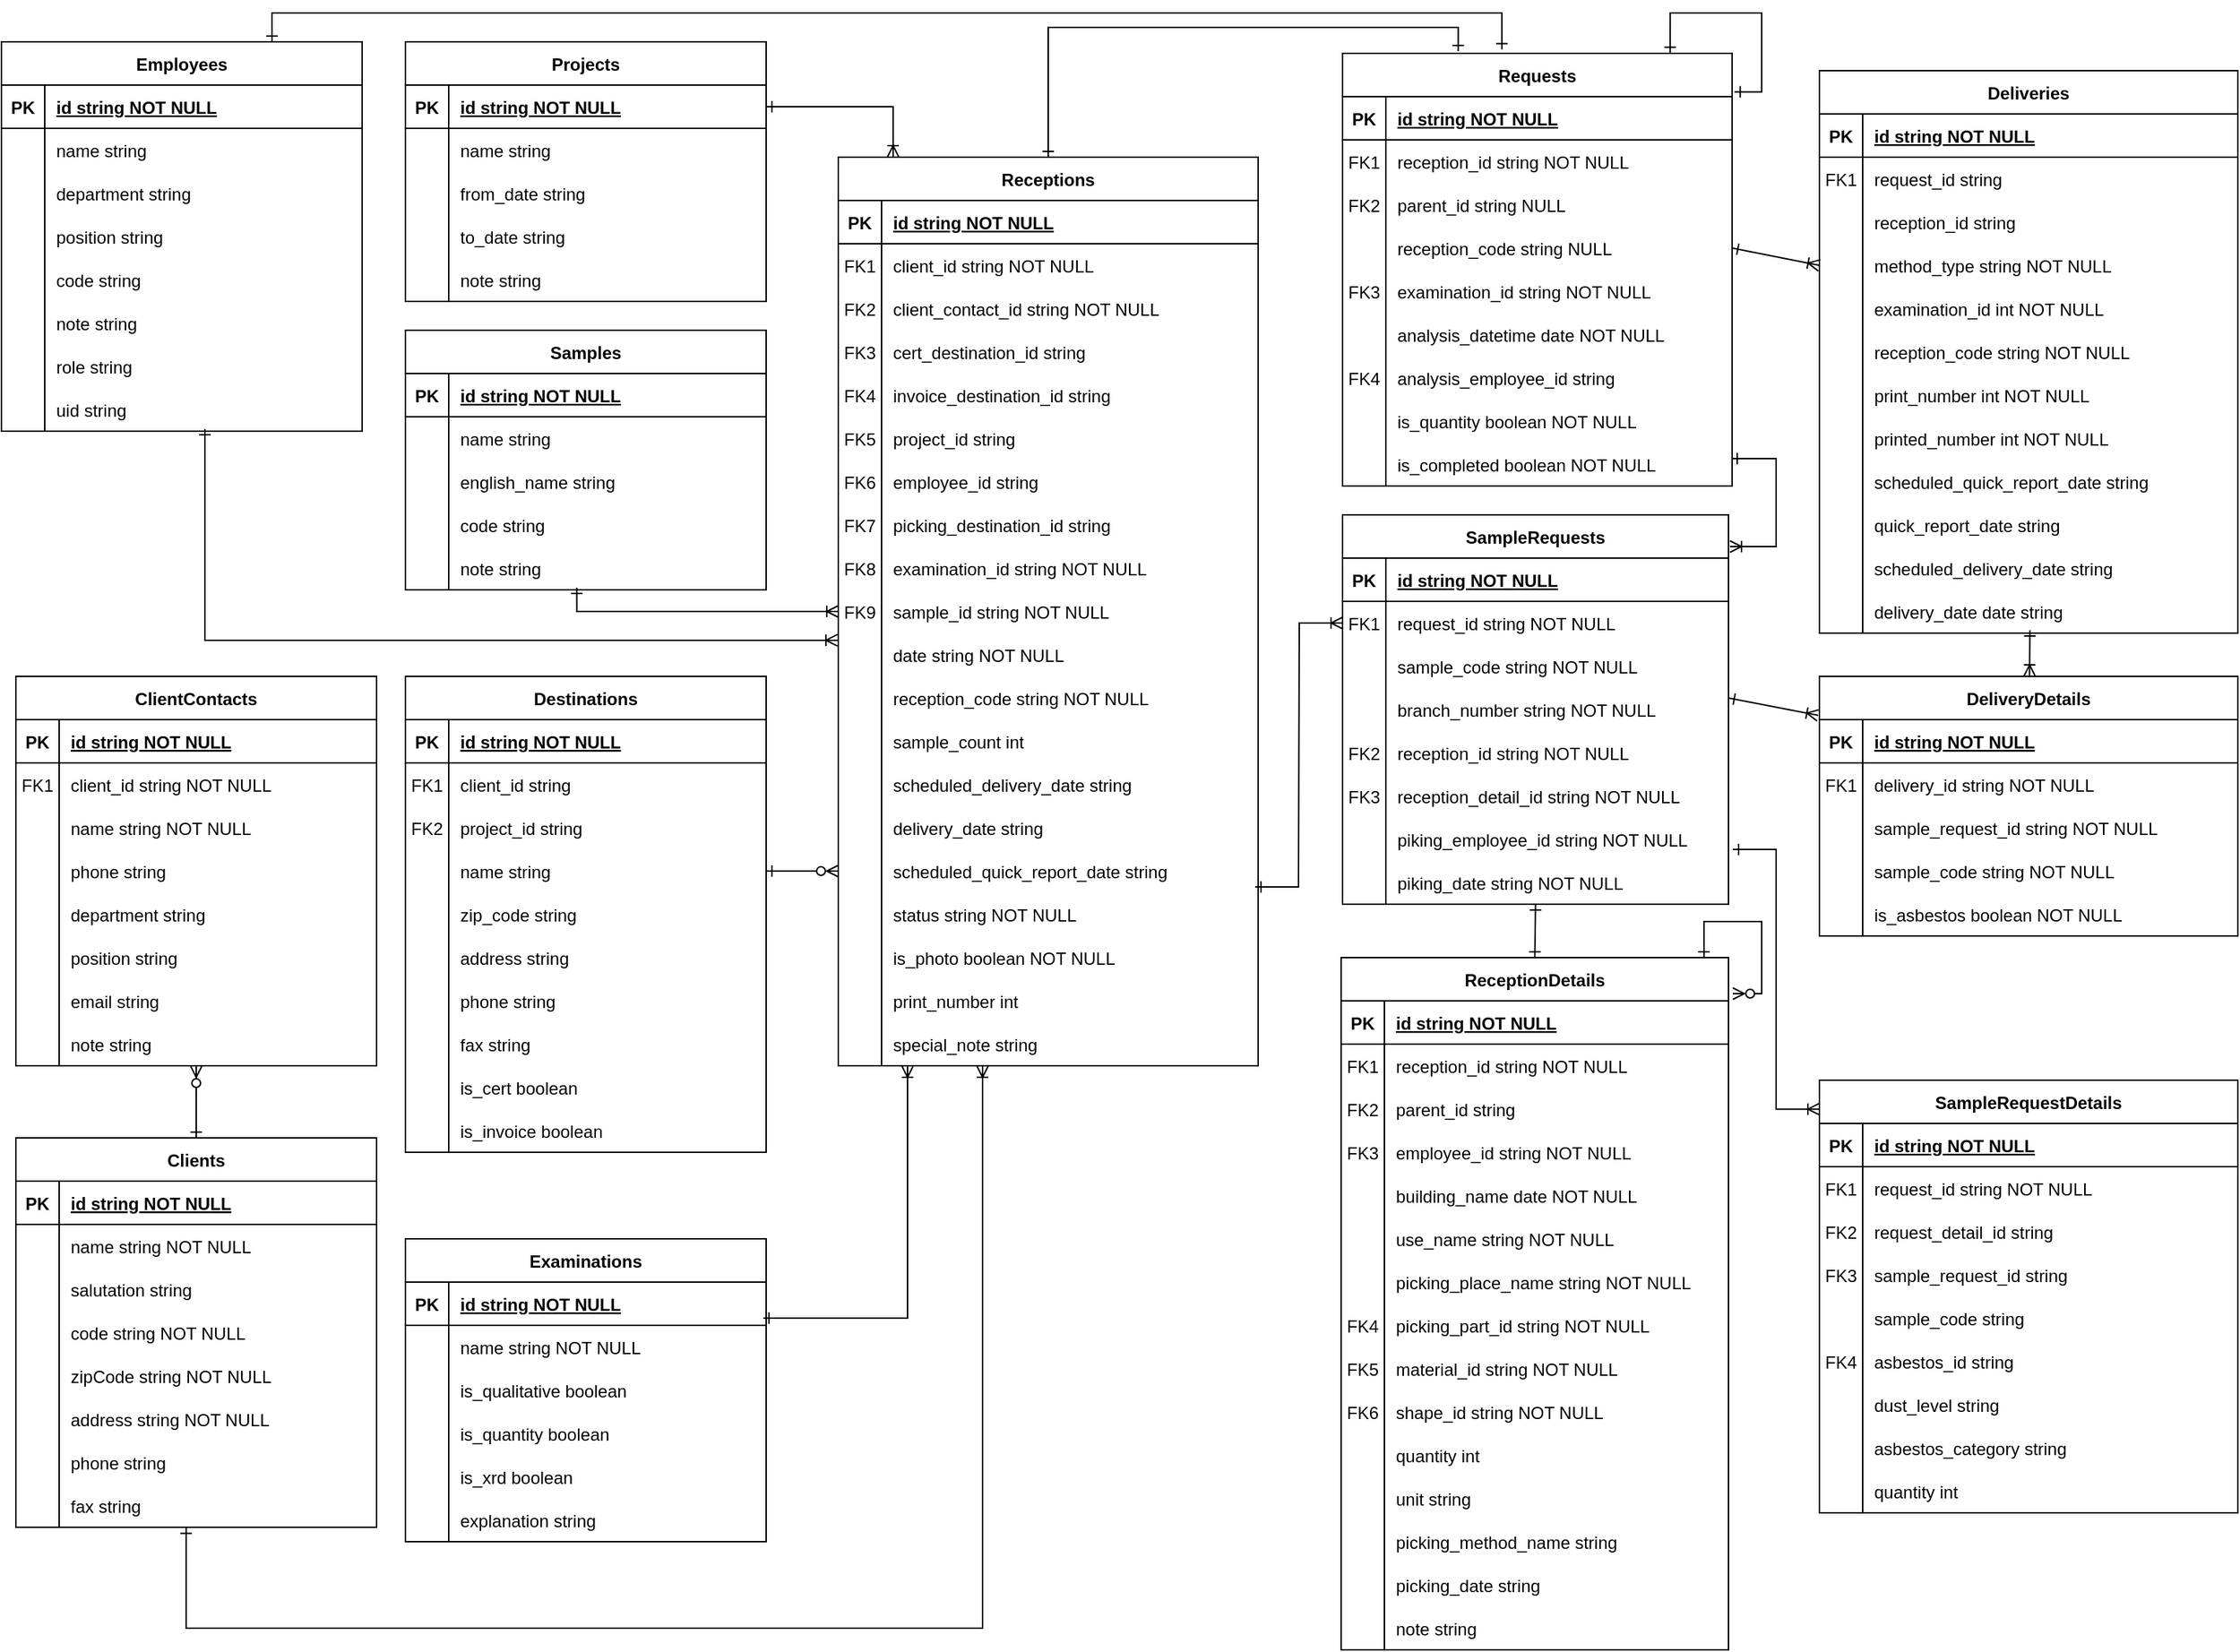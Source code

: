 <mxfile version="24.7.6" pages="8">
  <diagram name="E-R図" id="PdWkVyOOkiQddDNNh5eu">
    <mxGraphModel dx="1865" dy="1394" grid="1" gridSize="10" guides="1" tooltips="1" connect="1" arrows="1" fold="1" page="1" pageScale="1" pageWidth="1654" pageHeight="1169" math="0" shadow="0" extFonts="Permanent Marker^https://fonts.googleapis.com/css?family=Permanent+Marker">
      <root>
        <mxCell id="c_CV5RMxf_Sg4DQvKKUF-0" />
        <mxCell id="c_CV5RMxf_Sg4DQvKKUF-1" parent="c_CV5RMxf_Sg4DQvKKUF-0" />
        <mxCell id="c_CV5RMxf_Sg4DQvKKUF-29" value="Deliveries" style="shape=table;startSize=30;container=1;collapsible=1;childLayout=tableLayout;fixedRows=1;rowLines=0;fontStyle=1;align=center;resizeLast=1;" parent="c_CV5RMxf_Sg4DQvKKUF-1" vertex="1">
          <mxGeometry x="1300" y="60" width="290" height="390" as="geometry" />
        </mxCell>
        <mxCell id="c_CV5RMxf_Sg4DQvKKUF-30" value="" style="shape=partialRectangle;collapsible=0;dropTarget=0;pointerEvents=0;fillColor=none;points=[[0,0.5],[1,0.5]];portConstraint=eastwest;top=0;left=0;right=0;bottom=1;" parent="c_CV5RMxf_Sg4DQvKKUF-29" vertex="1">
          <mxGeometry y="30" width="290" height="30" as="geometry" />
        </mxCell>
        <mxCell id="c_CV5RMxf_Sg4DQvKKUF-31" value="PK" style="shape=partialRectangle;overflow=hidden;connectable=0;fillColor=none;top=0;left=0;bottom=0;right=0;fontStyle=1;" parent="c_CV5RMxf_Sg4DQvKKUF-30" vertex="1">
          <mxGeometry width="30" height="30" as="geometry">
            <mxRectangle width="30" height="30" as="alternateBounds" />
          </mxGeometry>
        </mxCell>
        <mxCell id="c_CV5RMxf_Sg4DQvKKUF-32" value="id string NOT NULL " style="shape=partialRectangle;overflow=hidden;connectable=0;fillColor=none;top=0;left=0;bottom=0;right=0;align=left;spacingLeft=6;fontStyle=5;" parent="c_CV5RMxf_Sg4DQvKKUF-30" vertex="1">
          <mxGeometry x="30" width="260" height="30" as="geometry">
            <mxRectangle width="260" height="30" as="alternateBounds" />
          </mxGeometry>
        </mxCell>
        <mxCell id="c_CV5RMxf_Sg4DQvKKUF-33" value="" style="shape=partialRectangle;collapsible=0;dropTarget=0;pointerEvents=0;fillColor=none;points=[[0,0.5],[1,0.5]];portConstraint=eastwest;top=0;left=0;right=0;bottom=0;" parent="c_CV5RMxf_Sg4DQvKKUF-29" vertex="1">
          <mxGeometry y="60" width="290" height="30" as="geometry" />
        </mxCell>
        <mxCell id="c_CV5RMxf_Sg4DQvKKUF-34" value="FK1" style="shape=partialRectangle;overflow=hidden;connectable=0;fillColor=none;top=0;left=0;bottom=0;right=0;" parent="c_CV5RMxf_Sg4DQvKKUF-33" vertex="1">
          <mxGeometry width="30" height="30" as="geometry">
            <mxRectangle width="30" height="30" as="alternateBounds" />
          </mxGeometry>
        </mxCell>
        <mxCell id="c_CV5RMxf_Sg4DQvKKUF-35" value="request_id string" style="shape=partialRectangle;overflow=hidden;connectable=0;fillColor=none;top=0;left=0;bottom=0;right=0;align=left;spacingLeft=6;" parent="c_CV5RMxf_Sg4DQvKKUF-33" vertex="1">
          <mxGeometry x="30" width="260" height="30" as="geometry">
            <mxRectangle width="260" height="30" as="alternateBounds" />
          </mxGeometry>
        </mxCell>
        <mxCell id="c_CV5RMxf_Sg4DQvKKUF-36" value="" style="shape=partialRectangle;collapsible=0;dropTarget=0;pointerEvents=0;fillColor=none;points=[[0,0.5],[1,0.5]];portConstraint=eastwest;top=0;left=0;right=0;bottom=0;" parent="c_CV5RMxf_Sg4DQvKKUF-29" vertex="1">
          <mxGeometry y="90" width="290" height="30" as="geometry" />
        </mxCell>
        <mxCell id="c_CV5RMxf_Sg4DQvKKUF-37" value="" style="shape=partialRectangle;overflow=hidden;connectable=0;fillColor=none;top=0;left=0;bottom=0;right=0;" parent="c_CV5RMxf_Sg4DQvKKUF-36" vertex="1">
          <mxGeometry width="30" height="30" as="geometry">
            <mxRectangle width="30" height="30" as="alternateBounds" />
          </mxGeometry>
        </mxCell>
        <mxCell id="c_CV5RMxf_Sg4DQvKKUF-38" value="reception_id string" style="shape=partialRectangle;overflow=hidden;connectable=0;fillColor=none;top=0;left=0;bottom=0;right=0;align=left;spacingLeft=6;" parent="c_CV5RMxf_Sg4DQvKKUF-36" vertex="1">
          <mxGeometry x="30" width="260" height="30" as="geometry">
            <mxRectangle width="260" height="30" as="alternateBounds" />
          </mxGeometry>
        </mxCell>
        <mxCell id="c_CV5RMxf_Sg4DQvKKUF-39" value="" style="shape=partialRectangle;collapsible=0;dropTarget=0;pointerEvents=0;fillColor=none;points=[[0,0.5],[1,0.5]];portConstraint=eastwest;top=0;left=0;right=0;bottom=0;" parent="c_CV5RMxf_Sg4DQvKKUF-29" vertex="1">
          <mxGeometry y="120" width="290" height="30" as="geometry" />
        </mxCell>
        <mxCell id="c_CV5RMxf_Sg4DQvKKUF-40" value="" style="shape=partialRectangle;overflow=hidden;connectable=0;fillColor=none;top=0;left=0;bottom=0;right=0;" parent="c_CV5RMxf_Sg4DQvKKUF-39" vertex="1">
          <mxGeometry width="30" height="30" as="geometry">
            <mxRectangle width="30" height="30" as="alternateBounds" />
          </mxGeometry>
        </mxCell>
        <mxCell id="c_CV5RMxf_Sg4DQvKKUF-41" value="method_type string NOT NULL" style="shape=partialRectangle;overflow=hidden;connectable=0;fillColor=none;top=0;left=0;bottom=0;right=0;align=left;spacingLeft=6;" parent="c_CV5RMxf_Sg4DQvKKUF-39" vertex="1">
          <mxGeometry x="30" width="260" height="30" as="geometry">
            <mxRectangle width="260" height="30" as="alternateBounds" />
          </mxGeometry>
        </mxCell>
        <mxCell id="c_CV5RMxf_Sg4DQvKKUF-42" value="" style="shape=partialRectangle;collapsible=0;dropTarget=0;pointerEvents=0;fillColor=none;points=[[0,0.5],[1,0.5]];portConstraint=eastwest;top=0;left=0;right=0;bottom=0;" parent="c_CV5RMxf_Sg4DQvKKUF-29" vertex="1">
          <mxGeometry y="150" width="290" height="30" as="geometry" />
        </mxCell>
        <mxCell id="c_CV5RMxf_Sg4DQvKKUF-43" value="" style="shape=partialRectangle;overflow=hidden;connectable=0;fillColor=none;top=0;left=0;bottom=0;right=0;" parent="c_CV5RMxf_Sg4DQvKKUF-42" vertex="1">
          <mxGeometry width="30" height="30" as="geometry">
            <mxRectangle width="30" height="30" as="alternateBounds" />
          </mxGeometry>
        </mxCell>
        <mxCell id="c_CV5RMxf_Sg4DQvKKUF-44" value="examination_id int NOT NULL" style="shape=partialRectangle;overflow=hidden;connectable=0;fillColor=none;top=0;left=0;bottom=0;right=0;align=left;spacingLeft=6;" parent="c_CV5RMxf_Sg4DQvKKUF-42" vertex="1">
          <mxGeometry x="30" width="260" height="30" as="geometry">
            <mxRectangle width="260" height="30" as="alternateBounds" />
          </mxGeometry>
        </mxCell>
        <mxCell id="slaZgkwIkNI7PXMkp4vC-1" value="" style="shape=partialRectangle;collapsible=0;dropTarget=0;pointerEvents=0;fillColor=none;points=[[0,0.5],[1,0.5]];portConstraint=eastwest;top=0;left=0;right=0;bottom=0;" parent="c_CV5RMxf_Sg4DQvKKUF-29" vertex="1">
          <mxGeometry y="180" width="290" height="30" as="geometry" />
        </mxCell>
        <mxCell id="slaZgkwIkNI7PXMkp4vC-2" value="" style="shape=partialRectangle;overflow=hidden;connectable=0;fillColor=none;top=0;left=0;bottom=0;right=0;" parent="slaZgkwIkNI7PXMkp4vC-1" vertex="1">
          <mxGeometry width="30" height="30" as="geometry">
            <mxRectangle width="30" height="30" as="alternateBounds" />
          </mxGeometry>
        </mxCell>
        <mxCell id="slaZgkwIkNI7PXMkp4vC-3" value="reception_code string NOT NULL" style="shape=partialRectangle;overflow=hidden;connectable=0;fillColor=none;top=0;left=0;bottom=0;right=0;align=left;spacingLeft=6;" parent="slaZgkwIkNI7PXMkp4vC-1" vertex="1">
          <mxGeometry x="30" width="260" height="30" as="geometry">
            <mxRectangle width="260" height="30" as="alternateBounds" />
          </mxGeometry>
        </mxCell>
        <mxCell id="c_CV5RMxf_Sg4DQvKKUF-48" value="" style="shape=partialRectangle;collapsible=0;dropTarget=0;pointerEvents=0;fillColor=none;points=[[0,0.5],[1,0.5]];portConstraint=eastwest;top=0;left=0;right=0;bottom=0;" parent="c_CV5RMxf_Sg4DQvKKUF-29" vertex="1">
          <mxGeometry y="210" width="290" height="30" as="geometry" />
        </mxCell>
        <mxCell id="c_CV5RMxf_Sg4DQvKKUF-49" value="" style="shape=partialRectangle;overflow=hidden;connectable=0;fillColor=none;top=0;left=0;bottom=0;right=0;" parent="c_CV5RMxf_Sg4DQvKKUF-48" vertex="1">
          <mxGeometry width="30" height="30" as="geometry">
            <mxRectangle width="30" height="30" as="alternateBounds" />
          </mxGeometry>
        </mxCell>
        <mxCell id="c_CV5RMxf_Sg4DQvKKUF-50" value="print_number int NOT NULL" style="shape=partialRectangle;overflow=hidden;connectable=0;fillColor=none;top=0;left=0;bottom=0;right=0;align=left;spacingLeft=6;" parent="c_CV5RMxf_Sg4DQvKKUF-48" vertex="1">
          <mxGeometry x="30" width="260" height="30" as="geometry">
            <mxRectangle width="260" height="30" as="alternateBounds" />
          </mxGeometry>
        </mxCell>
        <mxCell id="c_CV5RMxf_Sg4DQvKKUF-51" value="" style="shape=partialRectangle;collapsible=0;dropTarget=0;pointerEvents=0;fillColor=none;points=[[0,0.5],[1,0.5]];portConstraint=eastwest;top=0;left=0;right=0;bottom=0;" parent="c_CV5RMxf_Sg4DQvKKUF-29" vertex="1">
          <mxGeometry y="240" width="290" height="30" as="geometry" />
        </mxCell>
        <mxCell id="c_CV5RMxf_Sg4DQvKKUF-52" value="" style="shape=partialRectangle;overflow=hidden;connectable=0;fillColor=none;top=0;left=0;bottom=0;right=0;" parent="c_CV5RMxf_Sg4DQvKKUF-51" vertex="1">
          <mxGeometry width="30" height="30" as="geometry">
            <mxRectangle width="30" height="30" as="alternateBounds" />
          </mxGeometry>
        </mxCell>
        <mxCell id="c_CV5RMxf_Sg4DQvKKUF-53" value="printed_number int NOT NULL" style="shape=partialRectangle;overflow=hidden;connectable=0;fillColor=none;top=0;left=0;bottom=0;right=0;align=left;spacingLeft=6;" parent="c_CV5RMxf_Sg4DQvKKUF-51" vertex="1">
          <mxGeometry x="30" width="260" height="30" as="geometry">
            <mxRectangle width="260" height="30" as="alternateBounds" />
          </mxGeometry>
        </mxCell>
        <mxCell id="c_CV5RMxf_Sg4DQvKKUF-54" value="" style="shape=partialRectangle;collapsible=0;dropTarget=0;pointerEvents=0;fillColor=none;points=[[0,0.5],[1,0.5]];portConstraint=eastwest;top=0;left=0;right=0;bottom=0;" parent="c_CV5RMxf_Sg4DQvKKUF-29" vertex="1">
          <mxGeometry y="270" width="290" height="30" as="geometry" />
        </mxCell>
        <mxCell id="c_CV5RMxf_Sg4DQvKKUF-55" value="" style="shape=partialRectangle;overflow=hidden;connectable=0;fillColor=none;top=0;left=0;bottom=0;right=0;" parent="c_CV5RMxf_Sg4DQvKKUF-54" vertex="1">
          <mxGeometry width="30" height="30" as="geometry">
            <mxRectangle width="30" height="30" as="alternateBounds" />
          </mxGeometry>
        </mxCell>
        <mxCell id="c_CV5RMxf_Sg4DQvKKUF-56" value="scheduled_quick_report_date string" style="shape=partialRectangle;overflow=hidden;connectable=0;fillColor=none;top=0;left=0;bottom=0;right=0;align=left;spacingLeft=6;" parent="c_CV5RMxf_Sg4DQvKKUF-54" vertex="1">
          <mxGeometry x="30" width="260" height="30" as="geometry">
            <mxRectangle width="260" height="30" as="alternateBounds" />
          </mxGeometry>
        </mxCell>
        <mxCell id="c_CV5RMxf_Sg4DQvKKUF-57" value="" style="shape=partialRectangle;collapsible=0;dropTarget=0;pointerEvents=0;fillColor=none;points=[[0,0.5],[1,0.5]];portConstraint=eastwest;top=0;left=0;right=0;bottom=0;" parent="c_CV5RMxf_Sg4DQvKKUF-29" vertex="1">
          <mxGeometry y="300" width="290" height="30" as="geometry" />
        </mxCell>
        <mxCell id="c_CV5RMxf_Sg4DQvKKUF-58" value="" style="shape=partialRectangle;overflow=hidden;connectable=0;fillColor=none;top=0;left=0;bottom=0;right=0;" parent="c_CV5RMxf_Sg4DQvKKUF-57" vertex="1">
          <mxGeometry width="30" height="30" as="geometry">
            <mxRectangle width="30" height="30" as="alternateBounds" />
          </mxGeometry>
        </mxCell>
        <mxCell id="c_CV5RMxf_Sg4DQvKKUF-59" value="quick_report_date string" style="shape=partialRectangle;overflow=hidden;connectable=0;fillColor=none;top=0;left=0;bottom=0;right=0;align=left;spacingLeft=6;" parent="c_CV5RMxf_Sg4DQvKKUF-57" vertex="1">
          <mxGeometry x="30" width="260" height="30" as="geometry">
            <mxRectangle width="260" height="30" as="alternateBounds" />
          </mxGeometry>
        </mxCell>
        <mxCell id="c_CV5RMxf_Sg4DQvKKUF-63" value="" style="shape=partialRectangle;collapsible=0;dropTarget=0;pointerEvents=0;fillColor=none;points=[[0,0.5],[1,0.5]];portConstraint=eastwest;top=0;left=0;right=0;bottom=0;" parent="c_CV5RMxf_Sg4DQvKKUF-29" vertex="1">
          <mxGeometry y="330" width="290" height="30" as="geometry" />
        </mxCell>
        <mxCell id="c_CV5RMxf_Sg4DQvKKUF-64" value="" style="shape=partialRectangle;overflow=hidden;connectable=0;fillColor=none;top=0;left=0;bottom=0;right=0;" parent="c_CV5RMxf_Sg4DQvKKUF-63" vertex="1">
          <mxGeometry width="30" height="30" as="geometry">
            <mxRectangle width="30" height="30" as="alternateBounds" />
          </mxGeometry>
        </mxCell>
        <mxCell id="c_CV5RMxf_Sg4DQvKKUF-65" value="scheduled_delivery_date string" style="shape=partialRectangle;overflow=hidden;connectable=0;fillColor=none;top=0;left=0;bottom=0;right=0;align=left;spacingLeft=6;" parent="c_CV5RMxf_Sg4DQvKKUF-63" vertex="1">
          <mxGeometry x="30" width="260" height="30" as="geometry">
            <mxRectangle width="260" height="30" as="alternateBounds" />
          </mxGeometry>
        </mxCell>
        <mxCell id="c_CV5RMxf_Sg4DQvKKUF-66" value="" style="shape=partialRectangle;collapsible=0;dropTarget=0;pointerEvents=0;fillColor=none;points=[[0,0.5],[1,0.5]];portConstraint=eastwest;top=0;left=0;right=0;bottom=0;" parent="c_CV5RMxf_Sg4DQvKKUF-29" vertex="1">
          <mxGeometry y="360" width="290" height="30" as="geometry" />
        </mxCell>
        <mxCell id="c_CV5RMxf_Sg4DQvKKUF-67" value="" style="shape=partialRectangle;overflow=hidden;connectable=0;fillColor=none;top=0;left=0;bottom=0;right=0;" parent="c_CV5RMxf_Sg4DQvKKUF-66" vertex="1">
          <mxGeometry width="30" height="30" as="geometry">
            <mxRectangle width="30" height="30" as="alternateBounds" />
          </mxGeometry>
        </mxCell>
        <mxCell id="c_CV5RMxf_Sg4DQvKKUF-68" value="delivery_date date string" style="shape=partialRectangle;overflow=hidden;connectable=0;fillColor=none;top=0;left=0;bottom=0;right=0;align=left;spacingLeft=6;" parent="c_CV5RMxf_Sg4DQvKKUF-66" vertex="1">
          <mxGeometry x="30" width="260" height="30" as="geometry">
            <mxRectangle width="260" height="30" as="alternateBounds" />
          </mxGeometry>
        </mxCell>
        <mxCell id="c_CV5RMxf_Sg4DQvKKUF-69" value="Clients" style="shape=table;startSize=30;container=1;collapsible=1;childLayout=tableLayout;fixedRows=1;rowLines=0;fontStyle=1;align=center;resizeLast=1;" parent="c_CV5RMxf_Sg4DQvKKUF-1" vertex="1">
          <mxGeometry x="50" y="800" width="250" height="270" as="geometry" />
        </mxCell>
        <mxCell id="c_CV5RMxf_Sg4DQvKKUF-70" value="" style="shape=partialRectangle;collapsible=0;dropTarget=0;pointerEvents=0;fillColor=none;points=[[0,0.5],[1,0.5]];portConstraint=eastwest;top=0;left=0;right=0;bottom=1;" parent="c_CV5RMxf_Sg4DQvKKUF-69" vertex="1">
          <mxGeometry y="30" width="250" height="30" as="geometry" />
        </mxCell>
        <mxCell id="c_CV5RMxf_Sg4DQvKKUF-71" value="PK" style="shape=partialRectangle;overflow=hidden;connectable=0;fillColor=none;top=0;left=0;bottom=0;right=0;fontStyle=1;" parent="c_CV5RMxf_Sg4DQvKKUF-70" vertex="1">
          <mxGeometry width="30" height="30" as="geometry">
            <mxRectangle width="30" height="30" as="alternateBounds" />
          </mxGeometry>
        </mxCell>
        <mxCell id="c_CV5RMxf_Sg4DQvKKUF-72" value="id string NOT NULL " style="shape=partialRectangle;overflow=hidden;connectable=0;fillColor=none;top=0;left=0;bottom=0;right=0;align=left;spacingLeft=6;fontStyle=5;" parent="c_CV5RMxf_Sg4DQvKKUF-70" vertex="1">
          <mxGeometry x="30" width="220" height="30" as="geometry">
            <mxRectangle width="220" height="30" as="alternateBounds" />
          </mxGeometry>
        </mxCell>
        <mxCell id="c_CV5RMxf_Sg4DQvKKUF-73" value="" style="shape=partialRectangle;collapsible=0;dropTarget=0;pointerEvents=0;fillColor=none;points=[[0,0.5],[1,0.5]];portConstraint=eastwest;top=0;left=0;right=0;bottom=0;" parent="c_CV5RMxf_Sg4DQvKKUF-69" vertex="1">
          <mxGeometry y="60" width="250" height="30" as="geometry" />
        </mxCell>
        <mxCell id="c_CV5RMxf_Sg4DQvKKUF-74" value="" style="shape=partialRectangle;overflow=hidden;connectable=0;fillColor=none;top=0;left=0;bottom=0;right=0;" parent="c_CV5RMxf_Sg4DQvKKUF-73" vertex="1">
          <mxGeometry width="30" height="30" as="geometry">
            <mxRectangle width="30" height="30" as="alternateBounds" />
          </mxGeometry>
        </mxCell>
        <mxCell id="c_CV5RMxf_Sg4DQvKKUF-75" value="name string NOT NULL" style="shape=partialRectangle;overflow=hidden;connectable=0;fillColor=none;top=0;left=0;bottom=0;right=0;align=left;spacingLeft=6;" parent="c_CV5RMxf_Sg4DQvKKUF-73" vertex="1">
          <mxGeometry x="30" width="220" height="30" as="geometry">
            <mxRectangle width="220" height="30" as="alternateBounds" />
          </mxGeometry>
        </mxCell>
        <mxCell id="c_CV5RMxf_Sg4DQvKKUF-76" value="" style="shape=partialRectangle;collapsible=0;dropTarget=0;pointerEvents=0;fillColor=none;points=[[0,0.5],[1,0.5]];portConstraint=eastwest;top=0;left=0;right=0;bottom=0;" parent="c_CV5RMxf_Sg4DQvKKUF-69" vertex="1">
          <mxGeometry y="90" width="250" height="30" as="geometry" />
        </mxCell>
        <mxCell id="c_CV5RMxf_Sg4DQvKKUF-77" value="" style="shape=partialRectangle;overflow=hidden;connectable=0;fillColor=none;top=0;left=0;bottom=0;right=0;" parent="c_CV5RMxf_Sg4DQvKKUF-76" vertex="1">
          <mxGeometry width="30" height="30" as="geometry">
            <mxRectangle width="30" height="30" as="alternateBounds" />
          </mxGeometry>
        </mxCell>
        <mxCell id="c_CV5RMxf_Sg4DQvKKUF-78" value="salutation string" style="shape=partialRectangle;overflow=hidden;connectable=0;fillColor=none;top=0;left=0;bottom=0;right=0;align=left;spacingLeft=6;" parent="c_CV5RMxf_Sg4DQvKKUF-76" vertex="1">
          <mxGeometry x="30" width="220" height="30" as="geometry">
            <mxRectangle width="220" height="30" as="alternateBounds" />
          </mxGeometry>
        </mxCell>
        <mxCell id="c_CV5RMxf_Sg4DQvKKUF-79" value="" style="shape=partialRectangle;collapsible=0;dropTarget=0;pointerEvents=0;fillColor=none;points=[[0,0.5],[1,0.5]];portConstraint=eastwest;top=0;left=0;right=0;bottom=0;" parent="c_CV5RMxf_Sg4DQvKKUF-69" vertex="1">
          <mxGeometry y="120" width="250" height="30" as="geometry" />
        </mxCell>
        <mxCell id="c_CV5RMxf_Sg4DQvKKUF-80" value="" style="shape=partialRectangle;overflow=hidden;connectable=0;fillColor=none;top=0;left=0;bottom=0;right=0;" parent="c_CV5RMxf_Sg4DQvKKUF-79" vertex="1">
          <mxGeometry width="30" height="30" as="geometry">
            <mxRectangle width="30" height="30" as="alternateBounds" />
          </mxGeometry>
        </mxCell>
        <mxCell id="c_CV5RMxf_Sg4DQvKKUF-81" value="code string NOT NULL" style="shape=partialRectangle;overflow=hidden;connectable=0;fillColor=none;top=0;left=0;bottom=0;right=0;align=left;spacingLeft=6;" parent="c_CV5RMxf_Sg4DQvKKUF-79" vertex="1">
          <mxGeometry x="30" width="220" height="30" as="geometry">
            <mxRectangle width="220" height="30" as="alternateBounds" />
          </mxGeometry>
        </mxCell>
        <mxCell id="slaZgkwIkNI7PXMkp4vC-25" value="" style="shape=partialRectangle;collapsible=0;dropTarget=0;pointerEvents=0;fillColor=none;points=[[0,0.5],[1,0.5]];portConstraint=eastwest;top=0;left=0;right=0;bottom=0;" parent="c_CV5RMxf_Sg4DQvKKUF-69" vertex="1">
          <mxGeometry y="150" width="250" height="30" as="geometry" />
        </mxCell>
        <mxCell id="slaZgkwIkNI7PXMkp4vC-26" value="" style="shape=partialRectangle;overflow=hidden;connectable=0;fillColor=none;top=0;left=0;bottom=0;right=0;" parent="slaZgkwIkNI7PXMkp4vC-25" vertex="1">
          <mxGeometry width="30" height="30" as="geometry">
            <mxRectangle width="30" height="30" as="alternateBounds" />
          </mxGeometry>
        </mxCell>
        <mxCell id="slaZgkwIkNI7PXMkp4vC-27" value="zipCode string NOT NULL" style="shape=partialRectangle;overflow=hidden;connectable=0;fillColor=none;top=0;left=0;bottom=0;right=0;align=left;spacingLeft=6;" parent="slaZgkwIkNI7PXMkp4vC-25" vertex="1">
          <mxGeometry x="30" width="220" height="30" as="geometry">
            <mxRectangle width="220" height="30" as="alternateBounds" />
          </mxGeometry>
        </mxCell>
        <mxCell id="slaZgkwIkNI7PXMkp4vC-28" value="" style="shape=partialRectangle;collapsible=0;dropTarget=0;pointerEvents=0;fillColor=none;points=[[0,0.5],[1,0.5]];portConstraint=eastwest;top=0;left=0;right=0;bottom=0;" parent="c_CV5RMxf_Sg4DQvKKUF-69" vertex="1">
          <mxGeometry y="180" width="250" height="30" as="geometry" />
        </mxCell>
        <mxCell id="slaZgkwIkNI7PXMkp4vC-29" value="" style="shape=partialRectangle;overflow=hidden;connectable=0;fillColor=none;top=0;left=0;bottom=0;right=0;" parent="slaZgkwIkNI7PXMkp4vC-28" vertex="1">
          <mxGeometry width="30" height="30" as="geometry">
            <mxRectangle width="30" height="30" as="alternateBounds" />
          </mxGeometry>
        </mxCell>
        <mxCell id="slaZgkwIkNI7PXMkp4vC-30" value="address string NOT NULL" style="shape=partialRectangle;overflow=hidden;connectable=0;fillColor=none;top=0;left=0;bottom=0;right=0;align=left;spacingLeft=6;" parent="slaZgkwIkNI7PXMkp4vC-28" vertex="1">
          <mxGeometry x="30" width="220" height="30" as="geometry">
            <mxRectangle width="220" height="30" as="alternateBounds" />
          </mxGeometry>
        </mxCell>
        <mxCell id="slaZgkwIkNI7PXMkp4vC-31" value="" style="shape=partialRectangle;collapsible=0;dropTarget=0;pointerEvents=0;fillColor=none;points=[[0,0.5],[1,0.5]];portConstraint=eastwest;top=0;left=0;right=0;bottom=0;" parent="c_CV5RMxf_Sg4DQvKKUF-69" vertex="1">
          <mxGeometry y="210" width="250" height="30" as="geometry" />
        </mxCell>
        <mxCell id="slaZgkwIkNI7PXMkp4vC-32" value="" style="shape=partialRectangle;overflow=hidden;connectable=0;fillColor=none;top=0;left=0;bottom=0;right=0;" parent="slaZgkwIkNI7PXMkp4vC-31" vertex="1">
          <mxGeometry width="30" height="30" as="geometry">
            <mxRectangle width="30" height="30" as="alternateBounds" />
          </mxGeometry>
        </mxCell>
        <mxCell id="slaZgkwIkNI7PXMkp4vC-33" value="phone string" style="shape=partialRectangle;overflow=hidden;connectable=0;fillColor=none;top=0;left=0;bottom=0;right=0;align=left;spacingLeft=6;" parent="slaZgkwIkNI7PXMkp4vC-31" vertex="1">
          <mxGeometry x="30" width="220" height="30" as="geometry">
            <mxRectangle width="220" height="30" as="alternateBounds" />
          </mxGeometry>
        </mxCell>
        <mxCell id="slaZgkwIkNI7PXMkp4vC-22" value="" style="shape=partialRectangle;collapsible=0;dropTarget=0;pointerEvents=0;fillColor=none;points=[[0,0.5],[1,0.5]];portConstraint=eastwest;top=0;left=0;right=0;bottom=0;" parent="c_CV5RMxf_Sg4DQvKKUF-69" vertex="1">
          <mxGeometry y="240" width="250" height="30" as="geometry" />
        </mxCell>
        <mxCell id="slaZgkwIkNI7PXMkp4vC-23" value="" style="shape=partialRectangle;overflow=hidden;connectable=0;fillColor=none;top=0;left=0;bottom=0;right=0;" parent="slaZgkwIkNI7PXMkp4vC-22" vertex="1">
          <mxGeometry width="30" height="30" as="geometry">
            <mxRectangle width="30" height="30" as="alternateBounds" />
          </mxGeometry>
        </mxCell>
        <mxCell id="slaZgkwIkNI7PXMkp4vC-24" value="fax string" style="shape=partialRectangle;overflow=hidden;connectable=0;fillColor=none;top=0;left=0;bottom=0;right=0;align=left;spacingLeft=6;" parent="slaZgkwIkNI7PXMkp4vC-22" vertex="1">
          <mxGeometry x="30" width="220" height="30" as="geometry">
            <mxRectangle width="220" height="30" as="alternateBounds" />
          </mxGeometry>
        </mxCell>
        <mxCell id="c_CV5RMxf_Sg4DQvKKUF-82" value="ReceptionDetails" style="shape=table;startSize=30;container=1;collapsible=1;childLayout=tableLayout;fixedRows=1;rowLines=0;fontStyle=1;align=center;resizeLast=1;" parent="c_CV5RMxf_Sg4DQvKKUF-1" vertex="1">
          <mxGeometry x="968.5" y="675" width="268.5" height="480" as="geometry" />
        </mxCell>
        <mxCell id="c_CV5RMxf_Sg4DQvKKUF-83" value="" style="shape=partialRectangle;collapsible=0;dropTarget=0;pointerEvents=0;fillColor=none;points=[[0,0.5],[1,0.5]];portConstraint=eastwest;top=0;left=0;right=0;bottom=1;" parent="c_CV5RMxf_Sg4DQvKKUF-82" vertex="1">
          <mxGeometry y="30" width="268.5" height="30" as="geometry" />
        </mxCell>
        <mxCell id="c_CV5RMxf_Sg4DQvKKUF-84" value="PK" style="shape=partialRectangle;overflow=hidden;connectable=0;fillColor=none;top=0;left=0;bottom=0;right=0;fontStyle=1;" parent="c_CV5RMxf_Sg4DQvKKUF-83" vertex="1">
          <mxGeometry width="30" height="30" as="geometry">
            <mxRectangle width="30" height="30" as="alternateBounds" />
          </mxGeometry>
        </mxCell>
        <mxCell id="c_CV5RMxf_Sg4DQvKKUF-85" value="id string NOT NULL " style="shape=partialRectangle;overflow=hidden;connectable=0;fillColor=none;top=0;left=0;bottom=0;right=0;align=left;spacingLeft=6;fontStyle=5;" parent="c_CV5RMxf_Sg4DQvKKUF-83" vertex="1">
          <mxGeometry x="30" width="238.5" height="30" as="geometry">
            <mxRectangle width="238.5" height="30" as="alternateBounds" />
          </mxGeometry>
        </mxCell>
        <mxCell id="c_CV5RMxf_Sg4DQvKKUF-86" value="" style="shape=partialRectangle;collapsible=0;dropTarget=0;pointerEvents=0;fillColor=none;points=[[0,0.5],[1,0.5]];portConstraint=eastwest;top=0;left=0;right=0;bottom=0;" parent="c_CV5RMxf_Sg4DQvKKUF-82" vertex="1">
          <mxGeometry y="60" width="268.5" height="30" as="geometry" />
        </mxCell>
        <mxCell id="c_CV5RMxf_Sg4DQvKKUF-87" value="FK1" style="shape=partialRectangle;overflow=hidden;connectable=0;fillColor=none;top=0;left=0;bottom=0;right=0;" parent="c_CV5RMxf_Sg4DQvKKUF-86" vertex="1">
          <mxGeometry width="30" height="30" as="geometry">
            <mxRectangle width="30" height="30" as="alternateBounds" />
          </mxGeometry>
        </mxCell>
        <mxCell id="c_CV5RMxf_Sg4DQvKKUF-88" value="reception_id string NOT NULL" style="shape=partialRectangle;overflow=hidden;connectable=0;fillColor=none;top=0;left=0;bottom=0;right=0;align=left;spacingLeft=6;" parent="c_CV5RMxf_Sg4DQvKKUF-86" vertex="1">
          <mxGeometry x="30" width="238.5" height="30" as="geometry">
            <mxRectangle width="238.5" height="30" as="alternateBounds" />
          </mxGeometry>
        </mxCell>
        <mxCell id="c_CV5RMxf_Sg4DQvKKUF-89" value="" style="shape=partialRectangle;collapsible=0;dropTarget=0;pointerEvents=0;fillColor=none;points=[[0,0.5],[1,0.5]];portConstraint=eastwest;top=0;left=0;right=0;bottom=0;" parent="c_CV5RMxf_Sg4DQvKKUF-82" vertex="1">
          <mxGeometry y="90" width="268.5" height="30" as="geometry" />
        </mxCell>
        <mxCell id="c_CV5RMxf_Sg4DQvKKUF-90" value="FK2" style="shape=partialRectangle;overflow=hidden;connectable=0;fillColor=none;top=0;left=0;bottom=0;right=0;" parent="c_CV5RMxf_Sg4DQvKKUF-89" vertex="1">
          <mxGeometry width="30" height="30" as="geometry">
            <mxRectangle width="30" height="30" as="alternateBounds" />
          </mxGeometry>
        </mxCell>
        <mxCell id="c_CV5RMxf_Sg4DQvKKUF-91" value="parent_id string" style="shape=partialRectangle;overflow=hidden;connectable=0;fillColor=none;top=0;left=0;bottom=0;right=0;align=left;spacingLeft=6;" parent="c_CV5RMxf_Sg4DQvKKUF-89" vertex="1">
          <mxGeometry x="30" width="238.5" height="30" as="geometry">
            <mxRectangle width="238.5" height="30" as="alternateBounds" />
          </mxGeometry>
        </mxCell>
        <mxCell id="c_CV5RMxf_Sg4DQvKKUF-92" value="" style="shape=partialRectangle;collapsible=0;dropTarget=0;pointerEvents=0;fillColor=none;points=[[0,0.5],[1,0.5]];portConstraint=eastwest;top=0;left=0;right=0;bottom=0;" parent="c_CV5RMxf_Sg4DQvKKUF-82" vertex="1">
          <mxGeometry y="120" width="268.5" height="30" as="geometry" />
        </mxCell>
        <mxCell id="c_CV5RMxf_Sg4DQvKKUF-93" value="FK3" style="shape=partialRectangle;overflow=hidden;connectable=0;fillColor=none;top=0;left=0;bottom=0;right=0;" parent="c_CV5RMxf_Sg4DQvKKUF-92" vertex="1">
          <mxGeometry width="30" height="30" as="geometry">
            <mxRectangle width="30" height="30" as="alternateBounds" />
          </mxGeometry>
        </mxCell>
        <mxCell id="c_CV5RMxf_Sg4DQvKKUF-94" value="employee_id string NOT NULL" style="shape=partialRectangle;overflow=hidden;connectable=0;fillColor=none;top=0;left=0;bottom=0;right=0;align=left;spacingLeft=6;" parent="c_CV5RMxf_Sg4DQvKKUF-92" vertex="1">
          <mxGeometry x="30" width="238.5" height="30" as="geometry">
            <mxRectangle width="238.5" height="30" as="alternateBounds" />
          </mxGeometry>
        </mxCell>
        <mxCell id="c_CV5RMxf_Sg4DQvKKUF-95" value="" style="shape=partialRectangle;collapsible=0;dropTarget=0;pointerEvents=0;fillColor=none;points=[[0,0.5],[1,0.5]];portConstraint=eastwest;top=0;left=0;right=0;bottom=0;" parent="c_CV5RMxf_Sg4DQvKKUF-82" vertex="1">
          <mxGeometry y="150" width="268.5" height="30" as="geometry" />
        </mxCell>
        <mxCell id="c_CV5RMxf_Sg4DQvKKUF-96" value="" style="shape=partialRectangle;overflow=hidden;connectable=0;fillColor=none;top=0;left=0;bottom=0;right=0;" parent="c_CV5RMxf_Sg4DQvKKUF-95" vertex="1">
          <mxGeometry width="30" height="30" as="geometry">
            <mxRectangle width="30" height="30" as="alternateBounds" />
          </mxGeometry>
        </mxCell>
        <mxCell id="c_CV5RMxf_Sg4DQvKKUF-97" value="building_name date NOT NULL" style="shape=partialRectangle;overflow=hidden;connectable=0;fillColor=none;top=0;left=0;bottom=0;right=0;align=left;spacingLeft=6;" parent="c_CV5RMxf_Sg4DQvKKUF-95" vertex="1">
          <mxGeometry x="30" width="238.5" height="30" as="geometry">
            <mxRectangle width="238.5" height="30" as="alternateBounds" />
          </mxGeometry>
        </mxCell>
        <mxCell id="slaZgkwIkNI7PXMkp4vC-200" value="" style="shape=partialRectangle;collapsible=0;dropTarget=0;pointerEvents=0;fillColor=none;points=[[0,0.5],[1,0.5]];portConstraint=eastwest;top=0;left=0;right=0;bottom=0;" parent="c_CV5RMxf_Sg4DQvKKUF-82" vertex="1">
          <mxGeometry y="180" width="268.5" height="30" as="geometry" />
        </mxCell>
        <mxCell id="slaZgkwIkNI7PXMkp4vC-201" value="" style="shape=partialRectangle;overflow=hidden;connectable=0;fillColor=none;top=0;left=0;bottom=0;right=0;" parent="slaZgkwIkNI7PXMkp4vC-200" vertex="1">
          <mxGeometry width="30" height="30" as="geometry">
            <mxRectangle width="30" height="30" as="alternateBounds" />
          </mxGeometry>
        </mxCell>
        <mxCell id="slaZgkwIkNI7PXMkp4vC-202" value="use_name string NOT NULL" style="shape=partialRectangle;overflow=hidden;connectable=0;fillColor=none;top=0;left=0;bottom=0;right=0;align=left;spacingLeft=6;" parent="slaZgkwIkNI7PXMkp4vC-200" vertex="1">
          <mxGeometry x="30" width="238.5" height="30" as="geometry">
            <mxRectangle width="238.5" height="30" as="alternateBounds" />
          </mxGeometry>
        </mxCell>
        <mxCell id="slaZgkwIkNI7PXMkp4vC-203" value="" style="shape=partialRectangle;collapsible=0;dropTarget=0;pointerEvents=0;fillColor=none;points=[[0,0.5],[1,0.5]];portConstraint=eastwest;top=0;left=0;right=0;bottom=0;" parent="c_CV5RMxf_Sg4DQvKKUF-82" vertex="1">
          <mxGeometry y="210" width="268.5" height="30" as="geometry" />
        </mxCell>
        <mxCell id="slaZgkwIkNI7PXMkp4vC-204" value="" style="shape=partialRectangle;overflow=hidden;connectable=0;fillColor=none;top=0;left=0;bottom=0;right=0;" parent="slaZgkwIkNI7PXMkp4vC-203" vertex="1">
          <mxGeometry width="30" height="30" as="geometry">
            <mxRectangle width="30" height="30" as="alternateBounds" />
          </mxGeometry>
        </mxCell>
        <mxCell id="slaZgkwIkNI7PXMkp4vC-205" value="picking_place_name string NOT NULL" style="shape=partialRectangle;overflow=hidden;connectable=0;fillColor=none;top=0;left=0;bottom=0;right=0;align=left;spacingLeft=6;" parent="slaZgkwIkNI7PXMkp4vC-203" vertex="1">
          <mxGeometry x="30" width="238.5" height="30" as="geometry">
            <mxRectangle width="238.5" height="30" as="alternateBounds" />
          </mxGeometry>
        </mxCell>
        <mxCell id="slaZgkwIkNI7PXMkp4vC-206" value="" style="shape=partialRectangle;collapsible=0;dropTarget=0;pointerEvents=0;fillColor=none;points=[[0,0.5],[1,0.5]];portConstraint=eastwest;top=0;left=0;right=0;bottom=0;" parent="c_CV5RMxf_Sg4DQvKKUF-82" vertex="1">
          <mxGeometry y="240" width="268.5" height="30" as="geometry" />
        </mxCell>
        <mxCell id="slaZgkwIkNI7PXMkp4vC-207" value="FK4" style="shape=partialRectangle;overflow=hidden;connectable=0;fillColor=none;top=0;left=0;bottom=0;right=0;" parent="slaZgkwIkNI7PXMkp4vC-206" vertex="1">
          <mxGeometry width="30" height="30" as="geometry">
            <mxRectangle width="30" height="30" as="alternateBounds" />
          </mxGeometry>
        </mxCell>
        <mxCell id="slaZgkwIkNI7PXMkp4vC-208" value="picking_part_id string NOT NULL" style="shape=partialRectangle;overflow=hidden;connectable=0;fillColor=none;top=0;left=0;bottom=0;right=0;align=left;spacingLeft=6;" parent="slaZgkwIkNI7PXMkp4vC-206" vertex="1">
          <mxGeometry x="30" width="238.5" height="30" as="geometry">
            <mxRectangle width="238.5" height="30" as="alternateBounds" />
          </mxGeometry>
        </mxCell>
        <mxCell id="slaZgkwIkNI7PXMkp4vC-209" value="" style="shape=partialRectangle;collapsible=0;dropTarget=0;pointerEvents=0;fillColor=none;points=[[0,0.5],[1,0.5]];portConstraint=eastwest;top=0;left=0;right=0;bottom=0;" parent="c_CV5RMxf_Sg4DQvKKUF-82" vertex="1">
          <mxGeometry y="270" width="268.5" height="30" as="geometry" />
        </mxCell>
        <mxCell id="slaZgkwIkNI7PXMkp4vC-210" value="FK5" style="shape=partialRectangle;overflow=hidden;connectable=0;fillColor=none;top=0;left=0;bottom=0;right=0;" parent="slaZgkwIkNI7PXMkp4vC-209" vertex="1">
          <mxGeometry width="30" height="30" as="geometry">
            <mxRectangle width="30" height="30" as="alternateBounds" />
          </mxGeometry>
        </mxCell>
        <mxCell id="slaZgkwIkNI7PXMkp4vC-211" value="material_id string NOT NULL" style="shape=partialRectangle;overflow=hidden;connectable=0;fillColor=none;top=0;left=0;bottom=0;right=0;align=left;spacingLeft=6;" parent="slaZgkwIkNI7PXMkp4vC-209" vertex="1">
          <mxGeometry x="30" width="238.5" height="30" as="geometry">
            <mxRectangle width="238.5" height="30" as="alternateBounds" />
          </mxGeometry>
        </mxCell>
        <mxCell id="slaZgkwIkNI7PXMkp4vC-212" value="" style="shape=partialRectangle;collapsible=0;dropTarget=0;pointerEvents=0;fillColor=none;points=[[0,0.5],[1,0.5]];portConstraint=eastwest;top=0;left=0;right=0;bottom=0;" parent="c_CV5RMxf_Sg4DQvKKUF-82" vertex="1">
          <mxGeometry y="300" width="268.5" height="30" as="geometry" />
        </mxCell>
        <mxCell id="slaZgkwIkNI7PXMkp4vC-213" value="FK6" style="shape=partialRectangle;overflow=hidden;connectable=0;fillColor=none;top=0;left=0;bottom=0;right=0;" parent="slaZgkwIkNI7PXMkp4vC-212" vertex="1">
          <mxGeometry width="30" height="30" as="geometry">
            <mxRectangle width="30" height="30" as="alternateBounds" />
          </mxGeometry>
        </mxCell>
        <mxCell id="slaZgkwIkNI7PXMkp4vC-214" value="shape_id string NOT NULL" style="shape=partialRectangle;overflow=hidden;connectable=0;fillColor=none;top=0;left=0;bottom=0;right=0;align=left;spacingLeft=6;" parent="slaZgkwIkNI7PXMkp4vC-212" vertex="1">
          <mxGeometry x="30" width="238.5" height="30" as="geometry">
            <mxRectangle width="238.5" height="30" as="alternateBounds" />
          </mxGeometry>
        </mxCell>
        <mxCell id="slaZgkwIkNI7PXMkp4vC-215" value="" style="shape=partialRectangle;collapsible=0;dropTarget=0;pointerEvents=0;fillColor=none;points=[[0,0.5],[1,0.5]];portConstraint=eastwest;top=0;left=0;right=0;bottom=0;" parent="c_CV5RMxf_Sg4DQvKKUF-82" vertex="1">
          <mxGeometry y="330" width="268.5" height="30" as="geometry" />
        </mxCell>
        <mxCell id="slaZgkwIkNI7PXMkp4vC-216" value="" style="shape=partialRectangle;overflow=hidden;connectable=0;fillColor=none;top=0;left=0;bottom=0;right=0;" parent="slaZgkwIkNI7PXMkp4vC-215" vertex="1">
          <mxGeometry width="30" height="30" as="geometry">
            <mxRectangle width="30" height="30" as="alternateBounds" />
          </mxGeometry>
        </mxCell>
        <mxCell id="slaZgkwIkNI7PXMkp4vC-217" value="quantity int" style="shape=partialRectangle;overflow=hidden;connectable=0;fillColor=none;top=0;left=0;bottom=0;right=0;align=left;spacingLeft=6;" parent="slaZgkwIkNI7PXMkp4vC-215" vertex="1">
          <mxGeometry x="30" width="238.5" height="30" as="geometry">
            <mxRectangle width="238.5" height="30" as="alternateBounds" />
          </mxGeometry>
        </mxCell>
        <mxCell id="slaZgkwIkNI7PXMkp4vC-218" value="" style="shape=partialRectangle;collapsible=0;dropTarget=0;pointerEvents=0;fillColor=none;points=[[0,0.5],[1,0.5]];portConstraint=eastwest;top=0;left=0;right=0;bottom=0;" parent="c_CV5RMxf_Sg4DQvKKUF-82" vertex="1">
          <mxGeometry y="360" width="268.5" height="30" as="geometry" />
        </mxCell>
        <mxCell id="slaZgkwIkNI7PXMkp4vC-219" value="" style="shape=partialRectangle;overflow=hidden;connectable=0;fillColor=none;top=0;left=0;bottom=0;right=0;" parent="slaZgkwIkNI7PXMkp4vC-218" vertex="1">
          <mxGeometry width="30" height="30" as="geometry">
            <mxRectangle width="30" height="30" as="alternateBounds" />
          </mxGeometry>
        </mxCell>
        <mxCell id="slaZgkwIkNI7PXMkp4vC-220" value="unit string" style="shape=partialRectangle;overflow=hidden;connectable=0;fillColor=none;top=0;left=0;bottom=0;right=0;align=left;spacingLeft=6;" parent="slaZgkwIkNI7PXMkp4vC-218" vertex="1">
          <mxGeometry x="30" width="238.5" height="30" as="geometry">
            <mxRectangle width="238.5" height="30" as="alternateBounds" />
          </mxGeometry>
        </mxCell>
        <mxCell id="c_CV5RMxf_Sg4DQvKKUF-98" value="" style="shape=partialRectangle;collapsible=0;dropTarget=0;pointerEvents=0;fillColor=none;points=[[0,0.5],[1,0.5]];portConstraint=eastwest;top=0;left=0;right=0;bottom=0;" parent="c_CV5RMxf_Sg4DQvKKUF-82" vertex="1">
          <mxGeometry y="390" width="268.5" height="30" as="geometry" />
        </mxCell>
        <mxCell id="c_CV5RMxf_Sg4DQvKKUF-99" value="" style="shape=partialRectangle;overflow=hidden;connectable=0;fillColor=none;top=0;left=0;bottom=0;right=0;" parent="c_CV5RMxf_Sg4DQvKKUF-98" vertex="1">
          <mxGeometry width="30" height="30" as="geometry">
            <mxRectangle width="30" height="30" as="alternateBounds" />
          </mxGeometry>
        </mxCell>
        <mxCell id="c_CV5RMxf_Sg4DQvKKUF-100" value="picking_method_name string" style="shape=partialRectangle;overflow=hidden;connectable=0;fillColor=none;top=0;left=0;bottom=0;right=0;align=left;spacingLeft=6;" parent="c_CV5RMxf_Sg4DQvKKUF-98" vertex="1">
          <mxGeometry x="30" width="238.5" height="30" as="geometry">
            <mxRectangle width="238.5" height="30" as="alternateBounds" />
          </mxGeometry>
        </mxCell>
        <mxCell id="slaZgkwIkNI7PXMkp4vC-224" value="" style="shape=partialRectangle;collapsible=0;dropTarget=0;pointerEvents=0;fillColor=none;points=[[0,0.5],[1,0.5]];portConstraint=eastwest;top=0;left=0;right=0;bottom=0;" parent="c_CV5RMxf_Sg4DQvKKUF-82" vertex="1">
          <mxGeometry y="420" width="268.5" height="30" as="geometry" />
        </mxCell>
        <mxCell id="slaZgkwIkNI7PXMkp4vC-225" value="" style="shape=partialRectangle;overflow=hidden;connectable=0;fillColor=none;top=0;left=0;bottom=0;right=0;" parent="slaZgkwIkNI7PXMkp4vC-224" vertex="1">
          <mxGeometry width="30" height="30" as="geometry">
            <mxRectangle width="30" height="30" as="alternateBounds" />
          </mxGeometry>
        </mxCell>
        <mxCell id="slaZgkwIkNI7PXMkp4vC-226" value="picking_date string" style="shape=partialRectangle;overflow=hidden;connectable=0;fillColor=none;top=0;left=0;bottom=0;right=0;align=left;spacingLeft=6;" parent="slaZgkwIkNI7PXMkp4vC-224" vertex="1">
          <mxGeometry x="30" width="238.5" height="30" as="geometry">
            <mxRectangle width="238.5" height="30" as="alternateBounds" />
          </mxGeometry>
        </mxCell>
        <mxCell id="slaZgkwIkNI7PXMkp4vC-221" value="" style="shape=partialRectangle;collapsible=0;dropTarget=0;pointerEvents=0;fillColor=none;points=[[0,0.5],[1,0.5]];portConstraint=eastwest;top=0;left=0;right=0;bottom=0;" parent="c_CV5RMxf_Sg4DQvKKUF-82" vertex="1">
          <mxGeometry y="450" width="268.5" height="30" as="geometry" />
        </mxCell>
        <mxCell id="slaZgkwIkNI7PXMkp4vC-222" value="" style="shape=partialRectangle;overflow=hidden;connectable=0;fillColor=none;top=0;left=0;bottom=0;right=0;" parent="slaZgkwIkNI7PXMkp4vC-221" vertex="1">
          <mxGeometry width="30" height="30" as="geometry">
            <mxRectangle width="30" height="30" as="alternateBounds" />
          </mxGeometry>
        </mxCell>
        <mxCell id="slaZgkwIkNI7PXMkp4vC-223" value="note string" style="shape=partialRectangle;overflow=hidden;connectable=0;fillColor=none;top=0;left=0;bottom=0;right=0;align=left;spacingLeft=6;" parent="slaZgkwIkNI7PXMkp4vC-221" vertex="1">
          <mxGeometry x="30" width="238.5" height="30" as="geometry">
            <mxRectangle width="238.5" height="30" as="alternateBounds" />
          </mxGeometry>
        </mxCell>
        <mxCell id="c_CV5RMxf_Sg4DQvKKUF-101" value="ClientContacts" style="shape=table;startSize=30;container=1;collapsible=1;childLayout=tableLayout;fixedRows=1;rowLines=0;fontStyle=1;align=center;resizeLast=1;" parent="c_CV5RMxf_Sg4DQvKKUF-1" vertex="1">
          <mxGeometry x="50" y="480" width="250" height="270" as="geometry" />
        </mxCell>
        <mxCell id="c_CV5RMxf_Sg4DQvKKUF-102" value="" style="shape=partialRectangle;collapsible=0;dropTarget=0;pointerEvents=0;fillColor=none;points=[[0,0.5],[1,0.5]];portConstraint=eastwest;top=0;left=0;right=0;bottom=1;" parent="c_CV5RMxf_Sg4DQvKKUF-101" vertex="1">
          <mxGeometry y="30" width="250" height="30" as="geometry" />
        </mxCell>
        <mxCell id="c_CV5RMxf_Sg4DQvKKUF-103" value="PK" style="shape=partialRectangle;overflow=hidden;connectable=0;fillColor=none;top=0;left=0;bottom=0;right=0;fontStyle=1;" parent="c_CV5RMxf_Sg4DQvKKUF-102" vertex="1">
          <mxGeometry width="30" height="30" as="geometry">
            <mxRectangle width="30" height="30" as="alternateBounds" />
          </mxGeometry>
        </mxCell>
        <mxCell id="c_CV5RMxf_Sg4DQvKKUF-104" value="id string NOT NULL " style="shape=partialRectangle;overflow=hidden;connectable=0;fillColor=none;top=0;left=0;bottom=0;right=0;align=left;spacingLeft=6;fontStyle=5;" parent="c_CV5RMxf_Sg4DQvKKUF-102" vertex="1">
          <mxGeometry x="30" width="220" height="30" as="geometry">
            <mxRectangle width="220" height="30" as="alternateBounds" />
          </mxGeometry>
        </mxCell>
        <mxCell id="c_CV5RMxf_Sg4DQvKKUF-105" value="" style="shape=partialRectangle;collapsible=0;dropTarget=0;pointerEvents=0;fillColor=none;points=[[0,0.5],[1,0.5]];portConstraint=eastwest;top=0;left=0;right=0;bottom=0;" parent="c_CV5RMxf_Sg4DQvKKUF-101" vertex="1">
          <mxGeometry y="60" width="250" height="30" as="geometry" />
        </mxCell>
        <mxCell id="c_CV5RMxf_Sg4DQvKKUF-106" value="FK1" style="shape=partialRectangle;overflow=hidden;connectable=0;fillColor=none;top=0;left=0;bottom=0;right=0;" parent="c_CV5RMxf_Sg4DQvKKUF-105" vertex="1">
          <mxGeometry width="30" height="30" as="geometry">
            <mxRectangle width="30" height="30" as="alternateBounds" />
          </mxGeometry>
        </mxCell>
        <mxCell id="c_CV5RMxf_Sg4DQvKKUF-107" value="client_id string NOT NULL" style="shape=partialRectangle;overflow=hidden;connectable=0;fillColor=none;top=0;left=0;bottom=0;right=0;align=left;spacingLeft=6;" parent="c_CV5RMxf_Sg4DQvKKUF-105" vertex="1">
          <mxGeometry x="30" width="220" height="30" as="geometry">
            <mxRectangle width="220" height="30" as="alternateBounds" />
          </mxGeometry>
        </mxCell>
        <mxCell id="c_CV5RMxf_Sg4DQvKKUF-108" value="" style="shape=partialRectangle;collapsible=0;dropTarget=0;pointerEvents=0;fillColor=none;points=[[0,0.5],[1,0.5]];portConstraint=eastwest;top=0;left=0;right=0;bottom=0;" parent="c_CV5RMxf_Sg4DQvKKUF-101" vertex="1">
          <mxGeometry y="90" width="250" height="30" as="geometry" />
        </mxCell>
        <mxCell id="c_CV5RMxf_Sg4DQvKKUF-109" value="" style="shape=partialRectangle;overflow=hidden;connectable=0;fillColor=none;top=0;left=0;bottom=0;right=0;" parent="c_CV5RMxf_Sg4DQvKKUF-108" vertex="1">
          <mxGeometry width="30" height="30" as="geometry">
            <mxRectangle width="30" height="30" as="alternateBounds" />
          </mxGeometry>
        </mxCell>
        <mxCell id="c_CV5RMxf_Sg4DQvKKUF-110" value="name string NOT NULL" style="shape=partialRectangle;overflow=hidden;connectable=0;fillColor=none;top=0;left=0;bottom=0;right=0;align=left;spacingLeft=6;" parent="c_CV5RMxf_Sg4DQvKKUF-108" vertex="1">
          <mxGeometry x="30" width="220" height="30" as="geometry">
            <mxRectangle width="220" height="30" as="alternateBounds" />
          </mxGeometry>
        </mxCell>
        <mxCell id="slaZgkwIkNI7PXMkp4vC-10" value="" style="shape=partialRectangle;collapsible=0;dropTarget=0;pointerEvents=0;fillColor=none;points=[[0,0.5],[1,0.5]];portConstraint=eastwest;top=0;left=0;right=0;bottom=0;" parent="c_CV5RMxf_Sg4DQvKKUF-101" vertex="1">
          <mxGeometry y="120" width="250" height="30" as="geometry" />
        </mxCell>
        <mxCell id="slaZgkwIkNI7PXMkp4vC-11" value="" style="shape=partialRectangle;overflow=hidden;connectable=0;fillColor=none;top=0;left=0;bottom=0;right=0;" parent="slaZgkwIkNI7PXMkp4vC-10" vertex="1">
          <mxGeometry width="30" height="30" as="geometry">
            <mxRectangle width="30" height="30" as="alternateBounds" />
          </mxGeometry>
        </mxCell>
        <mxCell id="slaZgkwIkNI7PXMkp4vC-12" value="phone string" style="shape=partialRectangle;overflow=hidden;connectable=0;fillColor=none;top=0;left=0;bottom=0;right=0;align=left;spacingLeft=6;" parent="slaZgkwIkNI7PXMkp4vC-10" vertex="1">
          <mxGeometry x="30" width="220" height="30" as="geometry">
            <mxRectangle width="220" height="30" as="alternateBounds" />
          </mxGeometry>
        </mxCell>
        <mxCell id="c_CV5RMxf_Sg4DQvKKUF-111" value="" style="shape=partialRectangle;collapsible=0;dropTarget=0;pointerEvents=0;fillColor=none;points=[[0,0.5],[1,0.5]];portConstraint=eastwest;top=0;left=0;right=0;bottom=0;" parent="c_CV5RMxf_Sg4DQvKKUF-101" vertex="1">
          <mxGeometry y="150" width="250" height="30" as="geometry" />
        </mxCell>
        <mxCell id="c_CV5RMxf_Sg4DQvKKUF-112" value="" style="shape=partialRectangle;overflow=hidden;connectable=0;fillColor=none;top=0;left=0;bottom=0;right=0;" parent="c_CV5RMxf_Sg4DQvKKUF-111" vertex="1">
          <mxGeometry width="30" height="30" as="geometry">
            <mxRectangle width="30" height="30" as="alternateBounds" />
          </mxGeometry>
        </mxCell>
        <mxCell id="c_CV5RMxf_Sg4DQvKKUF-113" value="department string" style="shape=partialRectangle;overflow=hidden;connectable=0;fillColor=none;top=0;left=0;bottom=0;right=0;align=left;spacingLeft=6;" parent="c_CV5RMxf_Sg4DQvKKUF-111" vertex="1">
          <mxGeometry x="30" width="220" height="30" as="geometry">
            <mxRectangle width="220" height="30" as="alternateBounds" />
          </mxGeometry>
        </mxCell>
        <mxCell id="slaZgkwIkNI7PXMkp4vC-16" value="" style="shape=partialRectangle;collapsible=0;dropTarget=0;pointerEvents=0;fillColor=none;points=[[0,0.5],[1,0.5]];portConstraint=eastwest;top=0;left=0;right=0;bottom=0;" parent="c_CV5RMxf_Sg4DQvKKUF-101" vertex="1">
          <mxGeometry y="180" width="250" height="30" as="geometry" />
        </mxCell>
        <mxCell id="slaZgkwIkNI7PXMkp4vC-17" value="" style="shape=partialRectangle;overflow=hidden;connectable=0;fillColor=none;top=0;left=0;bottom=0;right=0;" parent="slaZgkwIkNI7PXMkp4vC-16" vertex="1">
          <mxGeometry width="30" height="30" as="geometry">
            <mxRectangle width="30" height="30" as="alternateBounds" />
          </mxGeometry>
        </mxCell>
        <mxCell id="slaZgkwIkNI7PXMkp4vC-18" value="position string" style="shape=partialRectangle;overflow=hidden;connectable=0;fillColor=none;top=0;left=0;bottom=0;right=0;align=left;spacingLeft=6;" parent="slaZgkwIkNI7PXMkp4vC-16" vertex="1">
          <mxGeometry x="30" width="220" height="30" as="geometry">
            <mxRectangle width="220" height="30" as="alternateBounds" />
          </mxGeometry>
        </mxCell>
        <mxCell id="slaZgkwIkNI7PXMkp4vC-19" value="" style="shape=partialRectangle;collapsible=0;dropTarget=0;pointerEvents=0;fillColor=none;points=[[0,0.5],[1,0.5]];portConstraint=eastwest;top=0;left=0;right=0;bottom=0;" parent="c_CV5RMxf_Sg4DQvKKUF-101" vertex="1">
          <mxGeometry y="210" width="250" height="30" as="geometry" />
        </mxCell>
        <mxCell id="slaZgkwIkNI7PXMkp4vC-20" value="" style="shape=partialRectangle;overflow=hidden;connectable=0;fillColor=none;top=0;left=0;bottom=0;right=0;" parent="slaZgkwIkNI7PXMkp4vC-19" vertex="1">
          <mxGeometry width="30" height="30" as="geometry">
            <mxRectangle width="30" height="30" as="alternateBounds" />
          </mxGeometry>
        </mxCell>
        <mxCell id="slaZgkwIkNI7PXMkp4vC-21" value="email string" style="shape=partialRectangle;overflow=hidden;connectable=0;fillColor=none;top=0;left=0;bottom=0;right=0;align=left;spacingLeft=6;" parent="slaZgkwIkNI7PXMkp4vC-19" vertex="1">
          <mxGeometry x="30" width="220" height="30" as="geometry">
            <mxRectangle width="220" height="30" as="alternateBounds" />
          </mxGeometry>
        </mxCell>
        <mxCell id="slaZgkwIkNI7PXMkp4vC-13" value="" style="shape=partialRectangle;collapsible=0;dropTarget=0;pointerEvents=0;fillColor=none;points=[[0,0.5],[1,0.5]];portConstraint=eastwest;top=0;left=0;right=0;bottom=0;" parent="c_CV5RMxf_Sg4DQvKKUF-101" vertex="1">
          <mxGeometry y="240" width="250" height="30" as="geometry" />
        </mxCell>
        <mxCell id="slaZgkwIkNI7PXMkp4vC-14" value="" style="shape=partialRectangle;overflow=hidden;connectable=0;fillColor=none;top=0;left=0;bottom=0;right=0;" parent="slaZgkwIkNI7PXMkp4vC-13" vertex="1">
          <mxGeometry width="30" height="30" as="geometry">
            <mxRectangle width="30" height="30" as="alternateBounds" />
          </mxGeometry>
        </mxCell>
        <mxCell id="slaZgkwIkNI7PXMkp4vC-15" value="note string" style="shape=partialRectangle;overflow=hidden;connectable=0;fillColor=none;top=0;left=0;bottom=0;right=0;align=left;spacingLeft=6;" parent="slaZgkwIkNI7PXMkp4vC-13" vertex="1">
          <mxGeometry x="30" width="220" height="30" as="geometry">
            <mxRectangle width="220" height="30" as="alternateBounds" />
          </mxGeometry>
        </mxCell>
        <mxCell id="c_CV5RMxf_Sg4DQvKKUF-114" value="SampleRequests" style="shape=table;startSize=30;container=1;collapsible=1;childLayout=tableLayout;fixedRows=1;rowLines=0;fontStyle=1;align=center;resizeLast=1;" parent="c_CV5RMxf_Sg4DQvKKUF-1" vertex="1">
          <mxGeometry x="969.5" y="368" width="267.5" height="270" as="geometry" />
        </mxCell>
        <mxCell id="c_CV5RMxf_Sg4DQvKKUF-115" value="" style="shape=partialRectangle;collapsible=0;dropTarget=0;pointerEvents=0;fillColor=none;points=[[0,0.5],[1,0.5]];portConstraint=eastwest;top=0;left=0;right=0;bottom=1;" parent="c_CV5RMxf_Sg4DQvKKUF-114" vertex="1">
          <mxGeometry y="30" width="267.5" height="30" as="geometry" />
        </mxCell>
        <mxCell id="c_CV5RMxf_Sg4DQvKKUF-116" value="PK" style="shape=partialRectangle;overflow=hidden;connectable=0;fillColor=none;top=0;left=0;bottom=0;right=0;fontStyle=1;" parent="c_CV5RMxf_Sg4DQvKKUF-115" vertex="1">
          <mxGeometry width="30" height="30" as="geometry">
            <mxRectangle width="30" height="30" as="alternateBounds" />
          </mxGeometry>
        </mxCell>
        <mxCell id="c_CV5RMxf_Sg4DQvKKUF-117" value="id string NOT NULL " style="shape=partialRectangle;overflow=hidden;connectable=0;fillColor=none;top=0;left=0;bottom=0;right=0;align=left;spacingLeft=6;fontStyle=5;" parent="c_CV5RMxf_Sg4DQvKKUF-115" vertex="1">
          <mxGeometry x="30" width="237.5" height="30" as="geometry">
            <mxRectangle width="237.5" height="30" as="alternateBounds" />
          </mxGeometry>
        </mxCell>
        <mxCell id="c_CV5RMxf_Sg4DQvKKUF-118" value="" style="shape=partialRectangle;collapsible=0;dropTarget=0;pointerEvents=0;fillColor=none;points=[[0,0.5],[1,0.5]];portConstraint=eastwest;top=0;left=0;right=0;bottom=0;" parent="c_CV5RMxf_Sg4DQvKKUF-114" vertex="1">
          <mxGeometry y="60" width="267.5" height="30" as="geometry" />
        </mxCell>
        <mxCell id="c_CV5RMxf_Sg4DQvKKUF-119" value="FK1" style="shape=partialRectangle;overflow=hidden;connectable=0;fillColor=none;top=0;left=0;bottom=0;right=0;" parent="c_CV5RMxf_Sg4DQvKKUF-118" vertex="1">
          <mxGeometry width="30" height="30" as="geometry">
            <mxRectangle width="30" height="30" as="alternateBounds" />
          </mxGeometry>
        </mxCell>
        <mxCell id="c_CV5RMxf_Sg4DQvKKUF-120" value="request_id string NOT NULL" style="shape=partialRectangle;overflow=hidden;connectable=0;fillColor=none;top=0;left=0;bottom=0;right=0;align=left;spacingLeft=6;" parent="c_CV5RMxf_Sg4DQvKKUF-118" vertex="1">
          <mxGeometry x="30" width="237.5" height="30" as="geometry">
            <mxRectangle width="237.5" height="30" as="alternateBounds" />
          </mxGeometry>
        </mxCell>
        <mxCell id="c_CV5RMxf_Sg4DQvKKUF-121" value="" style="shape=partialRectangle;collapsible=0;dropTarget=0;pointerEvents=0;fillColor=none;points=[[0,0.5],[1,0.5]];portConstraint=eastwest;top=0;left=0;right=0;bottom=0;" parent="c_CV5RMxf_Sg4DQvKKUF-114" vertex="1">
          <mxGeometry y="90" width="267.5" height="30" as="geometry" />
        </mxCell>
        <mxCell id="c_CV5RMxf_Sg4DQvKKUF-122" value="" style="shape=partialRectangle;overflow=hidden;connectable=0;fillColor=none;top=0;left=0;bottom=0;right=0;" parent="c_CV5RMxf_Sg4DQvKKUF-121" vertex="1">
          <mxGeometry width="30" height="30" as="geometry">
            <mxRectangle width="30" height="30" as="alternateBounds" />
          </mxGeometry>
        </mxCell>
        <mxCell id="c_CV5RMxf_Sg4DQvKKUF-123" value="sample_code string NOT NULL" style="shape=partialRectangle;overflow=hidden;connectable=0;fillColor=none;top=0;left=0;bottom=0;right=0;align=left;spacingLeft=6;" parent="c_CV5RMxf_Sg4DQvKKUF-121" vertex="1">
          <mxGeometry x="30" width="237.5" height="30" as="geometry">
            <mxRectangle width="237.5" height="30" as="alternateBounds" />
          </mxGeometry>
        </mxCell>
        <mxCell id="c_CV5RMxf_Sg4DQvKKUF-124" value="" style="shape=partialRectangle;collapsible=0;dropTarget=0;pointerEvents=0;fillColor=none;points=[[0,0.5],[1,0.5]];portConstraint=eastwest;top=0;left=0;right=0;bottom=0;" parent="c_CV5RMxf_Sg4DQvKKUF-114" vertex="1">
          <mxGeometry y="120" width="267.5" height="30" as="geometry" />
        </mxCell>
        <mxCell id="c_CV5RMxf_Sg4DQvKKUF-125" value="" style="shape=partialRectangle;overflow=hidden;connectable=0;fillColor=none;top=0;left=0;bottom=0;right=0;" parent="c_CV5RMxf_Sg4DQvKKUF-124" vertex="1">
          <mxGeometry width="30" height="30" as="geometry">
            <mxRectangle width="30" height="30" as="alternateBounds" />
          </mxGeometry>
        </mxCell>
        <mxCell id="c_CV5RMxf_Sg4DQvKKUF-126" value="branch_number string NOT NULL" style="shape=partialRectangle;overflow=hidden;connectable=0;fillColor=none;top=0;left=0;bottom=0;right=0;align=left;spacingLeft=6;" parent="c_CV5RMxf_Sg4DQvKKUF-124" vertex="1">
          <mxGeometry x="30" width="237.5" height="30" as="geometry">
            <mxRectangle width="237.5" height="30" as="alternateBounds" />
          </mxGeometry>
        </mxCell>
        <mxCell id="c_CV5RMxf_Sg4DQvKKUF-127" value="" style="shape=partialRectangle;collapsible=0;dropTarget=0;pointerEvents=0;fillColor=none;points=[[0,0.5],[1,0.5]];portConstraint=eastwest;top=0;left=0;right=0;bottom=0;" parent="c_CV5RMxf_Sg4DQvKKUF-114" vertex="1">
          <mxGeometry y="150" width="267.5" height="30" as="geometry" />
        </mxCell>
        <mxCell id="c_CV5RMxf_Sg4DQvKKUF-128" value="FK2" style="shape=partialRectangle;overflow=hidden;connectable=0;fillColor=none;top=0;left=0;bottom=0;right=0;" parent="c_CV5RMxf_Sg4DQvKKUF-127" vertex="1">
          <mxGeometry width="30" height="30" as="geometry">
            <mxRectangle width="30" height="30" as="alternateBounds" />
          </mxGeometry>
        </mxCell>
        <mxCell id="c_CV5RMxf_Sg4DQvKKUF-129" value="reception_id string NOT NULL" style="shape=partialRectangle;overflow=hidden;connectable=0;fillColor=none;top=0;left=0;bottom=0;right=0;align=left;spacingLeft=6;" parent="c_CV5RMxf_Sg4DQvKKUF-127" vertex="1">
          <mxGeometry x="30" width="237.5" height="30" as="geometry">
            <mxRectangle width="237.5" height="30" as="alternateBounds" />
          </mxGeometry>
        </mxCell>
        <mxCell id="c_CV5RMxf_Sg4DQvKKUF-130" value="" style="shape=partialRectangle;collapsible=0;dropTarget=0;pointerEvents=0;fillColor=none;points=[[0,0.5],[1,0.5]];portConstraint=eastwest;top=0;left=0;right=0;bottom=0;" parent="c_CV5RMxf_Sg4DQvKKUF-114" vertex="1">
          <mxGeometry y="180" width="267.5" height="30" as="geometry" />
        </mxCell>
        <mxCell id="c_CV5RMxf_Sg4DQvKKUF-131" value="FK3" style="shape=partialRectangle;overflow=hidden;connectable=0;fillColor=none;top=0;left=0;bottom=0;right=0;" parent="c_CV5RMxf_Sg4DQvKKUF-130" vertex="1">
          <mxGeometry width="30" height="30" as="geometry">
            <mxRectangle width="30" height="30" as="alternateBounds" />
          </mxGeometry>
        </mxCell>
        <mxCell id="c_CV5RMxf_Sg4DQvKKUF-132" value="reception_detail_id string NOT NULL" style="shape=partialRectangle;overflow=hidden;connectable=0;fillColor=none;top=0;left=0;bottom=0;right=0;align=left;spacingLeft=6;" parent="c_CV5RMxf_Sg4DQvKKUF-130" vertex="1">
          <mxGeometry x="30" width="237.5" height="30" as="geometry">
            <mxRectangle width="237.5" height="30" as="alternateBounds" />
          </mxGeometry>
        </mxCell>
        <mxCell id="c_CV5RMxf_Sg4DQvKKUF-133" value="" style="shape=partialRectangle;collapsible=0;dropTarget=0;pointerEvents=0;fillColor=none;points=[[0,0.5],[1,0.5]];portConstraint=eastwest;top=0;left=0;right=0;bottom=0;" parent="c_CV5RMxf_Sg4DQvKKUF-114" vertex="1">
          <mxGeometry y="210" width="267.5" height="30" as="geometry" />
        </mxCell>
        <mxCell id="c_CV5RMxf_Sg4DQvKKUF-134" value="" style="shape=partialRectangle;overflow=hidden;connectable=0;fillColor=none;top=0;left=0;bottom=0;right=0;" parent="c_CV5RMxf_Sg4DQvKKUF-133" vertex="1">
          <mxGeometry width="30" height="30" as="geometry">
            <mxRectangle width="30" height="30" as="alternateBounds" />
          </mxGeometry>
        </mxCell>
        <mxCell id="c_CV5RMxf_Sg4DQvKKUF-135" value="piking_employee_id string NOT NULL" style="shape=partialRectangle;overflow=hidden;connectable=0;fillColor=none;top=0;left=0;bottom=0;right=0;align=left;spacingLeft=6;" parent="c_CV5RMxf_Sg4DQvKKUF-133" vertex="1">
          <mxGeometry x="30" width="237.5" height="30" as="geometry">
            <mxRectangle width="237.5" height="30" as="alternateBounds" />
          </mxGeometry>
        </mxCell>
        <mxCell id="c_CV5RMxf_Sg4DQvKKUF-136" value="" style="shape=partialRectangle;collapsible=0;dropTarget=0;pointerEvents=0;fillColor=none;points=[[0,0.5],[1,0.5]];portConstraint=eastwest;top=0;left=0;right=0;bottom=0;" parent="c_CV5RMxf_Sg4DQvKKUF-114" vertex="1">
          <mxGeometry y="240" width="267.5" height="30" as="geometry" />
        </mxCell>
        <mxCell id="c_CV5RMxf_Sg4DQvKKUF-137" value="" style="shape=partialRectangle;overflow=hidden;connectable=0;fillColor=none;top=0;left=0;bottom=0;right=0;" parent="c_CV5RMxf_Sg4DQvKKUF-136" vertex="1">
          <mxGeometry width="30" height="30" as="geometry">
            <mxRectangle width="30" height="30" as="alternateBounds" />
          </mxGeometry>
        </mxCell>
        <mxCell id="c_CV5RMxf_Sg4DQvKKUF-138" value="piking_date string NOT NULL" style="shape=partialRectangle;overflow=hidden;connectable=0;fillColor=none;top=0;left=0;bottom=0;right=0;align=left;spacingLeft=6;" parent="c_CV5RMxf_Sg4DQvKKUF-136" vertex="1">
          <mxGeometry x="30" width="237.5" height="30" as="geometry">
            <mxRectangle width="237.5" height="30" as="alternateBounds" />
          </mxGeometry>
        </mxCell>
        <mxCell id="c_CV5RMxf_Sg4DQvKKUF-139" value="Requests" style="shape=table;startSize=30;container=1;collapsible=1;childLayout=tableLayout;fixedRows=1;rowLines=0;fontStyle=1;align=center;resizeLast=1;" parent="c_CV5RMxf_Sg4DQvKKUF-1" vertex="1">
          <mxGeometry x="969.5" y="48" width="270" height="300" as="geometry" />
        </mxCell>
        <mxCell id="c_CV5RMxf_Sg4DQvKKUF-140" value="" style="shape=partialRectangle;collapsible=0;dropTarget=0;pointerEvents=0;fillColor=none;points=[[0,0.5],[1,0.5]];portConstraint=eastwest;top=0;left=0;right=0;bottom=1;" parent="c_CV5RMxf_Sg4DQvKKUF-139" vertex="1">
          <mxGeometry y="30" width="270" height="30" as="geometry" />
        </mxCell>
        <mxCell id="c_CV5RMxf_Sg4DQvKKUF-141" value="PK" style="shape=partialRectangle;overflow=hidden;connectable=0;fillColor=none;top=0;left=0;bottom=0;right=0;fontStyle=1;" parent="c_CV5RMxf_Sg4DQvKKUF-140" vertex="1">
          <mxGeometry width="30" height="30" as="geometry">
            <mxRectangle width="30" height="30" as="alternateBounds" />
          </mxGeometry>
        </mxCell>
        <mxCell id="c_CV5RMxf_Sg4DQvKKUF-142" value="id string NOT NULL " style="shape=partialRectangle;overflow=hidden;connectable=0;fillColor=none;top=0;left=0;bottom=0;right=0;align=left;spacingLeft=6;fontStyle=5;" parent="c_CV5RMxf_Sg4DQvKKUF-140" vertex="1">
          <mxGeometry x="30" width="240" height="30" as="geometry">
            <mxRectangle width="240" height="30" as="alternateBounds" />
          </mxGeometry>
        </mxCell>
        <mxCell id="c_CV5RMxf_Sg4DQvKKUF-143" value="" style="shape=partialRectangle;collapsible=0;dropTarget=0;pointerEvents=0;fillColor=none;points=[[0,0.5],[1,0.5]];portConstraint=eastwest;top=0;left=0;right=0;bottom=0;" parent="c_CV5RMxf_Sg4DQvKKUF-139" vertex="1">
          <mxGeometry y="60" width="270" height="30" as="geometry" />
        </mxCell>
        <mxCell id="c_CV5RMxf_Sg4DQvKKUF-144" value="FK1" style="shape=partialRectangle;overflow=hidden;connectable=0;fillColor=none;top=0;left=0;bottom=0;right=0;" parent="c_CV5RMxf_Sg4DQvKKUF-143" vertex="1">
          <mxGeometry width="30" height="30" as="geometry">
            <mxRectangle width="30" height="30" as="alternateBounds" />
          </mxGeometry>
        </mxCell>
        <mxCell id="c_CV5RMxf_Sg4DQvKKUF-145" value="reception_id string NOT NULL" style="shape=partialRectangle;overflow=hidden;connectable=0;fillColor=none;top=0;left=0;bottom=0;right=0;align=left;spacingLeft=6;" parent="c_CV5RMxf_Sg4DQvKKUF-143" vertex="1">
          <mxGeometry x="30" width="240" height="30" as="geometry">
            <mxRectangle width="240" height="30" as="alternateBounds" />
          </mxGeometry>
        </mxCell>
        <mxCell id="c_CV5RMxf_Sg4DQvKKUF-146" value="" style="shape=partialRectangle;collapsible=0;dropTarget=0;pointerEvents=0;fillColor=none;points=[[0,0.5],[1,0.5]];portConstraint=eastwest;top=0;left=0;right=0;bottom=0;" parent="c_CV5RMxf_Sg4DQvKKUF-139" vertex="1">
          <mxGeometry y="90" width="270" height="30" as="geometry" />
        </mxCell>
        <mxCell id="c_CV5RMxf_Sg4DQvKKUF-147" value="FK2" style="shape=partialRectangle;overflow=hidden;connectable=0;fillColor=none;top=0;left=0;bottom=0;right=0;" parent="c_CV5RMxf_Sg4DQvKKUF-146" vertex="1">
          <mxGeometry width="30" height="30" as="geometry">
            <mxRectangle width="30" height="30" as="alternateBounds" />
          </mxGeometry>
        </mxCell>
        <mxCell id="c_CV5RMxf_Sg4DQvKKUF-148" value="parent_id string NULL" style="shape=partialRectangle;overflow=hidden;connectable=0;fillColor=none;top=0;left=0;bottom=0;right=0;align=left;spacingLeft=6;" parent="c_CV5RMxf_Sg4DQvKKUF-146" vertex="1">
          <mxGeometry x="30" width="240" height="30" as="geometry">
            <mxRectangle width="240" height="30" as="alternateBounds" />
          </mxGeometry>
        </mxCell>
        <mxCell id="c_CV5RMxf_Sg4DQvKKUF-149" value="" style="shape=partialRectangle;collapsible=0;dropTarget=0;pointerEvents=0;fillColor=none;points=[[0,0.5],[1,0.5]];portConstraint=eastwest;top=0;left=0;right=0;bottom=0;" parent="c_CV5RMxf_Sg4DQvKKUF-139" vertex="1">
          <mxGeometry y="120" width="270" height="30" as="geometry" />
        </mxCell>
        <mxCell id="c_CV5RMxf_Sg4DQvKKUF-150" value="" style="shape=partialRectangle;overflow=hidden;connectable=0;fillColor=none;top=0;left=0;bottom=0;right=0;" parent="c_CV5RMxf_Sg4DQvKKUF-149" vertex="1">
          <mxGeometry width="30" height="30" as="geometry">
            <mxRectangle width="30" height="30" as="alternateBounds" />
          </mxGeometry>
        </mxCell>
        <mxCell id="c_CV5RMxf_Sg4DQvKKUF-151" value="reception_code string NULL" style="shape=partialRectangle;overflow=hidden;connectable=0;fillColor=none;top=0;left=0;bottom=0;right=0;align=left;spacingLeft=6;" parent="c_CV5RMxf_Sg4DQvKKUF-149" vertex="1">
          <mxGeometry x="30" width="240" height="30" as="geometry">
            <mxRectangle width="240" height="30" as="alternateBounds" />
          </mxGeometry>
        </mxCell>
        <mxCell id="c_CV5RMxf_Sg4DQvKKUF-152" value="" style="shape=partialRectangle;collapsible=0;dropTarget=0;pointerEvents=0;fillColor=none;points=[[0,0.5],[1,0.5]];portConstraint=eastwest;top=0;left=0;right=0;bottom=0;" parent="c_CV5RMxf_Sg4DQvKKUF-139" vertex="1">
          <mxGeometry y="150" width="270" height="30" as="geometry" />
        </mxCell>
        <mxCell id="c_CV5RMxf_Sg4DQvKKUF-153" value="FK3" style="shape=partialRectangle;overflow=hidden;connectable=0;fillColor=none;top=0;left=0;bottom=0;right=0;" parent="c_CV5RMxf_Sg4DQvKKUF-152" vertex="1">
          <mxGeometry width="30" height="30" as="geometry">
            <mxRectangle width="30" height="30" as="alternateBounds" />
          </mxGeometry>
        </mxCell>
        <mxCell id="c_CV5RMxf_Sg4DQvKKUF-154" value="examination_id string NOT NULL" style="shape=partialRectangle;overflow=hidden;connectable=0;fillColor=none;top=0;left=0;bottom=0;right=0;align=left;spacingLeft=6;" parent="c_CV5RMxf_Sg4DQvKKUF-152" vertex="1">
          <mxGeometry x="30" width="240" height="30" as="geometry">
            <mxRectangle width="240" height="30" as="alternateBounds" />
          </mxGeometry>
        </mxCell>
        <mxCell id="c_CV5RMxf_Sg4DQvKKUF-155" value="" style="shape=partialRectangle;collapsible=0;dropTarget=0;pointerEvents=0;fillColor=none;points=[[0,0.5],[1,0.5]];portConstraint=eastwest;top=0;left=0;right=0;bottom=0;" parent="c_CV5RMxf_Sg4DQvKKUF-139" vertex="1">
          <mxGeometry y="180" width="270" height="30" as="geometry" />
        </mxCell>
        <mxCell id="c_CV5RMxf_Sg4DQvKKUF-156" value="" style="shape=partialRectangle;overflow=hidden;connectable=0;fillColor=none;top=0;left=0;bottom=0;right=0;" parent="c_CV5RMxf_Sg4DQvKKUF-155" vertex="1">
          <mxGeometry width="30" height="30" as="geometry">
            <mxRectangle width="30" height="30" as="alternateBounds" />
          </mxGeometry>
        </mxCell>
        <mxCell id="c_CV5RMxf_Sg4DQvKKUF-157" value="analysis_datetime date NOT NULL" style="shape=partialRectangle;overflow=hidden;connectable=0;fillColor=none;top=0;left=0;bottom=0;right=0;align=left;spacingLeft=6;" parent="c_CV5RMxf_Sg4DQvKKUF-155" vertex="1">
          <mxGeometry x="30" width="240" height="30" as="geometry">
            <mxRectangle width="240" height="30" as="alternateBounds" />
          </mxGeometry>
        </mxCell>
        <mxCell id="c_CV5RMxf_Sg4DQvKKUF-158" value="" style="shape=partialRectangle;collapsible=0;dropTarget=0;pointerEvents=0;fillColor=none;points=[[0,0.5],[1,0.5]];portConstraint=eastwest;top=0;left=0;right=0;bottom=0;" parent="c_CV5RMxf_Sg4DQvKKUF-139" vertex="1">
          <mxGeometry y="210" width="270" height="30" as="geometry" />
        </mxCell>
        <mxCell id="c_CV5RMxf_Sg4DQvKKUF-159" value="FK4" style="shape=partialRectangle;overflow=hidden;connectable=0;fillColor=none;top=0;left=0;bottom=0;right=0;" parent="c_CV5RMxf_Sg4DQvKKUF-158" vertex="1">
          <mxGeometry width="30" height="30" as="geometry">
            <mxRectangle width="30" height="30" as="alternateBounds" />
          </mxGeometry>
        </mxCell>
        <mxCell id="c_CV5RMxf_Sg4DQvKKUF-160" value="analysis_employee_id string " style="shape=partialRectangle;overflow=hidden;connectable=0;fillColor=none;top=0;left=0;bottom=0;right=0;align=left;spacingLeft=6;" parent="c_CV5RMxf_Sg4DQvKKUF-158" vertex="1">
          <mxGeometry x="30" width="240" height="30" as="geometry">
            <mxRectangle width="240" height="30" as="alternateBounds" />
          </mxGeometry>
        </mxCell>
        <mxCell id="c_CV5RMxf_Sg4DQvKKUF-161" value="" style="shape=partialRectangle;collapsible=0;dropTarget=0;pointerEvents=0;fillColor=none;points=[[0,0.5],[1,0.5]];portConstraint=eastwest;top=0;left=0;right=0;bottom=0;" parent="c_CV5RMxf_Sg4DQvKKUF-139" vertex="1">
          <mxGeometry y="240" width="270" height="30" as="geometry" />
        </mxCell>
        <mxCell id="c_CV5RMxf_Sg4DQvKKUF-162" value="" style="shape=partialRectangle;overflow=hidden;connectable=0;fillColor=none;top=0;left=0;bottom=0;right=0;" parent="c_CV5RMxf_Sg4DQvKKUF-161" vertex="1">
          <mxGeometry width="30" height="30" as="geometry">
            <mxRectangle width="30" height="30" as="alternateBounds" />
          </mxGeometry>
        </mxCell>
        <mxCell id="c_CV5RMxf_Sg4DQvKKUF-163" value="is_quantity boolean NOT NULL" style="shape=partialRectangle;overflow=hidden;connectable=0;fillColor=none;top=0;left=0;bottom=0;right=0;align=left;spacingLeft=6;" parent="c_CV5RMxf_Sg4DQvKKUF-161" vertex="1">
          <mxGeometry x="30" width="240" height="30" as="geometry">
            <mxRectangle width="240" height="30" as="alternateBounds" />
          </mxGeometry>
        </mxCell>
        <mxCell id="c_CV5RMxf_Sg4DQvKKUF-164" value="" style="shape=partialRectangle;collapsible=0;dropTarget=0;pointerEvents=0;fillColor=none;points=[[0,0.5],[1,0.5]];portConstraint=eastwest;top=0;left=0;right=0;bottom=0;" parent="c_CV5RMxf_Sg4DQvKKUF-139" vertex="1">
          <mxGeometry y="270" width="270" height="30" as="geometry" />
        </mxCell>
        <mxCell id="c_CV5RMxf_Sg4DQvKKUF-165" value="" style="shape=partialRectangle;overflow=hidden;connectable=0;fillColor=none;top=0;left=0;bottom=0;right=0;" parent="c_CV5RMxf_Sg4DQvKKUF-164" vertex="1">
          <mxGeometry width="30" height="30" as="geometry">
            <mxRectangle width="30" height="30" as="alternateBounds" />
          </mxGeometry>
        </mxCell>
        <mxCell id="c_CV5RMxf_Sg4DQvKKUF-166" value="is_completed boolean NOT NULL" style="shape=partialRectangle;overflow=hidden;connectable=0;fillColor=none;top=0;left=0;bottom=0;right=0;align=left;spacingLeft=6;" parent="c_CV5RMxf_Sg4DQvKKUF-164" vertex="1">
          <mxGeometry x="30" width="240" height="30" as="geometry">
            <mxRectangle width="240" height="30" as="alternateBounds" />
          </mxGeometry>
        </mxCell>
        <mxCell id="c_CV5RMxf_Sg4DQvKKUF-167" value="" style="edgeStyle=entityRelationEdgeStyle;endArrow=ERoneToMany;startArrow=ERone;endFill=0;startFill=0;entryX=0;entryY=0.5;entryDx=0;entryDy=0;exitX=0.993;exitY=0.867;exitDx=0;exitDy=0;rounded=0;curved=0;exitPerimeter=0;" parent="c_CV5RMxf_Sg4DQvKKUF-1" source="slaZgkwIkNI7PXMkp4vC-182" target="c_CV5RMxf_Sg4DQvKKUF-118" edge="1">
          <mxGeometry width="100" height="100" relative="1" as="geometry">
            <mxPoint x="881" y="629.01" as="sourcePoint" />
            <mxPoint x="960" y="450" as="targetPoint" />
            <Array as="points">
              <mxPoint x="755" y="565" />
              <mxPoint x="938" y="610" />
              <mxPoint x="1010" y="570" />
              <mxPoint x="950" y="510" />
              <mxPoint x="960" y="520" />
              <mxPoint x="960" y="560" />
              <mxPoint x="945" y="657" />
              <mxPoint x="940" y="650" />
              <mxPoint x="945" y="570" />
              <mxPoint x="920" y="570" />
              <mxPoint x="944" y="510" />
              <mxPoint x="920" y="510" />
              <mxPoint x="938" y="570" />
              <mxPoint x="930" y="580" />
              <mxPoint x="930" y="580" />
              <mxPoint x="930" y="570" />
              <mxPoint x="944" y="510" />
              <mxPoint x="950" y="510" />
              <mxPoint x="941" y="520" />
              <mxPoint x="931" y="510" />
              <mxPoint x="940" y="570" />
              <mxPoint x="940" y="510" />
              <mxPoint x="940" y="510" />
              <mxPoint x="920" y="580" />
              <mxPoint x="940" y="510" />
              <mxPoint x="920" y="590" />
              <mxPoint x="941" y="510" />
              <mxPoint x="755" y="605" />
              <mxPoint x="760" y="610" />
            </Array>
          </mxGeometry>
        </mxCell>
        <mxCell id="c_CV5RMxf_Sg4DQvKKUF-168" value="" style="endArrow=ERone;startArrow=ERone;endFill=0;startFill=0;exitX=0.5;exitY=0;exitDx=0;exitDy=0;entryX=0.297;entryY=-0.005;entryDx=0;entryDy=0;entryPerimeter=0;edgeStyle=orthogonalEdgeStyle;rounded=0;curved=0;" parent="c_CV5RMxf_Sg4DQvKKUF-1" source="c_CV5RMxf_Sg4DQvKKUF-4" target="c_CV5RMxf_Sg4DQvKKUF-139" edge="1">
          <mxGeometry width="100" height="100" relative="1" as="geometry">
            <mxPoint x="889" y="437" as="sourcePoint" />
            <mxPoint x="770" y="500" as="targetPoint" />
            <Array as="points">
              <mxPoint x="766" y="30" />
              <mxPoint x="1050" y="30" />
            </Array>
          </mxGeometry>
        </mxCell>
        <mxCell id="c_CV5RMxf_Sg4DQvKKUF-169" value="DeliveryDetails" style="shape=table;startSize=30;container=1;collapsible=1;childLayout=tableLayout;fixedRows=1;rowLines=0;fontStyle=1;align=center;resizeLast=1;" parent="c_CV5RMxf_Sg4DQvKKUF-1" vertex="1">
          <mxGeometry x="1300" y="480" width="290" height="180" as="geometry" />
        </mxCell>
        <mxCell id="c_CV5RMxf_Sg4DQvKKUF-170" value="" style="shape=partialRectangle;collapsible=0;dropTarget=0;pointerEvents=0;fillColor=none;points=[[0,0.5],[1,0.5]];portConstraint=eastwest;top=0;left=0;right=0;bottom=1;" parent="c_CV5RMxf_Sg4DQvKKUF-169" vertex="1">
          <mxGeometry y="30" width="290" height="30" as="geometry" />
        </mxCell>
        <mxCell id="c_CV5RMxf_Sg4DQvKKUF-171" value="PK" style="shape=partialRectangle;overflow=hidden;connectable=0;fillColor=none;top=0;left=0;bottom=0;right=0;fontStyle=1;" parent="c_CV5RMxf_Sg4DQvKKUF-170" vertex="1">
          <mxGeometry width="30" height="30" as="geometry">
            <mxRectangle width="30" height="30" as="alternateBounds" />
          </mxGeometry>
        </mxCell>
        <mxCell id="c_CV5RMxf_Sg4DQvKKUF-172" value="id string NOT NULL " style="shape=partialRectangle;overflow=hidden;connectable=0;fillColor=none;top=0;left=0;bottom=0;right=0;align=left;spacingLeft=6;fontStyle=5;" parent="c_CV5RMxf_Sg4DQvKKUF-170" vertex="1">
          <mxGeometry x="30" width="260" height="30" as="geometry">
            <mxRectangle width="260" height="30" as="alternateBounds" />
          </mxGeometry>
        </mxCell>
        <mxCell id="c_CV5RMxf_Sg4DQvKKUF-173" value="" style="shape=partialRectangle;collapsible=0;dropTarget=0;pointerEvents=0;fillColor=none;points=[[0,0.5],[1,0.5]];portConstraint=eastwest;top=0;left=0;right=0;bottom=0;" parent="c_CV5RMxf_Sg4DQvKKUF-169" vertex="1">
          <mxGeometry y="60" width="290" height="30" as="geometry" />
        </mxCell>
        <mxCell id="c_CV5RMxf_Sg4DQvKKUF-174" value="FK1" style="shape=partialRectangle;overflow=hidden;connectable=0;fillColor=none;top=0;left=0;bottom=0;right=0;" parent="c_CV5RMxf_Sg4DQvKKUF-173" vertex="1">
          <mxGeometry width="30" height="30" as="geometry">
            <mxRectangle width="30" height="30" as="alternateBounds" />
          </mxGeometry>
        </mxCell>
        <mxCell id="c_CV5RMxf_Sg4DQvKKUF-175" value="delivery_id string NOT NULL" style="shape=partialRectangle;overflow=hidden;connectable=0;fillColor=none;top=0;left=0;bottom=0;right=0;align=left;spacingLeft=6;" parent="c_CV5RMxf_Sg4DQvKKUF-173" vertex="1">
          <mxGeometry x="30" width="260" height="30" as="geometry">
            <mxRectangle width="260" height="30" as="alternateBounds" />
          </mxGeometry>
        </mxCell>
        <mxCell id="c_CV5RMxf_Sg4DQvKKUF-176" value="" style="shape=partialRectangle;collapsible=0;dropTarget=0;pointerEvents=0;fillColor=none;points=[[0,0.5],[1,0.5]];portConstraint=eastwest;top=0;left=0;right=0;bottom=0;" parent="c_CV5RMxf_Sg4DQvKKUF-169" vertex="1">
          <mxGeometry y="90" width="290" height="30" as="geometry" />
        </mxCell>
        <mxCell id="c_CV5RMxf_Sg4DQvKKUF-177" value="" style="shape=partialRectangle;overflow=hidden;connectable=0;fillColor=none;top=0;left=0;bottom=0;right=0;" parent="c_CV5RMxf_Sg4DQvKKUF-176" vertex="1">
          <mxGeometry width="30" height="30" as="geometry">
            <mxRectangle width="30" height="30" as="alternateBounds" />
          </mxGeometry>
        </mxCell>
        <mxCell id="c_CV5RMxf_Sg4DQvKKUF-178" value="sample_request_id string NOT NULL" style="shape=partialRectangle;overflow=hidden;connectable=0;fillColor=none;top=0;left=0;bottom=0;right=0;align=left;spacingLeft=6;" parent="c_CV5RMxf_Sg4DQvKKUF-176" vertex="1">
          <mxGeometry x="30" width="260" height="30" as="geometry">
            <mxRectangle width="260" height="30" as="alternateBounds" />
          </mxGeometry>
        </mxCell>
        <mxCell id="c_CV5RMxf_Sg4DQvKKUF-179" value="" style="shape=partialRectangle;collapsible=0;dropTarget=0;pointerEvents=0;fillColor=none;points=[[0,0.5],[1,0.5]];portConstraint=eastwest;top=0;left=0;right=0;bottom=0;" parent="c_CV5RMxf_Sg4DQvKKUF-169" vertex="1">
          <mxGeometry y="120" width="290" height="30" as="geometry" />
        </mxCell>
        <mxCell id="c_CV5RMxf_Sg4DQvKKUF-180" value="" style="shape=partialRectangle;overflow=hidden;connectable=0;fillColor=none;top=0;left=0;bottom=0;right=0;" parent="c_CV5RMxf_Sg4DQvKKUF-179" vertex="1">
          <mxGeometry width="30" height="30" as="geometry">
            <mxRectangle width="30" height="30" as="alternateBounds" />
          </mxGeometry>
        </mxCell>
        <mxCell id="c_CV5RMxf_Sg4DQvKKUF-181" value="sample_code string NOT NULL" style="shape=partialRectangle;overflow=hidden;connectable=0;fillColor=none;top=0;left=0;bottom=0;right=0;align=left;spacingLeft=6;" parent="c_CV5RMxf_Sg4DQvKKUF-179" vertex="1">
          <mxGeometry x="30" width="260" height="30" as="geometry">
            <mxRectangle width="260" height="30" as="alternateBounds" />
          </mxGeometry>
        </mxCell>
        <mxCell id="c_CV5RMxf_Sg4DQvKKUF-182" value="" style="shape=partialRectangle;collapsible=0;dropTarget=0;pointerEvents=0;fillColor=none;points=[[0,0.5],[1,0.5]];portConstraint=eastwest;top=0;left=0;right=0;bottom=0;" parent="c_CV5RMxf_Sg4DQvKKUF-169" vertex="1">
          <mxGeometry y="150" width="290" height="30" as="geometry" />
        </mxCell>
        <mxCell id="c_CV5RMxf_Sg4DQvKKUF-183" value="" style="shape=partialRectangle;overflow=hidden;connectable=0;fillColor=none;top=0;left=0;bottom=0;right=0;" parent="c_CV5RMxf_Sg4DQvKKUF-182" vertex="1">
          <mxGeometry width="30" height="30" as="geometry">
            <mxRectangle width="30" height="30" as="alternateBounds" />
          </mxGeometry>
        </mxCell>
        <mxCell id="c_CV5RMxf_Sg4DQvKKUF-184" value="is_asbestos boolean NOT NULL" style="shape=partialRectangle;overflow=hidden;connectable=0;fillColor=none;top=0;left=0;bottom=0;right=0;align=left;spacingLeft=6;" parent="c_CV5RMxf_Sg4DQvKKUF-182" vertex="1">
          <mxGeometry x="30" width="260" height="30" as="geometry">
            <mxRectangle width="260" height="30" as="alternateBounds" />
          </mxGeometry>
        </mxCell>
        <mxCell id="c_CV5RMxf_Sg4DQvKKUF-187" value="" style="endArrow=ERone;startArrow=ERone;endFill=0;startFill=0;entryX=0.5;entryY=1;entryDx=0;entryDy=0;exitX=0.5;exitY=0;exitDx=0;exitDy=0;" parent="c_CV5RMxf_Sg4DQvKKUF-1" source="c_CV5RMxf_Sg4DQvKKUF-82" target="c_CV5RMxf_Sg4DQvKKUF-114" edge="1">
          <mxGeometry width="100" height="100" relative="1" as="geometry">
            <mxPoint x="1135" y="370" as="sourcePoint" />
            <mxPoint x="1135" y="290" as="targetPoint" />
          </mxGeometry>
        </mxCell>
        <mxCell id="c_CV5RMxf_Sg4DQvKKUF-188" style="edgeStyle=none;rounded=0;orthogonalLoop=1;jettySize=auto;html=1;exitX=0.75;exitY=0;exitDx=0;exitDy=0;" parent="c_CV5RMxf_Sg4DQvKKUF-1" source="c_CV5RMxf_Sg4DQvKKUF-82" target="c_CV5RMxf_Sg4DQvKKUF-82" edge="1">
          <mxGeometry relative="1" as="geometry" />
        </mxCell>
        <mxCell id="c_CV5RMxf_Sg4DQvKKUF-205" value="" style="endArrow=ERzeroToMany;startArrow=ERone;endFill=1;startFill=0;exitX=0.5;exitY=0;exitDx=0;exitDy=0;entryX=0.5;entryY=1;entryDx=0;entryDy=0;" parent="c_CV5RMxf_Sg4DQvKKUF-1" source="c_CV5RMxf_Sg4DQvKKUF-69" target="c_CV5RMxf_Sg4DQvKKUF-101" edge="1">
          <mxGeometry width="100" height="100" relative="1" as="geometry">
            <mxPoint x="505" y="660" as="sourcePoint" />
            <mxPoint x="505" y="530" as="targetPoint" />
          </mxGeometry>
        </mxCell>
        <mxCell id="c_CV5RMxf_Sg4DQvKKUF-207" style="edgeStyle=orthogonalEdgeStyle;rounded=0;orthogonalLoop=1;jettySize=auto;html=1;entryX=0.472;entryY=1.008;entryDx=0;entryDy=0;entryPerimeter=0;startArrow=ERoneToMany;startFill=0;endArrow=ERone;endFill=0;" parent="c_CV5RMxf_Sg4DQvKKUF-1" source="c_CV5RMxf_Sg4DQvKKUF-26" target="slaZgkwIkNI7PXMkp4vC-22" edge="1">
          <mxGeometry relative="1" as="geometry">
            <mxPoint x="743" y="445" as="sourcePoint" />
            <mxPoint x="385.963" y="865.93" as="targetPoint" />
            <Array as="points">
              <mxPoint x="720" y="1140" />
              <mxPoint x="168" y="1140" />
            </Array>
          </mxGeometry>
        </mxCell>
        <mxCell id="slaZgkwIkNI7PXMkp4vC-34" value="Destinations" style="shape=table;startSize=30;container=1;collapsible=1;childLayout=tableLayout;fixedRows=1;rowLines=0;fontStyle=1;align=center;resizeLast=1;" parent="c_CV5RMxf_Sg4DQvKKUF-1" vertex="1">
          <mxGeometry x="320" y="480" width="250" height="330" as="geometry" />
        </mxCell>
        <mxCell id="slaZgkwIkNI7PXMkp4vC-35" value="" style="shape=partialRectangle;collapsible=0;dropTarget=0;pointerEvents=0;fillColor=none;points=[[0,0.5],[1,0.5]];portConstraint=eastwest;top=0;left=0;right=0;bottom=1;" parent="slaZgkwIkNI7PXMkp4vC-34" vertex="1">
          <mxGeometry y="30" width="250" height="30" as="geometry" />
        </mxCell>
        <mxCell id="slaZgkwIkNI7PXMkp4vC-36" value="PK" style="shape=partialRectangle;overflow=hidden;connectable=0;fillColor=none;top=0;left=0;bottom=0;right=0;fontStyle=1;" parent="slaZgkwIkNI7PXMkp4vC-35" vertex="1">
          <mxGeometry width="30" height="30" as="geometry">
            <mxRectangle width="30" height="30" as="alternateBounds" />
          </mxGeometry>
        </mxCell>
        <mxCell id="slaZgkwIkNI7PXMkp4vC-37" value="id string NOT NULL " style="shape=partialRectangle;overflow=hidden;connectable=0;fillColor=none;top=0;left=0;bottom=0;right=0;align=left;spacingLeft=6;fontStyle=5;" parent="slaZgkwIkNI7PXMkp4vC-35" vertex="1">
          <mxGeometry x="30" width="220" height="30" as="geometry">
            <mxRectangle width="220" height="30" as="alternateBounds" />
          </mxGeometry>
        </mxCell>
        <mxCell id="slaZgkwIkNI7PXMkp4vC-38" value="" style="shape=partialRectangle;collapsible=0;dropTarget=0;pointerEvents=0;fillColor=none;points=[[0,0.5],[1,0.5]];portConstraint=eastwest;top=0;left=0;right=0;bottom=0;" parent="slaZgkwIkNI7PXMkp4vC-34" vertex="1">
          <mxGeometry y="60" width="250" height="30" as="geometry" />
        </mxCell>
        <mxCell id="slaZgkwIkNI7PXMkp4vC-39" value="FK1" style="shape=partialRectangle;overflow=hidden;connectable=0;fillColor=none;top=0;left=0;bottom=0;right=0;" parent="slaZgkwIkNI7PXMkp4vC-38" vertex="1">
          <mxGeometry width="30" height="30" as="geometry">
            <mxRectangle width="30" height="30" as="alternateBounds" />
          </mxGeometry>
        </mxCell>
        <mxCell id="slaZgkwIkNI7PXMkp4vC-40" value="client_id string" style="shape=partialRectangle;overflow=hidden;connectable=0;fillColor=none;top=0;left=0;bottom=0;right=0;align=left;spacingLeft=6;" parent="slaZgkwIkNI7PXMkp4vC-38" vertex="1">
          <mxGeometry x="30" width="220" height="30" as="geometry">
            <mxRectangle width="220" height="30" as="alternateBounds" />
          </mxGeometry>
        </mxCell>
        <mxCell id="slaZgkwIkNI7PXMkp4vC-41" value="" style="shape=partialRectangle;collapsible=0;dropTarget=0;pointerEvents=0;fillColor=none;points=[[0,0.5],[1,0.5]];portConstraint=eastwest;top=0;left=0;right=0;bottom=0;" parent="slaZgkwIkNI7PXMkp4vC-34" vertex="1">
          <mxGeometry y="90" width="250" height="30" as="geometry" />
        </mxCell>
        <mxCell id="slaZgkwIkNI7PXMkp4vC-42" value="FK2" style="shape=partialRectangle;overflow=hidden;connectable=0;fillColor=none;top=0;left=0;bottom=0;right=0;" parent="slaZgkwIkNI7PXMkp4vC-41" vertex="1">
          <mxGeometry width="30" height="30" as="geometry">
            <mxRectangle width="30" height="30" as="alternateBounds" />
          </mxGeometry>
        </mxCell>
        <mxCell id="slaZgkwIkNI7PXMkp4vC-43" value="project_id string" style="shape=partialRectangle;overflow=hidden;connectable=0;fillColor=none;top=0;left=0;bottom=0;right=0;align=left;spacingLeft=6;" parent="slaZgkwIkNI7PXMkp4vC-41" vertex="1">
          <mxGeometry x="30" width="220" height="30" as="geometry">
            <mxRectangle width="220" height="30" as="alternateBounds" />
          </mxGeometry>
        </mxCell>
        <mxCell id="slaZgkwIkNI7PXMkp4vC-44" value="" style="shape=partialRectangle;collapsible=0;dropTarget=0;pointerEvents=0;fillColor=none;points=[[0,0.5],[1,0.5]];portConstraint=eastwest;top=0;left=0;right=0;bottom=0;" parent="slaZgkwIkNI7PXMkp4vC-34" vertex="1">
          <mxGeometry y="120" width="250" height="30" as="geometry" />
        </mxCell>
        <mxCell id="slaZgkwIkNI7PXMkp4vC-45" value="" style="shape=partialRectangle;overflow=hidden;connectable=0;fillColor=none;top=0;left=0;bottom=0;right=0;" parent="slaZgkwIkNI7PXMkp4vC-44" vertex="1">
          <mxGeometry width="30" height="30" as="geometry">
            <mxRectangle width="30" height="30" as="alternateBounds" />
          </mxGeometry>
        </mxCell>
        <mxCell id="slaZgkwIkNI7PXMkp4vC-46" value="name string" style="shape=partialRectangle;overflow=hidden;connectable=0;fillColor=none;top=0;left=0;bottom=0;right=0;align=left;spacingLeft=6;" parent="slaZgkwIkNI7PXMkp4vC-44" vertex="1">
          <mxGeometry x="30" width="220" height="30" as="geometry">
            <mxRectangle width="220" height="30" as="alternateBounds" />
          </mxGeometry>
        </mxCell>
        <mxCell id="slaZgkwIkNI7PXMkp4vC-47" value="" style="shape=partialRectangle;collapsible=0;dropTarget=0;pointerEvents=0;fillColor=none;points=[[0,0.5],[1,0.5]];portConstraint=eastwest;top=0;left=0;right=0;bottom=0;" parent="slaZgkwIkNI7PXMkp4vC-34" vertex="1">
          <mxGeometry y="150" width="250" height="30" as="geometry" />
        </mxCell>
        <mxCell id="slaZgkwIkNI7PXMkp4vC-48" value="" style="shape=partialRectangle;overflow=hidden;connectable=0;fillColor=none;top=0;left=0;bottom=0;right=0;" parent="slaZgkwIkNI7PXMkp4vC-47" vertex="1">
          <mxGeometry width="30" height="30" as="geometry">
            <mxRectangle width="30" height="30" as="alternateBounds" />
          </mxGeometry>
        </mxCell>
        <mxCell id="slaZgkwIkNI7PXMkp4vC-49" value="zip_code string" style="shape=partialRectangle;overflow=hidden;connectable=0;fillColor=none;top=0;left=0;bottom=0;right=0;align=left;spacingLeft=6;" parent="slaZgkwIkNI7PXMkp4vC-47" vertex="1">
          <mxGeometry x="30" width="220" height="30" as="geometry">
            <mxRectangle width="220" height="30" as="alternateBounds" />
          </mxGeometry>
        </mxCell>
        <mxCell id="slaZgkwIkNI7PXMkp4vC-50" value="" style="shape=partialRectangle;collapsible=0;dropTarget=0;pointerEvents=0;fillColor=none;points=[[0,0.5],[1,0.5]];portConstraint=eastwest;top=0;left=0;right=0;bottom=0;" parent="slaZgkwIkNI7PXMkp4vC-34" vertex="1">
          <mxGeometry y="180" width="250" height="30" as="geometry" />
        </mxCell>
        <mxCell id="slaZgkwIkNI7PXMkp4vC-51" value="" style="shape=partialRectangle;overflow=hidden;connectable=0;fillColor=none;top=0;left=0;bottom=0;right=0;" parent="slaZgkwIkNI7PXMkp4vC-50" vertex="1">
          <mxGeometry width="30" height="30" as="geometry">
            <mxRectangle width="30" height="30" as="alternateBounds" />
          </mxGeometry>
        </mxCell>
        <mxCell id="slaZgkwIkNI7PXMkp4vC-52" value="address string" style="shape=partialRectangle;overflow=hidden;connectable=0;fillColor=none;top=0;left=0;bottom=0;right=0;align=left;spacingLeft=6;" parent="slaZgkwIkNI7PXMkp4vC-50" vertex="1">
          <mxGeometry x="30" width="220" height="30" as="geometry">
            <mxRectangle width="220" height="30" as="alternateBounds" />
          </mxGeometry>
        </mxCell>
        <mxCell id="slaZgkwIkNI7PXMkp4vC-53" value="" style="shape=partialRectangle;collapsible=0;dropTarget=0;pointerEvents=0;fillColor=none;points=[[0,0.5],[1,0.5]];portConstraint=eastwest;top=0;left=0;right=0;bottom=0;" parent="slaZgkwIkNI7PXMkp4vC-34" vertex="1">
          <mxGeometry y="210" width="250" height="30" as="geometry" />
        </mxCell>
        <mxCell id="slaZgkwIkNI7PXMkp4vC-54" value="" style="shape=partialRectangle;overflow=hidden;connectable=0;fillColor=none;top=0;left=0;bottom=0;right=0;" parent="slaZgkwIkNI7PXMkp4vC-53" vertex="1">
          <mxGeometry width="30" height="30" as="geometry">
            <mxRectangle width="30" height="30" as="alternateBounds" />
          </mxGeometry>
        </mxCell>
        <mxCell id="slaZgkwIkNI7PXMkp4vC-55" value="phone string" style="shape=partialRectangle;overflow=hidden;connectable=0;fillColor=none;top=0;left=0;bottom=0;right=0;align=left;spacingLeft=6;" parent="slaZgkwIkNI7PXMkp4vC-53" vertex="1">
          <mxGeometry x="30" width="220" height="30" as="geometry">
            <mxRectangle width="220" height="30" as="alternateBounds" />
          </mxGeometry>
        </mxCell>
        <mxCell id="slaZgkwIkNI7PXMkp4vC-56" value="" style="shape=partialRectangle;collapsible=0;dropTarget=0;pointerEvents=0;fillColor=none;points=[[0,0.5],[1,0.5]];portConstraint=eastwest;top=0;left=0;right=0;bottom=0;" parent="slaZgkwIkNI7PXMkp4vC-34" vertex="1">
          <mxGeometry y="240" width="250" height="30" as="geometry" />
        </mxCell>
        <mxCell id="slaZgkwIkNI7PXMkp4vC-57" value="" style="shape=partialRectangle;overflow=hidden;connectable=0;fillColor=none;top=0;left=0;bottom=0;right=0;" parent="slaZgkwIkNI7PXMkp4vC-56" vertex="1">
          <mxGeometry width="30" height="30" as="geometry">
            <mxRectangle width="30" height="30" as="alternateBounds" />
          </mxGeometry>
        </mxCell>
        <mxCell id="slaZgkwIkNI7PXMkp4vC-58" value="fax string" style="shape=partialRectangle;overflow=hidden;connectable=0;fillColor=none;top=0;left=0;bottom=0;right=0;align=left;spacingLeft=6;" parent="slaZgkwIkNI7PXMkp4vC-56" vertex="1">
          <mxGeometry x="30" width="220" height="30" as="geometry">
            <mxRectangle width="220" height="30" as="alternateBounds" />
          </mxGeometry>
        </mxCell>
        <mxCell id="slaZgkwIkNI7PXMkp4vC-59" value="" style="shape=partialRectangle;collapsible=0;dropTarget=0;pointerEvents=0;fillColor=none;points=[[0,0.5],[1,0.5]];portConstraint=eastwest;top=0;left=0;right=0;bottom=0;" parent="slaZgkwIkNI7PXMkp4vC-34" vertex="1">
          <mxGeometry y="270" width="250" height="30" as="geometry" />
        </mxCell>
        <mxCell id="slaZgkwIkNI7PXMkp4vC-60" value="" style="shape=partialRectangle;overflow=hidden;connectable=0;fillColor=none;top=0;left=0;bottom=0;right=0;" parent="slaZgkwIkNI7PXMkp4vC-59" vertex="1">
          <mxGeometry width="30" height="30" as="geometry">
            <mxRectangle width="30" height="30" as="alternateBounds" />
          </mxGeometry>
        </mxCell>
        <mxCell id="slaZgkwIkNI7PXMkp4vC-61" value="is_cert boolean" style="shape=partialRectangle;overflow=hidden;connectable=0;fillColor=none;top=0;left=0;bottom=0;right=0;align=left;spacingLeft=6;" parent="slaZgkwIkNI7PXMkp4vC-59" vertex="1">
          <mxGeometry x="30" width="220" height="30" as="geometry">
            <mxRectangle width="220" height="30" as="alternateBounds" />
          </mxGeometry>
        </mxCell>
        <mxCell id="slaZgkwIkNI7PXMkp4vC-62" value="" style="shape=partialRectangle;collapsible=0;dropTarget=0;pointerEvents=0;fillColor=none;points=[[0,0.5],[1,0.5]];portConstraint=eastwest;top=0;left=0;right=0;bottom=0;" parent="slaZgkwIkNI7PXMkp4vC-34" vertex="1">
          <mxGeometry y="300" width="250" height="30" as="geometry" />
        </mxCell>
        <mxCell id="slaZgkwIkNI7PXMkp4vC-63" value="" style="shape=partialRectangle;overflow=hidden;connectable=0;fillColor=none;top=0;left=0;bottom=0;right=0;" parent="slaZgkwIkNI7PXMkp4vC-62" vertex="1">
          <mxGeometry width="30" height="30" as="geometry">
            <mxRectangle width="30" height="30" as="alternateBounds" />
          </mxGeometry>
        </mxCell>
        <mxCell id="slaZgkwIkNI7PXMkp4vC-64" value="is_invoice boolean" style="shape=partialRectangle;overflow=hidden;connectable=0;fillColor=none;top=0;left=0;bottom=0;right=0;align=left;spacingLeft=6;" parent="slaZgkwIkNI7PXMkp4vC-62" vertex="1">
          <mxGeometry x="30" width="220" height="30" as="geometry">
            <mxRectangle width="220" height="30" as="alternateBounds" />
          </mxGeometry>
        </mxCell>
        <mxCell id="slaZgkwIkNI7PXMkp4vC-65" value="Projects" style="shape=table;startSize=30;container=1;collapsible=1;childLayout=tableLayout;fixedRows=1;rowLines=0;fontStyle=1;align=center;resizeLast=1;" parent="c_CV5RMxf_Sg4DQvKKUF-1" vertex="1">
          <mxGeometry x="320" y="40" width="250" height="180" as="geometry" />
        </mxCell>
        <mxCell id="slaZgkwIkNI7PXMkp4vC-66" value="" style="shape=partialRectangle;collapsible=0;dropTarget=0;pointerEvents=0;fillColor=none;points=[[0,0.5],[1,0.5]];portConstraint=eastwest;top=0;left=0;right=0;bottom=1;" parent="slaZgkwIkNI7PXMkp4vC-65" vertex="1">
          <mxGeometry y="30" width="250" height="30" as="geometry" />
        </mxCell>
        <mxCell id="slaZgkwIkNI7PXMkp4vC-67" value="PK" style="shape=partialRectangle;overflow=hidden;connectable=0;fillColor=none;top=0;left=0;bottom=0;right=0;fontStyle=1;" parent="slaZgkwIkNI7PXMkp4vC-66" vertex="1">
          <mxGeometry width="30" height="30" as="geometry">
            <mxRectangle width="30" height="30" as="alternateBounds" />
          </mxGeometry>
        </mxCell>
        <mxCell id="slaZgkwIkNI7PXMkp4vC-68" value="id string NOT NULL " style="shape=partialRectangle;overflow=hidden;connectable=0;fillColor=none;top=0;left=0;bottom=0;right=0;align=left;spacingLeft=6;fontStyle=5;" parent="slaZgkwIkNI7PXMkp4vC-66" vertex="1">
          <mxGeometry x="30" width="220" height="30" as="geometry">
            <mxRectangle width="220" height="30" as="alternateBounds" />
          </mxGeometry>
        </mxCell>
        <mxCell id="slaZgkwIkNI7PXMkp4vC-69" value="" style="shape=partialRectangle;collapsible=0;dropTarget=0;pointerEvents=0;fillColor=none;points=[[0,0.5],[1,0.5]];portConstraint=eastwest;top=0;left=0;right=0;bottom=0;" parent="slaZgkwIkNI7PXMkp4vC-65" vertex="1">
          <mxGeometry y="60" width="250" height="30" as="geometry" />
        </mxCell>
        <mxCell id="slaZgkwIkNI7PXMkp4vC-70" value="" style="shape=partialRectangle;overflow=hidden;connectable=0;fillColor=none;top=0;left=0;bottom=0;right=0;" parent="slaZgkwIkNI7PXMkp4vC-69" vertex="1">
          <mxGeometry width="30" height="30" as="geometry">
            <mxRectangle width="30" height="30" as="alternateBounds" />
          </mxGeometry>
        </mxCell>
        <mxCell id="slaZgkwIkNI7PXMkp4vC-71" value="name string" style="shape=partialRectangle;overflow=hidden;connectable=0;fillColor=none;top=0;left=0;bottom=0;right=0;align=left;spacingLeft=6;" parent="slaZgkwIkNI7PXMkp4vC-69" vertex="1">
          <mxGeometry x="30" width="220" height="30" as="geometry">
            <mxRectangle width="220" height="30" as="alternateBounds" />
          </mxGeometry>
        </mxCell>
        <mxCell id="slaZgkwIkNI7PXMkp4vC-72" value="" style="shape=partialRectangle;collapsible=0;dropTarget=0;pointerEvents=0;fillColor=none;points=[[0,0.5],[1,0.5]];portConstraint=eastwest;top=0;left=0;right=0;bottom=0;" parent="slaZgkwIkNI7PXMkp4vC-65" vertex="1">
          <mxGeometry y="90" width="250" height="30" as="geometry" />
        </mxCell>
        <mxCell id="slaZgkwIkNI7PXMkp4vC-73" value="" style="shape=partialRectangle;overflow=hidden;connectable=0;fillColor=none;top=0;left=0;bottom=0;right=0;" parent="slaZgkwIkNI7PXMkp4vC-72" vertex="1">
          <mxGeometry width="30" height="30" as="geometry">
            <mxRectangle width="30" height="30" as="alternateBounds" />
          </mxGeometry>
        </mxCell>
        <mxCell id="slaZgkwIkNI7PXMkp4vC-74" value="from_date string" style="shape=partialRectangle;overflow=hidden;connectable=0;fillColor=none;top=0;left=0;bottom=0;right=0;align=left;spacingLeft=6;" parent="slaZgkwIkNI7PXMkp4vC-72" vertex="1">
          <mxGeometry x="30" width="220" height="30" as="geometry">
            <mxRectangle width="220" height="30" as="alternateBounds" />
          </mxGeometry>
        </mxCell>
        <mxCell id="slaZgkwIkNI7PXMkp4vC-75" value="" style="shape=partialRectangle;collapsible=0;dropTarget=0;pointerEvents=0;fillColor=none;points=[[0,0.5],[1,0.5]];portConstraint=eastwest;top=0;left=0;right=0;bottom=0;" parent="slaZgkwIkNI7PXMkp4vC-65" vertex="1">
          <mxGeometry y="120" width="250" height="30" as="geometry" />
        </mxCell>
        <mxCell id="slaZgkwIkNI7PXMkp4vC-76" value="" style="shape=partialRectangle;overflow=hidden;connectable=0;fillColor=none;top=0;left=0;bottom=0;right=0;" parent="slaZgkwIkNI7PXMkp4vC-75" vertex="1">
          <mxGeometry width="30" height="30" as="geometry">
            <mxRectangle width="30" height="30" as="alternateBounds" />
          </mxGeometry>
        </mxCell>
        <mxCell id="slaZgkwIkNI7PXMkp4vC-77" value="to_date string" style="shape=partialRectangle;overflow=hidden;connectable=0;fillColor=none;top=0;left=0;bottom=0;right=0;align=left;spacingLeft=6;" parent="slaZgkwIkNI7PXMkp4vC-75" vertex="1">
          <mxGeometry x="30" width="220" height="30" as="geometry">
            <mxRectangle width="220" height="30" as="alternateBounds" />
          </mxGeometry>
        </mxCell>
        <mxCell id="slaZgkwIkNI7PXMkp4vC-78" value="" style="shape=partialRectangle;collapsible=0;dropTarget=0;pointerEvents=0;fillColor=none;points=[[0,0.5],[1,0.5]];portConstraint=eastwest;top=0;left=0;right=0;bottom=0;" parent="slaZgkwIkNI7PXMkp4vC-65" vertex="1">
          <mxGeometry y="150" width="250" height="30" as="geometry" />
        </mxCell>
        <mxCell id="slaZgkwIkNI7PXMkp4vC-79" value="" style="shape=partialRectangle;overflow=hidden;connectable=0;fillColor=none;top=0;left=0;bottom=0;right=0;" parent="slaZgkwIkNI7PXMkp4vC-78" vertex="1">
          <mxGeometry width="30" height="30" as="geometry">
            <mxRectangle width="30" height="30" as="alternateBounds" />
          </mxGeometry>
        </mxCell>
        <mxCell id="slaZgkwIkNI7PXMkp4vC-80" value="note string" style="shape=partialRectangle;overflow=hidden;connectable=0;fillColor=none;top=0;left=0;bottom=0;right=0;align=left;spacingLeft=6;" parent="slaZgkwIkNI7PXMkp4vC-78" vertex="1">
          <mxGeometry x="30" width="220" height="30" as="geometry">
            <mxRectangle width="220" height="30" as="alternateBounds" />
          </mxGeometry>
        </mxCell>
        <mxCell id="slaZgkwIkNI7PXMkp4vC-96" value="Employees" style="shape=table;startSize=30;container=1;collapsible=1;childLayout=tableLayout;fixedRows=1;rowLines=0;fontStyle=1;align=center;resizeLast=1;" parent="c_CV5RMxf_Sg4DQvKKUF-1" vertex="1">
          <mxGeometry x="40" y="40" width="250" height="270" as="geometry" />
        </mxCell>
        <mxCell id="slaZgkwIkNI7PXMkp4vC-97" value="" style="shape=partialRectangle;collapsible=0;dropTarget=0;pointerEvents=0;fillColor=none;points=[[0,0.5],[1,0.5]];portConstraint=eastwest;top=0;left=0;right=0;bottom=1;" parent="slaZgkwIkNI7PXMkp4vC-96" vertex="1">
          <mxGeometry y="30" width="250" height="30" as="geometry" />
        </mxCell>
        <mxCell id="slaZgkwIkNI7PXMkp4vC-98" value="PK" style="shape=partialRectangle;overflow=hidden;connectable=0;fillColor=none;top=0;left=0;bottom=0;right=0;fontStyle=1;" parent="slaZgkwIkNI7PXMkp4vC-97" vertex="1">
          <mxGeometry width="30" height="30" as="geometry">
            <mxRectangle width="30" height="30" as="alternateBounds" />
          </mxGeometry>
        </mxCell>
        <mxCell id="slaZgkwIkNI7PXMkp4vC-99" value="id string NOT NULL " style="shape=partialRectangle;overflow=hidden;connectable=0;fillColor=none;top=0;left=0;bottom=0;right=0;align=left;spacingLeft=6;fontStyle=5;" parent="slaZgkwIkNI7PXMkp4vC-97" vertex="1">
          <mxGeometry x="30" width="220" height="30" as="geometry">
            <mxRectangle width="220" height="30" as="alternateBounds" />
          </mxGeometry>
        </mxCell>
        <mxCell id="slaZgkwIkNI7PXMkp4vC-100" value="" style="shape=partialRectangle;collapsible=0;dropTarget=0;pointerEvents=0;fillColor=none;points=[[0,0.5],[1,0.5]];portConstraint=eastwest;top=0;left=0;right=0;bottom=0;" parent="slaZgkwIkNI7PXMkp4vC-96" vertex="1">
          <mxGeometry y="60" width="250" height="30" as="geometry" />
        </mxCell>
        <mxCell id="slaZgkwIkNI7PXMkp4vC-101" value="" style="shape=partialRectangle;overflow=hidden;connectable=0;fillColor=none;top=0;left=0;bottom=0;right=0;" parent="slaZgkwIkNI7PXMkp4vC-100" vertex="1">
          <mxGeometry width="30" height="30" as="geometry">
            <mxRectangle width="30" height="30" as="alternateBounds" />
          </mxGeometry>
        </mxCell>
        <mxCell id="slaZgkwIkNI7PXMkp4vC-102" value="name string" style="shape=partialRectangle;overflow=hidden;connectable=0;fillColor=none;top=0;left=0;bottom=0;right=0;align=left;spacingLeft=6;" parent="slaZgkwIkNI7PXMkp4vC-100" vertex="1">
          <mxGeometry x="30" width="220" height="30" as="geometry">
            <mxRectangle width="220" height="30" as="alternateBounds" />
          </mxGeometry>
        </mxCell>
        <mxCell id="slaZgkwIkNI7PXMkp4vC-103" value="" style="shape=partialRectangle;collapsible=0;dropTarget=0;pointerEvents=0;fillColor=none;points=[[0,0.5],[1,0.5]];portConstraint=eastwest;top=0;left=0;right=0;bottom=0;" parent="slaZgkwIkNI7PXMkp4vC-96" vertex="1">
          <mxGeometry y="90" width="250" height="30" as="geometry" />
        </mxCell>
        <mxCell id="slaZgkwIkNI7PXMkp4vC-104" value="" style="shape=partialRectangle;overflow=hidden;connectable=0;fillColor=none;top=0;left=0;bottom=0;right=0;" parent="slaZgkwIkNI7PXMkp4vC-103" vertex="1">
          <mxGeometry width="30" height="30" as="geometry">
            <mxRectangle width="30" height="30" as="alternateBounds" />
          </mxGeometry>
        </mxCell>
        <mxCell id="slaZgkwIkNI7PXMkp4vC-105" value="department string" style="shape=partialRectangle;overflow=hidden;connectable=0;fillColor=none;top=0;left=0;bottom=0;right=0;align=left;spacingLeft=6;" parent="slaZgkwIkNI7PXMkp4vC-103" vertex="1">
          <mxGeometry x="30" width="220" height="30" as="geometry">
            <mxRectangle width="220" height="30" as="alternateBounds" />
          </mxGeometry>
        </mxCell>
        <mxCell id="slaZgkwIkNI7PXMkp4vC-106" value="" style="shape=partialRectangle;collapsible=0;dropTarget=0;pointerEvents=0;fillColor=none;points=[[0,0.5],[1,0.5]];portConstraint=eastwest;top=0;left=0;right=0;bottom=0;" parent="slaZgkwIkNI7PXMkp4vC-96" vertex="1">
          <mxGeometry y="120" width="250" height="30" as="geometry" />
        </mxCell>
        <mxCell id="slaZgkwIkNI7PXMkp4vC-107" value="" style="shape=partialRectangle;overflow=hidden;connectable=0;fillColor=none;top=0;left=0;bottom=0;right=0;" parent="slaZgkwIkNI7PXMkp4vC-106" vertex="1">
          <mxGeometry width="30" height="30" as="geometry">
            <mxRectangle width="30" height="30" as="alternateBounds" />
          </mxGeometry>
        </mxCell>
        <mxCell id="slaZgkwIkNI7PXMkp4vC-108" value="position string" style="shape=partialRectangle;overflow=hidden;connectable=0;fillColor=none;top=0;left=0;bottom=0;right=0;align=left;spacingLeft=6;" parent="slaZgkwIkNI7PXMkp4vC-106" vertex="1">
          <mxGeometry x="30" width="220" height="30" as="geometry">
            <mxRectangle width="220" height="30" as="alternateBounds" />
          </mxGeometry>
        </mxCell>
        <mxCell id="slaZgkwIkNI7PXMkp4vC-109" value="" style="shape=partialRectangle;collapsible=0;dropTarget=0;pointerEvents=0;fillColor=none;points=[[0,0.5],[1,0.5]];portConstraint=eastwest;top=0;left=0;right=0;bottom=0;" parent="slaZgkwIkNI7PXMkp4vC-96" vertex="1">
          <mxGeometry y="150" width="250" height="30" as="geometry" />
        </mxCell>
        <mxCell id="slaZgkwIkNI7PXMkp4vC-110" value="" style="shape=partialRectangle;overflow=hidden;connectable=0;fillColor=none;top=0;left=0;bottom=0;right=0;" parent="slaZgkwIkNI7PXMkp4vC-109" vertex="1">
          <mxGeometry width="30" height="30" as="geometry">
            <mxRectangle width="30" height="30" as="alternateBounds" />
          </mxGeometry>
        </mxCell>
        <mxCell id="slaZgkwIkNI7PXMkp4vC-111" value="code string" style="shape=partialRectangle;overflow=hidden;connectable=0;fillColor=none;top=0;left=0;bottom=0;right=0;align=left;spacingLeft=6;" parent="slaZgkwIkNI7PXMkp4vC-109" vertex="1">
          <mxGeometry x="30" width="220" height="30" as="geometry">
            <mxRectangle width="220" height="30" as="alternateBounds" />
          </mxGeometry>
        </mxCell>
        <mxCell id="slaZgkwIkNI7PXMkp4vC-112" value="" style="shape=partialRectangle;collapsible=0;dropTarget=0;pointerEvents=0;fillColor=none;points=[[0,0.5],[1,0.5]];portConstraint=eastwest;top=0;left=0;right=0;bottom=0;" parent="slaZgkwIkNI7PXMkp4vC-96" vertex="1">
          <mxGeometry y="180" width="250" height="30" as="geometry" />
        </mxCell>
        <mxCell id="slaZgkwIkNI7PXMkp4vC-113" value="" style="shape=partialRectangle;overflow=hidden;connectable=0;fillColor=none;top=0;left=0;bottom=0;right=0;" parent="slaZgkwIkNI7PXMkp4vC-112" vertex="1">
          <mxGeometry width="30" height="30" as="geometry">
            <mxRectangle width="30" height="30" as="alternateBounds" />
          </mxGeometry>
        </mxCell>
        <mxCell id="slaZgkwIkNI7PXMkp4vC-114" value="note string" style="shape=partialRectangle;overflow=hidden;connectable=0;fillColor=none;top=0;left=0;bottom=0;right=0;align=left;spacingLeft=6;" parent="slaZgkwIkNI7PXMkp4vC-112" vertex="1">
          <mxGeometry x="30" width="220" height="30" as="geometry">
            <mxRectangle width="220" height="30" as="alternateBounds" />
          </mxGeometry>
        </mxCell>
        <mxCell id="slaZgkwIkNI7PXMkp4vC-314" value="" style="shape=partialRectangle;collapsible=0;dropTarget=0;pointerEvents=0;fillColor=none;points=[[0,0.5],[1,0.5]];portConstraint=eastwest;top=0;left=0;right=0;bottom=0;" parent="slaZgkwIkNI7PXMkp4vC-96" vertex="1">
          <mxGeometry y="210" width="250" height="30" as="geometry" />
        </mxCell>
        <mxCell id="slaZgkwIkNI7PXMkp4vC-315" value="" style="shape=partialRectangle;overflow=hidden;connectable=0;fillColor=none;top=0;left=0;bottom=0;right=0;" parent="slaZgkwIkNI7PXMkp4vC-314" vertex="1">
          <mxGeometry width="30" height="30" as="geometry">
            <mxRectangle width="30" height="30" as="alternateBounds" />
          </mxGeometry>
        </mxCell>
        <mxCell id="slaZgkwIkNI7PXMkp4vC-316" value="role string" style="shape=partialRectangle;overflow=hidden;connectable=0;fillColor=none;top=0;left=0;bottom=0;right=0;align=left;spacingLeft=6;" parent="slaZgkwIkNI7PXMkp4vC-314" vertex="1">
          <mxGeometry x="30" width="220" height="30" as="geometry">
            <mxRectangle width="220" height="30" as="alternateBounds" />
          </mxGeometry>
        </mxCell>
        <mxCell id="slaZgkwIkNI7PXMkp4vC-115" value="" style="shape=partialRectangle;collapsible=0;dropTarget=0;pointerEvents=0;fillColor=none;points=[[0,0.5],[1,0.5]];portConstraint=eastwest;top=0;left=0;right=0;bottom=0;" parent="slaZgkwIkNI7PXMkp4vC-96" vertex="1">
          <mxGeometry y="240" width="250" height="30" as="geometry" />
        </mxCell>
        <mxCell id="slaZgkwIkNI7PXMkp4vC-116" value="" style="shape=partialRectangle;overflow=hidden;connectable=0;fillColor=none;top=0;left=0;bottom=0;right=0;" parent="slaZgkwIkNI7PXMkp4vC-115" vertex="1">
          <mxGeometry width="30" height="30" as="geometry">
            <mxRectangle width="30" height="30" as="alternateBounds" />
          </mxGeometry>
        </mxCell>
        <mxCell id="slaZgkwIkNI7PXMkp4vC-117" value="uid string" style="shape=partialRectangle;overflow=hidden;connectable=0;fillColor=none;top=0;left=0;bottom=0;right=0;align=left;spacingLeft=6;" parent="slaZgkwIkNI7PXMkp4vC-115" vertex="1">
          <mxGeometry x="30" width="220" height="30" as="geometry">
            <mxRectangle width="220" height="30" as="alternateBounds" />
          </mxGeometry>
        </mxCell>
        <mxCell id="slaZgkwIkNI7PXMkp4vC-239" value="Samples" style="shape=table;startSize=30;container=1;collapsible=1;childLayout=tableLayout;fixedRows=1;rowLines=0;fontStyle=1;align=center;resizeLast=1;" parent="c_CV5RMxf_Sg4DQvKKUF-1" vertex="1">
          <mxGeometry x="320" y="240" width="250" height="180" as="geometry" />
        </mxCell>
        <mxCell id="slaZgkwIkNI7PXMkp4vC-240" value="" style="shape=partialRectangle;collapsible=0;dropTarget=0;pointerEvents=0;fillColor=none;points=[[0,0.5],[1,0.5]];portConstraint=eastwest;top=0;left=0;right=0;bottom=1;" parent="slaZgkwIkNI7PXMkp4vC-239" vertex="1">
          <mxGeometry y="30" width="250" height="30" as="geometry" />
        </mxCell>
        <mxCell id="slaZgkwIkNI7PXMkp4vC-241" value="PK" style="shape=partialRectangle;overflow=hidden;connectable=0;fillColor=none;top=0;left=0;bottom=0;right=0;fontStyle=1;" parent="slaZgkwIkNI7PXMkp4vC-240" vertex="1">
          <mxGeometry width="30" height="30" as="geometry">
            <mxRectangle width="30" height="30" as="alternateBounds" />
          </mxGeometry>
        </mxCell>
        <mxCell id="slaZgkwIkNI7PXMkp4vC-242" value="id string NOT NULL " style="shape=partialRectangle;overflow=hidden;connectable=0;fillColor=none;top=0;left=0;bottom=0;right=0;align=left;spacingLeft=6;fontStyle=5;" parent="slaZgkwIkNI7PXMkp4vC-240" vertex="1">
          <mxGeometry x="30" width="220" height="30" as="geometry">
            <mxRectangle width="220" height="30" as="alternateBounds" />
          </mxGeometry>
        </mxCell>
        <mxCell id="slaZgkwIkNI7PXMkp4vC-243" value="" style="shape=partialRectangle;collapsible=0;dropTarget=0;pointerEvents=0;fillColor=none;points=[[0,0.5],[1,0.5]];portConstraint=eastwest;top=0;left=0;right=0;bottom=0;" parent="slaZgkwIkNI7PXMkp4vC-239" vertex="1">
          <mxGeometry y="60" width="250" height="30" as="geometry" />
        </mxCell>
        <mxCell id="slaZgkwIkNI7PXMkp4vC-244" value="" style="shape=partialRectangle;overflow=hidden;connectable=0;fillColor=none;top=0;left=0;bottom=0;right=0;" parent="slaZgkwIkNI7PXMkp4vC-243" vertex="1">
          <mxGeometry width="30" height="30" as="geometry">
            <mxRectangle width="30" height="30" as="alternateBounds" />
          </mxGeometry>
        </mxCell>
        <mxCell id="slaZgkwIkNI7PXMkp4vC-245" value="name string" style="shape=partialRectangle;overflow=hidden;connectable=0;fillColor=none;top=0;left=0;bottom=0;right=0;align=left;spacingLeft=6;" parent="slaZgkwIkNI7PXMkp4vC-243" vertex="1">
          <mxGeometry x="30" width="220" height="30" as="geometry">
            <mxRectangle width="220" height="30" as="alternateBounds" />
          </mxGeometry>
        </mxCell>
        <mxCell id="slaZgkwIkNI7PXMkp4vC-246" value="" style="shape=partialRectangle;collapsible=0;dropTarget=0;pointerEvents=0;fillColor=none;points=[[0,0.5],[1,0.5]];portConstraint=eastwest;top=0;left=0;right=0;bottom=0;" parent="slaZgkwIkNI7PXMkp4vC-239" vertex="1">
          <mxGeometry y="90" width="250" height="30" as="geometry" />
        </mxCell>
        <mxCell id="slaZgkwIkNI7PXMkp4vC-247" value="" style="shape=partialRectangle;overflow=hidden;connectable=0;fillColor=none;top=0;left=0;bottom=0;right=0;" parent="slaZgkwIkNI7PXMkp4vC-246" vertex="1">
          <mxGeometry width="30" height="30" as="geometry">
            <mxRectangle width="30" height="30" as="alternateBounds" />
          </mxGeometry>
        </mxCell>
        <mxCell id="slaZgkwIkNI7PXMkp4vC-248" value="english_name string" style="shape=partialRectangle;overflow=hidden;connectable=0;fillColor=none;top=0;left=0;bottom=0;right=0;align=left;spacingLeft=6;" parent="slaZgkwIkNI7PXMkp4vC-246" vertex="1">
          <mxGeometry x="30" width="220" height="30" as="geometry">
            <mxRectangle width="220" height="30" as="alternateBounds" />
          </mxGeometry>
        </mxCell>
        <mxCell id="slaZgkwIkNI7PXMkp4vC-249" value="" style="shape=partialRectangle;collapsible=0;dropTarget=0;pointerEvents=0;fillColor=none;points=[[0,0.5],[1,0.5]];portConstraint=eastwest;top=0;left=0;right=0;bottom=0;" parent="slaZgkwIkNI7PXMkp4vC-239" vertex="1">
          <mxGeometry y="120" width="250" height="30" as="geometry" />
        </mxCell>
        <mxCell id="slaZgkwIkNI7PXMkp4vC-250" value="" style="shape=partialRectangle;overflow=hidden;connectable=0;fillColor=none;top=0;left=0;bottom=0;right=0;" parent="slaZgkwIkNI7PXMkp4vC-249" vertex="1">
          <mxGeometry width="30" height="30" as="geometry">
            <mxRectangle width="30" height="30" as="alternateBounds" />
          </mxGeometry>
        </mxCell>
        <mxCell id="slaZgkwIkNI7PXMkp4vC-251" value="code string" style="shape=partialRectangle;overflow=hidden;connectable=0;fillColor=none;top=0;left=0;bottom=0;right=0;align=left;spacingLeft=6;" parent="slaZgkwIkNI7PXMkp4vC-249" vertex="1">
          <mxGeometry x="30" width="220" height="30" as="geometry">
            <mxRectangle width="220" height="30" as="alternateBounds" />
          </mxGeometry>
        </mxCell>
        <mxCell id="slaZgkwIkNI7PXMkp4vC-252" value="" style="shape=partialRectangle;collapsible=0;dropTarget=0;pointerEvents=0;fillColor=none;points=[[0,0.5],[1,0.5]];portConstraint=eastwest;top=0;left=0;right=0;bottom=0;" parent="slaZgkwIkNI7PXMkp4vC-239" vertex="1">
          <mxGeometry y="150" width="250" height="30" as="geometry" />
        </mxCell>
        <mxCell id="slaZgkwIkNI7PXMkp4vC-253" value="" style="shape=partialRectangle;overflow=hidden;connectable=0;fillColor=none;top=0;left=0;bottom=0;right=0;" parent="slaZgkwIkNI7PXMkp4vC-252" vertex="1">
          <mxGeometry width="30" height="30" as="geometry">
            <mxRectangle width="30" height="30" as="alternateBounds" />
          </mxGeometry>
        </mxCell>
        <mxCell id="slaZgkwIkNI7PXMkp4vC-254" value="note string" style="shape=partialRectangle;overflow=hidden;connectable=0;fillColor=none;top=0;left=0;bottom=0;right=0;align=left;spacingLeft=6;" parent="slaZgkwIkNI7PXMkp4vC-252" vertex="1">
          <mxGeometry x="30" width="220" height="30" as="geometry">
            <mxRectangle width="220" height="30" as="alternateBounds" />
          </mxGeometry>
        </mxCell>
        <mxCell id="c_CV5RMxf_Sg4DQvKKUF-189" value="SampleRequestDetails" style="shape=table;startSize=30;container=1;collapsible=1;childLayout=tableLayout;fixedRows=1;rowLines=0;fontStyle=1;align=center;resizeLast=1;" parent="c_CV5RMxf_Sg4DQvKKUF-1" vertex="1">
          <mxGeometry x="1300" y="760" width="290" height="300" as="geometry" />
        </mxCell>
        <mxCell id="c_CV5RMxf_Sg4DQvKKUF-190" value="" style="shape=partialRectangle;collapsible=0;dropTarget=0;pointerEvents=0;fillColor=none;points=[[0,0.5],[1,0.5]];portConstraint=eastwest;top=0;left=0;right=0;bottom=1;" parent="c_CV5RMxf_Sg4DQvKKUF-189" vertex="1">
          <mxGeometry y="30" width="290" height="30" as="geometry" />
        </mxCell>
        <mxCell id="c_CV5RMxf_Sg4DQvKKUF-191" value="PK" style="shape=partialRectangle;overflow=hidden;connectable=0;fillColor=none;top=0;left=0;bottom=0;right=0;fontStyle=1;" parent="c_CV5RMxf_Sg4DQvKKUF-190" vertex="1">
          <mxGeometry width="30" height="30" as="geometry">
            <mxRectangle width="30" height="30" as="alternateBounds" />
          </mxGeometry>
        </mxCell>
        <mxCell id="c_CV5RMxf_Sg4DQvKKUF-192" value="id string NOT NULL " style="shape=partialRectangle;overflow=hidden;connectable=0;fillColor=none;top=0;left=0;bottom=0;right=0;align=left;spacingLeft=6;fontStyle=5;" parent="c_CV5RMxf_Sg4DQvKKUF-190" vertex="1">
          <mxGeometry x="30" width="260" height="30" as="geometry">
            <mxRectangle width="260" height="30" as="alternateBounds" />
          </mxGeometry>
        </mxCell>
        <mxCell id="c_CV5RMxf_Sg4DQvKKUF-193" value="" style="shape=partialRectangle;collapsible=0;dropTarget=0;pointerEvents=0;fillColor=none;points=[[0,0.5],[1,0.5]];portConstraint=eastwest;top=0;left=0;right=0;bottom=0;" parent="c_CV5RMxf_Sg4DQvKKUF-189" vertex="1">
          <mxGeometry y="60" width="290" height="30" as="geometry" />
        </mxCell>
        <mxCell id="c_CV5RMxf_Sg4DQvKKUF-194" value="FK1" style="shape=partialRectangle;overflow=hidden;connectable=0;fillColor=none;top=0;left=0;bottom=0;right=0;" parent="c_CV5RMxf_Sg4DQvKKUF-193" vertex="1">
          <mxGeometry width="30" height="30" as="geometry">
            <mxRectangle width="30" height="30" as="alternateBounds" />
          </mxGeometry>
        </mxCell>
        <mxCell id="c_CV5RMxf_Sg4DQvKKUF-195" value="request_id string NOT NULL" style="shape=partialRectangle;overflow=hidden;connectable=0;fillColor=none;top=0;left=0;bottom=0;right=0;align=left;spacingLeft=6;" parent="c_CV5RMxf_Sg4DQvKKUF-193" vertex="1">
          <mxGeometry x="30" width="260" height="30" as="geometry">
            <mxRectangle width="260" height="30" as="alternateBounds" />
          </mxGeometry>
        </mxCell>
        <mxCell id="slaZgkwIkNI7PXMkp4vC-227" value="" style="shape=partialRectangle;collapsible=0;dropTarget=0;pointerEvents=0;fillColor=none;points=[[0,0.5],[1,0.5]];portConstraint=eastwest;top=0;left=0;right=0;bottom=0;" parent="c_CV5RMxf_Sg4DQvKKUF-189" vertex="1">
          <mxGeometry y="90" width="290" height="30" as="geometry" />
        </mxCell>
        <mxCell id="slaZgkwIkNI7PXMkp4vC-228" value="FK2" style="shape=partialRectangle;overflow=hidden;connectable=0;fillColor=none;top=0;left=0;bottom=0;right=0;" parent="slaZgkwIkNI7PXMkp4vC-227" vertex="1">
          <mxGeometry width="30" height="30" as="geometry">
            <mxRectangle width="30" height="30" as="alternateBounds" />
          </mxGeometry>
        </mxCell>
        <mxCell id="slaZgkwIkNI7PXMkp4vC-229" value="request_detail_id string" style="shape=partialRectangle;overflow=hidden;connectable=0;fillColor=none;top=0;left=0;bottom=0;right=0;align=left;spacingLeft=6;" parent="slaZgkwIkNI7PXMkp4vC-227" vertex="1">
          <mxGeometry x="30" width="260" height="30" as="geometry">
            <mxRectangle width="260" height="30" as="alternateBounds" />
          </mxGeometry>
        </mxCell>
        <mxCell id="c_CV5RMxf_Sg4DQvKKUF-196" value="" style="shape=partialRectangle;collapsible=0;dropTarget=0;pointerEvents=0;fillColor=none;points=[[0,0.5],[1,0.5]];portConstraint=eastwest;top=0;left=0;right=0;bottom=0;" parent="c_CV5RMxf_Sg4DQvKKUF-189" vertex="1">
          <mxGeometry y="120" width="290" height="30" as="geometry" />
        </mxCell>
        <mxCell id="c_CV5RMxf_Sg4DQvKKUF-197" value="FK3" style="shape=partialRectangle;overflow=hidden;connectable=0;fillColor=none;top=0;left=0;bottom=0;right=0;" parent="c_CV5RMxf_Sg4DQvKKUF-196" vertex="1">
          <mxGeometry width="30" height="30" as="geometry">
            <mxRectangle width="30" height="30" as="alternateBounds" />
          </mxGeometry>
        </mxCell>
        <mxCell id="c_CV5RMxf_Sg4DQvKKUF-198" value="sample_request_id string" style="shape=partialRectangle;overflow=hidden;connectable=0;fillColor=none;top=0;left=0;bottom=0;right=0;align=left;spacingLeft=6;" parent="c_CV5RMxf_Sg4DQvKKUF-196" vertex="1">
          <mxGeometry x="30" width="260" height="30" as="geometry">
            <mxRectangle width="260" height="30" as="alternateBounds" />
          </mxGeometry>
        </mxCell>
        <mxCell id="c_CV5RMxf_Sg4DQvKKUF-199" value="" style="shape=partialRectangle;collapsible=0;dropTarget=0;pointerEvents=0;fillColor=none;points=[[0,0.5],[1,0.5]];portConstraint=eastwest;top=0;left=0;right=0;bottom=0;" parent="c_CV5RMxf_Sg4DQvKKUF-189" vertex="1">
          <mxGeometry y="150" width="290" height="30" as="geometry" />
        </mxCell>
        <mxCell id="c_CV5RMxf_Sg4DQvKKUF-200" value="" style="shape=partialRectangle;overflow=hidden;connectable=0;fillColor=none;top=0;left=0;bottom=0;right=0;" parent="c_CV5RMxf_Sg4DQvKKUF-199" vertex="1">
          <mxGeometry width="30" height="30" as="geometry">
            <mxRectangle width="30" height="30" as="alternateBounds" />
          </mxGeometry>
        </mxCell>
        <mxCell id="c_CV5RMxf_Sg4DQvKKUF-201" value="sample_code string" style="shape=partialRectangle;overflow=hidden;connectable=0;fillColor=none;top=0;left=0;bottom=0;right=0;align=left;spacingLeft=6;" parent="c_CV5RMxf_Sg4DQvKKUF-199" vertex="1">
          <mxGeometry x="30" width="260" height="30" as="geometry">
            <mxRectangle width="260" height="30" as="alternateBounds" />
          </mxGeometry>
        </mxCell>
        <mxCell id="slaZgkwIkNI7PXMkp4vC-230" value="" style="shape=partialRectangle;collapsible=0;dropTarget=0;pointerEvents=0;fillColor=none;points=[[0,0.5],[1,0.5]];portConstraint=eastwest;top=0;left=0;right=0;bottom=0;" parent="c_CV5RMxf_Sg4DQvKKUF-189" vertex="1">
          <mxGeometry y="180" width="290" height="30" as="geometry" />
        </mxCell>
        <mxCell id="slaZgkwIkNI7PXMkp4vC-231" value="FK4" style="shape=partialRectangle;overflow=hidden;connectable=0;fillColor=none;top=0;left=0;bottom=0;right=0;" parent="slaZgkwIkNI7PXMkp4vC-230" vertex="1">
          <mxGeometry width="30" height="30" as="geometry">
            <mxRectangle width="30" height="30" as="alternateBounds" />
          </mxGeometry>
        </mxCell>
        <mxCell id="slaZgkwIkNI7PXMkp4vC-232" value="asbestos_id string" style="shape=partialRectangle;overflow=hidden;connectable=0;fillColor=none;top=0;left=0;bottom=0;right=0;align=left;spacingLeft=6;" parent="slaZgkwIkNI7PXMkp4vC-230" vertex="1">
          <mxGeometry x="30" width="260" height="30" as="geometry">
            <mxRectangle width="260" height="30" as="alternateBounds" />
          </mxGeometry>
        </mxCell>
        <mxCell id="slaZgkwIkNI7PXMkp4vC-233" value="" style="shape=partialRectangle;collapsible=0;dropTarget=0;pointerEvents=0;fillColor=none;points=[[0,0.5],[1,0.5]];portConstraint=eastwest;top=0;left=0;right=0;bottom=0;" parent="c_CV5RMxf_Sg4DQvKKUF-189" vertex="1">
          <mxGeometry y="210" width="290" height="30" as="geometry" />
        </mxCell>
        <mxCell id="slaZgkwIkNI7PXMkp4vC-234" value="" style="shape=partialRectangle;overflow=hidden;connectable=0;fillColor=none;top=0;left=0;bottom=0;right=0;" parent="slaZgkwIkNI7PXMkp4vC-233" vertex="1">
          <mxGeometry width="30" height="30" as="geometry">
            <mxRectangle width="30" height="30" as="alternateBounds" />
          </mxGeometry>
        </mxCell>
        <mxCell id="slaZgkwIkNI7PXMkp4vC-235" value="dust_level string" style="shape=partialRectangle;overflow=hidden;connectable=0;fillColor=none;top=0;left=0;bottom=0;right=0;align=left;spacingLeft=6;" parent="slaZgkwIkNI7PXMkp4vC-233" vertex="1">
          <mxGeometry x="30" width="260" height="30" as="geometry">
            <mxRectangle width="260" height="30" as="alternateBounds" />
          </mxGeometry>
        </mxCell>
        <mxCell id="slaZgkwIkNI7PXMkp4vC-236" value="" style="shape=partialRectangle;collapsible=0;dropTarget=0;pointerEvents=0;fillColor=none;points=[[0,0.5],[1,0.5]];portConstraint=eastwest;top=0;left=0;right=0;bottom=0;" parent="c_CV5RMxf_Sg4DQvKKUF-189" vertex="1">
          <mxGeometry y="240" width="290" height="30" as="geometry" />
        </mxCell>
        <mxCell id="slaZgkwIkNI7PXMkp4vC-237" value="" style="shape=partialRectangle;overflow=hidden;connectable=0;fillColor=none;top=0;left=0;bottom=0;right=0;" parent="slaZgkwIkNI7PXMkp4vC-236" vertex="1">
          <mxGeometry width="30" height="30" as="geometry">
            <mxRectangle width="30" height="30" as="alternateBounds" />
          </mxGeometry>
        </mxCell>
        <mxCell id="slaZgkwIkNI7PXMkp4vC-238" value="asbestos_category string" style="shape=partialRectangle;overflow=hidden;connectable=0;fillColor=none;top=0;left=0;bottom=0;right=0;align=left;spacingLeft=6;" parent="slaZgkwIkNI7PXMkp4vC-236" vertex="1">
          <mxGeometry x="30" width="260" height="30" as="geometry">
            <mxRectangle width="260" height="30" as="alternateBounds" />
          </mxGeometry>
        </mxCell>
        <mxCell id="c_CV5RMxf_Sg4DQvKKUF-202" value="" style="shape=partialRectangle;collapsible=0;dropTarget=0;pointerEvents=0;fillColor=none;points=[[0,0.5],[1,0.5]];portConstraint=eastwest;top=0;left=0;right=0;bottom=0;" parent="c_CV5RMxf_Sg4DQvKKUF-189" vertex="1">
          <mxGeometry y="270" width="290" height="30" as="geometry" />
        </mxCell>
        <mxCell id="c_CV5RMxf_Sg4DQvKKUF-203" value="" style="shape=partialRectangle;overflow=hidden;connectable=0;fillColor=none;top=0;left=0;bottom=0;right=0;" parent="c_CV5RMxf_Sg4DQvKKUF-202" vertex="1">
          <mxGeometry width="30" height="30" as="geometry">
            <mxRectangle width="30" height="30" as="alternateBounds" />
          </mxGeometry>
        </mxCell>
        <mxCell id="c_CV5RMxf_Sg4DQvKKUF-204" value="quantity int" style="shape=partialRectangle;overflow=hidden;connectable=0;fillColor=none;top=0;left=0;bottom=0;right=0;align=left;spacingLeft=6;" parent="c_CV5RMxf_Sg4DQvKKUF-202" vertex="1">
          <mxGeometry x="30" width="260" height="30" as="geometry">
            <mxRectangle width="260" height="30" as="alternateBounds" />
          </mxGeometry>
        </mxCell>
        <mxCell id="c_CV5RMxf_Sg4DQvKKUF-4" value="Receptions" style="shape=table;startSize=30;container=1;collapsible=1;childLayout=tableLayout;fixedRows=1;rowLines=0;fontStyle=1;align=center;resizeLast=1;" parent="c_CV5RMxf_Sg4DQvKKUF-1" vertex="1">
          <mxGeometry x="620" y="120" width="291" height="630" as="geometry" />
        </mxCell>
        <mxCell id="c_CV5RMxf_Sg4DQvKKUF-5" value="" style="shape=partialRectangle;collapsible=0;dropTarget=0;pointerEvents=0;fillColor=none;points=[[0,0.5],[1,0.5]];portConstraint=eastwest;top=0;left=0;right=0;bottom=1;" parent="c_CV5RMxf_Sg4DQvKKUF-4" vertex="1">
          <mxGeometry y="30" width="291" height="30" as="geometry" />
        </mxCell>
        <mxCell id="c_CV5RMxf_Sg4DQvKKUF-6" value="PK" style="shape=partialRectangle;overflow=hidden;connectable=0;fillColor=none;top=0;left=0;bottom=0;right=0;fontStyle=1;" parent="c_CV5RMxf_Sg4DQvKKUF-5" vertex="1">
          <mxGeometry width="30" height="30" as="geometry">
            <mxRectangle width="30" height="30" as="alternateBounds" />
          </mxGeometry>
        </mxCell>
        <mxCell id="c_CV5RMxf_Sg4DQvKKUF-7" value="id string NOT NULL " style="shape=partialRectangle;overflow=hidden;connectable=0;fillColor=none;top=0;left=0;bottom=0;right=0;align=left;spacingLeft=6;fontStyle=5;" parent="c_CV5RMxf_Sg4DQvKKUF-5" vertex="1">
          <mxGeometry x="30" width="261" height="30" as="geometry">
            <mxRectangle width="261" height="30" as="alternateBounds" />
          </mxGeometry>
        </mxCell>
        <mxCell id="c_CV5RMxf_Sg4DQvKKUF-8" value="" style="shape=partialRectangle;collapsible=0;dropTarget=0;pointerEvents=0;fillColor=none;points=[[0,0.5],[1,0.5]];portConstraint=eastwest;top=0;left=0;right=0;bottom=0;" parent="c_CV5RMxf_Sg4DQvKKUF-4" vertex="1">
          <mxGeometry y="60" width="291" height="30" as="geometry" />
        </mxCell>
        <mxCell id="c_CV5RMxf_Sg4DQvKKUF-9" value="FK1" style="shape=partialRectangle;overflow=hidden;connectable=0;fillColor=none;top=0;left=0;bottom=0;right=0;" parent="c_CV5RMxf_Sg4DQvKKUF-8" vertex="1">
          <mxGeometry width="30" height="30" as="geometry">
            <mxRectangle width="30" height="30" as="alternateBounds" />
          </mxGeometry>
        </mxCell>
        <mxCell id="c_CV5RMxf_Sg4DQvKKUF-10" value="client_id string NOT NULL" style="shape=partialRectangle;overflow=hidden;connectable=0;fillColor=none;top=0;left=0;bottom=0;right=0;align=left;spacingLeft=6;" parent="c_CV5RMxf_Sg4DQvKKUF-8" vertex="1">
          <mxGeometry x="30" width="261" height="30" as="geometry">
            <mxRectangle width="261" height="30" as="alternateBounds" />
          </mxGeometry>
        </mxCell>
        <mxCell id="c_CV5RMxf_Sg4DQvKKUF-11" value="" style="shape=partialRectangle;collapsible=0;dropTarget=0;pointerEvents=0;fillColor=none;points=[[0,0.5],[1,0.5]];portConstraint=eastwest;top=0;left=0;right=0;bottom=0;" parent="c_CV5RMxf_Sg4DQvKKUF-4" vertex="1">
          <mxGeometry y="90" width="291" height="30" as="geometry" />
        </mxCell>
        <mxCell id="c_CV5RMxf_Sg4DQvKKUF-12" value="FK2" style="shape=partialRectangle;overflow=hidden;connectable=0;fillColor=none;top=0;left=0;bottom=0;right=0;" parent="c_CV5RMxf_Sg4DQvKKUF-11" vertex="1">
          <mxGeometry width="30" height="30" as="geometry">
            <mxRectangle width="30" height="30" as="alternateBounds" />
          </mxGeometry>
        </mxCell>
        <mxCell id="c_CV5RMxf_Sg4DQvKKUF-13" value="client_contact_id string NOT NULL" style="shape=partialRectangle;overflow=hidden;connectable=0;fillColor=none;top=0;left=0;bottom=0;right=0;align=left;spacingLeft=6;" parent="c_CV5RMxf_Sg4DQvKKUF-11" vertex="1">
          <mxGeometry x="30" width="261" height="30" as="geometry">
            <mxRectangle width="261" height="30" as="alternateBounds" />
          </mxGeometry>
        </mxCell>
        <mxCell id="slaZgkwIkNI7PXMkp4vC-158" value="" style="shape=partialRectangle;collapsible=0;dropTarget=0;pointerEvents=0;fillColor=none;points=[[0,0.5],[1,0.5]];portConstraint=eastwest;top=0;left=0;right=0;bottom=0;" parent="c_CV5RMxf_Sg4DQvKKUF-4" vertex="1">
          <mxGeometry y="120" width="291" height="30" as="geometry" />
        </mxCell>
        <mxCell id="slaZgkwIkNI7PXMkp4vC-159" value="FK3" style="shape=partialRectangle;overflow=hidden;connectable=0;fillColor=none;top=0;left=0;bottom=0;right=0;" parent="slaZgkwIkNI7PXMkp4vC-158" vertex="1">
          <mxGeometry width="30" height="30" as="geometry">
            <mxRectangle width="30" height="30" as="alternateBounds" />
          </mxGeometry>
        </mxCell>
        <mxCell id="slaZgkwIkNI7PXMkp4vC-160" value="cert_destination_id string" style="shape=partialRectangle;overflow=hidden;connectable=0;fillColor=none;top=0;left=0;bottom=0;right=0;align=left;spacingLeft=6;" parent="slaZgkwIkNI7PXMkp4vC-158" vertex="1">
          <mxGeometry x="30" width="261" height="30" as="geometry">
            <mxRectangle width="261" height="30" as="alternateBounds" />
          </mxGeometry>
        </mxCell>
        <mxCell id="slaZgkwIkNI7PXMkp4vC-161" value="" style="shape=partialRectangle;collapsible=0;dropTarget=0;pointerEvents=0;fillColor=none;points=[[0,0.5],[1,0.5]];portConstraint=eastwest;top=0;left=0;right=0;bottom=0;" parent="c_CV5RMxf_Sg4DQvKKUF-4" vertex="1">
          <mxGeometry y="150" width="291" height="30" as="geometry" />
        </mxCell>
        <mxCell id="slaZgkwIkNI7PXMkp4vC-162" value="FK4" style="shape=partialRectangle;overflow=hidden;connectable=0;fillColor=none;top=0;left=0;bottom=0;right=0;" parent="slaZgkwIkNI7PXMkp4vC-161" vertex="1">
          <mxGeometry width="30" height="30" as="geometry">
            <mxRectangle width="30" height="30" as="alternateBounds" />
          </mxGeometry>
        </mxCell>
        <mxCell id="slaZgkwIkNI7PXMkp4vC-163" value="invoice_destination_id string" style="shape=partialRectangle;overflow=hidden;connectable=0;fillColor=none;top=0;left=0;bottom=0;right=0;align=left;spacingLeft=6;" parent="slaZgkwIkNI7PXMkp4vC-161" vertex="1">
          <mxGeometry x="30" width="261" height="30" as="geometry">
            <mxRectangle width="261" height="30" as="alternateBounds" />
          </mxGeometry>
        </mxCell>
        <mxCell id="slaZgkwIkNI7PXMkp4vC-164" value="" style="shape=partialRectangle;collapsible=0;dropTarget=0;pointerEvents=0;fillColor=none;points=[[0,0.5],[1,0.5]];portConstraint=eastwest;top=0;left=0;right=0;bottom=0;" parent="c_CV5RMxf_Sg4DQvKKUF-4" vertex="1">
          <mxGeometry y="180" width="291" height="30" as="geometry" />
        </mxCell>
        <mxCell id="slaZgkwIkNI7PXMkp4vC-165" value="FK5" style="shape=partialRectangle;overflow=hidden;connectable=0;fillColor=none;top=0;left=0;bottom=0;right=0;" parent="slaZgkwIkNI7PXMkp4vC-164" vertex="1">
          <mxGeometry width="30" height="30" as="geometry">
            <mxRectangle width="30" height="30" as="alternateBounds" />
          </mxGeometry>
        </mxCell>
        <mxCell id="slaZgkwIkNI7PXMkp4vC-166" value="project_id string" style="shape=partialRectangle;overflow=hidden;connectable=0;fillColor=none;top=0;left=0;bottom=0;right=0;align=left;spacingLeft=6;" parent="slaZgkwIkNI7PXMkp4vC-164" vertex="1">
          <mxGeometry x="30" width="261" height="30" as="geometry">
            <mxRectangle width="261" height="30" as="alternateBounds" />
          </mxGeometry>
        </mxCell>
        <mxCell id="slaZgkwIkNI7PXMkp4vC-170" value="" style="shape=partialRectangle;collapsible=0;dropTarget=0;pointerEvents=0;fillColor=none;points=[[0,0.5],[1,0.5]];portConstraint=eastwest;top=0;left=0;right=0;bottom=0;" parent="c_CV5RMxf_Sg4DQvKKUF-4" vertex="1">
          <mxGeometry y="210" width="291" height="30" as="geometry" />
        </mxCell>
        <mxCell id="slaZgkwIkNI7PXMkp4vC-171" value="FK6" style="shape=partialRectangle;overflow=hidden;connectable=0;fillColor=none;top=0;left=0;bottom=0;right=0;" parent="slaZgkwIkNI7PXMkp4vC-170" vertex="1">
          <mxGeometry width="30" height="30" as="geometry">
            <mxRectangle width="30" height="30" as="alternateBounds" />
          </mxGeometry>
        </mxCell>
        <mxCell id="slaZgkwIkNI7PXMkp4vC-172" value="employee_id string" style="shape=partialRectangle;overflow=hidden;connectable=0;fillColor=none;top=0;left=0;bottom=0;right=0;align=left;spacingLeft=6;" parent="slaZgkwIkNI7PXMkp4vC-170" vertex="1">
          <mxGeometry x="30" width="261" height="30" as="geometry">
            <mxRectangle width="261" height="30" as="alternateBounds" />
          </mxGeometry>
        </mxCell>
        <mxCell id="slaZgkwIkNI7PXMkp4vC-173" value="" style="shape=partialRectangle;collapsible=0;dropTarget=0;pointerEvents=0;fillColor=none;points=[[0,0.5],[1,0.5]];portConstraint=eastwest;top=0;left=0;right=0;bottom=0;" parent="c_CV5RMxf_Sg4DQvKKUF-4" vertex="1">
          <mxGeometry y="240" width="291" height="30" as="geometry" />
        </mxCell>
        <mxCell id="slaZgkwIkNI7PXMkp4vC-174" value="FK7" style="shape=partialRectangle;overflow=hidden;connectable=0;fillColor=none;top=0;left=0;bottom=0;right=0;" parent="slaZgkwIkNI7PXMkp4vC-173" vertex="1">
          <mxGeometry width="30" height="30" as="geometry">
            <mxRectangle width="30" height="30" as="alternateBounds" />
          </mxGeometry>
        </mxCell>
        <mxCell id="slaZgkwIkNI7PXMkp4vC-175" value="picking_destination_id string" style="shape=partialRectangle;overflow=hidden;connectable=0;fillColor=none;top=0;left=0;bottom=0;right=0;align=left;spacingLeft=6;" parent="slaZgkwIkNI7PXMkp4vC-173" vertex="1">
          <mxGeometry x="30" width="261" height="30" as="geometry">
            <mxRectangle width="261" height="30" as="alternateBounds" />
          </mxGeometry>
        </mxCell>
        <mxCell id="slaZgkwIkNI7PXMkp4vC-176" value="" style="shape=partialRectangle;collapsible=0;dropTarget=0;pointerEvents=0;fillColor=none;points=[[0,0.5],[1,0.5]];portConstraint=eastwest;top=0;left=0;right=0;bottom=0;" parent="c_CV5RMxf_Sg4DQvKKUF-4" vertex="1">
          <mxGeometry y="270" width="291" height="30" as="geometry" />
        </mxCell>
        <mxCell id="slaZgkwIkNI7PXMkp4vC-177" value="FK8" style="shape=partialRectangle;overflow=hidden;connectable=0;fillColor=none;top=0;left=0;bottom=0;right=0;" parent="slaZgkwIkNI7PXMkp4vC-176" vertex="1">
          <mxGeometry width="30" height="30" as="geometry">
            <mxRectangle width="30" height="30" as="alternateBounds" />
          </mxGeometry>
        </mxCell>
        <mxCell id="slaZgkwIkNI7PXMkp4vC-178" value="examination_id string NOT NULL" style="shape=partialRectangle;overflow=hidden;connectable=0;fillColor=none;top=0;left=0;bottom=0;right=0;align=left;spacingLeft=6;" parent="slaZgkwIkNI7PXMkp4vC-176" vertex="1">
          <mxGeometry x="30" width="261" height="30" as="geometry">
            <mxRectangle width="261" height="30" as="alternateBounds" />
          </mxGeometry>
        </mxCell>
        <mxCell id="slaZgkwIkNI7PXMkp4vC-179" value="" style="shape=partialRectangle;collapsible=0;dropTarget=0;pointerEvents=0;fillColor=none;points=[[0,0.5],[1,0.5]];portConstraint=eastwest;top=0;left=0;right=0;bottom=0;" parent="c_CV5RMxf_Sg4DQvKKUF-4" vertex="1">
          <mxGeometry y="300" width="291" height="30" as="geometry" />
        </mxCell>
        <mxCell id="slaZgkwIkNI7PXMkp4vC-180" value="FK9" style="shape=partialRectangle;overflow=hidden;connectable=0;fillColor=none;top=0;left=0;bottom=0;right=0;" parent="slaZgkwIkNI7PXMkp4vC-179" vertex="1">
          <mxGeometry width="30" height="30" as="geometry">
            <mxRectangle width="30" height="30" as="alternateBounds" />
          </mxGeometry>
        </mxCell>
        <mxCell id="slaZgkwIkNI7PXMkp4vC-181" value="sample_id string NOT NULL" style="shape=partialRectangle;overflow=hidden;connectable=0;fillColor=none;top=0;left=0;bottom=0;right=0;align=left;spacingLeft=6;" parent="slaZgkwIkNI7PXMkp4vC-179" vertex="1">
          <mxGeometry x="30" width="261" height="30" as="geometry">
            <mxRectangle width="261" height="30" as="alternateBounds" />
          </mxGeometry>
        </mxCell>
        <mxCell id="slaZgkwIkNI7PXMkp4vC-152" value="" style="shape=partialRectangle;collapsible=0;dropTarget=0;pointerEvents=0;fillColor=none;points=[[0,0.5],[1,0.5]];portConstraint=eastwest;top=0;left=0;right=0;bottom=0;" parent="c_CV5RMxf_Sg4DQvKKUF-4" vertex="1">
          <mxGeometry y="330" width="291" height="30" as="geometry" />
        </mxCell>
        <mxCell id="slaZgkwIkNI7PXMkp4vC-153" value="" style="shape=partialRectangle;overflow=hidden;connectable=0;fillColor=none;top=0;left=0;bottom=0;right=0;" parent="slaZgkwIkNI7PXMkp4vC-152" vertex="1">
          <mxGeometry width="30" height="30" as="geometry">
            <mxRectangle width="30" height="30" as="alternateBounds" />
          </mxGeometry>
        </mxCell>
        <mxCell id="slaZgkwIkNI7PXMkp4vC-154" value="date string NOT NULL" style="shape=partialRectangle;overflow=hidden;connectable=0;fillColor=none;top=0;left=0;bottom=0;right=0;align=left;spacingLeft=6;" parent="slaZgkwIkNI7PXMkp4vC-152" vertex="1">
          <mxGeometry x="30" width="261" height="30" as="geometry">
            <mxRectangle width="261" height="30" as="alternateBounds" />
          </mxGeometry>
        </mxCell>
        <mxCell id="slaZgkwIkNI7PXMkp4vC-149" value="" style="shape=partialRectangle;collapsible=0;dropTarget=0;pointerEvents=0;fillColor=none;points=[[0,0.5],[1,0.5]];portConstraint=eastwest;top=0;left=0;right=0;bottom=0;" parent="c_CV5RMxf_Sg4DQvKKUF-4" vertex="1">
          <mxGeometry y="360" width="291" height="30" as="geometry" />
        </mxCell>
        <mxCell id="slaZgkwIkNI7PXMkp4vC-150" value="" style="shape=partialRectangle;overflow=hidden;connectable=0;fillColor=none;top=0;left=0;bottom=0;right=0;" parent="slaZgkwIkNI7PXMkp4vC-149" vertex="1">
          <mxGeometry width="30" height="30" as="geometry">
            <mxRectangle width="30" height="30" as="alternateBounds" />
          </mxGeometry>
        </mxCell>
        <mxCell id="slaZgkwIkNI7PXMkp4vC-151" value="reception_code string NOT NULL" style="shape=partialRectangle;overflow=hidden;connectable=0;fillColor=none;top=0;left=0;bottom=0;right=0;align=left;spacingLeft=6;" parent="slaZgkwIkNI7PXMkp4vC-149" vertex="1">
          <mxGeometry x="30" width="261" height="30" as="geometry">
            <mxRectangle width="261" height="30" as="alternateBounds" />
          </mxGeometry>
        </mxCell>
        <mxCell id="c_CV5RMxf_Sg4DQvKKUF-17" value="" style="shape=partialRectangle;collapsible=0;dropTarget=0;pointerEvents=0;fillColor=none;points=[[0,0.5],[1,0.5]];portConstraint=eastwest;top=0;left=0;right=0;bottom=0;" parent="c_CV5RMxf_Sg4DQvKKUF-4" vertex="1">
          <mxGeometry y="390" width="291" height="30" as="geometry" />
        </mxCell>
        <mxCell id="c_CV5RMxf_Sg4DQvKKUF-18" value="" style="shape=partialRectangle;overflow=hidden;connectable=0;fillColor=none;top=0;left=0;bottom=0;right=0;" parent="c_CV5RMxf_Sg4DQvKKUF-17" vertex="1">
          <mxGeometry width="30" height="30" as="geometry">
            <mxRectangle width="30" height="30" as="alternateBounds" />
          </mxGeometry>
        </mxCell>
        <mxCell id="c_CV5RMxf_Sg4DQvKKUF-19" value="sample_count int" style="shape=partialRectangle;overflow=hidden;connectable=0;fillColor=none;top=0;left=0;bottom=0;right=0;align=left;spacingLeft=6;" parent="c_CV5RMxf_Sg4DQvKKUF-17" vertex="1">
          <mxGeometry x="30" width="261" height="30" as="geometry">
            <mxRectangle width="261" height="30" as="alternateBounds" />
          </mxGeometry>
        </mxCell>
        <mxCell id="c_CV5RMxf_Sg4DQvKKUF-20" value="" style="shape=partialRectangle;collapsible=0;dropTarget=0;pointerEvents=0;fillColor=none;points=[[0,0.5],[1,0.5]];portConstraint=eastwest;top=0;left=0;right=0;bottom=0;" parent="c_CV5RMxf_Sg4DQvKKUF-4" vertex="1">
          <mxGeometry y="420" width="291" height="30" as="geometry" />
        </mxCell>
        <mxCell id="c_CV5RMxf_Sg4DQvKKUF-21" value="" style="shape=partialRectangle;overflow=hidden;connectable=0;fillColor=none;top=0;left=0;bottom=0;right=0;" parent="c_CV5RMxf_Sg4DQvKKUF-20" vertex="1">
          <mxGeometry width="30" height="30" as="geometry">
            <mxRectangle width="30" height="30" as="alternateBounds" />
          </mxGeometry>
        </mxCell>
        <mxCell id="c_CV5RMxf_Sg4DQvKKUF-22" value="scheduled_delivery_date string" style="shape=partialRectangle;overflow=hidden;connectable=0;fillColor=none;top=0;left=0;bottom=0;right=0;align=left;spacingLeft=6;" parent="c_CV5RMxf_Sg4DQvKKUF-20" vertex="1">
          <mxGeometry x="30" width="261" height="30" as="geometry">
            <mxRectangle width="261" height="30" as="alternateBounds" />
          </mxGeometry>
        </mxCell>
        <mxCell id="c_CV5RMxf_Sg4DQvKKUF-23" value="" style="shape=partialRectangle;collapsible=0;dropTarget=0;pointerEvents=0;fillColor=none;points=[[0,0.5],[1,0.5]];portConstraint=eastwest;top=0;left=0;right=0;bottom=0;" parent="c_CV5RMxf_Sg4DQvKKUF-4" vertex="1">
          <mxGeometry y="450" width="291" height="30" as="geometry" />
        </mxCell>
        <mxCell id="c_CV5RMxf_Sg4DQvKKUF-24" value="" style="shape=partialRectangle;overflow=hidden;connectable=0;fillColor=none;top=0;left=0;bottom=0;right=0;" parent="c_CV5RMxf_Sg4DQvKKUF-23" vertex="1">
          <mxGeometry width="30" height="30" as="geometry">
            <mxRectangle width="30" height="30" as="alternateBounds" />
          </mxGeometry>
        </mxCell>
        <mxCell id="c_CV5RMxf_Sg4DQvKKUF-25" value="delivery_date string " style="shape=partialRectangle;overflow=hidden;connectable=0;fillColor=none;top=0;left=0;bottom=0;right=0;align=left;spacingLeft=6;" parent="c_CV5RMxf_Sg4DQvKKUF-23" vertex="1">
          <mxGeometry x="30" width="261" height="30" as="geometry">
            <mxRectangle width="261" height="30" as="alternateBounds" />
          </mxGeometry>
        </mxCell>
        <mxCell id="slaZgkwIkNI7PXMkp4vC-182" value="" style="shape=partialRectangle;collapsible=0;dropTarget=0;pointerEvents=0;fillColor=none;points=[[0,0.5],[1,0.5]];portConstraint=eastwest;top=0;left=0;right=0;bottom=0;" parent="c_CV5RMxf_Sg4DQvKKUF-4" vertex="1">
          <mxGeometry y="480" width="291" height="30" as="geometry" />
        </mxCell>
        <mxCell id="slaZgkwIkNI7PXMkp4vC-183" value="" style="shape=partialRectangle;overflow=hidden;connectable=0;fillColor=none;top=0;left=0;bottom=0;right=0;" parent="slaZgkwIkNI7PXMkp4vC-182" vertex="1">
          <mxGeometry width="30" height="30" as="geometry">
            <mxRectangle width="30" height="30" as="alternateBounds" />
          </mxGeometry>
        </mxCell>
        <mxCell id="slaZgkwIkNI7PXMkp4vC-184" value="scheduled_quick_report_date string" style="shape=partialRectangle;overflow=hidden;connectable=0;fillColor=none;top=0;left=0;bottom=0;right=0;align=left;spacingLeft=6;" parent="slaZgkwIkNI7PXMkp4vC-182" vertex="1">
          <mxGeometry x="30" width="261" height="30" as="geometry">
            <mxRectangle width="261" height="30" as="alternateBounds" />
          </mxGeometry>
        </mxCell>
        <mxCell id="slaZgkwIkNI7PXMkp4vC-185" value="" style="shape=partialRectangle;collapsible=0;dropTarget=0;pointerEvents=0;fillColor=none;points=[[0,0.5],[1,0.5]];portConstraint=eastwest;top=0;left=0;right=0;bottom=0;" parent="c_CV5RMxf_Sg4DQvKKUF-4" vertex="1">
          <mxGeometry y="510" width="291" height="30" as="geometry" />
        </mxCell>
        <mxCell id="slaZgkwIkNI7PXMkp4vC-186" value="" style="shape=partialRectangle;overflow=hidden;connectable=0;fillColor=none;top=0;left=0;bottom=0;right=0;" parent="slaZgkwIkNI7PXMkp4vC-185" vertex="1">
          <mxGeometry width="30" height="30" as="geometry">
            <mxRectangle width="30" height="30" as="alternateBounds" />
          </mxGeometry>
        </mxCell>
        <mxCell id="slaZgkwIkNI7PXMkp4vC-187" value="status string NOT NULL" style="shape=partialRectangle;overflow=hidden;connectable=0;fillColor=none;top=0;left=0;bottom=0;right=0;align=left;spacingLeft=6;" parent="slaZgkwIkNI7PXMkp4vC-185" vertex="1">
          <mxGeometry x="30" width="261" height="30" as="geometry">
            <mxRectangle width="261" height="30" as="alternateBounds" />
          </mxGeometry>
        </mxCell>
        <mxCell id="slaZgkwIkNI7PXMkp4vC-188" value="" style="shape=partialRectangle;collapsible=0;dropTarget=0;pointerEvents=0;fillColor=none;points=[[0,0.5],[1,0.5]];portConstraint=eastwest;top=0;left=0;right=0;bottom=0;" parent="c_CV5RMxf_Sg4DQvKKUF-4" vertex="1">
          <mxGeometry y="540" width="291" height="30" as="geometry" />
        </mxCell>
        <mxCell id="slaZgkwIkNI7PXMkp4vC-189" value="" style="shape=partialRectangle;overflow=hidden;connectable=0;fillColor=none;top=0;left=0;bottom=0;right=0;" parent="slaZgkwIkNI7PXMkp4vC-188" vertex="1">
          <mxGeometry width="30" height="30" as="geometry">
            <mxRectangle width="30" height="30" as="alternateBounds" />
          </mxGeometry>
        </mxCell>
        <mxCell id="slaZgkwIkNI7PXMkp4vC-190" value="is_photo boolean NOT NULL" style="shape=partialRectangle;overflow=hidden;connectable=0;fillColor=none;top=0;left=0;bottom=0;right=0;align=left;spacingLeft=6;" parent="slaZgkwIkNI7PXMkp4vC-188" vertex="1">
          <mxGeometry x="30" width="261" height="30" as="geometry">
            <mxRectangle width="261" height="30" as="alternateBounds" />
          </mxGeometry>
        </mxCell>
        <mxCell id="slaZgkwIkNI7PXMkp4vC-194" value="" style="shape=partialRectangle;collapsible=0;dropTarget=0;pointerEvents=0;fillColor=none;points=[[0,0.5],[1,0.5]];portConstraint=eastwest;top=0;left=0;right=0;bottom=0;" parent="c_CV5RMxf_Sg4DQvKKUF-4" vertex="1">
          <mxGeometry y="570" width="291" height="30" as="geometry" />
        </mxCell>
        <mxCell id="slaZgkwIkNI7PXMkp4vC-195" value="" style="shape=partialRectangle;overflow=hidden;connectable=0;fillColor=none;top=0;left=0;bottom=0;right=0;" parent="slaZgkwIkNI7PXMkp4vC-194" vertex="1">
          <mxGeometry width="30" height="30" as="geometry">
            <mxRectangle width="30" height="30" as="alternateBounds" />
          </mxGeometry>
        </mxCell>
        <mxCell id="slaZgkwIkNI7PXMkp4vC-196" value="print_number int" style="shape=partialRectangle;overflow=hidden;connectable=0;fillColor=none;top=0;left=0;bottom=0;right=0;align=left;spacingLeft=6;" parent="slaZgkwIkNI7PXMkp4vC-194" vertex="1">
          <mxGeometry x="30" width="261" height="30" as="geometry">
            <mxRectangle width="261" height="30" as="alternateBounds" />
          </mxGeometry>
        </mxCell>
        <mxCell id="c_CV5RMxf_Sg4DQvKKUF-26" value="" style="shape=partialRectangle;collapsible=0;dropTarget=0;pointerEvents=0;fillColor=none;points=[[0,0.5],[1,0.5]];portConstraint=eastwest;top=0;left=0;right=0;bottom=0;" parent="c_CV5RMxf_Sg4DQvKKUF-4" vertex="1">
          <mxGeometry y="600" width="291" height="30" as="geometry" />
        </mxCell>
        <mxCell id="c_CV5RMxf_Sg4DQvKKUF-27" value="" style="shape=partialRectangle;overflow=hidden;connectable=0;fillColor=none;top=0;left=0;bottom=0;right=0;" parent="c_CV5RMxf_Sg4DQvKKUF-26" vertex="1">
          <mxGeometry width="30" height="30" as="geometry">
            <mxRectangle width="30" height="30" as="alternateBounds" />
          </mxGeometry>
        </mxCell>
        <mxCell id="c_CV5RMxf_Sg4DQvKKUF-28" value="special_note string" style="shape=partialRectangle;overflow=hidden;connectable=0;fillColor=none;top=0;left=0;bottom=0;right=0;align=left;spacingLeft=6;" parent="c_CV5RMxf_Sg4DQvKKUF-26" vertex="1">
          <mxGeometry x="30" width="261" height="30" as="geometry">
            <mxRectangle width="261" height="30" as="alternateBounds" />
          </mxGeometry>
        </mxCell>
        <mxCell id="slaZgkwIkNI7PXMkp4vC-279" value="" style="endArrow=ERoneToMany;startArrow=ERone;endFill=0;startFill=0;edgeStyle=orthogonalEdgeStyle;rounded=0;curved=0;exitX=0.992;exitY=-0.167;exitDx=0;exitDy=0;exitPerimeter=0;" parent="c_CV5RMxf_Sg4DQvKKUF-1" source="slaZgkwIkNI7PXMkp4vC-296" target="c_CV5RMxf_Sg4DQvKKUF-26" edge="1">
          <mxGeometry width="100" height="100" relative="1" as="geometry">
            <mxPoint x="570" y="935" as="sourcePoint" />
            <mxPoint x="1050" y="68" as="targetPoint" />
            <Array as="points">
              <mxPoint x="668" y="925" />
            </Array>
          </mxGeometry>
        </mxCell>
        <mxCell id="slaZgkwIkNI7PXMkp4vC-280" value="" style="endArrow=ERzeroToMany;startArrow=ERone;endFill=1;startFill=0;exitX=1;exitY=0.5;exitDx=0;exitDy=0;entryX=0;entryY=0.5;entryDx=0;entryDy=0;" parent="c_CV5RMxf_Sg4DQvKKUF-1" source="slaZgkwIkNI7PXMkp4vC-44" target="slaZgkwIkNI7PXMkp4vC-182" edge="1">
          <mxGeometry width="100" height="100" relative="1" as="geometry">
            <mxPoint x="185" y="790" as="sourcePoint" />
            <mxPoint x="185" y="730" as="targetPoint" />
          </mxGeometry>
        </mxCell>
        <mxCell id="slaZgkwIkNI7PXMkp4vC-281" value="" style="endArrow=ERoneToMany;startArrow=ERone;endFill=0;startFill=0;edgeStyle=orthogonalEdgeStyle;rounded=0;curved=0;exitX=0.564;exitY=0.949;exitDx=0;exitDy=0;exitPerimeter=0;entryX=-0.002;entryY=0.165;entryDx=0;entryDy=0;entryPerimeter=0;" parent="c_CV5RMxf_Sg4DQvKKUF-1" source="slaZgkwIkNI7PXMkp4vC-115" target="slaZgkwIkNI7PXMkp4vC-152" edge="1">
          <mxGeometry width="100" height="100" relative="1" as="geometry">
            <mxPoint x="580" y="945" as="sourcePoint" />
            <mxPoint x="678" y="790" as="targetPoint" />
            <Array as="points">
              <mxPoint x="181" y="455" />
            </Array>
          </mxGeometry>
        </mxCell>
        <mxCell id="slaZgkwIkNI7PXMkp4vC-282" value="" style="endArrow=ERoneToMany;startArrow=ERone;endFill=0;startFill=0;edgeStyle=orthogonalEdgeStyle;rounded=0;curved=0;exitX=0.475;exitY=0.949;exitDx=0;exitDy=0;exitPerimeter=0;entryX=0;entryY=0.5;entryDx=0;entryDy=0;" parent="c_CV5RMxf_Sg4DQvKKUF-1" source="slaZgkwIkNI7PXMkp4vC-252" target="slaZgkwIkNI7PXMkp4vC-179" edge="1">
          <mxGeometry width="100" height="100" relative="1" as="geometry">
            <mxPoint x="191" y="288" as="sourcePoint" />
            <mxPoint x="610" y="450" as="targetPoint" />
            <Array as="points">
              <mxPoint x="439" y="435" />
            </Array>
          </mxGeometry>
        </mxCell>
        <mxCell id="slaZgkwIkNI7PXMkp4vC-283" value="" style="endArrow=ERoneToMany;startArrow=ERone;endFill=0;startFill=0;edgeStyle=orthogonalEdgeStyle;rounded=0;curved=0;exitX=1;exitY=0.5;exitDx=0;exitDy=0;" parent="c_CV5RMxf_Sg4DQvKKUF-1" source="slaZgkwIkNI7PXMkp4vC-66" target="c_CV5RMxf_Sg4DQvKKUF-4" edge="1">
          <mxGeometry width="100" height="100" relative="1" as="geometry">
            <mxPoint x="560" y="185" as="sourcePoint" />
            <mxPoint x="658" y="30" as="targetPoint" />
            <Array as="points">
              <mxPoint x="658" y="85" />
            </Array>
          </mxGeometry>
        </mxCell>
        <mxCell id="slaZgkwIkNI7PXMkp4vC-284" value="" style="endArrow=ERone;startArrow=ERone;endFill=0;startFill=0;entryX=1.006;entryY=0.089;entryDx=0;entryDy=0;entryPerimeter=0;edgeStyle=orthogonalEdgeStyle;rounded=0;curved=0;exitX=0.841;exitY=-0.001;exitDx=0;exitDy=0;exitPerimeter=0;" parent="c_CV5RMxf_Sg4DQvKKUF-1" source="c_CV5RMxf_Sg4DQvKKUF-139" target="c_CV5RMxf_Sg4DQvKKUF-139" edge="1">
          <mxGeometry width="100" height="100" relative="1" as="geometry">
            <mxPoint x="1150" y="140" as="sourcePoint" />
            <mxPoint x="1434" y="78" as="targetPoint" />
            <Array as="points">
              <mxPoint x="1197" y="20" />
              <mxPoint x="1260" y="20" />
              <mxPoint x="1260" y="75" />
            </Array>
          </mxGeometry>
        </mxCell>
        <mxCell id="slaZgkwIkNI7PXMkp4vC-285" value="" style="endArrow=ERone;startArrow=ERone;endFill=0;startFill=0;exitX=0.75;exitY=0;exitDx=0;exitDy=0;entryX=0.409;entryY=-0.009;entryDx=0;entryDy=0;entryPerimeter=0;edgeStyle=orthogonalEdgeStyle;rounded=0;curved=0;" parent="c_CV5RMxf_Sg4DQvKKUF-1" source="slaZgkwIkNI7PXMkp4vC-96" target="c_CV5RMxf_Sg4DQvKKUF-139" edge="1">
          <mxGeometry width="100" height="100" relative="1" as="geometry">
            <mxPoint x="766" y="130" as="sourcePoint" />
            <mxPoint x="1050" y="68" as="targetPoint" />
            <Array as="points">
              <mxPoint x="228" y="20" />
              <mxPoint x="1080" y="20" />
            </Array>
          </mxGeometry>
        </mxCell>
        <mxCell id="slaZgkwIkNI7PXMkp4vC-287" value="" style="endArrow=ERone;startArrow=ERoneToMany;endFill=0;startFill=0;entryX=0.503;entryY=0.933;entryDx=0;entryDy=0;entryPerimeter=0;" parent="c_CV5RMxf_Sg4DQvKKUF-1" source="c_CV5RMxf_Sg4DQvKKUF-169" target="c_CV5RMxf_Sg4DQvKKUF-66" edge="1">
          <mxGeometry width="100" height="100" relative="1" as="geometry">
            <mxPoint x="1113" y="685" as="sourcePoint" />
            <mxPoint x="1113" y="660" as="targetPoint" />
          </mxGeometry>
        </mxCell>
        <mxCell id="slaZgkwIkNI7PXMkp4vC-288" value="" style="edgeStyle=entityRelationEdgeStyle;endArrow=ERoneToMany;startArrow=ERone;endFill=0;startFill=0;entryX=0;entryY=0.067;entryDx=0;entryDy=0;rounded=0;curved=0;entryPerimeter=0;" parent="c_CV5RMxf_Sg4DQvKKUF-1" target="c_CV5RMxf_Sg4DQvKKUF-189" edge="1">
          <mxGeometry width="100" height="100" relative="1" as="geometry">
            <mxPoint x="1240" y="600" as="sourcePoint" />
            <mxPoint x="980" y="465" as="targetPoint" />
            <Array as="points">
              <mxPoint x="765" y="575" />
              <mxPoint x="1260" y="650" />
              <mxPoint x="948" y="620" />
              <mxPoint x="1020" y="580" />
              <mxPoint x="960" y="520" />
              <mxPoint x="970" y="530" />
              <mxPoint x="970" y="570" />
              <mxPoint x="955" y="667" />
              <mxPoint x="950" y="660" />
              <mxPoint x="955" y="580" />
              <mxPoint x="930" y="580" />
              <mxPoint x="954" y="520" />
              <mxPoint x="930" y="520" />
              <mxPoint x="948" y="580" />
              <mxPoint x="940" y="590" />
              <mxPoint x="940" y="590" />
              <mxPoint x="940" y="580" />
              <mxPoint x="954" y="520" />
              <mxPoint x="960" y="520" />
              <mxPoint x="951" y="530" />
              <mxPoint x="941" y="520" />
              <mxPoint x="950" y="580" />
              <mxPoint x="950" y="520" />
              <mxPoint x="950" y="520" />
              <mxPoint x="930" y="590" />
              <mxPoint x="950" y="520" />
              <mxPoint x="930" y="600" />
              <mxPoint x="951" y="520" />
              <mxPoint x="765" y="615" />
              <mxPoint x="770" y="620" />
            </Array>
          </mxGeometry>
        </mxCell>
        <mxCell id="slaZgkwIkNI7PXMkp4vC-290" value="" style="endArrow=ERoneToMany;startArrow=ERone;endFill=0;startFill=0;entryX=-0.003;entryY=0.15;entryDx=0;entryDy=0;entryPerimeter=0;exitX=1;exitY=0.233;exitDx=0;exitDy=0;exitPerimeter=0;" parent="c_CV5RMxf_Sg4DQvKKUF-1" source="c_CV5RMxf_Sg4DQvKKUF-124" target="c_CV5RMxf_Sg4DQvKKUF-169" edge="1">
          <mxGeometry width="100" height="100" relative="1" as="geometry">
            <mxPoint x="1240" y="537" as="sourcePoint" />
            <mxPoint x="1310" y="540" as="targetPoint" />
          </mxGeometry>
        </mxCell>
        <mxCell id="slaZgkwIkNI7PXMkp4vC-291" value="" style="endArrow=ERoneToMany;startArrow=ERone;endFill=0;startFill=0;entryX=0;entryY=0.5;entryDx=0;entryDy=0;exitX=1;exitY=0.5;exitDx=0;exitDy=0;" parent="c_CV5RMxf_Sg4DQvKKUF-1" source="c_CV5RMxf_Sg4DQvKKUF-149" target="c_CV5RMxf_Sg4DQvKKUF-39" edge="1">
          <mxGeometry width="100" height="100" relative="1" as="geometry">
            <mxPoint x="1250" y="547" as="sourcePoint" />
            <mxPoint x="1309" y="547" as="targetPoint" />
          </mxGeometry>
        </mxCell>
        <mxCell id="slaZgkwIkNI7PXMkp4vC-292" value="Examinations" style="shape=table;startSize=30;container=1;collapsible=1;childLayout=tableLayout;fixedRows=1;rowLines=0;fontStyle=1;align=center;resizeLast=1;" parent="c_CV5RMxf_Sg4DQvKKUF-1" vertex="1">
          <mxGeometry x="320" y="870" width="250" height="210" as="geometry" />
        </mxCell>
        <mxCell id="slaZgkwIkNI7PXMkp4vC-293" value="" style="shape=partialRectangle;collapsible=0;dropTarget=0;pointerEvents=0;fillColor=none;points=[[0,0.5],[1,0.5]];portConstraint=eastwest;top=0;left=0;right=0;bottom=1;" parent="slaZgkwIkNI7PXMkp4vC-292" vertex="1">
          <mxGeometry y="30" width="250" height="30" as="geometry" />
        </mxCell>
        <mxCell id="slaZgkwIkNI7PXMkp4vC-294" value="PK" style="shape=partialRectangle;overflow=hidden;connectable=0;fillColor=none;top=0;left=0;bottom=0;right=0;fontStyle=1;" parent="slaZgkwIkNI7PXMkp4vC-293" vertex="1">
          <mxGeometry width="30" height="30" as="geometry">
            <mxRectangle width="30" height="30" as="alternateBounds" />
          </mxGeometry>
        </mxCell>
        <mxCell id="slaZgkwIkNI7PXMkp4vC-295" value="id string NOT NULL " style="shape=partialRectangle;overflow=hidden;connectable=0;fillColor=none;top=0;left=0;bottom=0;right=0;align=left;spacingLeft=6;fontStyle=5;" parent="slaZgkwIkNI7PXMkp4vC-293" vertex="1">
          <mxGeometry x="30" width="220" height="30" as="geometry">
            <mxRectangle width="220" height="30" as="alternateBounds" />
          </mxGeometry>
        </mxCell>
        <mxCell id="slaZgkwIkNI7PXMkp4vC-296" value="" style="shape=partialRectangle;collapsible=0;dropTarget=0;pointerEvents=0;fillColor=none;points=[[0,0.5],[1,0.5]];portConstraint=eastwest;top=0;left=0;right=0;bottom=0;" parent="slaZgkwIkNI7PXMkp4vC-292" vertex="1">
          <mxGeometry y="60" width="250" height="30" as="geometry" />
        </mxCell>
        <mxCell id="slaZgkwIkNI7PXMkp4vC-297" value="" style="shape=partialRectangle;overflow=hidden;connectable=0;fillColor=none;top=0;left=0;bottom=0;right=0;" parent="slaZgkwIkNI7PXMkp4vC-296" vertex="1">
          <mxGeometry width="30" height="30" as="geometry">
            <mxRectangle width="30" height="30" as="alternateBounds" />
          </mxGeometry>
        </mxCell>
        <mxCell id="slaZgkwIkNI7PXMkp4vC-298" value="name string NOT NULL" style="shape=partialRectangle;overflow=hidden;connectable=0;fillColor=none;top=0;left=0;bottom=0;right=0;align=left;spacingLeft=6;" parent="slaZgkwIkNI7PXMkp4vC-296" vertex="1">
          <mxGeometry x="30" width="220" height="30" as="geometry">
            <mxRectangle width="220" height="30" as="alternateBounds" />
          </mxGeometry>
        </mxCell>
        <mxCell id="slaZgkwIkNI7PXMkp4vC-299" value="" style="shape=partialRectangle;collapsible=0;dropTarget=0;pointerEvents=0;fillColor=none;points=[[0,0.5],[1,0.5]];portConstraint=eastwest;top=0;left=0;right=0;bottom=0;" parent="slaZgkwIkNI7PXMkp4vC-292" vertex="1">
          <mxGeometry y="90" width="250" height="30" as="geometry" />
        </mxCell>
        <mxCell id="slaZgkwIkNI7PXMkp4vC-300" value="" style="shape=partialRectangle;overflow=hidden;connectable=0;fillColor=none;top=0;left=0;bottom=0;right=0;" parent="slaZgkwIkNI7PXMkp4vC-299" vertex="1">
          <mxGeometry width="30" height="30" as="geometry">
            <mxRectangle width="30" height="30" as="alternateBounds" />
          </mxGeometry>
        </mxCell>
        <mxCell id="slaZgkwIkNI7PXMkp4vC-301" value="is_qualitative boolean" style="shape=partialRectangle;overflow=hidden;connectable=0;fillColor=none;top=0;left=0;bottom=0;right=0;align=left;spacingLeft=6;" parent="slaZgkwIkNI7PXMkp4vC-299" vertex="1">
          <mxGeometry x="30" width="220" height="30" as="geometry">
            <mxRectangle width="220" height="30" as="alternateBounds" />
          </mxGeometry>
        </mxCell>
        <mxCell id="slaZgkwIkNI7PXMkp4vC-302" value="" style="shape=partialRectangle;collapsible=0;dropTarget=0;pointerEvents=0;fillColor=none;points=[[0,0.5],[1,0.5]];portConstraint=eastwest;top=0;left=0;right=0;bottom=0;" parent="slaZgkwIkNI7PXMkp4vC-292" vertex="1">
          <mxGeometry y="120" width="250" height="30" as="geometry" />
        </mxCell>
        <mxCell id="slaZgkwIkNI7PXMkp4vC-303" value="" style="shape=partialRectangle;overflow=hidden;connectable=0;fillColor=none;top=0;left=0;bottom=0;right=0;" parent="slaZgkwIkNI7PXMkp4vC-302" vertex="1">
          <mxGeometry width="30" height="30" as="geometry">
            <mxRectangle width="30" height="30" as="alternateBounds" />
          </mxGeometry>
        </mxCell>
        <mxCell id="slaZgkwIkNI7PXMkp4vC-304" value="is_quantity boolean" style="shape=partialRectangle;overflow=hidden;connectable=0;fillColor=none;top=0;left=0;bottom=0;right=0;align=left;spacingLeft=6;" parent="slaZgkwIkNI7PXMkp4vC-302" vertex="1">
          <mxGeometry x="30" width="220" height="30" as="geometry">
            <mxRectangle width="220" height="30" as="alternateBounds" />
          </mxGeometry>
        </mxCell>
        <mxCell id="slaZgkwIkNI7PXMkp4vC-305" value="" style="shape=partialRectangle;collapsible=0;dropTarget=0;pointerEvents=0;fillColor=none;points=[[0,0.5],[1,0.5]];portConstraint=eastwest;top=0;left=0;right=0;bottom=0;" parent="slaZgkwIkNI7PXMkp4vC-292" vertex="1">
          <mxGeometry y="150" width="250" height="30" as="geometry" />
        </mxCell>
        <mxCell id="slaZgkwIkNI7PXMkp4vC-306" value="" style="shape=partialRectangle;overflow=hidden;connectable=0;fillColor=none;top=0;left=0;bottom=0;right=0;" parent="slaZgkwIkNI7PXMkp4vC-305" vertex="1">
          <mxGeometry width="30" height="30" as="geometry">
            <mxRectangle width="30" height="30" as="alternateBounds" />
          </mxGeometry>
        </mxCell>
        <mxCell id="slaZgkwIkNI7PXMkp4vC-307" value="is_xrd boolean" style="shape=partialRectangle;overflow=hidden;connectable=0;fillColor=none;top=0;left=0;bottom=0;right=0;align=left;spacingLeft=6;" parent="slaZgkwIkNI7PXMkp4vC-305" vertex="1">
          <mxGeometry x="30" width="220" height="30" as="geometry">
            <mxRectangle width="220" height="30" as="alternateBounds" />
          </mxGeometry>
        </mxCell>
        <mxCell id="slaZgkwIkNI7PXMkp4vC-308" value="" style="shape=partialRectangle;collapsible=0;dropTarget=0;pointerEvents=0;fillColor=none;points=[[0,0.5],[1,0.5]];portConstraint=eastwest;top=0;left=0;right=0;bottom=0;" parent="slaZgkwIkNI7PXMkp4vC-292" vertex="1">
          <mxGeometry y="180" width="250" height="30" as="geometry" />
        </mxCell>
        <mxCell id="slaZgkwIkNI7PXMkp4vC-309" value="" style="shape=partialRectangle;overflow=hidden;connectable=0;fillColor=none;top=0;left=0;bottom=0;right=0;" parent="slaZgkwIkNI7PXMkp4vC-308" vertex="1">
          <mxGeometry width="30" height="30" as="geometry">
            <mxRectangle width="30" height="30" as="alternateBounds" />
          </mxGeometry>
        </mxCell>
        <mxCell id="slaZgkwIkNI7PXMkp4vC-310" value="explanation string" style="shape=partialRectangle;overflow=hidden;connectable=0;fillColor=none;top=0;left=0;bottom=0;right=0;align=left;spacingLeft=6;" parent="slaZgkwIkNI7PXMkp4vC-308" vertex="1">
          <mxGeometry x="30" width="220" height="30" as="geometry">
            <mxRectangle width="220" height="30" as="alternateBounds" />
          </mxGeometry>
        </mxCell>
        <mxCell id="EYpLhaoPSgNNPzjdmeVF-0" value="" style="endArrow=ERzeroToMany;startArrow=ERone;endFill=0;startFill=0;edgeStyle=orthogonalEdgeStyle;rounded=0;curved=0;" parent="c_CV5RMxf_Sg4DQvKKUF-1" source="c_CV5RMxf_Sg4DQvKKUF-82" edge="1">
          <mxGeometry width="100" height="100" relative="1" as="geometry">
            <mxPoint x="1220" y="670" as="sourcePoint" />
            <mxPoint x="1240" y="700" as="targetPoint" />
            <Array as="points">
              <mxPoint x="1220" y="650" />
              <mxPoint x="1260" y="650" />
              <mxPoint x="1260" y="700" />
            </Array>
          </mxGeometry>
        </mxCell>
        <mxCell id="40FR6MyogDZlP4l2UCTp-0" value="" style="endArrow=ERoneToMany;startArrow=ERone;endFill=0;startFill=0;entryX=1;entryY=0.074;entryDx=0;entryDy=0;edgeStyle=orthogonalEdgeStyle;rounded=0;curved=0;exitX=0.994;exitY=0.3;exitDx=0;exitDy=0;exitPerimeter=0;entryPerimeter=0;" parent="c_CV5RMxf_Sg4DQvKKUF-1" edge="1">
          <mxGeometry width="100" height="100" relative="1" as="geometry">
            <mxPoint x="1239" y="329" as="sourcePoint" />
            <mxPoint x="1238" y="390" as="targetPoint" />
            <Array as="points">
              <mxPoint x="1270" y="329" />
              <mxPoint x="1270" y="390" />
            </Array>
          </mxGeometry>
        </mxCell>
      </root>
    </mxGraphModel>
  </diagram>
  <diagram name="E-R図（論理）" id="4JUiRnjdNFwAtr4YOUH6">
    <mxGraphModel dx="1865" dy="1394" grid="1" gridSize="10" guides="1" tooltips="1" connect="1" arrows="1" fold="1" page="1" pageScale="1" pageWidth="1654" pageHeight="1169" math="0" shadow="0" extFonts="Permanent Marker^https://fonts.googleapis.com/css?family=Permanent+Marker">
      <root>
        <mxCell id="TU2377qfODZXStcqhMqr-0" />
        <mxCell id="TU2377qfODZXStcqhMqr-1" parent="TU2377qfODZXStcqhMqr-0" />
        <mxCell id="TU2377qfODZXStcqhMqr-2" value="配送" style="shape=table;startSize=30;container=1;collapsible=1;childLayout=tableLayout;fixedRows=1;rowLines=0;fontStyle=1;align=center;resizeLast=1;fontSize=14;" parent="TU2377qfODZXStcqhMqr-1" vertex="1">
          <mxGeometry x="1300" y="60" width="290" height="390" as="geometry" />
        </mxCell>
        <mxCell id="TU2377qfODZXStcqhMqr-3" value="" style="shape=partialRectangle;collapsible=0;dropTarget=0;pointerEvents=0;fillColor=none;points=[[0,0.5],[1,0.5]];portConstraint=eastwest;top=0;left=0;right=0;bottom=1;fontSize=14;" parent="TU2377qfODZXStcqhMqr-2" vertex="1">
          <mxGeometry y="30" width="290" height="30" as="geometry" />
        </mxCell>
        <mxCell id="TU2377qfODZXStcqhMqr-4" value="PK" style="shape=partialRectangle;overflow=hidden;connectable=0;fillColor=none;top=0;left=0;bottom=0;right=0;fontStyle=1;fontSize=14;" parent="TU2377qfODZXStcqhMqr-3" vertex="1">
          <mxGeometry width="30" height="30" as="geometry">
            <mxRectangle width="30" height="30" as="alternateBounds" />
          </mxGeometry>
        </mxCell>
        <mxCell id="TU2377qfODZXStcqhMqr-5" value="配送ID" style="shape=partialRectangle;overflow=hidden;connectable=0;fillColor=none;top=0;left=0;bottom=0;right=0;align=left;spacingLeft=6;fontStyle=5;fontSize=14;" parent="TU2377qfODZXStcqhMqr-3" vertex="1">
          <mxGeometry x="30" width="260" height="30" as="geometry">
            <mxRectangle width="260" height="30" as="alternateBounds" />
          </mxGeometry>
        </mxCell>
        <mxCell id="TU2377qfODZXStcqhMqr-6" value="" style="shape=partialRectangle;collapsible=0;dropTarget=0;pointerEvents=0;fillColor=none;points=[[0,0.5],[1,0.5]];portConstraint=eastwest;top=0;left=0;right=0;bottom=0;fontSize=14;" parent="TU2377qfODZXStcqhMqr-2" vertex="1">
          <mxGeometry y="60" width="290" height="30" as="geometry" />
        </mxCell>
        <mxCell id="TU2377qfODZXStcqhMqr-7" value="FK1" style="shape=partialRectangle;overflow=hidden;connectable=0;fillColor=none;top=0;left=0;bottom=0;right=0;fontSize=14;" parent="TU2377qfODZXStcqhMqr-6" vertex="1">
          <mxGeometry width="30" height="30" as="geometry">
            <mxRectangle width="30" height="30" as="alternateBounds" />
          </mxGeometry>
        </mxCell>
        <mxCell id="TU2377qfODZXStcqhMqr-8" value="試験依頼ID" style="shape=partialRectangle;overflow=hidden;connectable=0;fillColor=none;top=0;left=0;bottom=0;right=0;align=left;spacingLeft=6;fontSize=14;" parent="TU2377qfODZXStcqhMqr-6" vertex="1">
          <mxGeometry x="30" width="260" height="30" as="geometry">
            <mxRectangle width="260" height="30" as="alternateBounds" />
          </mxGeometry>
        </mxCell>
        <mxCell id="TU2377qfODZXStcqhMqr-9" value="" style="shape=partialRectangle;collapsible=0;dropTarget=0;pointerEvents=0;fillColor=none;points=[[0,0.5],[1,0.5]];portConstraint=eastwest;top=0;left=0;right=0;bottom=0;fontSize=14;" parent="TU2377qfODZXStcqhMqr-2" vertex="1">
          <mxGeometry y="90" width="290" height="30" as="geometry" />
        </mxCell>
        <mxCell id="TU2377qfODZXStcqhMqr-10" value="" style="shape=partialRectangle;overflow=hidden;connectable=0;fillColor=none;top=0;left=0;bottom=0;right=0;fontSize=14;" parent="TU2377qfODZXStcqhMqr-9" vertex="1">
          <mxGeometry width="30" height="30" as="geometry">
            <mxRectangle width="30" height="30" as="alternateBounds" />
          </mxGeometry>
        </mxCell>
        <mxCell id="TU2377qfODZXStcqhMqr-11" value="受付ID" style="shape=partialRectangle;overflow=hidden;connectable=0;fillColor=none;top=0;left=0;bottom=0;right=0;align=left;spacingLeft=6;fontSize=14;" parent="TU2377qfODZXStcqhMqr-9" vertex="1">
          <mxGeometry x="30" width="260" height="30" as="geometry">
            <mxRectangle width="260" height="30" as="alternateBounds" />
          </mxGeometry>
        </mxCell>
        <mxCell id="TU2377qfODZXStcqhMqr-12" value="" style="shape=partialRectangle;collapsible=0;dropTarget=0;pointerEvents=0;fillColor=none;points=[[0,0.5],[1,0.5]];portConstraint=eastwest;top=0;left=0;right=0;bottom=0;fontSize=14;" parent="TU2377qfODZXStcqhMqr-2" vertex="1">
          <mxGeometry y="120" width="290" height="30" as="geometry" />
        </mxCell>
        <mxCell id="TU2377qfODZXStcqhMqr-13" value="" style="shape=partialRectangle;overflow=hidden;connectable=0;fillColor=none;top=0;left=0;bottom=0;right=0;fontSize=14;" parent="TU2377qfODZXStcqhMqr-12" vertex="1">
          <mxGeometry width="30" height="30" as="geometry">
            <mxRectangle width="30" height="30" as="alternateBounds" />
          </mxGeometry>
        </mxCell>
        <mxCell id="TU2377qfODZXStcqhMqr-14" value="配送方法区分" style="shape=partialRectangle;overflow=hidden;connectable=0;fillColor=none;top=0;left=0;bottom=0;right=0;align=left;spacingLeft=6;fontSize=14;" parent="TU2377qfODZXStcqhMqr-12" vertex="1">
          <mxGeometry x="30" width="260" height="30" as="geometry">
            <mxRectangle width="260" height="30" as="alternateBounds" />
          </mxGeometry>
        </mxCell>
        <mxCell id="TU2377qfODZXStcqhMqr-15" value="" style="shape=partialRectangle;collapsible=0;dropTarget=0;pointerEvents=0;fillColor=none;points=[[0,0.5],[1,0.5]];portConstraint=eastwest;top=0;left=0;right=0;bottom=0;fontSize=14;" parent="TU2377qfODZXStcqhMqr-2" vertex="1">
          <mxGeometry y="150" width="290" height="30" as="geometry" />
        </mxCell>
        <mxCell id="TU2377qfODZXStcqhMqr-16" value="FK2" style="shape=partialRectangle;overflow=hidden;connectable=0;fillColor=none;top=0;left=0;bottom=0;right=0;fontSize=14;" parent="TU2377qfODZXStcqhMqr-15" vertex="1">
          <mxGeometry width="30" height="30" as="geometry">
            <mxRectangle width="30" height="30" as="alternateBounds" />
          </mxGeometry>
        </mxCell>
        <mxCell id="TU2377qfODZXStcqhMqr-17" value="試験ID" style="shape=partialRectangle;overflow=hidden;connectable=0;fillColor=none;top=0;left=0;bottom=0;right=0;align=left;spacingLeft=6;fontSize=14;" parent="TU2377qfODZXStcqhMqr-15" vertex="1">
          <mxGeometry x="30" width="260" height="30" as="geometry">
            <mxRectangle width="260" height="30" as="alternateBounds" />
          </mxGeometry>
        </mxCell>
        <mxCell id="TU2377qfODZXStcqhMqr-18" value="" style="shape=partialRectangle;collapsible=0;dropTarget=0;pointerEvents=0;fillColor=none;points=[[0,0.5],[1,0.5]];portConstraint=eastwest;top=0;left=0;right=0;bottom=0;fontSize=14;" parent="TU2377qfODZXStcqhMqr-2" vertex="1">
          <mxGeometry y="180" width="290" height="30" as="geometry" />
        </mxCell>
        <mxCell id="TU2377qfODZXStcqhMqr-19" value="" style="shape=partialRectangle;overflow=hidden;connectable=0;fillColor=none;top=0;left=0;bottom=0;right=0;fontSize=14;" parent="TU2377qfODZXStcqhMqr-18" vertex="1">
          <mxGeometry width="30" height="30" as="geometry">
            <mxRectangle width="30" height="30" as="alternateBounds" />
          </mxGeometry>
        </mxCell>
        <mxCell id="TU2377qfODZXStcqhMqr-20" value="受付コード" style="shape=partialRectangle;overflow=hidden;connectable=0;fillColor=none;top=0;left=0;bottom=0;right=0;align=left;spacingLeft=6;fontSize=14;" parent="TU2377qfODZXStcqhMqr-18" vertex="1">
          <mxGeometry x="30" width="260" height="30" as="geometry">
            <mxRectangle width="260" height="30" as="alternateBounds" />
          </mxGeometry>
        </mxCell>
        <mxCell id="TU2377qfODZXStcqhMqr-21" value="" style="shape=partialRectangle;collapsible=0;dropTarget=0;pointerEvents=0;fillColor=none;points=[[0,0.5],[1,0.5]];portConstraint=eastwest;top=0;left=0;right=0;bottom=0;fontSize=14;" parent="TU2377qfODZXStcqhMqr-2" vertex="1">
          <mxGeometry y="210" width="290" height="30" as="geometry" />
        </mxCell>
        <mxCell id="TU2377qfODZXStcqhMqr-22" value="" style="shape=partialRectangle;overflow=hidden;connectable=0;fillColor=none;top=0;left=0;bottom=0;right=0;fontSize=14;" parent="TU2377qfODZXStcqhMqr-21" vertex="1">
          <mxGeometry width="30" height="30" as="geometry">
            <mxRectangle width="30" height="30" as="alternateBounds" />
          </mxGeometry>
        </mxCell>
        <mxCell id="TU2377qfODZXStcqhMqr-23" value="印刷必要数" style="shape=partialRectangle;overflow=hidden;connectable=0;fillColor=none;top=0;left=0;bottom=0;right=0;align=left;spacingLeft=6;fontSize=14;" parent="TU2377qfODZXStcqhMqr-21" vertex="1">
          <mxGeometry x="30" width="260" height="30" as="geometry">
            <mxRectangle width="260" height="30" as="alternateBounds" />
          </mxGeometry>
        </mxCell>
        <mxCell id="TU2377qfODZXStcqhMqr-24" value="" style="shape=partialRectangle;collapsible=0;dropTarget=0;pointerEvents=0;fillColor=none;points=[[0,0.5],[1,0.5]];portConstraint=eastwest;top=0;left=0;right=0;bottom=0;fontSize=14;" parent="TU2377qfODZXStcqhMqr-2" vertex="1">
          <mxGeometry y="240" width="290" height="30" as="geometry" />
        </mxCell>
        <mxCell id="TU2377qfODZXStcqhMqr-25" value="" style="shape=partialRectangle;overflow=hidden;connectable=0;fillColor=none;top=0;left=0;bottom=0;right=0;fontSize=14;" parent="TU2377qfODZXStcqhMqr-24" vertex="1">
          <mxGeometry width="30" height="30" as="geometry">
            <mxRectangle width="30" height="30" as="alternateBounds" />
          </mxGeometry>
        </mxCell>
        <mxCell id="TU2377qfODZXStcqhMqr-26" value="印刷済数" style="shape=partialRectangle;overflow=hidden;connectable=0;fillColor=none;top=0;left=0;bottom=0;right=0;align=left;spacingLeft=6;fontSize=14;" parent="TU2377qfODZXStcqhMqr-24" vertex="1">
          <mxGeometry x="30" width="260" height="30" as="geometry">
            <mxRectangle width="260" height="30" as="alternateBounds" />
          </mxGeometry>
        </mxCell>
        <mxCell id="TU2377qfODZXStcqhMqr-27" value="" style="shape=partialRectangle;collapsible=0;dropTarget=0;pointerEvents=0;fillColor=none;points=[[0,0.5],[1,0.5]];portConstraint=eastwest;top=0;left=0;right=0;bottom=0;fontSize=14;" parent="TU2377qfODZXStcqhMqr-2" vertex="1">
          <mxGeometry y="270" width="290" height="30" as="geometry" />
        </mxCell>
        <mxCell id="TU2377qfODZXStcqhMqr-28" value="" style="shape=partialRectangle;overflow=hidden;connectable=0;fillColor=none;top=0;left=0;bottom=0;right=0;fontSize=14;" parent="TU2377qfODZXStcqhMqr-27" vertex="1">
          <mxGeometry width="30" height="30" as="geometry">
            <mxRectangle width="30" height="30" as="alternateBounds" />
          </mxGeometry>
        </mxCell>
        <mxCell id="TU2377qfODZXStcqhMqr-29" value="速報予定日" style="shape=partialRectangle;overflow=hidden;connectable=0;fillColor=none;top=0;left=0;bottom=0;right=0;align=left;spacingLeft=6;fontSize=14;" parent="TU2377qfODZXStcqhMqr-27" vertex="1">
          <mxGeometry x="30" width="260" height="30" as="geometry">
            <mxRectangle width="260" height="30" as="alternateBounds" />
          </mxGeometry>
        </mxCell>
        <mxCell id="TU2377qfODZXStcqhMqr-30" value="" style="shape=partialRectangle;collapsible=0;dropTarget=0;pointerEvents=0;fillColor=none;points=[[0,0.5],[1,0.5]];portConstraint=eastwest;top=0;left=0;right=0;bottom=0;fontSize=14;" parent="TU2377qfODZXStcqhMqr-2" vertex="1">
          <mxGeometry y="300" width="290" height="30" as="geometry" />
        </mxCell>
        <mxCell id="TU2377qfODZXStcqhMqr-31" value="" style="shape=partialRectangle;overflow=hidden;connectable=0;fillColor=none;top=0;left=0;bottom=0;right=0;fontSize=14;" parent="TU2377qfODZXStcqhMqr-30" vertex="1">
          <mxGeometry width="30" height="30" as="geometry">
            <mxRectangle width="30" height="30" as="alternateBounds" />
          </mxGeometry>
        </mxCell>
        <mxCell id="TU2377qfODZXStcqhMqr-32" value="速報日" style="shape=partialRectangle;overflow=hidden;connectable=0;fillColor=none;top=0;left=0;bottom=0;right=0;align=left;spacingLeft=6;fontSize=14;" parent="TU2377qfODZXStcqhMqr-30" vertex="1">
          <mxGeometry x="30" width="260" height="30" as="geometry">
            <mxRectangle width="260" height="30" as="alternateBounds" />
          </mxGeometry>
        </mxCell>
        <mxCell id="TU2377qfODZXStcqhMqr-33" value="" style="shape=partialRectangle;collapsible=0;dropTarget=0;pointerEvents=0;fillColor=none;points=[[0,0.5],[1,0.5]];portConstraint=eastwest;top=0;left=0;right=0;bottom=0;fontSize=14;" parent="TU2377qfODZXStcqhMqr-2" vertex="1">
          <mxGeometry y="330" width="290" height="30" as="geometry" />
        </mxCell>
        <mxCell id="TU2377qfODZXStcqhMqr-34" value="" style="shape=partialRectangle;overflow=hidden;connectable=0;fillColor=none;top=0;left=0;bottom=0;right=0;fontSize=14;" parent="TU2377qfODZXStcqhMqr-33" vertex="1">
          <mxGeometry width="30" height="30" as="geometry">
            <mxRectangle width="30" height="30" as="alternateBounds" />
          </mxGeometry>
        </mxCell>
        <mxCell id="TU2377qfODZXStcqhMqr-35" value="予定配送日" style="shape=partialRectangle;overflow=hidden;connectable=0;fillColor=none;top=0;left=0;bottom=0;right=0;align=left;spacingLeft=6;fontSize=14;" parent="TU2377qfODZXStcqhMqr-33" vertex="1">
          <mxGeometry x="30" width="260" height="30" as="geometry">
            <mxRectangle width="260" height="30" as="alternateBounds" />
          </mxGeometry>
        </mxCell>
        <mxCell id="TU2377qfODZXStcqhMqr-36" value="" style="shape=partialRectangle;collapsible=0;dropTarget=0;pointerEvents=0;fillColor=none;points=[[0,0.5],[1,0.5]];portConstraint=eastwest;top=0;left=0;right=0;bottom=0;fontSize=14;" parent="TU2377qfODZXStcqhMqr-2" vertex="1">
          <mxGeometry y="360" width="290" height="30" as="geometry" />
        </mxCell>
        <mxCell id="TU2377qfODZXStcqhMqr-37" value="" style="shape=partialRectangle;overflow=hidden;connectable=0;fillColor=none;top=0;left=0;bottom=0;right=0;fontSize=14;" parent="TU2377qfODZXStcqhMqr-36" vertex="1">
          <mxGeometry width="30" height="30" as="geometry">
            <mxRectangle width="30" height="30" as="alternateBounds" />
          </mxGeometry>
        </mxCell>
        <mxCell id="TU2377qfODZXStcqhMqr-38" value="配送日" style="shape=partialRectangle;overflow=hidden;connectable=0;fillColor=none;top=0;left=0;bottom=0;right=0;align=left;spacingLeft=6;fontSize=14;" parent="TU2377qfODZXStcqhMqr-36" vertex="1">
          <mxGeometry x="30" width="260" height="30" as="geometry">
            <mxRectangle width="260" height="30" as="alternateBounds" />
          </mxGeometry>
        </mxCell>
        <mxCell id="TU2377qfODZXStcqhMqr-39" value="取引先" style="shape=table;startSize=30;container=1;collapsible=1;childLayout=tableLayout;fixedRows=1;rowLines=0;fontStyle=1;align=center;resizeLast=1;fontSize=14;" parent="TU2377qfODZXStcqhMqr-1" vertex="1">
          <mxGeometry x="50" y="820" width="250" height="240" as="geometry" />
        </mxCell>
        <mxCell id="TU2377qfODZXStcqhMqr-40" value="" style="shape=partialRectangle;collapsible=0;dropTarget=0;pointerEvents=0;fillColor=none;points=[[0,0.5],[1,0.5]];portConstraint=eastwest;top=0;left=0;right=0;bottom=1;fontSize=14;" parent="TU2377qfODZXStcqhMqr-39" vertex="1">
          <mxGeometry y="30" width="250" height="30" as="geometry" />
        </mxCell>
        <mxCell id="TU2377qfODZXStcqhMqr-41" value="PK" style="shape=partialRectangle;overflow=hidden;connectable=0;fillColor=none;top=0;left=0;bottom=0;right=0;fontStyle=1;fontSize=14;" parent="TU2377qfODZXStcqhMqr-40" vertex="1">
          <mxGeometry width="30" height="30" as="geometry">
            <mxRectangle width="30" height="30" as="alternateBounds" />
          </mxGeometry>
        </mxCell>
        <mxCell id="TU2377qfODZXStcqhMqr-42" value="取引先ID" style="shape=partialRectangle;overflow=hidden;connectable=0;fillColor=none;top=0;left=0;bottom=0;right=0;align=left;spacingLeft=6;fontStyle=5;fontSize=14;" parent="TU2377qfODZXStcqhMqr-40" vertex="1">
          <mxGeometry x="30" width="220" height="30" as="geometry">
            <mxRectangle width="220" height="30" as="alternateBounds" />
          </mxGeometry>
        </mxCell>
        <mxCell id="TU2377qfODZXStcqhMqr-43" value="" style="shape=partialRectangle;collapsible=0;dropTarget=0;pointerEvents=0;fillColor=none;points=[[0,0.5],[1,0.5]];portConstraint=eastwest;top=0;left=0;right=0;bottom=0;fontSize=14;" parent="TU2377qfODZXStcqhMqr-39" vertex="1">
          <mxGeometry y="60" width="250" height="30" as="geometry" />
        </mxCell>
        <mxCell id="TU2377qfODZXStcqhMqr-44" value="" style="shape=partialRectangle;overflow=hidden;connectable=0;fillColor=none;top=0;left=0;bottom=0;right=0;fontSize=14;" parent="TU2377qfODZXStcqhMqr-43" vertex="1">
          <mxGeometry width="30" height="30" as="geometry">
            <mxRectangle width="30" height="30" as="alternateBounds" />
          </mxGeometry>
        </mxCell>
        <mxCell id="TU2377qfODZXStcqhMqr-45" value="取引先名" style="shape=partialRectangle;overflow=hidden;connectable=0;fillColor=none;top=0;left=0;bottom=0;right=0;align=left;spacingLeft=6;fontSize=14;" parent="TU2377qfODZXStcqhMqr-43" vertex="1">
          <mxGeometry x="30" width="220" height="30" as="geometry">
            <mxRectangle width="220" height="30" as="alternateBounds" />
          </mxGeometry>
        </mxCell>
        <mxCell id="TU2377qfODZXStcqhMqr-46" value="" style="shape=partialRectangle;collapsible=0;dropTarget=0;pointerEvents=0;fillColor=none;points=[[0,0.5],[1,0.5]];portConstraint=eastwest;top=0;left=0;right=0;bottom=0;fontSize=14;" parent="TU2377qfODZXStcqhMqr-39" vertex="1">
          <mxGeometry y="90" width="250" height="30" as="geometry" />
        </mxCell>
        <mxCell id="TU2377qfODZXStcqhMqr-47" value="" style="shape=partialRectangle;overflow=hidden;connectable=0;fillColor=none;top=0;left=0;bottom=0;right=0;fontSize=14;" parent="TU2377qfODZXStcqhMqr-46" vertex="1">
          <mxGeometry width="30" height="30" as="geometry">
            <mxRectangle width="30" height="30" as="alternateBounds" />
          </mxGeometry>
        </mxCell>
        <mxCell id="TU2377qfODZXStcqhMqr-48" value="敬称" style="shape=partialRectangle;overflow=hidden;connectable=0;fillColor=none;top=0;left=0;bottom=0;right=0;align=left;spacingLeft=6;fontSize=14;" parent="TU2377qfODZXStcqhMqr-46" vertex="1">
          <mxGeometry x="30" width="220" height="30" as="geometry">
            <mxRectangle width="220" height="30" as="alternateBounds" />
          </mxGeometry>
        </mxCell>
        <mxCell id="TU2377qfODZXStcqhMqr-49" value="" style="shape=partialRectangle;collapsible=0;dropTarget=0;pointerEvents=0;fillColor=none;points=[[0,0.5],[1,0.5]];portConstraint=eastwest;top=0;left=0;right=0;bottom=0;fontSize=14;" parent="TU2377qfODZXStcqhMqr-39" vertex="1">
          <mxGeometry y="120" width="250" height="30" as="geometry" />
        </mxCell>
        <mxCell id="TU2377qfODZXStcqhMqr-50" value="" style="shape=partialRectangle;overflow=hidden;connectable=0;fillColor=none;top=0;left=0;bottom=0;right=0;fontSize=14;" parent="TU2377qfODZXStcqhMqr-49" vertex="1">
          <mxGeometry width="30" height="30" as="geometry">
            <mxRectangle width="30" height="30" as="alternateBounds" />
          </mxGeometry>
        </mxCell>
        <mxCell id="TU2377qfODZXStcqhMqr-51" value="郵便番号" style="shape=partialRectangle;overflow=hidden;connectable=0;fillColor=none;top=0;left=0;bottom=0;right=0;align=left;spacingLeft=6;fontSize=14;" parent="TU2377qfODZXStcqhMqr-49" vertex="1">
          <mxGeometry x="30" width="220" height="30" as="geometry">
            <mxRectangle width="220" height="30" as="alternateBounds" />
          </mxGeometry>
        </mxCell>
        <mxCell id="TU2377qfODZXStcqhMqr-52" value="" style="shape=partialRectangle;collapsible=0;dropTarget=0;pointerEvents=0;fillColor=none;points=[[0,0.5],[1,0.5]];portConstraint=eastwest;top=0;left=0;right=0;bottom=0;fontSize=14;" parent="TU2377qfODZXStcqhMqr-39" vertex="1">
          <mxGeometry y="150" width="250" height="30" as="geometry" />
        </mxCell>
        <mxCell id="TU2377qfODZXStcqhMqr-53" value="" style="shape=partialRectangle;overflow=hidden;connectable=0;fillColor=none;top=0;left=0;bottom=0;right=0;fontSize=14;" parent="TU2377qfODZXStcqhMqr-52" vertex="1">
          <mxGeometry width="30" height="30" as="geometry">
            <mxRectangle width="30" height="30" as="alternateBounds" />
          </mxGeometry>
        </mxCell>
        <mxCell id="TU2377qfODZXStcqhMqr-54" value="住所" style="shape=partialRectangle;overflow=hidden;connectable=0;fillColor=none;top=0;left=0;bottom=0;right=0;align=left;spacingLeft=6;fontSize=14;" parent="TU2377qfODZXStcqhMqr-52" vertex="1">
          <mxGeometry x="30" width="220" height="30" as="geometry">
            <mxRectangle width="220" height="30" as="alternateBounds" />
          </mxGeometry>
        </mxCell>
        <mxCell id="TU2377qfODZXStcqhMqr-55" value="" style="shape=partialRectangle;collapsible=0;dropTarget=0;pointerEvents=0;fillColor=none;points=[[0,0.5],[1,0.5]];portConstraint=eastwest;top=0;left=0;right=0;bottom=0;fontSize=14;" parent="TU2377qfODZXStcqhMqr-39" vertex="1">
          <mxGeometry y="180" width="250" height="30" as="geometry" />
        </mxCell>
        <mxCell id="TU2377qfODZXStcqhMqr-56" value="" style="shape=partialRectangle;overflow=hidden;connectable=0;fillColor=none;top=0;left=0;bottom=0;right=0;fontSize=14;" parent="TU2377qfODZXStcqhMqr-55" vertex="1">
          <mxGeometry width="30" height="30" as="geometry">
            <mxRectangle width="30" height="30" as="alternateBounds" />
          </mxGeometry>
        </mxCell>
        <mxCell id="TU2377qfODZXStcqhMqr-57" value="電話番号" style="shape=partialRectangle;overflow=hidden;connectable=0;fillColor=none;top=0;left=0;bottom=0;right=0;align=left;spacingLeft=6;fontSize=14;" parent="TU2377qfODZXStcqhMqr-55" vertex="1">
          <mxGeometry x="30" width="220" height="30" as="geometry">
            <mxRectangle width="220" height="30" as="alternateBounds" />
          </mxGeometry>
        </mxCell>
        <mxCell id="TU2377qfODZXStcqhMqr-61" value="" style="shape=partialRectangle;collapsible=0;dropTarget=0;pointerEvents=0;fillColor=none;points=[[0,0.5],[1,0.5]];portConstraint=eastwest;top=0;left=0;right=0;bottom=0;fontSize=14;" parent="TU2377qfODZXStcqhMqr-39" vertex="1">
          <mxGeometry y="210" width="250" height="30" as="geometry" />
        </mxCell>
        <mxCell id="TU2377qfODZXStcqhMqr-62" value="" style="shape=partialRectangle;overflow=hidden;connectable=0;fillColor=none;top=0;left=0;bottom=0;right=0;fontSize=14;" parent="TU2377qfODZXStcqhMqr-61" vertex="1">
          <mxGeometry width="30" height="30" as="geometry">
            <mxRectangle width="30" height="30" as="alternateBounds" />
          </mxGeometry>
        </mxCell>
        <mxCell id="TU2377qfODZXStcqhMqr-63" value="FAX番号" style="shape=partialRectangle;overflow=hidden;connectable=0;fillColor=none;top=0;left=0;bottom=0;right=0;align=left;spacingLeft=6;fontSize=14;" parent="TU2377qfODZXStcqhMqr-61" vertex="1">
          <mxGeometry x="30" width="220" height="30" as="geometry">
            <mxRectangle width="220" height="30" as="alternateBounds" />
          </mxGeometry>
        </mxCell>
        <mxCell id="TU2377qfODZXStcqhMqr-64" value="受付詳細" style="shape=table;startSize=30;container=1;collapsible=1;childLayout=tableLayout;fixedRows=1;rowLines=0;fontStyle=1;align=center;resizeLast=1;fontSize=14;" parent="TU2377qfODZXStcqhMqr-1" vertex="1">
          <mxGeometry x="970.5" y="675" width="268.5" height="480" as="geometry" />
        </mxCell>
        <mxCell id="TU2377qfODZXStcqhMqr-65" value="" style="shape=partialRectangle;collapsible=0;dropTarget=0;pointerEvents=0;fillColor=none;points=[[0,0.5],[1,0.5]];portConstraint=eastwest;top=0;left=0;right=0;bottom=1;fontSize=14;" parent="TU2377qfODZXStcqhMqr-64" vertex="1">
          <mxGeometry y="30" width="268.5" height="30" as="geometry" />
        </mxCell>
        <mxCell id="TU2377qfODZXStcqhMqr-66" value="PK" style="shape=partialRectangle;overflow=hidden;connectable=0;fillColor=none;top=0;left=0;bottom=0;right=0;fontStyle=1;fontSize=14;" parent="TU2377qfODZXStcqhMqr-65" vertex="1">
          <mxGeometry width="30" height="30" as="geometry">
            <mxRectangle width="30" height="30" as="alternateBounds" />
          </mxGeometry>
        </mxCell>
        <mxCell id="TU2377qfODZXStcqhMqr-67" value="受付詳細ID" style="shape=partialRectangle;overflow=hidden;connectable=0;fillColor=none;top=0;left=0;bottom=0;right=0;align=left;spacingLeft=6;fontStyle=5;fontSize=14;" parent="TU2377qfODZXStcqhMqr-65" vertex="1">
          <mxGeometry x="30" width="238.5" height="30" as="geometry">
            <mxRectangle width="238.5" height="30" as="alternateBounds" />
          </mxGeometry>
        </mxCell>
        <mxCell id="TU2377qfODZXStcqhMqr-68" value="" style="shape=partialRectangle;collapsible=0;dropTarget=0;pointerEvents=0;fillColor=none;points=[[0,0.5],[1,0.5]];portConstraint=eastwest;top=0;left=0;right=0;bottom=0;fontSize=14;" parent="TU2377qfODZXStcqhMqr-64" vertex="1">
          <mxGeometry y="60" width="268.5" height="30" as="geometry" />
        </mxCell>
        <mxCell id="TU2377qfODZXStcqhMqr-69" value="FK1" style="shape=partialRectangle;overflow=hidden;connectable=0;fillColor=none;top=0;left=0;bottom=0;right=0;fontSize=14;" parent="TU2377qfODZXStcqhMqr-68" vertex="1">
          <mxGeometry width="30" height="30" as="geometry">
            <mxRectangle width="30" height="30" as="alternateBounds" />
          </mxGeometry>
        </mxCell>
        <mxCell id="TU2377qfODZXStcqhMqr-70" value="受付ID" style="shape=partialRectangle;overflow=hidden;connectable=0;fillColor=none;top=0;left=0;bottom=0;right=0;align=left;spacingLeft=6;fontSize=14;" parent="TU2377qfODZXStcqhMqr-68" vertex="1">
          <mxGeometry x="30" width="238.5" height="30" as="geometry">
            <mxRectangle width="238.5" height="30" as="alternateBounds" />
          </mxGeometry>
        </mxCell>
        <mxCell id="TU2377qfODZXStcqhMqr-71" value="" style="shape=partialRectangle;collapsible=0;dropTarget=0;pointerEvents=0;fillColor=none;points=[[0,0.5],[1,0.5]];portConstraint=eastwest;top=0;left=0;right=0;bottom=0;fontSize=14;" parent="TU2377qfODZXStcqhMqr-64" vertex="1">
          <mxGeometry y="90" width="268.5" height="30" as="geometry" />
        </mxCell>
        <mxCell id="TU2377qfODZXStcqhMqr-72" value="FK2" style="shape=partialRectangle;overflow=hidden;connectable=0;fillColor=none;top=0;left=0;bottom=0;right=0;fontSize=14;" parent="TU2377qfODZXStcqhMqr-71" vertex="1">
          <mxGeometry width="30" height="30" as="geometry">
            <mxRectangle width="30" height="30" as="alternateBounds" />
          </mxGeometry>
        </mxCell>
        <mxCell id="TU2377qfODZXStcqhMqr-73" value="親受付ID" style="shape=partialRectangle;overflow=hidden;connectable=0;fillColor=none;top=0;left=0;bottom=0;right=0;align=left;spacingLeft=6;fontSize=14;" parent="TU2377qfODZXStcqhMqr-71" vertex="1">
          <mxGeometry x="30" width="238.5" height="30" as="geometry">
            <mxRectangle width="238.5" height="30" as="alternateBounds" />
          </mxGeometry>
        </mxCell>
        <mxCell id="TU2377qfODZXStcqhMqr-74" value="" style="shape=partialRectangle;collapsible=0;dropTarget=0;pointerEvents=0;fillColor=none;points=[[0,0.5],[1,0.5]];portConstraint=eastwest;top=0;left=0;right=0;bottom=0;fontSize=14;" parent="TU2377qfODZXStcqhMqr-64" vertex="1">
          <mxGeometry y="120" width="268.5" height="30" as="geometry" />
        </mxCell>
        <mxCell id="TU2377qfODZXStcqhMqr-75" value="FK3" style="shape=partialRectangle;overflow=hidden;connectable=0;fillColor=none;top=0;left=0;bottom=0;right=0;fontSize=14;" parent="TU2377qfODZXStcqhMqr-74" vertex="1">
          <mxGeometry width="30" height="30" as="geometry">
            <mxRectangle width="30" height="30" as="alternateBounds" />
          </mxGeometry>
        </mxCell>
        <mxCell id="TU2377qfODZXStcqhMqr-76" value="従業員ID" style="shape=partialRectangle;overflow=hidden;connectable=0;fillColor=none;top=0;left=0;bottom=0;right=0;align=left;spacingLeft=6;fontSize=14;" parent="TU2377qfODZXStcqhMqr-74" vertex="1">
          <mxGeometry x="30" width="238.5" height="30" as="geometry">
            <mxRectangle width="238.5" height="30" as="alternateBounds" />
          </mxGeometry>
        </mxCell>
        <mxCell id="TU2377qfODZXStcqhMqr-77" value="" style="shape=partialRectangle;collapsible=0;dropTarget=0;pointerEvents=0;fillColor=none;points=[[0,0.5],[1,0.5]];portConstraint=eastwest;top=0;left=0;right=0;bottom=0;fontSize=14;" parent="TU2377qfODZXStcqhMqr-64" vertex="1">
          <mxGeometry y="150" width="268.5" height="30" as="geometry" />
        </mxCell>
        <mxCell id="TU2377qfODZXStcqhMqr-78" value="" style="shape=partialRectangle;overflow=hidden;connectable=0;fillColor=none;top=0;left=0;bottom=0;right=0;fontSize=14;" parent="TU2377qfODZXStcqhMqr-77" vertex="1">
          <mxGeometry width="30" height="30" as="geometry">
            <mxRectangle width="30" height="30" as="alternateBounds" />
          </mxGeometry>
        </mxCell>
        <mxCell id="TU2377qfODZXStcqhMqr-79" value="建物名" style="shape=partialRectangle;overflow=hidden;connectable=0;fillColor=none;top=0;left=0;bottom=0;right=0;align=left;spacingLeft=6;fontSize=14;" parent="TU2377qfODZXStcqhMqr-77" vertex="1">
          <mxGeometry x="30" width="238.5" height="30" as="geometry">
            <mxRectangle width="238.5" height="30" as="alternateBounds" />
          </mxGeometry>
        </mxCell>
        <mxCell id="TU2377qfODZXStcqhMqr-80" value="" style="shape=partialRectangle;collapsible=0;dropTarget=0;pointerEvents=0;fillColor=none;points=[[0,0.5],[1,0.5]];portConstraint=eastwest;top=0;left=0;right=0;bottom=0;fontSize=14;" parent="TU2377qfODZXStcqhMqr-64" vertex="1">
          <mxGeometry y="180" width="268.5" height="30" as="geometry" />
        </mxCell>
        <mxCell id="TU2377qfODZXStcqhMqr-81" value="" style="shape=partialRectangle;overflow=hidden;connectable=0;fillColor=none;top=0;left=0;bottom=0;right=0;fontSize=14;" parent="TU2377qfODZXStcqhMqr-80" vertex="1">
          <mxGeometry width="30" height="30" as="geometry">
            <mxRectangle width="30" height="30" as="alternateBounds" />
          </mxGeometry>
        </mxCell>
        <mxCell id="TU2377qfODZXStcqhMqr-82" value="用途名" style="shape=partialRectangle;overflow=hidden;connectable=0;fillColor=none;top=0;left=0;bottom=0;right=0;align=left;spacingLeft=6;fontSize=14;" parent="TU2377qfODZXStcqhMqr-80" vertex="1">
          <mxGeometry x="30" width="238.5" height="30" as="geometry">
            <mxRectangle width="238.5" height="30" as="alternateBounds" />
          </mxGeometry>
        </mxCell>
        <mxCell id="TU2377qfODZXStcqhMqr-83" value="" style="shape=partialRectangle;collapsible=0;dropTarget=0;pointerEvents=0;fillColor=none;points=[[0,0.5],[1,0.5]];portConstraint=eastwest;top=0;left=0;right=0;bottom=0;fontSize=14;" parent="TU2377qfODZXStcqhMqr-64" vertex="1">
          <mxGeometry y="210" width="268.5" height="30" as="geometry" />
        </mxCell>
        <mxCell id="TU2377qfODZXStcqhMqr-84" value="" style="shape=partialRectangle;overflow=hidden;connectable=0;fillColor=none;top=0;left=0;bottom=0;right=0;fontSize=14;" parent="TU2377qfODZXStcqhMqr-83" vertex="1">
          <mxGeometry width="30" height="30" as="geometry">
            <mxRectangle width="30" height="30" as="alternateBounds" />
          </mxGeometry>
        </mxCell>
        <mxCell id="TU2377qfODZXStcqhMqr-85" value="採取場所名" style="shape=partialRectangle;overflow=hidden;connectable=0;fillColor=none;top=0;left=0;bottom=0;right=0;align=left;spacingLeft=6;fontSize=14;" parent="TU2377qfODZXStcqhMqr-83" vertex="1">
          <mxGeometry x="30" width="238.5" height="30" as="geometry">
            <mxRectangle width="238.5" height="30" as="alternateBounds" />
          </mxGeometry>
        </mxCell>
        <mxCell id="TU2377qfODZXStcqhMqr-86" value="" style="shape=partialRectangle;collapsible=0;dropTarget=0;pointerEvents=0;fillColor=none;points=[[0,0.5],[1,0.5]];portConstraint=eastwest;top=0;left=0;right=0;bottom=0;fontSize=14;" parent="TU2377qfODZXStcqhMqr-64" vertex="1">
          <mxGeometry y="240" width="268.5" height="30" as="geometry" />
        </mxCell>
        <mxCell id="TU2377qfODZXStcqhMqr-87" value="FK4" style="shape=partialRectangle;overflow=hidden;connectable=0;fillColor=none;top=0;left=0;bottom=0;right=0;fontSize=14;" parent="TU2377qfODZXStcqhMqr-86" vertex="1">
          <mxGeometry width="30" height="30" as="geometry">
            <mxRectangle width="30" height="30" as="alternateBounds" />
          </mxGeometry>
        </mxCell>
        <mxCell id="TU2377qfODZXStcqhMqr-88" value="採取部位ID" style="shape=partialRectangle;overflow=hidden;connectable=0;fillColor=none;top=0;left=0;bottom=0;right=0;align=left;spacingLeft=6;fontSize=14;" parent="TU2377qfODZXStcqhMqr-86" vertex="1">
          <mxGeometry x="30" width="238.5" height="30" as="geometry">
            <mxRectangle width="238.5" height="30" as="alternateBounds" />
          </mxGeometry>
        </mxCell>
        <mxCell id="TU2377qfODZXStcqhMqr-89" value="" style="shape=partialRectangle;collapsible=0;dropTarget=0;pointerEvents=0;fillColor=none;points=[[0,0.5],[1,0.5]];portConstraint=eastwest;top=0;left=0;right=0;bottom=0;fontSize=14;" parent="TU2377qfODZXStcqhMqr-64" vertex="1">
          <mxGeometry y="270" width="268.5" height="30" as="geometry" />
        </mxCell>
        <mxCell id="TU2377qfODZXStcqhMqr-90" value="FK5" style="shape=partialRectangle;overflow=hidden;connectable=0;fillColor=none;top=0;left=0;bottom=0;right=0;fontSize=14;" parent="TU2377qfODZXStcqhMqr-89" vertex="1">
          <mxGeometry width="30" height="30" as="geometry">
            <mxRectangle width="30" height="30" as="alternateBounds" />
          </mxGeometry>
        </mxCell>
        <mxCell id="TU2377qfODZXStcqhMqr-91" value="材料ID" style="shape=partialRectangle;overflow=hidden;connectable=0;fillColor=none;top=0;left=0;bottom=0;right=0;align=left;spacingLeft=6;fontSize=14;" parent="TU2377qfODZXStcqhMqr-89" vertex="1">
          <mxGeometry x="30" width="238.5" height="30" as="geometry">
            <mxRectangle width="238.5" height="30" as="alternateBounds" />
          </mxGeometry>
        </mxCell>
        <mxCell id="TU2377qfODZXStcqhMqr-92" value="" style="shape=partialRectangle;collapsible=0;dropTarget=0;pointerEvents=0;fillColor=none;points=[[0,0.5],[1,0.5]];portConstraint=eastwest;top=0;left=0;right=0;bottom=0;fontSize=14;" parent="TU2377qfODZXStcqhMqr-64" vertex="1">
          <mxGeometry y="300" width="268.5" height="30" as="geometry" />
        </mxCell>
        <mxCell id="TU2377qfODZXStcqhMqr-93" value="FK6" style="shape=partialRectangle;overflow=hidden;connectable=0;fillColor=none;top=0;left=0;bottom=0;right=0;fontSize=14;" parent="TU2377qfODZXStcqhMqr-92" vertex="1">
          <mxGeometry width="30" height="30" as="geometry">
            <mxRectangle width="30" height="30" as="alternateBounds" />
          </mxGeometry>
        </mxCell>
        <mxCell id="TU2377qfODZXStcqhMqr-94" value="形状ID" style="shape=partialRectangle;overflow=hidden;connectable=0;fillColor=none;top=0;left=0;bottom=0;right=0;align=left;spacingLeft=6;fontSize=14;" parent="TU2377qfODZXStcqhMqr-92" vertex="1">
          <mxGeometry x="30" width="238.5" height="30" as="geometry">
            <mxRectangle width="238.5" height="30" as="alternateBounds" />
          </mxGeometry>
        </mxCell>
        <mxCell id="TU2377qfODZXStcqhMqr-95" value="" style="shape=partialRectangle;collapsible=0;dropTarget=0;pointerEvents=0;fillColor=none;points=[[0,0.5],[1,0.5]];portConstraint=eastwest;top=0;left=0;right=0;bottom=0;fontSize=14;" parent="TU2377qfODZXStcqhMqr-64" vertex="1">
          <mxGeometry y="330" width="268.5" height="30" as="geometry" />
        </mxCell>
        <mxCell id="TU2377qfODZXStcqhMqr-96" value="" style="shape=partialRectangle;overflow=hidden;connectable=0;fillColor=none;top=0;left=0;bottom=0;right=0;fontSize=14;" parent="TU2377qfODZXStcqhMqr-95" vertex="1">
          <mxGeometry width="30" height="30" as="geometry">
            <mxRectangle width="30" height="30" as="alternateBounds" />
          </mxGeometry>
        </mxCell>
        <mxCell id="TU2377qfODZXStcqhMqr-97" value="数量" style="shape=partialRectangle;overflow=hidden;connectable=0;fillColor=none;top=0;left=0;bottom=0;right=0;align=left;spacingLeft=6;fontSize=14;" parent="TU2377qfODZXStcqhMqr-95" vertex="1">
          <mxGeometry x="30" width="238.5" height="30" as="geometry">
            <mxRectangle width="238.5" height="30" as="alternateBounds" />
          </mxGeometry>
        </mxCell>
        <mxCell id="TU2377qfODZXStcqhMqr-98" value="" style="shape=partialRectangle;collapsible=0;dropTarget=0;pointerEvents=0;fillColor=none;points=[[0,0.5],[1,0.5]];portConstraint=eastwest;top=0;left=0;right=0;bottom=0;fontSize=14;" parent="TU2377qfODZXStcqhMqr-64" vertex="1">
          <mxGeometry y="360" width="268.5" height="30" as="geometry" />
        </mxCell>
        <mxCell id="TU2377qfODZXStcqhMqr-99" value="" style="shape=partialRectangle;overflow=hidden;connectable=0;fillColor=none;top=0;left=0;bottom=0;right=0;fontSize=14;" parent="TU2377qfODZXStcqhMqr-98" vertex="1">
          <mxGeometry width="30" height="30" as="geometry">
            <mxRectangle width="30" height="30" as="alternateBounds" />
          </mxGeometry>
        </mxCell>
        <mxCell id="TU2377qfODZXStcqhMqr-100" value="単位" style="shape=partialRectangle;overflow=hidden;connectable=0;fillColor=none;top=0;left=0;bottom=0;right=0;align=left;spacingLeft=6;fontSize=14;" parent="TU2377qfODZXStcqhMqr-98" vertex="1">
          <mxGeometry x="30" width="238.5" height="30" as="geometry">
            <mxRectangle width="238.5" height="30" as="alternateBounds" />
          </mxGeometry>
        </mxCell>
        <mxCell id="TU2377qfODZXStcqhMqr-101" value="" style="shape=partialRectangle;collapsible=0;dropTarget=0;pointerEvents=0;fillColor=none;points=[[0,0.5],[1,0.5]];portConstraint=eastwest;top=0;left=0;right=0;bottom=0;fontSize=14;" parent="TU2377qfODZXStcqhMqr-64" vertex="1">
          <mxGeometry y="390" width="268.5" height="30" as="geometry" />
        </mxCell>
        <mxCell id="TU2377qfODZXStcqhMqr-102" value="" style="shape=partialRectangle;overflow=hidden;connectable=0;fillColor=none;top=0;left=0;bottom=0;right=0;fontSize=14;" parent="TU2377qfODZXStcqhMqr-101" vertex="1">
          <mxGeometry width="30" height="30" as="geometry">
            <mxRectangle width="30" height="30" as="alternateBounds" />
          </mxGeometry>
        </mxCell>
        <mxCell id="TU2377qfODZXStcqhMqr-103" value="採取方法" style="shape=partialRectangle;overflow=hidden;connectable=0;fillColor=none;top=0;left=0;bottom=0;right=0;align=left;spacingLeft=6;fontSize=14;" parent="TU2377qfODZXStcqhMqr-101" vertex="1">
          <mxGeometry x="30" width="238.5" height="30" as="geometry">
            <mxRectangle width="238.5" height="30" as="alternateBounds" />
          </mxGeometry>
        </mxCell>
        <mxCell id="TU2377qfODZXStcqhMqr-104" value="" style="shape=partialRectangle;collapsible=0;dropTarget=0;pointerEvents=0;fillColor=none;points=[[0,0.5],[1,0.5]];portConstraint=eastwest;top=0;left=0;right=0;bottom=0;fontSize=14;" parent="TU2377qfODZXStcqhMqr-64" vertex="1">
          <mxGeometry y="420" width="268.5" height="30" as="geometry" />
        </mxCell>
        <mxCell id="TU2377qfODZXStcqhMqr-105" value="" style="shape=partialRectangle;overflow=hidden;connectable=0;fillColor=none;top=0;left=0;bottom=0;right=0;fontSize=14;" parent="TU2377qfODZXStcqhMqr-104" vertex="1">
          <mxGeometry width="30" height="30" as="geometry">
            <mxRectangle width="30" height="30" as="alternateBounds" />
          </mxGeometry>
        </mxCell>
        <mxCell id="TU2377qfODZXStcqhMqr-106" value="採取日" style="shape=partialRectangle;overflow=hidden;connectable=0;fillColor=none;top=0;left=0;bottom=0;right=0;align=left;spacingLeft=6;fontSize=14;" parent="TU2377qfODZXStcqhMqr-104" vertex="1">
          <mxGeometry x="30" width="238.5" height="30" as="geometry">
            <mxRectangle width="238.5" height="30" as="alternateBounds" />
          </mxGeometry>
        </mxCell>
        <mxCell id="TU2377qfODZXStcqhMqr-107" value="" style="shape=partialRectangle;collapsible=0;dropTarget=0;pointerEvents=0;fillColor=none;points=[[0,0.5],[1,0.5]];portConstraint=eastwest;top=0;left=0;right=0;bottom=0;fontSize=14;" parent="TU2377qfODZXStcqhMqr-64" vertex="1">
          <mxGeometry y="450" width="268.5" height="30" as="geometry" />
        </mxCell>
        <mxCell id="TU2377qfODZXStcqhMqr-108" value="" style="shape=partialRectangle;overflow=hidden;connectable=0;fillColor=none;top=0;left=0;bottom=0;right=0;fontSize=14;" parent="TU2377qfODZXStcqhMqr-107" vertex="1">
          <mxGeometry width="30" height="30" as="geometry">
            <mxRectangle width="30" height="30" as="alternateBounds" />
          </mxGeometry>
        </mxCell>
        <mxCell id="TU2377qfODZXStcqhMqr-109" value="備考" style="shape=partialRectangle;overflow=hidden;connectable=0;fillColor=none;top=0;left=0;bottom=0;right=0;align=left;spacingLeft=6;fontSize=14;" parent="TU2377qfODZXStcqhMqr-107" vertex="1">
          <mxGeometry x="30" width="238.5" height="30" as="geometry">
            <mxRectangle width="238.5" height="30" as="alternateBounds" />
          </mxGeometry>
        </mxCell>
        <mxCell id="TU2377qfODZXStcqhMqr-110" value="取引先担当者" style="shape=table;startSize=30;container=1;collapsible=1;childLayout=tableLayout;fixedRows=1;rowLines=0;fontStyle=1;align=center;resizeLast=1;fontSize=14;" parent="TU2377qfODZXStcqhMqr-1" vertex="1">
          <mxGeometry x="50" y="480" width="250" height="300" as="geometry" />
        </mxCell>
        <mxCell id="TU2377qfODZXStcqhMqr-111" value="" style="shape=partialRectangle;collapsible=0;dropTarget=0;pointerEvents=0;fillColor=none;points=[[0,0.5],[1,0.5]];portConstraint=eastwest;top=0;left=0;right=0;bottom=1;fontSize=14;" parent="TU2377qfODZXStcqhMqr-110" vertex="1">
          <mxGeometry y="30" width="250" height="30" as="geometry" />
        </mxCell>
        <mxCell id="TU2377qfODZXStcqhMqr-112" value="PK" style="shape=partialRectangle;overflow=hidden;connectable=0;fillColor=none;top=0;left=0;bottom=0;right=0;fontStyle=1;fontSize=14;" parent="TU2377qfODZXStcqhMqr-111" vertex="1">
          <mxGeometry width="30" height="30" as="geometry">
            <mxRectangle width="30" height="30" as="alternateBounds" />
          </mxGeometry>
        </mxCell>
        <mxCell id="TU2377qfODZXStcqhMqr-113" value="取引先担当者ID" style="shape=partialRectangle;overflow=hidden;connectable=0;fillColor=none;top=0;left=0;bottom=0;right=0;align=left;spacingLeft=6;fontStyle=5;fontSize=14;" parent="TU2377qfODZXStcqhMqr-111" vertex="1">
          <mxGeometry x="30" width="220" height="30" as="geometry">
            <mxRectangle width="220" height="30" as="alternateBounds" />
          </mxGeometry>
        </mxCell>
        <mxCell id="TU2377qfODZXStcqhMqr-114" value="" style="shape=partialRectangle;collapsible=0;dropTarget=0;pointerEvents=0;fillColor=none;points=[[0,0.5],[1,0.5]];portConstraint=eastwest;top=0;left=0;right=0;bottom=0;fontSize=14;" parent="TU2377qfODZXStcqhMqr-110" vertex="1">
          <mxGeometry y="60" width="250" height="30" as="geometry" />
        </mxCell>
        <mxCell id="TU2377qfODZXStcqhMqr-115" value="FK1" style="shape=partialRectangle;overflow=hidden;connectable=0;fillColor=none;top=0;left=0;bottom=0;right=0;fontSize=14;" parent="TU2377qfODZXStcqhMqr-114" vertex="1">
          <mxGeometry width="30" height="30" as="geometry">
            <mxRectangle width="30" height="30" as="alternateBounds" />
          </mxGeometry>
        </mxCell>
        <mxCell id="TU2377qfODZXStcqhMqr-116" value="取引先ID" style="shape=partialRectangle;overflow=hidden;connectable=0;fillColor=none;top=0;left=0;bottom=0;right=0;align=left;spacingLeft=6;fontSize=14;" parent="TU2377qfODZXStcqhMqr-114" vertex="1">
          <mxGeometry x="30" width="220" height="30" as="geometry">
            <mxRectangle width="220" height="30" as="alternateBounds" />
          </mxGeometry>
        </mxCell>
        <mxCell id="TU2377qfODZXStcqhMqr-117" value="" style="shape=partialRectangle;collapsible=0;dropTarget=0;pointerEvents=0;fillColor=none;points=[[0,0.5],[1,0.5]];portConstraint=eastwest;top=0;left=0;right=0;bottom=0;fontSize=14;" parent="TU2377qfODZXStcqhMqr-110" vertex="1">
          <mxGeometry y="90" width="250" height="30" as="geometry" />
        </mxCell>
        <mxCell id="TU2377qfODZXStcqhMqr-118" value="" style="shape=partialRectangle;overflow=hidden;connectable=0;fillColor=none;top=0;left=0;bottom=0;right=0;fontSize=14;" parent="TU2377qfODZXStcqhMqr-117" vertex="1">
          <mxGeometry width="30" height="30" as="geometry">
            <mxRectangle width="30" height="30" as="alternateBounds" />
          </mxGeometry>
        </mxCell>
        <mxCell id="TU2377qfODZXStcqhMqr-119" value="取引先ID" style="shape=partialRectangle;overflow=hidden;connectable=0;fillColor=none;top=0;left=0;bottom=0;right=0;align=left;spacingLeft=6;fontSize=14;" parent="TU2377qfODZXStcqhMqr-117" vertex="1">
          <mxGeometry x="30" width="220" height="30" as="geometry">
            <mxRectangle width="220" height="30" as="alternateBounds" />
          </mxGeometry>
        </mxCell>
        <mxCell id="TU2377qfODZXStcqhMqr-120" value="" style="shape=partialRectangle;collapsible=0;dropTarget=0;pointerEvents=0;fillColor=none;points=[[0,0.5],[1,0.5]];portConstraint=eastwest;top=0;left=0;right=0;bottom=0;fontSize=14;" parent="TU2377qfODZXStcqhMqr-110" vertex="1">
          <mxGeometry y="120" width="250" height="30" as="geometry" />
        </mxCell>
        <mxCell id="TU2377qfODZXStcqhMqr-121" value="" style="shape=partialRectangle;overflow=hidden;connectable=0;fillColor=none;top=0;left=0;bottom=0;right=0;fontSize=14;" parent="TU2377qfODZXStcqhMqr-120" vertex="1">
          <mxGeometry width="30" height="30" as="geometry">
            <mxRectangle width="30" height="30" as="alternateBounds" />
          </mxGeometry>
        </mxCell>
        <mxCell id="TU2377qfODZXStcqhMqr-122" value="名前" style="shape=partialRectangle;overflow=hidden;connectable=0;fillColor=none;top=0;left=0;bottom=0;right=0;align=left;spacingLeft=6;fontSize=14;" parent="TU2377qfODZXStcqhMqr-120" vertex="1">
          <mxGeometry x="30" width="220" height="30" as="geometry">
            <mxRectangle width="220" height="30" as="alternateBounds" />
          </mxGeometry>
        </mxCell>
        <mxCell id="TU2377qfODZXStcqhMqr-123" value="" style="shape=partialRectangle;collapsible=0;dropTarget=0;pointerEvents=0;fillColor=none;points=[[0,0.5],[1,0.5]];portConstraint=eastwest;top=0;left=0;right=0;bottom=0;fontSize=14;" parent="TU2377qfODZXStcqhMqr-110" vertex="1">
          <mxGeometry y="150" width="250" height="30" as="geometry" />
        </mxCell>
        <mxCell id="TU2377qfODZXStcqhMqr-124" value="" style="shape=partialRectangle;overflow=hidden;connectable=0;fillColor=none;top=0;left=0;bottom=0;right=0;fontSize=14;" parent="TU2377qfODZXStcqhMqr-123" vertex="1">
          <mxGeometry width="30" height="30" as="geometry">
            <mxRectangle width="30" height="30" as="alternateBounds" />
          </mxGeometry>
        </mxCell>
        <mxCell id="TU2377qfODZXStcqhMqr-125" value="電話番号" style="shape=partialRectangle;overflow=hidden;connectable=0;fillColor=none;top=0;left=0;bottom=0;right=0;align=left;spacingLeft=6;fontSize=14;" parent="TU2377qfODZXStcqhMqr-123" vertex="1">
          <mxGeometry x="30" width="220" height="30" as="geometry">
            <mxRectangle width="220" height="30" as="alternateBounds" />
          </mxGeometry>
        </mxCell>
        <mxCell id="TU2377qfODZXStcqhMqr-126" value="" style="shape=partialRectangle;collapsible=0;dropTarget=0;pointerEvents=0;fillColor=none;points=[[0,0.5],[1,0.5]];portConstraint=eastwest;top=0;left=0;right=0;bottom=0;fontSize=14;" parent="TU2377qfODZXStcqhMqr-110" vertex="1">
          <mxGeometry y="180" width="250" height="30" as="geometry" />
        </mxCell>
        <mxCell id="TU2377qfODZXStcqhMqr-127" value="" style="shape=partialRectangle;overflow=hidden;connectable=0;fillColor=none;top=0;left=0;bottom=0;right=0;fontSize=14;" parent="TU2377qfODZXStcqhMqr-126" vertex="1">
          <mxGeometry width="30" height="30" as="geometry">
            <mxRectangle width="30" height="30" as="alternateBounds" />
          </mxGeometry>
        </mxCell>
        <mxCell id="TU2377qfODZXStcqhMqr-128" value="部門" style="shape=partialRectangle;overflow=hidden;connectable=0;fillColor=none;top=0;left=0;bottom=0;right=0;align=left;spacingLeft=6;fontSize=14;" parent="TU2377qfODZXStcqhMqr-126" vertex="1">
          <mxGeometry x="30" width="220" height="30" as="geometry">
            <mxRectangle width="220" height="30" as="alternateBounds" />
          </mxGeometry>
        </mxCell>
        <mxCell id="TU2377qfODZXStcqhMqr-129" value="" style="shape=partialRectangle;collapsible=0;dropTarget=0;pointerEvents=0;fillColor=none;points=[[0,0.5],[1,0.5]];portConstraint=eastwest;top=0;left=0;right=0;bottom=0;fontSize=14;" parent="TU2377qfODZXStcqhMqr-110" vertex="1">
          <mxGeometry y="210" width="250" height="30" as="geometry" />
        </mxCell>
        <mxCell id="TU2377qfODZXStcqhMqr-130" value="" style="shape=partialRectangle;overflow=hidden;connectable=0;fillColor=none;top=0;left=0;bottom=0;right=0;fontSize=14;" parent="TU2377qfODZXStcqhMqr-129" vertex="1">
          <mxGeometry width="30" height="30" as="geometry">
            <mxRectangle width="30" height="30" as="alternateBounds" />
          </mxGeometry>
        </mxCell>
        <mxCell id="TU2377qfODZXStcqhMqr-131" value="役職" style="shape=partialRectangle;overflow=hidden;connectable=0;fillColor=none;top=0;left=0;bottom=0;right=0;align=left;spacingLeft=6;fontSize=14;" parent="TU2377qfODZXStcqhMqr-129" vertex="1">
          <mxGeometry x="30" width="220" height="30" as="geometry">
            <mxRectangle width="220" height="30" as="alternateBounds" />
          </mxGeometry>
        </mxCell>
        <mxCell id="TCDzchPN3XqDWCMa3Ksh-0" value="" style="shape=partialRectangle;collapsible=0;dropTarget=0;pointerEvents=0;fillColor=none;points=[[0,0.5],[1,0.5]];portConstraint=eastwest;top=0;left=0;right=0;bottom=0;fontSize=14;" parent="TU2377qfODZXStcqhMqr-110" vertex="1">
          <mxGeometry y="240" width="250" height="30" as="geometry" />
        </mxCell>
        <mxCell id="TCDzchPN3XqDWCMa3Ksh-1" value="" style="shape=partialRectangle;overflow=hidden;connectable=0;fillColor=none;top=0;left=0;bottom=0;right=0;fontSize=14;" parent="TCDzchPN3XqDWCMa3Ksh-0" vertex="1">
          <mxGeometry width="30" height="30" as="geometry">
            <mxRectangle width="30" height="30" as="alternateBounds" />
          </mxGeometry>
        </mxCell>
        <mxCell id="TCDzchPN3XqDWCMa3Ksh-2" value="メールアドレス" style="shape=partialRectangle;overflow=hidden;connectable=0;fillColor=none;top=0;left=0;bottom=0;right=0;align=left;spacingLeft=6;fontSize=14;" parent="TCDzchPN3XqDWCMa3Ksh-0" vertex="1">
          <mxGeometry x="30" width="220" height="30" as="geometry">
            <mxRectangle width="220" height="30" as="alternateBounds" />
          </mxGeometry>
        </mxCell>
        <mxCell id="TU2377qfODZXStcqhMqr-132" value="" style="shape=partialRectangle;collapsible=0;dropTarget=0;pointerEvents=0;fillColor=none;points=[[0,0.5],[1,0.5]];portConstraint=eastwest;top=0;left=0;right=0;bottom=0;fontSize=14;" parent="TU2377qfODZXStcqhMqr-110" vertex="1">
          <mxGeometry y="270" width="250" height="30" as="geometry" />
        </mxCell>
        <mxCell id="TU2377qfODZXStcqhMqr-133" value="" style="shape=partialRectangle;overflow=hidden;connectable=0;fillColor=none;top=0;left=0;bottom=0;right=0;fontSize=14;" parent="TU2377qfODZXStcqhMqr-132" vertex="1">
          <mxGeometry width="30" height="30" as="geometry">
            <mxRectangle width="30" height="30" as="alternateBounds" />
          </mxGeometry>
        </mxCell>
        <mxCell id="TU2377qfODZXStcqhMqr-134" value="備考" style="shape=partialRectangle;overflow=hidden;connectable=0;fillColor=none;top=0;left=0;bottom=0;right=0;align=left;spacingLeft=6;fontSize=14;" parent="TU2377qfODZXStcqhMqr-132" vertex="1">
          <mxGeometry x="30" width="220" height="30" as="geometry">
            <mxRectangle width="220" height="30" as="alternateBounds" />
          </mxGeometry>
        </mxCell>
        <mxCell id="TU2377qfODZXStcqhMqr-135" value="試験依頼詳細" style="shape=table;startSize=30;container=1;collapsible=1;childLayout=tableLayout;fixedRows=1;rowLines=0;fontStyle=1;align=center;resizeLast=1;fontSize=14;" parent="TU2377qfODZXStcqhMqr-1" vertex="1">
          <mxGeometry x="970.5" y="370" width="267.5" height="270" as="geometry" />
        </mxCell>
        <mxCell id="TU2377qfODZXStcqhMqr-136" value="" style="shape=partialRectangle;collapsible=0;dropTarget=0;pointerEvents=0;fillColor=none;points=[[0,0.5],[1,0.5]];portConstraint=eastwest;top=0;left=0;right=0;bottom=1;fontSize=14;" parent="TU2377qfODZXStcqhMqr-135" vertex="1">
          <mxGeometry y="30" width="267.5" height="30" as="geometry" />
        </mxCell>
        <mxCell id="TU2377qfODZXStcqhMqr-137" value="PK" style="shape=partialRectangle;overflow=hidden;connectable=0;fillColor=none;top=0;left=0;bottom=0;right=0;fontStyle=1;fontSize=14;" parent="TU2377qfODZXStcqhMqr-136" vertex="1">
          <mxGeometry width="30" height="30" as="geometry">
            <mxRectangle width="30" height="30" as="alternateBounds" />
          </mxGeometry>
        </mxCell>
        <mxCell id="TU2377qfODZXStcqhMqr-138" value="試験依頼詳細ID" style="shape=partialRectangle;overflow=hidden;connectable=0;fillColor=none;top=0;left=0;bottom=0;right=0;align=left;spacingLeft=6;fontStyle=5;fontSize=14;" parent="TU2377qfODZXStcqhMqr-136" vertex="1">
          <mxGeometry x="30" width="237.5" height="30" as="geometry">
            <mxRectangle width="237.5" height="30" as="alternateBounds" />
          </mxGeometry>
        </mxCell>
        <mxCell id="TU2377qfODZXStcqhMqr-139" value="" style="shape=partialRectangle;collapsible=0;dropTarget=0;pointerEvents=0;fillColor=none;points=[[0,0.5],[1,0.5]];portConstraint=eastwest;top=0;left=0;right=0;bottom=0;fontSize=14;" parent="TU2377qfODZXStcqhMqr-135" vertex="1">
          <mxGeometry y="60" width="267.5" height="30" as="geometry" />
        </mxCell>
        <mxCell id="TU2377qfODZXStcqhMqr-140" value="FK1" style="shape=partialRectangle;overflow=hidden;connectable=0;fillColor=none;top=0;left=0;bottom=0;right=0;fontSize=14;" parent="TU2377qfODZXStcqhMqr-139" vertex="1">
          <mxGeometry width="30" height="30" as="geometry">
            <mxRectangle width="30" height="30" as="alternateBounds" />
          </mxGeometry>
        </mxCell>
        <mxCell id="TU2377qfODZXStcqhMqr-141" value="試験依頼ID" style="shape=partialRectangle;overflow=hidden;connectable=0;fillColor=none;top=0;left=0;bottom=0;right=0;align=left;spacingLeft=6;fontSize=14;" parent="TU2377qfODZXStcqhMqr-139" vertex="1">
          <mxGeometry x="30" width="237.5" height="30" as="geometry">
            <mxRectangle width="237.5" height="30" as="alternateBounds" />
          </mxGeometry>
        </mxCell>
        <mxCell id="TU2377qfODZXStcqhMqr-142" value="" style="shape=partialRectangle;collapsible=0;dropTarget=0;pointerEvents=0;fillColor=none;points=[[0,0.5],[1,0.5]];portConstraint=eastwest;top=0;left=0;right=0;bottom=0;fontSize=14;" parent="TU2377qfODZXStcqhMqr-135" vertex="1">
          <mxGeometry y="90" width="267.5" height="30" as="geometry" />
        </mxCell>
        <mxCell id="TU2377qfODZXStcqhMqr-143" value="" style="shape=partialRectangle;overflow=hidden;connectable=0;fillColor=none;top=0;left=0;bottom=0;right=0;fontSize=14;" parent="TU2377qfODZXStcqhMqr-142" vertex="1">
          <mxGeometry width="30" height="30" as="geometry">
            <mxRectangle width="30" height="30" as="alternateBounds" />
          </mxGeometry>
        </mxCell>
        <mxCell id="TU2377qfODZXStcqhMqr-144" value="採番コード" style="shape=partialRectangle;overflow=hidden;connectable=0;fillColor=none;top=0;left=0;bottom=0;right=0;align=left;spacingLeft=6;fontSize=14;" parent="TU2377qfODZXStcqhMqr-142" vertex="1">
          <mxGeometry x="30" width="237.5" height="30" as="geometry">
            <mxRectangle width="237.5" height="30" as="alternateBounds" />
          </mxGeometry>
        </mxCell>
        <mxCell id="TU2377qfODZXStcqhMqr-145" value="" style="shape=partialRectangle;collapsible=0;dropTarget=0;pointerEvents=0;fillColor=none;points=[[0,0.5],[1,0.5]];portConstraint=eastwest;top=0;left=0;right=0;bottom=0;fontSize=14;" parent="TU2377qfODZXStcqhMqr-135" vertex="1">
          <mxGeometry y="120" width="267.5" height="30" as="geometry" />
        </mxCell>
        <mxCell id="TU2377qfODZXStcqhMqr-146" value="" style="shape=partialRectangle;overflow=hidden;connectable=0;fillColor=none;top=0;left=0;bottom=0;right=0;fontSize=14;" parent="TU2377qfODZXStcqhMqr-145" vertex="1">
          <mxGeometry width="30" height="30" as="geometry">
            <mxRectangle width="30" height="30" as="alternateBounds" />
          </mxGeometry>
        </mxCell>
        <mxCell id="TU2377qfODZXStcqhMqr-147" value="枝番" style="shape=partialRectangle;overflow=hidden;connectable=0;fillColor=none;top=0;left=0;bottom=0;right=0;align=left;spacingLeft=6;fontSize=14;" parent="TU2377qfODZXStcqhMqr-145" vertex="1">
          <mxGeometry x="30" width="237.5" height="30" as="geometry">
            <mxRectangle width="237.5" height="30" as="alternateBounds" />
          </mxGeometry>
        </mxCell>
        <mxCell id="TU2377qfODZXStcqhMqr-148" value="" style="shape=partialRectangle;collapsible=0;dropTarget=0;pointerEvents=0;fillColor=none;points=[[0,0.5],[1,0.5]];portConstraint=eastwest;top=0;left=0;right=0;bottom=0;fontSize=14;" parent="TU2377qfODZXStcqhMqr-135" vertex="1">
          <mxGeometry y="150" width="267.5" height="30" as="geometry" />
        </mxCell>
        <mxCell id="TU2377qfODZXStcqhMqr-149" value="FK2" style="shape=partialRectangle;overflow=hidden;connectable=0;fillColor=none;top=0;left=0;bottom=0;right=0;fontSize=14;" parent="TU2377qfODZXStcqhMqr-148" vertex="1">
          <mxGeometry width="30" height="30" as="geometry">
            <mxRectangle width="30" height="30" as="alternateBounds" />
          </mxGeometry>
        </mxCell>
        <mxCell id="TU2377qfODZXStcqhMqr-150" value="受付ID" style="shape=partialRectangle;overflow=hidden;connectable=0;fillColor=none;top=0;left=0;bottom=0;right=0;align=left;spacingLeft=6;fontSize=14;" parent="TU2377qfODZXStcqhMqr-148" vertex="1">
          <mxGeometry x="30" width="237.5" height="30" as="geometry">
            <mxRectangle width="237.5" height="30" as="alternateBounds" />
          </mxGeometry>
        </mxCell>
        <mxCell id="TU2377qfODZXStcqhMqr-151" value="" style="shape=partialRectangle;collapsible=0;dropTarget=0;pointerEvents=0;fillColor=none;points=[[0,0.5],[1,0.5]];portConstraint=eastwest;top=0;left=0;right=0;bottom=0;fontSize=14;" parent="TU2377qfODZXStcqhMqr-135" vertex="1">
          <mxGeometry y="180" width="267.5" height="30" as="geometry" />
        </mxCell>
        <mxCell id="TU2377qfODZXStcqhMqr-152" value="FK3" style="shape=partialRectangle;overflow=hidden;connectable=0;fillColor=none;top=0;left=0;bottom=0;right=0;fontSize=14;" parent="TU2377qfODZXStcqhMqr-151" vertex="1">
          <mxGeometry width="30" height="30" as="geometry">
            <mxRectangle width="30" height="30" as="alternateBounds" />
          </mxGeometry>
        </mxCell>
        <mxCell id="TU2377qfODZXStcqhMqr-153" value="受付詳細ID" style="shape=partialRectangle;overflow=hidden;connectable=0;fillColor=none;top=0;left=0;bottom=0;right=0;align=left;spacingLeft=6;fontSize=14;" parent="TU2377qfODZXStcqhMqr-151" vertex="1">
          <mxGeometry x="30" width="237.5" height="30" as="geometry">
            <mxRectangle width="237.5" height="30" as="alternateBounds" />
          </mxGeometry>
        </mxCell>
        <mxCell id="TU2377qfODZXStcqhMqr-154" value="" style="shape=partialRectangle;collapsible=0;dropTarget=0;pointerEvents=0;fillColor=none;points=[[0,0.5],[1,0.5]];portConstraint=eastwest;top=0;left=0;right=0;bottom=0;fontSize=14;" parent="TU2377qfODZXStcqhMqr-135" vertex="1">
          <mxGeometry y="210" width="267.5" height="30" as="geometry" />
        </mxCell>
        <mxCell id="TU2377qfODZXStcqhMqr-155" value="FK4" style="shape=partialRectangle;overflow=hidden;connectable=0;fillColor=none;top=0;left=0;bottom=0;right=0;fontSize=14;" parent="TU2377qfODZXStcqhMqr-154" vertex="1">
          <mxGeometry width="30" height="30" as="geometry">
            <mxRectangle width="30" height="30" as="alternateBounds" />
          </mxGeometry>
        </mxCell>
        <mxCell id="TU2377qfODZXStcqhMqr-156" value="採取従業員ID" style="shape=partialRectangle;overflow=hidden;connectable=0;fillColor=none;top=0;left=0;bottom=0;right=0;align=left;spacingLeft=6;fontSize=14;" parent="TU2377qfODZXStcqhMqr-154" vertex="1">
          <mxGeometry x="30" width="237.5" height="30" as="geometry">
            <mxRectangle width="237.5" height="30" as="alternateBounds" />
          </mxGeometry>
        </mxCell>
        <mxCell id="TU2377qfODZXStcqhMqr-157" value="" style="shape=partialRectangle;collapsible=0;dropTarget=0;pointerEvents=0;fillColor=none;points=[[0,0.5],[1,0.5]];portConstraint=eastwest;top=0;left=0;right=0;bottom=0;fontSize=14;" parent="TU2377qfODZXStcqhMqr-135" vertex="1">
          <mxGeometry y="240" width="267.5" height="30" as="geometry" />
        </mxCell>
        <mxCell id="TU2377qfODZXStcqhMqr-158" value="" style="shape=partialRectangle;overflow=hidden;connectable=0;fillColor=none;top=0;left=0;bottom=0;right=0;fontSize=14;" parent="TU2377qfODZXStcqhMqr-157" vertex="1">
          <mxGeometry width="30" height="30" as="geometry">
            <mxRectangle width="30" height="30" as="alternateBounds" />
          </mxGeometry>
        </mxCell>
        <mxCell id="TU2377qfODZXStcqhMqr-159" value="採取日" style="shape=partialRectangle;overflow=hidden;connectable=0;fillColor=none;top=0;left=0;bottom=0;right=0;align=left;spacingLeft=6;fontSize=14;" parent="TU2377qfODZXStcqhMqr-157" vertex="1">
          <mxGeometry x="30" width="237.5" height="30" as="geometry">
            <mxRectangle width="237.5" height="30" as="alternateBounds" />
          </mxGeometry>
        </mxCell>
        <mxCell id="TU2377qfODZXStcqhMqr-160" value="試験依頼" style="shape=table;startSize=30;container=1;collapsible=1;childLayout=tableLayout;fixedRows=1;rowLines=0;fontStyle=1;align=center;resizeLast=1;fontSize=14;" parent="TU2377qfODZXStcqhMqr-1" vertex="1">
          <mxGeometry x="970.5" y="50" width="270" height="300" as="geometry" />
        </mxCell>
        <mxCell id="TU2377qfODZXStcqhMqr-161" value="" style="shape=partialRectangle;collapsible=0;dropTarget=0;pointerEvents=0;fillColor=none;points=[[0,0.5],[1,0.5]];portConstraint=eastwest;top=0;left=0;right=0;bottom=1;fontSize=14;" parent="TU2377qfODZXStcqhMqr-160" vertex="1">
          <mxGeometry y="30" width="270" height="30" as="geometry" />
        </mxCell>
        <mxCell id="TU2377qfODZXStcqhMqr-162" value="PK" style="shape=partialRectangle;overflow=hidden;connectable=0;fillColor=none;top=0;left=0;bottom=0;right=0;fontStyle=1;fontSize=14;" parent="TU2377qfODZXStcqhMqr-161" vertex="1">
          <mxGeometry width="30" height="30" as="geometry">
            <mxRectangle width="30" height="30" as="alternateBounds" />
          </mxGeometry>
        </mxCell>
        <mxCell id="TU2377qfODZXStcqhMqr-163" value="試験依頼ID" style="shape=partialRectangle;overflow=hidden;connectable=0;fillColor=none;top=0;left=0;bottom=0;right=0;align=left;spacingLeft=6;fontStyle=5;fontSize=14;" parent="TU2377qfODZXStcqhMqr-161" vertex="1">
          <mxGeometry x="30" width="240" height="30" as="geometry">
            <mxRectangle width="240" height="30" as="alternateBounds" />
          </mxGeometry>
        </mxCell>
        <mxCell id="TU2377qfODZXStcqhMqr-164" value="" style="shape=partialRectangle;collapsible=0;dropTarget=0;pointerEvents=0;fillColor=none;points=[[0,0.5],[1,0.5]];portConstraint=eastwest;top=0;left=0;right=0;bottom=0;fontSize=14;" parent="TU2377qfODZXStcqhMqr-160" vertex="1">
          <mxGeometry y="60" width="270" height="30" as="geometry" />
        </mxCell>
        <mxCell id="TU2377qfODZXStcqhMqr-165" value="FK1" style="shape=partialRectangle;overflow=hidden;connectable=0;fillColor=none;top=0;left=0;bottom=0;right=0;fontSize=14;" parent="TU2377qfODZXStcqhMqr-164" vertex="1">
          <mxGeometry width="30" height="30" as="geometry">
            <mxRectangle width="30" height="30" as="alternateBounds" />
          </mxGeometry>
        </mxCell>
        <mxCell id="TU2377qfODZXStcqhMqr-166" value="受付ID" style="shape=partialRectangle;overflow=hidden;connectable=0;fillColor=none;top=0;left=0;bottom=0;right=0;align=left;spacingLeft=6;fontSize=14;" parent="TU2377qfODZXStcqhMqr-164" vertex="1">
          <mxGeometry x="30" width="240" height="30" as="geometry">
            <mxRectangle width="240" height="30" as="alternateBounds" />
          </mxGeometry>
        </mxCell>
        <mxCell id="TU2377qfODZXStcqhMqr-167" value="" style="shape=partialRectangle;collapsible=0;dropTarget=0;pointerEvents=0;fillColor=none;points=[[0,0.5],[1,0.5]];portConstraint=eastwest;top=0;left=0;right=0;bottom=0;fontSize=14;" parent="TU2377qfODZXStcqhMqr-160" vertex="1">
          <mxGeometry y="90" width="270" height="30" as="geometry" />
        </mxCell>
        <mxCell id="TU2377qfODZXStcqhMqr-168" value="FK2" style="shape=partialRectangle;overflow=hidden;connectable=0;fillColor=none;top=0;left=0;bottom=0;right=0;fontSize=14;" parent="TU2377qfODZXStcqhMqr-167" vertex="1">
          <mxGeometry width="30" height="30" as="geometry">
            <mxRectangle width="30" height="30" as="alternateBounds" />
          </mxGeometry>
        </mxCell>
        <mxCell id="TU2377qfODZXStcqhMqr-169" value="親依頼ID" style="shape=partialRectangle;overflow=hidden;connectable=0;fillColor=none;top=0;left=0;bottom=0;right=0;align=left;spacingLeft=6;fontSize=14;" parent="TU2377qfODZXStcqhMqr-167" vertex="1">
          <mxGeometry x="30" width="240" height="30" as="geometry">
            <mxRectangle width="240" height="30" as="alternateBounds" />
          </mxGeometry>
        </mxCell>
        <mxCell id="TU2377qfODZXStcqhMqr-170" value="" style="shape=partialRectangle;collapsible=0;dropTarget=0;pointerEvents=0;fillColor=none;points=[[0,0.5],[1,0.5]];portConstraint=eastwest;top=0;left=0;right=0;bottom=0;fontSize=14;" parent="TU2377qfODZXStcqhMqr-160" vertex="1">
          <mxGeometry y="120" width="270" height="30" as="geometry" />
        </mxCell>
        <mxCell id="TU2377qfODZXStcqhMqr-171" value="" style="shape=partialRectangle;overflow=hidden;connectable=0;fillColor=none;top=0;left=0;bottom=0;right=0;fontSize=14;" parent="TU2377qfODZXStcqhMqr-170" vertex="1">
          <mxGeometry width="30" height="30" as="geometry">
            <mxRectangle width="30" height="30" as="alternateBounds" />
          </mxGeometry>
        </mxCell>
        <mxCell id="TU2377qfODZXStcqhMqr-172" value="受付番号" style="shape=partialRectangle;overflow=hidden;connectable=0;fillColor=none;top=0;left=0;bottom=0;right=0;align=left;spacingLeft=6;fontSize=14;" parent="TU2377qfODZXStcqhMqr-170" vertex="1">
          <mxGeometry x="30" width="240" height="30" as="geometry">
            <mxRectangle width="240" height="30" as="alternateBounds" />
          </mxGeometry>
        </mxCell>
        <mxCell id="TU2377qfODZXStcqhMqr-173" value="" style="shape=partialRectangle;collapsible=0;dropTarget=0;pointerEvents=0;fillColor=none;points=[[0,0.5],[1,0.5]];portConstraint=eastwest;top=0;left=0;right=0;bottom=0;fontSize=14;" parent="TU2377qfODZXStcqhMqr-160" vertex="1">
          <mxGeometry y="150" width="270" height="30" as="geometry" />
        </mxCell>
        <mxCell id="TU2377qfODZXStcqhMqr-174" value="FK3" style="shape=partialRectangle;overflow=hidden;connectable=0;fillColor=none;top=0;left=0;bottom=0;right=0;fontSize=14;" parent="TU2377qfODZXStcqhMqr-173" vertex="1">
          <mxGeometry width="30" height="30" as="geometry">
            <mxRectangle width="30" height="30" as="alternateBounds" />
          </mxGeometry>
        </mxCell>
        <mxCell id="TU2377qfODZXStcqhMqr-175" value="試験ID" style="shape=partialRectangle;overflow=hidden;connectable=0;fillColor=none;top=0;left=0;bottom=0;right=0;align=left;spacingLeft=6;fontSize=14;" parent="TU2377qfODZXStcqhMqr-173" vertex="1">
          <mxGeometry x="30" width="240" height="30" as="geometry">
            <mxRectangle width="240" height="30" as="alternateBounds" />
          </mxGeometry>
        </mxCell>
        <mxCell id="TU2377qfODZXStcqhMqr-176" value="" style="shape=partialRectangle;collapsible=0;dropTarget=0;pointerEvents=0;fillColor=none;points=[[0,0.5],[1,0.5]];portConstraint=eastwest;top=0;left=0;right=0;bottom=0;fontSize=14;" parent="TU2377qfODZXStcqhMqr-160" vertex="1">
          <mxGeometry y="180" width="270" height="30" as="geometry" />
        </mxCell>
        <mxCell id="TU2377qfODZXStcqhMqr-177" value="" style="shape=partialRectangle;overflow=hidden;connectable=0;fillColor=none;top=0;left=0;bottom=0;right=0;fontSize=14;" parent="TU2377qfODZXStcqhMqr-176" vertex="1">
          <mxGeometry width="30" height="30" as="geometry">
            <mxRectangle width="30" height="30" as="alternateBounds" />
          </mxGeometry>
        </mxCell>
        <mxCell id="TU2377qfODZXStcqhMqr-178" value="分析受付日時" style="shape=partialRectangle;overflow=hidden;connectable=0;fillColor=none;top=0;left=0;bottom=0;right=0;align=left;spacingLeft=6;fontSize=14;" parent="TU2377qfODZXStcqhMqr-176" vertex="1">
          <mxGeometry x="30" width="240" height="30" as="geometry">
            <mxRectangle width="240" height="30" as="alternateBounds" />
          </mxGeometry>
        </mxCell>
        <mxCell id="TU2377qfODZXStcqhMqr-179" value="" style="shape=partialRectangle;collapsible=0;dropTarget=0;pointerEvents=0;fillColor=none;points=[[0,0.5],[1,0.5]];portConstraint=eastwest;top=0;left=0;right=0;bottom=0;fontSize=14;" parent="TU2377qfODZXStcqhMqr-160" vertex="1">
          <mxGeometry y="210" width="270" height="30" as="geometry" />
        </mxCell>
        <mxCell id="TU2377qfODZXStcqhMqr-180" value="FK4" style="shape=partialRectangle;overflow=hidden;connectable=0;fillColor=none;top=0;left=0;bottom=0;right=0;fontSize=14;" parent="TU2377qfODZXStcqhMqr-179" vertex="1">
          <mxGeometry width="30" height="30" as="geometry">
            <mxRectangle width="30" height="30" as="alternateBounds" />
          </mxGeometry>
        </mxCell>
        <mxCell id="TU2377qfODZXStcqhMqr-181" value="分析従業員ID" style="shape=partialRectangle;overflow=hidden;connectable=0;fillColor=none;top=0;left=0;bottom=0;right=0;align=left;spacingLeft=6;fontSize=14;" parent="TU2377qfODZXStcqhMqr-179" vertex="1">
          <mxGeometry x="30" width="240" height="30" as="geometry">
            <mxRectangle width="240" height="30" as="alternateBounds" />
          </mxGeometry>
        </mxCell>
        <mxCell id="TU2377qfODZXStcqhMqr-182" value="" style="shape=partialRectangle;collapsible=0;dropTarget=0;pointerEvents=0;fillColor=none;points=[[0,0.5],[1,0.5]];portConstraint=eastwest;top=0;left=0;right=0;bottom=0;fontSize=14;" parent="TU2377qfODZXStcqhMqr-160" vertex="1">
          <mxGeometry y="240" width="270" height="30" as="geometry" />
        </mxCell>
        <mxCell id="TU2377qfODZXStcqhMqr-183" value="" style="shape=partialRectangle;overflow=hidden;connectable=0;fillColor=none;top=0;left=0;bottom=0;right=0;fontSize=14;" parent="TU2377qfODZXStcqhMqr-182" vertex="1">
          <mxGeometry width="30" height="30" as="geometry">
            <mxRectangle width="30" height="30" as="alternateBounds" />
          </mxGeometry>
        </mxCell>
        <mxCell id="TU2377qfODZXStcqhMqr-184" value="定量分析フラグ" style="shape=partialRectangle;overflow=hidden;connectable=0;fillColor=none;top=0;left=0;bottom=0;right=0;align=left;spacingLeft=6;fontSize=14;" parent="TU2377qfODZXStcqhMqr-182" vertex="1">
          <mxGeometry x="30" width="240" height="30" as="geometry">
            <mxRectangle width="240" height="30" as="alternateBounds" />
          </mxGeometry>
        </mxCell>
        <mxCell id="TU2377qfODZXStcqhMqr-185" value="" style="shape=partialRectangle;collapsible=0;dropTarget=0;pointerEvents=0;fillColor=none;points=[[0,0.5],[1,0.5]];portConstraint=eastwest;top=0;left=0;right=0;bottom=0;fontSize=14;" parent="TU2377qfODZXStcqhMqr-160" vertex="1">
          <mxGeometry y="270" width="270" height="30" as="geometry" />
        </mxCell>
        <mxCell id="TU2377qfODZXStcqhMqr-186" value="" style="shape=partialRectangle;overflow=hidden;connectable=0;fillColor=none;top=0;left=0;bottom=0;right=0;fontSize=14;" parent="TU2377qfODZXStcqhMqr-185" vertex="1">
          <mxGeometry width="30" height="30" as="geometry">
            <mxRectangle width="30" height="30" as="alternateBounds" />
          </mxGeometry>
        </mxCell>
        <mxCell id="TU2377qfODZXStcqhMqr-187" value="分析完了フラグ" style="shape=partialRectangle;overflow=hidden;connectable=0;fillColor=none;top=0;left=0;bottom=0;right=0;align=left;spacingLeft=6;fontSize=14;" parent="TU2377qfODZXStcqhMqr-185" vertex="1">
          <mxGeometry x="30" width="240" height="30" as="geometry">
            <mxRectangle width="240" height="30" as="alternateBounds" />
          </mxGeometry>
        </mxCell>
        <mxCell id="TU2377qfODZXStcqhMqr-188" value="" style="edgeStyle=entityRelationEdgeStyle;endArrow=ERoneToMany;startArrow=ERone;endFill=0;startFill=0;entryX=0;entryY=0.5;entryDx=0;entryDy=0;exitX=0.993;exitY=0.867;exitDx=0;exitDy=0;rounded=0;curved=0;exitPerimeter=0;fontSize=14;" parent="TU2377qfODZXStcqhMqr-1" source="TU2377qfODZXStcqhMqr-372" target="TU2377qfODZXStcqhMqr-139" edge="1">
          <mxGeometry width="100" height="100" relative="1" as="geometry">
            <mxPoint x="881" y="629.01" as="sourcePoint" />
            <mxPoint x="960" y="450" as="targetPoint" />
            <Array as="points">
              <mxPoint x="755" y="565" />
              <mxPoint x="938" y="610" />
              <mxPoint x="1010" y="570" />
              <mxPoint x="950" y="510" />
              <mxPoint x="960" y="520" />
              <mxPoint x="960" y="560" />
              <mxPoint x="945" y="657" />
              <mxPoint x="940" y="650" />
              <mxPoint x="945" y="570" />
              <mxPoint x="920" y="570" />
              <mxPoint x="944" y="510" />
              <mxPoint x="920" y="510" />
              <mxPoint x="938" y="570" />
              <mxPoint x="930" y="580" />
              <mxPoint x="930" y="580" />
              <mxPoint x="930" y="570" />
              <mxPoint x="944" y="510" />
              <mxPoint x="950" y="510" />
              <mxPoint x="941" y="520" />
              <mxPoint x="931" y="510" />
              <mxPoint x="940" y="570" />
              <mxPoint x="940" y="510" />
              <mxPoint x="940" y="510" />
              <mxPoint x="920" y="580" />
              <mxPoint x="940" y="510" />
              <mxPoint x="920" y="590" />
              <mxPoint x="941" y="510" />
              <mxPoint x="755" y="605" />
              <mxPoint x="760" y="610" />
            </Array>
          </mxGeometry>
        </mxCell>
        <mxCell id="TU2377qfODZXStcqhMqr-189" value="" style="endArrow=ERone;startArrow=ERone;endFill=0;startFill=0;exitX=0.5;exitY=0;exitDx=0;exitDy=0;entryX=0.297;entryY=-0.005;entryDx=0;entryDy=0;entryPerimeter=0;edgeStyle=orthogonalEdgeStyle;rounded=0;curved=0;fontSize=14;" parent="TU2377qfODZXStcqhMqr-1" source="TU2377qfODZXStcqhMqr-326" target="TU2377qfODZXStcqhMqr-160" edge="1">
          <mxGeometry width="100" height="100" relative="1" as="geometry">
            <mxPoint x="889" y="437" as="sourcePoint" />
            <mxPoint x="770" y="500" as="targetPoint" />
            <Array as="points">
              <mxPoint x="776" y="30" />
              <mxPoint x="1051" y="30" />
            </Array>
          </mxGeometry>
        </mxCell>
        <mxCell id="TU2377qfODZXStcqhMqr-190" value="配送詳細" style="shape=table;startSize=30;container=1;collapsible=1;childLayout=tableLayout;fixedRows=1;rowLines=0;fontStyle=1;align=center;resizeLast=1;fontSize=14;" parent="TU2377qfODZXStcqhMqr-1" vertex="1">
          <mxGeometry x="1300" y="480" width="290" height="180" as="geometry" />
        </mxCell>
        <mxCell id="TU2377qfODZXStcqhMqr-191" value="" style="shape=partialRectangle;collapsible=0;dropTarget=0;pointerEvents=0;fillColor=none;points=[[0,0.5],[1,0.5]];portConstraint=eastwest;top=0;left=0;right=0;bottom=1;fontSize=14;" parent="TU2377qfODZXStcqhMqr-190" vertex="1">
          <mxGeometry y="30" width="290" height="30" as="geometry" />
        </mxCell>
        <mxCell id="TU2377qfODZXStcqhMqr-192" value="PK" style="shape=partialRectangle;overflow=hidden;connectable=0;fillColor=none;top=0;left=0;bottom=0;right=0;fontStyle=1;fontSize=14;" parent="TU2377qfODZXStcqhMqr-191" vertex="1">
          <mxGeometry width="30" height="30" as="geometry">
            <mxRectangle width="30" height="30" as="alternateBounds" />
          </mxGeometry>
        </mxCell>
        <mxCell id="TU2377qfODZXStcqhMqr-193" value="配送詳細ID" style="shape=partialRectangle;overflow=hidden;connectable=0;fillColor=none;top=0;left=0;bottom=0;right=0;align=left;spacingLeft=6;fontStyle=5;fontSize=14;" parent="TU2377qfODZXStcqhMqr-191" vertex="1">
          <mxGeometry x="30" width="260" height="30" as="geometry">
            <mxRectangle width="260" height="30" as="alternateBounds" />
          </mxGeometry>
        </mxCell>
        <mxCell id="TU2377qfODZXStcqhMqr-194" value="" style="shape=partialRectangle;collapsible=0;dropTarget=0;pointerEvents=0;fillColor=none;points=[[0,0.5],[1,0.5]];portConstraint=eastwest;top=0;left=0;right=0;bottom=0;fontSize=14;" parent="TU2377qfODZXStcqhMqr-190" vertex="1">
          <mxGeometry y="60" width="290" height="30" as="geometry" />
        </mxCell>
        <mxCell id="TU2377qfODZXStcqhMqr-195" value="FK1" style="shape=partialRectangle;overflow=hidden;connectable=0;fillColor=none;top=0;left=0;bottom=0;right=0;fontSize=14;" parent="TU2377qfODZXStcqhMqr-194" vertex="1">
          <mxGeometry width="30" height="30" as="geometry">
            <mxRectangle width="30" height="30" as="alternateBounds" />
          </mxGeometry>
        </mxCell>
        <mxCell id="TU2377qfODZXStcqhMqr-196" value="配送ID" style="shape=partialRectangle;overflow=hidden;connectable=0;fillColor=none;top=0;left=0;bottom=0;right=0;align=left;spacingLeft=6;fontSize=14;" parent="TU2377qfODZXStcqhMqr-194" vertex="1">
          <mxGeometry x="30" width="260" height="30" as="geometry">
            <mxRectangle width="260" height="30" as="alternateBounds" />
          </mxGeometry>
        </mxCell>
        <mxCell id="TU2377qfODZXStcqhMqr-197" value="" style="shape=partialRectangle;collapsible=0;dropTarget=0;pointerEvents=0;fillColor=none;points=[[0,0.5],[1,0.5]];portConstraint=eastwest;top=0;left=0;right=0;bottom=0;fontSize=14;" parent="TU2377qfODZXStcqhMqr-190" vertex="1">
          <mxGeometry y="90" width="290" height="30" as="geometry" />
        </mxCell>
        <mxCell id="TU2377qfODZXStcqhMqr-198" value="" style="shape=partialRectangle;overflow=hidden;connectable=0;fillColor=none;top=0;left=0;bottom=0;right=0;fontSize=14;" parent="TU2377qfODZXStcqhMqr-197" vertex="1">
          <mxGeometry width="30" height="30" as="geometry">
            <mxRectangle width="30" height="30" as="alternateBounds" />
          </mxGeometry>
        </mxCell>
        <mxCell id="TU2377qfODZXStcqhMqr-199" value="試験依頼詳細ID" style="shape=partialRectangle;overflow=hidden;connectable=0;fillColor=none;top=0;left=0;bottom=0;right=0;align=left;spacingLeft=6;fontSize=14;" parent="TU2377qfODZXStcqhMqr-197" vertex="1">
          <mxGeometry x="30" width="260" height="30" as="geometry">
            <mxRectangle width="260" height="30" as="alternateBounds" />
          </mxGeometry>
        </mxCell>
        <mxCell id="TU2377qfODZXStcqhMqr-200" value="" style="shape=partialRectangle;collapsible=0;dropTarget=0;pointerEvents=0;fillColor=none;points=[[0,0.5],[1,0.5]];portConstraint=eastwest;top=0;left=0;right=0;bottom=0;fontSize=14;" parent="TU2377qfODZXStcqhMqr-190" vertex="1">
          <mxGeometry y="120" width="290" height="30" as="geometry" />
        </mxCell>
        <mxCell id="TU2377qfODZXStcqhMqr-201" value="" style="shape=partialRectangle;overflow=hidden;connectable=0;fillColor=none;top=0;left=0;bottom=0;right=0;fontSize=14;" parent="TU2377qfODZXStcqhMqr-200" vertex="1">
          <mxGeometry width="30" height="30" as="geometry">
            <mxRectangle width="30" height="30" as="alternateBounds" />
          </mxGeometry>
        </mxCell>
        <mxCell id="TU2377qfODZXStcqhMqr-202" value="採番コード" style="shape=partialRectangle;overflow=hidden;connectable=0;fillColor=none;top=0;left=0;bottom=0;right=0;align=left;spacingLeft=6;fontSize=14;" parent="TU2377qfODZXStcqhMqr-200" vertex="1">
          <mxGeometry x="30" width="260" height="30" as="geometry">
            <mxRectangle width="260" height="30" as="alternateBounds" />
          </mxGeometry>
        </mxCell>
        <mxCell id="TU2377qfODZXStcqhMqr-203" value="" style="shape=partialRectangle;collapsible=0;dropTarget=0;pointerEvents=0;fillColor=none;points=[[0,0.5],[1,0.5]];portConstraint=eastwest;top=0;left=0;right=0;bottom=0;fontSize=14;" parent="TU2377qfODZXStcqhMqr-190" vertex="1">
          <mxGeometry y="150" width="290" height="30" as="geometry" />
        </mxCell>
        <mxCell id="TU2377qfODZXStcqhMqr-204" value="" style="shape=partialRectangle;overflow=hidden;connectable=0;fillColor=none;top=0;left=0;bottom=0;right=0;fontSize=14;" parent="TU2377qfODZXStcqhMqr-203" vertex="1">
          <mxGeometry width="30" height="30" as="geometry">
            <mxRectangle width="30" height="30" as="alternateBounds" />
          </mxGeometry>
        </mxCell>
        <mxCell id="TU2377qfODZXStcqhMqr-205" value="アスベスト含有" style="shape=partialRectangle;overflow=hidden;connectable=0;fillColor=none;top=0;left=0;bottom=0;right=0;align=left;spacingLeft=6;fontSize=14;" parent="TU2377qfODZXStcqhMqr-203" vertex="1">
          <mxGeometry x="30" width="260" height="30" as="geometry">
            <mxRectangle width="260" height="30" as="alternateBounds" />
          </mxGeometry>
        </mxCell>
        <mxCell id="TU2377qfODZXStcqhMqr-206" value="" style="endArrow=ERone;startArrow=ERone;endFill=0;startFill=0;entryX=0.5;entryY=1;entryDx=0;entryDy=0;exitX=0.5;exitY=0;exitDx=0;exitDy=0;fontSize=14;" parent="TU2377qfODZXStcqhMqr-1" source="TU2377qfODZXStcqhMqr-64" target="TU2377qfODZXStcqhMqr-135" edge="1">
          <mxGeometry width="100" height="100" relative="1" as="geometry">
            <mxPoint x="1135" y="370" as="sourcePoint" />
            <mxPoint x="1135" y="290" as="targetPoint" />
          </mxGeometry>
        </mxCell>
        <mxCell id="TU2377qfODZXStcqhMqr-207" style="edgeStyle=none;rounded=0;orthogonalLoop=1;jettySize=auto;html=1;exitX=0.75;exitY=0;exitDx=0;exitDy=0;fontSize=14;" parent="TU2377qfODZXStcqhMqr-1" source="TU2377qfODZXStcqhMqr-64" target="TU2377qfODZXStcqhMqr-64" edge="1">
          <mxGeometry relative="1" as="geometry" />
        </mxCell>
        <mxCell id="TU2377qfODZXStcqhMqr-208" value="" style="endArrow=ERzeroToMany;startArrow=ERone;endFill=1;startFill=0;exitX=0.5;exitY=0;exitDx=0;exitDy=0;entryX=0.5;entryY=1;entryDx=0;entryDy=0;fontSize=14;" parent="TU2377qfODZXStcqhMqr-1" source="TU2377qfODZXStcqhMqr-39" target="TU2377qfODZXStcqhMqr-110" edge="1">
          <mxGeometry width="100" height="100" relative="1" as="geometry">
            <mxPoint x="505" y="660" as="sourcePoint" />
            <mxPoint x="505" y="530" as="targetPoint" />
          </mxGeometry>
        </mxCell>
        <mxCell id="TU2377qfODZXStcqhMqr-209" style="edgeStyle=orthogonalEdgeStyle;rounded=0;orthogonalLoop=1;jettySize=auto;html=1;entryX=0.472;entryY=1.008;entryDx=0;entryDy=0;entryPerimeter=0;startArrow=ERoneToMany;startFill=0;endArrow=ERone;endFill=0;exitX=0.192;exitY=1.033;exitDx=0;exitDy=0;exitPerimeter=0;fontSize=14;" parent="TU2377qfODZXStcqhMqr-1" source="TU2377qfODZXStcqhMqr-384" target="TU2377qfODZXStcqhMqr-61" edge="1">
          <mxGeometry relative="1" as="geometry">
            <mxPoint x="743" y="445" as="sourcePoint" />
            <mxPoint x="385.963" y="865.93" as="targetPoint" />
            <Array as="points">
              <mxPoint x="692" y="1140" />
              <mxPoint x="168" y="1140" />
            </Array>
          </mxGeometry>
        </mxCell>
        <mxCell id="TU2377qfODZXStcqhMqr-210" value="宛先" style="shape=table;startSize=30;container=1;collapsible=1;childLayout=tableLayout;fixedRows=1;rowLines=0;fontStyle=1;align=center;resizeLast=1;fontSize=14;" parent="TU2377qfODZXStcqhMqr-1" vertex="1">
          <mxGeometry x="340" y="480" width="250" height="330" as="geometry" />
        </mxCell>
        <mxCell id="TU2377qfODZXStcqhMqr-211" value="" style="shape=partialRectangle;collapsible=0;dropTarget=0;pointerEvents=0;fillColor=none;points=[[0,0.5],[1,0.5]];portConstraint=eastwest;top=0;left=0;right=0;bottom=1;fontSize=14;" parent="TU2377qfODZXStcqhMqr-210" vertex="1">
          <mxGeometry y="30" width="250" height="30" as="geometry" />
        </mxCell>
        <mxCell id="TU2377qfODZXStcqhMqr-212" value="PK" style="shape=partialRectangle;overflow=hidden;connectable=0;fillColor=none;top=0;left=0;bottom=0;right=0;fontStyle=1;fontSize=14;" parent="TU2377qfODZXStcqhMqr-211" vertex="1">
          <mxGeometry width="30" height="30" as="geometry">
            <mxRectangle width="30" height="30" as="alternateBounds" />
          </mxGeometry>
        </mxCell>
        <mxCell id="TU2377qfODZXStcqhMqr-213" value="宛先ID" style="shape=partialRectangle;overflow=hidden;connectable=0;fillColor=none;top=0;left=0;bottom=0;right=0;align=left;spacingLeft=6;fontStyle=5;fontSize=14;" parent="TU2377qfODZXStcqhMqr-211" vertex="1">
          <mxGeometry x="30" width="220" height="30" as="geometry">
            <mxRectangle width="220" height="30" as="alternateBounds" />
          </mxGeometry>
        </mxCell>
        <mxCell id="TU2377qfODZXStcqhMqr-214" value="" style="shape=partialRectangle;collapsible=0;dropTarget=0;pointerEvents=0;fillColor=none;points=[[0,0.5],[1,0.5]];portConstraint=eastwest;top=0;left=0;right=0;bottom=0;fontSize=14;" parent="TU2377qfODZXStcqhMqr-210" vertex="1">
          <mxGeometry y="60" width="250" height="30" as="geometry" />
        </mxCell>
        <mxCell id="TU2377qfODZXStcqhMqr-215" value="FK1" style="shape=partialRectangle;overflow=hidden;connectable=0;fillColor=none;top=0;left=0;bottom=0;right=0;fontSize=14;" parent="TU2377qfODZXStcqhMqr-214" vertex="1">
          <mxGeometry width="30" height="30" as="geometry">
            <mxRectangle width="30" height="30" as="alternateBounds" />
          </mxGeometry>
        </mxCell>
        <mxCell id="TU2377qfODZXStcqhMqr-216" value="取引先ID" style="shape=partialRectangle;overflow=hidden;connectable=0;fillColor=none;top=0;left=0;bottom=0;right=0;align=left;spacingLeft=6;fontSize=14;" parent="TU2377qfODZXStcqhMqr-214" vertex="1">
          <mxGeometry x="30" width="220" height="30" as="geometry">
            <mxRectangle width="220" height="30" as="alternateBounds" />
          </mxGeometry>
        </mxCell>
        <mxCell id="TU2377qfODZXStcqhMqr-217" value="" style="shape=partialRectangle;collapsible=0;dropTarget=0;pointerEvents=0;fillColor=none;points=[[0,0.5],[1,0.5]];portConstraint=eastwest;top=0;left=0;right=0;bottom=0;fontSize=14;" parent="TU2377qfODZXStcqhMqr-210" vertex="1">
          <mxGeometry y="90" width="250" height="30" as="geometry" />
        </mxCell>
        <mxCell id="TU2377qfODZXStcqhMqr-218" value="FK2" style="shape=partialRectangle;overflow=hidden;connectable=0;fillColor=none;top=0;left=0;bottom=0;right=0;fontSize=14;" parent="TU2377qfODZXStcqhMqr-217" vertex="1">
          <mxGeometry width="30" height="30" as="geometry">
            <mxRectangle width="30" height="30" as="alternateBounds" />
          </mxGeometry>
        </mxCell>
        <mxCell id="TU2377qfODZXStcqhMqr-219" value="業務ID" style="shape=partialRectangle;overflow=hidden;connectable=0;fillColor=none;top=0;left=0;bottom=0;right=0;align=left;spacingLeft=6;fontSize=14;" parent="TU2377qfODZXStcqhMqr-217" vertex="1">
          <mxGeometry x="30" width="220" height="30" as="geometry">
            <mxRectangle width="220" height="30" as="alternateBounds" />
          </mxGeometry>
        </mxCell>
        <mxCell id="TU2377qfODZXStcqhMqr-220" value="" style="shape=partialRectangle;collapsible=0;dropTarget=0;pointerEvents=0;fillColor=none;points=[[0,0.5],[1,0.5]];portConstraint=eastwest;top=0;left=0;right=0;bottom=0;fontSize=14;" parent="TU2377qfODZXStcqhMqr-210" vertex="1">
          <mxGeometry y="120" width="250" height="30" as="geometry" />
        </mxCell>
        <mxCell id="TU2377qfODZXStcqhMqr-221" value="" style="shape=partialRectangle;overflow=hidden;connectable=0;fillColor=none;top=0;left=0;bottom=0;right=0;fontSize=14;" parent="TU2377qfODZXStcqhMqr-220" vertex="1">
          <mxGeometry width="30" height="30" as="geometry">
            <mxRectangle width="30" height="30" as="alternateBounds" />
          </mxGeometry>
        </mxCell>
        <mxCell id="TU2377qfODZXStcqhMqr-222" value="宛先名" style="shape=partialRectangle;overflow=hidden;connectable=0;fillColor=none;top=0;left=0;bottom=0;right=0;align=left;spacingLeft=6;fontSize=14;" parent="TU2377qfODZXStcqhMqr-220" vertex="1">
          <mxGeometry x="30" width="220" height="30" as="geometry">
            <mxRectangle width="220" height="30" as="alternateBounds" />
          </mxGeometry>
        </mxCell>
        <mxCell id="TU2377qfODZXStcqhMqr-223" value="" style="shape=partialRectangle;collapsible=0;dropTarget=0;pointerEvents=0;fillColor=none;points=[[0,0.5],[1,0.5]];portConstraint=eastwest;top=0;left=0;right=0;bottom=0;fontSize=14;" parent="TU2377qfODZXStcqhMqr-210" vertex="1">
          <mxGeometry y="150" width="250" height="30" as="geometry" />
        </mxCell>
        <mxCell id="TU2377qfODZXStcqhMqr-224" value="" style="shape=partialRectangle;overflow=hidden;connectable=0;fillColor=none;top=0;left=0;bottom=0;right=0;fontSize=14;" parent="TU2377qfODZXStcqhMqr-223" vertex="1">
          <mxGeometry width="30" height="30" as="geometry">
            <mxRectangle width="30" height="30" as="alternateBounds" />
          </mxGeometry>
        </mxCell>
        <mxCell id="TU2377qfODZXStcqhMqr-225" value="郵便番号" style="shape=partialRectangle;overflow=hidden;connectable=0;fillColor=none;top=0;left=0;bottom=0;right=0;align=left;spacingLeft=6;fontSize=14;" parent="TU2377qfODZXStcqhMqr-223" vertex="1">
          <mxGeometry x="30" width="220" height="30" as="geometry">
            <mxRectangle width="220" height="30" as="alternateBounds" />
          </mxGeometry>
        </mxCell>
        <mxCell id="TU2377qfODZXStcqhMqr-226" value="" style="shape=partialRectangle;collapsible=0;dropTarget=0;pointerEvents=0;fillColor=none;points=[[0,0.5],[1,0.5]];portConstraint=eastwest;top=0;left=0;right=0;bottom=0;fontSize=14;" parent="TU2377qfODZXStcqhMqr-210" vertex="1">
          <mxGeometry y="180" width="250" height="30" as="geometry" />
        </mxCell>
        <mxCell id="TU2377qfODZXStcqhMqr-227" value="" style="shape=partialRectangle;overflow=hidden;connectable=0;fillColor=none;top=0;left=0;bottom=0;right=0;fontSize=14;" parent="TU2377qfODZXStcqhMqr-226" vertex="1">
          <mxGeometry width="30" height="30" as="geometry">
            <mxRectangle width="30" height="30" as="alternateBounds" />
          </mxGeometry>
        </mxCell>
        <mxCell id="TU2377qfODZXStcqhMqr-228" value="住所" style="shape=partialRectangle;overflow=hidden;connectable=0;fillColor=none;top=0;left=0;bottom=0;right=0;align=left;spacingLeft=6;fontSize=14;" parent="TU2377qfODZXStcqhMqr-226" vertex="1">
          <mxGeometry x="30" width="220" height="30" as="geometry">
            <mxRectangle width="220" height="30" as="alternateBounds" />
          </mxGeometry>
        </mxCell>
        <mxCell id="TU2377qfODZXStcqhMqr-229" value="" style="shape=partialRectangle;collapsible=0;dropTarget=0;pointerEvents=0;fillColor=none;points=[[0,0.5],[1,0.5]];portConstraint=eastwest;top=0;left=0;right=0;bottom=0;fontSize=14;" parent="TU2377qfODZXStcqhMqr-210" vertex="1">
          <mxGeometry y="210" width="250" height="30" as="geometry" />
        </mxCell>
        <mxCell id="TU2377qfODZXStcqhMqr-230" value="" style="shape=partialRectangle;overflow=hidden;connectable=0;fillColor=none;top=0;left=0;bottom=0;right=0;fontSize=14;" parent="TU2377qfODZXStcqhMqr-229" vertex="1">
          <mxGeometry width="30" height="30" as="geometry">
            <mxRectangle width="30" height="30" as="alternateBounds" />
          </mxGeometry>
        </mxCell>
        <mxCell id="TU2377qfODZXStcqhMqr-231" value="電話番号" style="shape=partialRectangle;overflow=hidden;connectable=0;fillColor=none;top=0;left=0;bottom=0;right=0;align=left;spacingLeft=6;fontSize=14;" parent="TU2377qfODZXStcqhMqr-229" vertex="1">
          <mxGeometry x="30" width="220" height="30" as="geometry">
            <mxRectangle width="220" height="30" as="alternateBounds" />
          </mxGeometry>
        </mxCell>
        <mxCell id="TU2377qfODZXStcqhMqr-232" value="" style="shape=partialRectangle;collapsible=0;dropTarget=0;pointerEvents=0;fillColor=none;points=[[0,0.5],[1,0.5]];portConstraint=eastwest;top=0;left=0;right=0;bottom=0;fontSize=14;" parent="TU2377qfODZXStcqhMqr-210" vertex="1">
          <mxGeometry y="240" width="250" height="30" as="geometry" />
        </mxCell>
        <mxCell id="TU2377qfODZXStcqhMqr-233" value="" style="shape=partialRectangle;overflow=hidden;connectable=0;fillColor=none;top=0;left=0;bottom=0;right=0;fontSize=14;" parent="TU2377qfODZXStcqhMqr-232" vertex="1">
          <mxGeometry width="30" height="30" as="geometry">
            <mxRectangle width="30" height="30" as="alternateBounds" />
          </mxGeometry>
        </mxCell>
        <mxCell id="TU2377qfODZXStcqhMqr-234" value="FAX番号" style="shape=partialRectangle;overflow=hidden;connectable=0;fillColor=none;top=0;left=0;bottom=0;right=0;align=left;spacingLeft=6;fontSize=14;" parent="TU2377qfODZXStcqhMqr-232" vertex="1">
          <mxGeometry x="30" width="220" height="30" as="geometry">
            <mxRectangle width="220" height="30" as="alternateBounds" />
          </mxGeometry>
        </mxCell>
        <mxCell id="TU2377qfODZXStcqhMqr-235" value="" style="shape=partialRectangle;collapsible=0;dropTarget=0;pointerEvents=0;fillColor=none;points=[[0,0.5],[1,0.5]];portConstraint=eastwest;top=0;left=0;right=0;bottom=0;fontSize=14;" parent="TU2377qfODZXStcqhMqr-210" vertex="1">
          <mxGeometry y="270" width="250" height="30" as="geometry" />
        </mxCell>
        <mxCell id="TU2377qfODZXStcqhMqr-236" value="" style="shape=partialRectangle;overflow=hidden;connectable=0;fillColor=none;top=0;left=0;bottom=0;right=0;fontSize=14;" parent="TU2377qfODZXStcqhMqr-235" vertex="1">
          <mxGeometry width="30" height="30" as="geometry">
            <mxRectangle width="30" height="30" as="alternateBounds" />
          </mxGeometry>
        </mxCell>
        <mxCell id="TU2377qfODZXStcqhMqr-237" value="証明書利用フラグ" style="shape=partialRectangle;overflow=hidden;connectable=0;fillColor=none;top=0;left=0;bottom=0;right=0;align=left;spacingLeft=6;fontSize=14;" parent="TU2377qfODZXStcqhMqr-235" vertex="1">
          <mxGeometry x="30" width="220" height="30" as="geometry">
            <mxRectangle width="220" height="30" as="alternateBounds" />
          </mxGeometry>
        </mxCell>
        <mxCell id="TU2377qfODZXStcqhMqr-238" value="" style="shape=partialRectangle;collapsible=0;dropTarget=0;pointerEvents=0;fillColor=none;points=[[0,0.5],[1,0.5]];portConstraint=eastwest;top=0;left=0;right=0;bottom=0;fontSize=14;" parent="TU2377qfODZXStcqhMqr-210" vertex="1">
          <mxGeometry y="300" width="250" height="30" as="geometry" />
        </mxCell>
        <mxCell id="TU2377qfODZXStcqhMqr-239" value="" style="shape=partialRectangle;overflow=hidden;connectable=0;fillColor=none;top=0;left=0;bottom=0;right=0;fontSize=14;" parent="TU2377qfODZXStcqhMqr-238" vertex="1">
          <mxGeometry width="30" height="30" as="geometry">
            <mxRectangle width="30" height="30" as="alternateBounds" />
          </mxGeometry>
        </mxCell>
        <mxCell id="TU2377qfODZXStcqhMqr-240" value="請求書利用フラグ" style="shape=partialRectangle;overflow=hidden;connectable=0;fillColor=none;top=0;left=0;bottom=0;right=0;align=left;spacingLeft=6;fontSize=14;" parent="TU2377qfODZXStcqhMqr-238" vertex="1">
          <mxGeometry x="30" width="220" height="30" as="geometry">
            <mxRectangle width="220" height="30" as="alternateBounds" />
          </mxGeometry>
        </mxCell>
        <mxCell id="TU2377qfODZXStcqhMqr-241" value="業務" style="shape=table;startSize=30;container=1;collapsible=1;childLayout=tableLayout;fixedRows=1;rowLines=0;fontStyle=1;align=center;resizeLast=1;fontSize=14;" parent="TU2377qfODZXStcqhMqr-1" vertex="1">
          <mxGeometry x="340" y="40" width="250" height="180" as="geometry" />
        </mxCell>
        <mxCell id="TU2377qfODZXStcqhMqr-242" value="" style="shape=partialRectangle;collapsible=0;dropTarget=0;pointerEvents=0;fillColor=none;points=[[0,0.5],[1,0.5]];portConstraint=eastwest;top=0;left=0;right=0;bottom=1;fontSize=14;" parent="TU2377qfODZXStcqhMqr-241" vertex="1">
          <mxGeometry y="30" width="250" height="30" as="geometry" />
        </mxCell>
        <mxCell id="TU2377qfODZXStcqhMqr-243" value="PK" style="shape=partialRectangle;overflow=hidden;connectable=0;fillColor=none;top=0;left=0;bottom=0;right=0;fontStyle=1;fontSize=14;" parent="TU2377qfODZXStcqhMqr-242" vertex="1">
          <mxGeometry width="30" height="30" as="geometry">
            <mxRectangle width="30" height="30" as="alternateBounds" />
          </mxGeometry>
        </mxCell>
        <mxCell id="TU2377qfODZXStcqhMqr-244" value="業務ID" style="shape=partialRectangle;overflow=hidden;connectable=0;fillColor=none;top=0;left=0;bottom=0;right=0;align=left;spacingLeft=6;fontStyle=5;fontSize=14;" parent="TU2377qfODZXStcqhMqr-242" vertex="1">
          <mxGeometry x="30" width="220" height="30" as="geometry">
            <mxRectangle width="220" height="30" as="alternateBounds" />
          </mxGeometry>
        </mxCell>
        <mxCell id="TU2377qfODZXStcqhMqr-245" value="" style="shape=partialRectangle;collapsible=0;dropTarget=0;pointerEvents=0;fillColor=none;points=[[0,0.5],[1,0.5]];portConstraint=eastwest;top=0;left=0;right=0;bottom=0;fontSize=14;" parent="TU2377qfODZXStcqhMqr-241" vertex="1">
          <mxGeometry y="60" width="250" height="30" as="geometry" />
        </mxCell>
        <mxCell id="TU2377qfODZXStcqhMqr-246" value="" style="shape=partialRectangle;overflow=hidden;connectable=0;fillColor=none;top=0;left=0;bottom=0;right=0;fontSize=14;" parent="TU2377qfODZXStcqhMqr-245" vertex="1">
          <mxGeometry width="30" height="30" as="geometry">
            <mxRectangle width="30" height="30" as="alternateBounds" />
          </mxGeometry>
        </mxCell>
        <mxCell id="TU2377qfODZXStcqhMqr-247" value="業務名" style="shape=partialRectangle;overflow=hidden;connectable=0;fillColor=none;top=0;left=0;bottom=0;right=0;align=left;spacingLeft=6;fontSize=14;" parent="TU2377qfODZXStcqhMqr-245" vertex="1">
          <mxGeometry x="30" width="220" height="30" as="geometry">
            <mxRectangle width="220" height="30" as="alternateBounds" />
          </mxGeometry>
        </mxCell>
        <mxCell id="TU2377qfODZXStcqhMqr-248" value="" style="shape=partialRectangle;collapsible=0;dropTarget=0;pointerEvents=0;fillColor=none;points=[[0,0.5],[1,0.5]];portConstraint=eastwest;top=0;left=0;right=0;bottom=0;fontSize=14;" parent="TU2377qfODZXStcqhMqr-241" vertex="1">
          <mxGeometry y="90" width="250" height="30" as="geometry" />
        </mxCell>
        <mxCell id="TU2377qfODZXStcqhMqr-249" value="" style="shape=partialRectangle;overflow=hidden;connectable=0;fillColor=none;top=0;left=0;bottom=0;right=0;fontSize=14;" parent="TU2377qfODZXStcqhMqr-248" vertex="1">
          <mxGeometry width="30" height="30" as="geometry">
            <mxRectangle width="30" height="30" as="alternateBounds" />
          </mxGeometry>
        </mxCell>
        <mxCell id="TU2377qfODZXStcqhMqr-250" value="業務開始日" style="shape=partialRectangle;overflow=hidden;connectable=0;fillColor=none;top=0;left=0;bottom=0;right=0;align=left;spacingLeft=6;fontSize=14;" parent="TU2377qfODZXStcqhMqr-248" vertex="1">
          <mxGeometry x="30" width="220" height="30" as="geometry">
            <mxRectangle width="220" height="30" as="alternateBounds" />
          </mxGeometry>
        </mxCell>
        <mxCell id="TU2377qfODZXStcqhMqr-251" value="" style="shape=partialRectangle;collapsible=0;dropTarget=0;pointerEvents=0;fillColor=none;points=[[0,0.5],[1,0.5]];portConstraint=eastwest;top=0;left=0;right=0;bottom=0;fontSize=14;" parent="TU2377qfODZXStcqhMqr-241" vertex="1">
          <mxGeometry y="120" width="250" height="30" as="geometry" />
        </mxCell>
        <mxCell id="TU2377qfODZXStcqhMqr-252" value="" style="shape=partialRectangle;overflow=hidden;connectable=0;fillColor=none;top=0;left=0;bottom=0;right=0;fontSize=14;" parent="TU2377qfODZXStcqhMqr-251" vertex="1">
          <mxGeometry width="30" height="30" as="geometry">
            <mxRectangle width="30" height="30" as="alternateBounds" />
          </mxGeometry>
        </mxCell>
        <mxCell id="TU2377qfODZXStcqhMqr-253" value="業務終了日" style="shape=partialRectangle;overflow=hidden;connectable=0;fillColor=none;top=0;left=0;bottom=0;right=0;align=left;spacingLeft=6;fontSize=14;" parent="TU2377qfODZXStcqhMqr-251" vertex="1">
          <mxGeometry x="30" width="220" height="30" as="geometry">
            <mxRectangle width="220" height="30" as="alternateBounds" />
          </mxGeometry>
        </mxCell>
        <mxCell id="TU2377qfODZXStcqhMqr-254" value="" style="shape=partialRectangle;collapsible=0;dropTarget=0;pointerEvents=0;fillColor=none;points=[[0,0.5],[1,0.5]];portConstraint=eastwest;top=0;left=0;right=0;bottom=0;fontSize=14;" parent="TU2377qfODZXStcqhMqr-241" vertex="1">
          <mxGeometry y="150" width="250" height="30" as="geometry" />
        </mxCell>
        <mxCell id="TU2377qfODZXStcqhMqr-255" value="" style="shape=partialRectangle;overflow=hidden;connectable=0;fillColor=none;top=0;left=0;bottom=0;right=0;fontSize=14;" parent="TU2377qfODZXStcqhMqr-254" vertex="1">
          <mxGeometry width="30" height="30" as="geometry">
            <mxRectangle width="30" height="30" as="alternateBounds" />
          </mxGeometry>
        </mxCell>
        <mxCell id="TU2377qfODZXStcqhMqr-256" value="備考" style="shape=partialRectangle;overflow=hidden;connectable=0;fillColor=none;top=0;left=0;bottom=0;right=0;align=left;spacingLeft=6;fontSize=14;" parent="TU2377qfODZXStcqhMqr-254" vertex="1">
          <mxGeometry x="30" width="220" height="30" as="geometry">
            <mxRectangle width="220" height="30" as="alternateBounds" />
          </mxGeometry>
        </mxCell>
        <mxCell id="TU2377qfODZXStcqhMqr-257" value="従業員" style="shape=table;startSize=30;container=1;collapsible=1;childLayout=tableLayout;fixedRows=1;rowLines=0;fontStyle=1;align=center;resizeLast=1;fontSize=14;" parent="TU2377qfODZXStcqhMqr-1" vertex="1">
          <mxGeometry x="40" y="40" width="250" height="240" as="geometry" />
        </mxCell>
        <mxCell id="TU2377qfODZXStcqhMqr-258" value="" style="shape=partialRectangle;collapsible=0;dropTarget=0;pointerEvents=0;fillColor=none;points=[[0,0.5],[1,0.5]];portConstraint=eastwest;top=0;left=0;right=0;bottom=1;fontSize=14;" parent="TU2377qfODZXStcqhMqr-257" vertex="1">
          <mxGeometry y="30" width="250" height="30" as="geometry" />
        </mxCell>
        <mxCell id="TU2377qfODZXStcqhMqr-259" value="PK" style="shape=partialRectangle;overflow=hidden;connectable=0;fillColor=none;top=0;left=0;bottom=0;right=0;fontStyle=1;fontSize=14;" parent="TU2377qfODZXStcqhMqr-258" vertex="1">
          <mxGeometry width="30" height="30" as="geometry">
            <mxRectangle width="30" height="30" as="alternateBounds" />
          </mxGeometry>
        </mxCell>
        <mxCell id="TU2377qfODZXStcqhMqr-260" value="従業員ID" style="shape=partialRectangle;overflow=hidden;connectable=0;fillColor=none;top=0;left=0;bottom=0;right=0;align=left;spacingLeft=6;fontStyle=5;fontSize=14;" parent="TU2377qfODZXStcqhMqr-258" vertex="1">
          <mxGeometry x="30" width="220" height="30" as="geometry">
            <mxRectangle width="220" height="30" as="alternateBounds" />
          </mxGeometry>
        </mxCell>
        <mxCell id="TU2377qfODZXStcqhMqr-261" value="" style="shape=partialRectangle;collapsible=0;dropTarget=0;pointerEvents=0;fillColor=none;points=[[0,0.5],[1,0.5]];portConstraint=eastwest;top=0;left=0;right=0;bottom=0;fontSize=14;" parent="TU2377qfODZXStcqhMqr-257" vertex="1">
          <mxGeometry y="60" width="250" height="30" as="geometry" />
        </mxCell>
        <mxCell id="TU2377qfODZXStcqhMqr-262" value="" style="shape=partialRectangle;overflow=hidden;connectable=0;fillColor=none;top=0;left=0;bottom=0;right=0;fontSize=14;" parent="TU2377qfODZXStcqhMqr-261" vertex="1">
          <mxGeometry width="30" height="30" as="geometry">
            <mxRectangle width="30" height="30" as="alternateBounds" />
          </mxGeometry>
        </mxCell>
        <mxCell id="TU2377qfODZXStcqhMqr-263" value="名前" style="shape=partialRectangle;overflow=hidden;connectable=0;fillColor=none;top=0;left=0;bottom=0;right=0;align=left;spacingLeft=6;fontSize=14;" parent="TU2377qfODZXStcqhMqr-261" vertex="1">
          <mxGeometry x="30" width="220" height="30" as="geometry">
            <mxRectangle width="220" height="30" as="alternateBounds" />
          </mxGeometry>
        </mxCell>
        <mxCell id="TU2377qfODZXStcqhMqr-264" value="" style="shape=partialRectangle;collapsible=0;dropTarget=0;pointerEvents=0;fillColor=none;points=[[0,0.5],[1,0.5]];portConstraint=eastwest;top=0;left=0;right=0;bottom=0;fontSize=14;" parent="TU2377qfODZXStcqhMqr-257" vertex="1">
          <mxGeometry y="90" width="250" height="30" as="geometry" />
        </mxCell>
        <mxCell id="TU2377qfODZXStcqhMqr-265" value="" style="shape=partialRectangle;overflow=hidden;connectable=0;fillColor=none;top=0;left=0;bottom=0;right=0;fontSize=14;" parent="TU2377qfODZXStcqhMqr-264" vertex="1">
          <mxGeometry width="30" height="30" as="geometry">
            <mxRectangle width="30" height="30" as="alternateBounds" />
          </mxGeometry>
        </mxCell>
        <mxCell id="TU2377qfODZXStcqhMqr-266" value="部門" style="shape=partialRectangle;overflow=hidden;connectable=0;fillColor=none;top=0;left=0;bottom=0;right=0;align=left;spacingLeft=6;fontSize=14;" parent="TU2377qfODZXStcqhMqr-264" vertex="1">
          <mxGeometry x="30" width="220" height="30" as="geometry">
            <mxRectangle width="220" height="30" as="alternateBounds" />
          </mxGeometry>
        </mxCell>
        <mxCell id="TU2377qfODZXStcqhMqr-267" value="" style="shape=partialRectangle;collapsible=0;dropTarget=0;pointerEvents=0;fillColor=none;points=[[0,0.5],[1,0.5]];portConstraint=eastwest;top=0;left=0;right=0;bottom=0;fontSize=14;" parent="TU2377qfODZXStcqhMqr-257" vertex="1">
          <mxGeometry y="120" width="250" height="30" as="geometry" />
        </mxCell>
        <mxCell id="TU2377qfODZXStcqhMqr-268" value="" style="shape=partialRectangle;overflow=hidden;connectable=0;fillColor=none;top=0;left=0;bottom=0;right=0;fontSize=14;" parent="TU2377qfODZXStcqhMqr-267" vertex="1">
          <mxGeometry width="30" height="30" as="geometry">
            <mxRectangle width="30" height="30" as="alternateBounds" />
          </mxGeometry>
        </mxCell>
        <mxCell id="TU2377qfODZXStcqhMqr-269" value="役職" style="shape=partialRectangle;overflow=hidden;connectable=0;fillColor=none;top=0;left=0;bottom=0;right=0;align=left;spacingLeft=6;fontSize=14;" parent="TU2377qfODZXStcqhMqr-267" vertex="1">
          <mxGeometry x="30" width="220" height="30" as="geometry">
            <mxRectangle width="220" height="30" as="alternateBounds" />
          </mxGeometry>
        </mxCell>
        <mxCell id="TU2377qfODZXStcqhMqr-270" value="" style="shape=partialRectangle;collapsible=0;dropTarget=0;pointerEvents=0;fillColor=none;points=[[0,0.5],[1,0.5]];portConstraint=eastwest;top=0;left=0;right=0;bottom=0;fontSize=14;" parent="TU2377qfODZXStcqhMqr-257" vertex="1">
          <mxGeometry y="150" width="250" height="30" as="geometry" />
        </mxCell>
        <mxCell id="TU2377qfODZXStcqhMqr-271" value="" style="shape=partialRectangle;overflow=hidden;connectable=0;fillColor=none;top=0;left=0;bottom=0;right=0;fontSize=14;" parent="TU2377qfODZXStcqhMqr-270" vertex="1">
          <mxGeometry width="30" height="30" as="geometry">
            <mxRectangle width="30" height="30" as="alternateBounds" />
          </mxGeometry>
        </mxCell>
        <mxCell id="TU2377qfODZXStcqhMqr-272" value="備考" style="shape=partialRectangle;overflow=hidden;connectable=0;fillColor=none;top=0;left=0;bottom=0;right=0;align=left;spacingLeft=6;fontSize=14;" parent="TU2377qfODZXStcqhMqr-270" vertex="1">
          <mxGeometry x="30" width="220" height="30" as="geometry">
            <mxRectangle width="220" height="30" as="alternateBounds" />
          </mxGeometry>
        </mxCell>
        <mxCell id="TU2377qfODZXStcqhMqr-273" value="" style="shape=partialRectangle;collapsible=0;dropTarget=0;pointerEvents=0;fillColor=none;points=[[0,0.5],[1,0.5]];portConstraint=eastwest;top=0;left=0;right=0;bottom=0;fontSize=14;" parent="TU2377qfODZXStcqhMqr-257" vertex="1">
          <mxGeometry y="180" width="250" height="30" as="geometry" />
        </mxCell>
        <mxCell id="TU2377qfODZXStcqhMqr-274" value="" style="shape=partialRectangle;overflow=hidden;connectable=0;fillColor=none;top=0;left=0;bottom=0;right=0;fontSize=14;" parent="TU2377qfODZXStcqhMqr-273" vertex="1">
          <mxGeometry width="30" height="30" as="geometry">
            <mxRectangle width="30" height="30" as="alternateBounds" />
          </mxGeometry>
        </mxCell>
        <mxCell id="TU2377qfODZXStcqhMqr-275" value="権限" style="shape=partialRectangle;overflow=hidden;connectable=0;fillColor=none;top=0;left=0;bottom=0;right=0;align=left;spacingLeft=6;fontSize=14;" parent="TU2377qfODZXStcqhMqr-273" vertex="1">
          <mxGeometry x="30" width="220" height="30" as="geometry">
            <mxRectangle width="220" height="30" as="alternateBounds" />
          </mxGeometry>
        </mxCell>
        <mxCell id="TU2377qfODZXStcqhMqr-276" value="" style="shape=partialRectangle;collapsible=0;dropTarget=0;pointerEvents=0;fillColor=none;points=[[0,0.5],[1,0.5]];portConstraint=eastwest;top=0;left=0;right=0;bottom=0;fontSize=14;" parent="TU2377qfODZXStcqhMqr-257" vertex="1">
          <mxGeometry y="210" width="250" height="30" as="geometry" />
        </mxCell>
        <mxCell id="TU2377qfODZXStcqhMqr-277" value="" style="shape=partialRectangle;overflow=hidden;connectable=0;fillColor=none;top=0;left=0;bottom=0;right=0;fontSize=14;" parent="TU2377qfODZXStcqhMqr-276" vertex="1">
          <mxGeometry width="30" height="30" as="geometry">
            <mxRectangle width="30" height="30" as="alternateBounds" />
          </mxGeometry>
        </mxCell>
        <mxCell id="TU2377qfODZXStcqhMqr-278" value="ログインID" style="shape=partialRectangle;overflow=hidden;connectable=0;fillColor=none;top=0;left=0;bottom=0;right=0;align=left;spacingLeft=6;fontSize=14;" parent="TU2377qfODZXStcqhMqr-276" vertex="1">
          <mxGeometry x="30" width="220" height="30" as="geometry">
            <mxRectangle width="220" height="30" as="alternateBounds" />
          </mxGeometry>
        </mxCell>
        <mxCell id="TU2377qfODZXStcqhMqr-282" value="受付区分" style="shape=table;startSize=30;container=1;collapsible=1;childLayout=tableLayout;fixedRows=1;rowLines=0;fontStyle=1;align=center;resizeLast=1;fontSize=14;" parent="TU2377qfODZXStcqhMqr-1" vertex="1">
          <mxGeometry x="340" y="240" width="250" height="180" as="geometry" />
        </mxCell>
        <mxCell id="TU2377qfODZXStcqhMqr-283" value="" style="shape=partialRectangle;collapsible=0;dropTarget=0;pointerEvents=0;fillColor=none;points=[[0,0.5],[1,0.5]];portConstraint=eastwest;top=0;left=0;right=0;bottom=1;fontSize=14;" parent="TU2377qfODZXStcqhMqr-282" vertex="1">
          <mxGeometry y="30" width="250" height="30" as="geometry" />
        </mxCell>
        <mxCell id="TU2377qfODZXStcqhMqr-284" value="PK" style="shape=partialRectangle;overflow=hidden;connectable=0;fillColor=none;top=0;left=0;bottom=0;right=0;fontStyle=1;fontSize=14;" parent="TU2377qfODZXStcqhMqr-283" vertex="1">
          <mxGeometry width="30" height="30" as="geometry">
            <mxRectangle width="30" height="30" as="alternateBounds" />
          </mxGeometry>
        </mxCell>
        <mxCell id="TU2377qfODZXStcqhMqr-285" value="受付区分ID" style="shape=partialRectangle;overflow=hidden;connectable=0;fillColor=none;top=0;left=0;bottom=0;right=0;align=left;spacingLeft=6;fontStyle=5;fontSize=14;" parent="TU2377qfODZXStcqhMqr-283" vertex="1">
          <mxGeometry x="30" width="220" height="30" as="geometry">
            <mxRectangle width="220" height="30" as="alternateBounds" />
          </mxGeometry>
        </mxCell>
        <mxCell id="TU2377qfODZXStcqhMqr-286" value="" style="shape=partialRectangle;collapsible=0;dropTarget=0;pointerEvents=0;fillColor=none;points=[[0,0.5],[1,0.5]];portConstraint=eastwest;top=0;left=0;right=0;bottom=0;fontSize=14;" parent="TU2377qfODZXStcqhMqr-282" vertex="1">
          <mxGeometry y="60" width="250" height="30" as="geometry" />
        </mxCell>
        <mxCell id="TU2377qfODZXStcqhMqr-287" value="" style="shape=partialRectangle;overflow=hidden;connectable=0;fillColor=none;top=0;left=0;bottom=0;right=0;fontSize=14;" parent="TU2377qfODZXStcqhMqr-286" vertex="1">
          <mxGeometry width="30" height="30" as="geometry">
            <mxRectangle width="30" height="30" as="alternateBounds" />
          </mxGeometry>
        </mxCell>
        <mxCell id="TU2377qfODZXStcqhMqr-288" value="受付区分名" style="shape=partialRectangle;overflow=hidden;connectable=0;fillColor=none;top=0;left=0;bottom=0;right=0;align=left;spacingLeft=6;fontSize=14;" parent="TU2377qfODZXStcqhMqr-286" vertex="1">
          <mxGeometry x="30" width="220" height="30" as="geometry">
            <mxRectangle width="220" height="30" as="alternateBounds" />
          </mxGeometry>
        </mxCell>
        <mxCell id="TU2377qfODZXStcqhMqr-289" value="" style="shape=partialRectangle;collapsible=0;dropTarget=0;pointerEvents=0;fillColor=none;points=[[0,0.5],[1,0.5]];portConstraint=eastwest;top=0;left=0;right=0;bottom=0;fontSize=14;" parent="TU2377qfODZXStcqhMqr-282" vertex="1">
          <mxGeometry y="90" width="250" height="30" as="geometry" />
        </mxCell>
        <mxCell id="TU2377qfODZXStcqhMqr-290" value="" style="shape=partialRectangle;overflow=hidden;connectable=0;fillColor=none;top=0;left=0;bottom=0;right=0;fontSize=14;" parent="TU2377qfODZXStcqhMqr-289" vertex="1">
          <mxGeometry width="30" height="30" as="geometry">
            <mxRectangle width="30" height="30" as="alternateBounds" />
          </mxGeometry>
        </mxCell>
        <mxCell id="TU2377qfODZXStcqhMqr-291" value="英語名" style="shape=partialRectangle;overflow=hidden;connectable=0;fillColor=none;top=0;left=0;bottom=0;right=0;align=left;spacingLeft=6;fontSize=14;" parent="TU2377qfODZXStcqhMqr-289" vertex="1">
          <mxGeometry x="30" width="220" height="30" as="geometry">
            <mxRectangle width="220" height="30" as="alternateBounds" />
          </mxGeometry>
        </mxCell>
        <mxCell id="TU2377qfODZXStcqhMqr-292" value="" style="shape=partialRectangle;collapsible=0;dropTarget=0;pointerEvents=0;fillColor=none;points=[[0,0.5],[1,0.5]];portConstraint=eastwest;top=0;left=0;right=0;bottom=0;fontSize=14;" parent="TU2377qfODZXStcqhMqr-282" vertex="1">
          <mxGeometry y="120" width="250" height="30" as="geometry" />
        </mxCell>
        <mxCell id="TU2377qfODZXStcqhMqr-293" value="" style="shape=partialRectangle;overflow=hidden;connectable=0;fillColor=none;top=0;left=0;bottom=0;right=0;fontSize=14;" parent="TU2377qfODZXStcqhMqr-292" vertex="1">
          <mxGeometry width="30" height="30" as="geometry">
            <mxRectangle width="30" height="30" as="alternateBounds" />
          </mxGeometry>
        </mxCell>
        <mxCell id="TU2377qfODZXStcqhMqr-294" value="コード" style="shape=partialRectangle;overflow=hidden;connectable=0;fillColor=none;top=0;left=0;bottom=0;right=0;align=left;spacingLeft=6;fontSize=14;" parent="TU2377qfODZXStcqhMqr-292" vertex="1">
          <mxGeometry x="30" width="220" height="30" as="geometry">
            <mxRectangle width="220" height="30" as="alternateBounds" />
          </mxGeometry>
        </mxCell>
        <mxCell id="TU2377qfODZXStcqhMqr-295" value="" style="shape=partialRectangle;collapsible=0;dropTarget=0;pointerEvents=0;fillColor=none;points=[[0,0.5],[1,0.5]];portConstraint=eastwest;top=0;left=0;right=0;bottom=0;fontSize=14;" parent="TU2377qfODZXStcqhMqr-282" vertex="1">
          <mxGeometry y="150" width="250" height="30" as="geometry" />
        </mxCell>
        <mxCell id="TU2377qfODZXStcqhMqr-296" value="" style="shape=partialRectangle;overflow=hidden;connectable=0;fillColor=none;top=0;left=0;bottom=0;right=0;fontSize=14;" parent="TU2377qfODZXStcqhMqr-295" vertex="1">
          <mxGeometry width="30" height="30" as="geometry">
            <mxRectangle width="30" height="30" as="alternateBounds" />
          </mxGeometry>
        </mxCell>
        <mxCell id="TU2377qfODZXStcqhMqr-297" value="備考" style="shape=partialRectangle;overflow=hidden;connectable=0;fillColor=none;top=0;left=0;bottom=0;right=0;align=left;spacingLeft=6;fontSize=14;" parent="TU2377qfODZXStcqhMqr-295" vertex="1">
          <mxGeometry x="30" width="220" height="30" as="geometry">
            <mxRectangle width="220" height="30" as="alternateBounds" />
          </mxGeometry>
        </mxCell>
        <mxCell id="TU2377qfODZXStcqhMqr-298" value="試験結果" style="shape=table;startSize=30;container=1;collapsible=1;childLayout=tableLayout;fixedRows=1;rowLines=0;fontStyle=1;align=center;resizeLast=1;fontSize=14;" parent="TU2377qfODZXStcqhMqr-1" vertex="1">
          <mxGeometry x="1300" y="720" width="290" height="270" as="geometry" />
        </mxCell>
        <mxCell id="TU2377qfODZXStcqhMqr-299" value="" style="shape=partialRectangle;collapsible=0;dropTarget=0;pointerEvents=0;fillColor=none;points=[[0,0.5],[1,0.5]];portConstraint=eastwest;top=0;left=0;right=0;bottom=1;fontSize=14;" parent="TU2377qfODZXStcqhMqr-298" vertex="1">
          <mxGeometry y="30" width="290" height="30" as="geometry" />
        </mxCell>
        <mxCell id="TU2377qfODZXStcqhMqr-300" value="PK" style="shape=partialRectangle;overflow=hidden;connectable=0;fillColor=none;top=0;left=0;bottom=0;right=0;fontStyle=1;fontSize=14;" parent="TU2377qfODZXStcqhMqr-299" vertex="1">
          <mxGeometry width="30" height="30" as="geometry">
            <mxRectangle width="30" height="30" as="alternateBounds" />
          </mxGeometry>
        </mxCell>
        <mxCell id="TU2377qfODZXStcqhMqr-301" value="試験結果ID" style="shape=partialRectangle;overflow=hidden;connectable=0;fillColor=none;top=0;left=0;bottom=0;right=0;align=left;spacingLeft=6;fontStyle=5;fontSize=14;" parent="TU2377qfODZXStcqhMqr-299" vertex="1">
          <mxGeometry x="30" width="260" height="30" as="geometry">
            <mxRectangle width="260" height="30" as="alternateBounds" />
          </mxGeometry>
        </mxCell>
        <mxCell id="TU2377qfODZXStcqhMqr-302" value="" style="shape=partialRectangle;collapsible=0;dropTarget=0;pointerEvents=0;fillColor=none;points=[[0,0.5],[1,0.5]];portConstraint=eastwest;top=0;left=0;right=0;bottom=0;fontSize=14;" parent="TU2377qfODZXStcqhMqr-298" vertex="1">
          <mxGeometry y="60" width="290" height="30" as="geometry" />
        </mxCell>
        <mxCell id="TU2377qfODZXStcqhMqr-303" value="FK1" style="shape=partialRectangle;overflow=hidden;connectable=0;fillColor=none;top=0;left=0;bottom=0;right=0;fontSize=14;" parent="TU2377qfODZXStcqhMqr-302" vertex="1">
          <mxGeometry width="30" height="30" as="geometry">
            <mxRectangle width="30" height="30" as="alternateBounds" />
          </mxGeometry>
        </mxCell>
        <mxCell id="TU2377qfODZXStcqhMqr-304" value="試験依頼ID" style="shape=partialRectangle;overflow=hidden;connectable=0;fillColor=none;top=0;left=0;bottom=0;right=0;align=left;spacingLeft=6;fontSize=14;" parent="TU2377qfODZXStcqhMqr-302" vertex="1">
          <mxGeometry x="30" width="260" height="30" as="geometry">
            <mxRectangle width="260" height="30" as="alternateBounds" />
          </mxGeometry>
        </mxCell>
        <mxCell id="TU2377qfODZXStcqhMqr-305" value="" style="shape=partialRectangle;collapsible=0;dropTarget=0;pointerEvents=0;fillColor=none;points=[[0,0.5],[1,0.5]];portConstraint=eastwest;top=0;left=0;right=0;bottom=0;fontSize=14;" parent="TU2377qfODZXStcqhMqr-298" vertex="1">
          <mxGeometry y="90" width="290" height="30" as="geometry" />
        </mxCell>
        <mxCell id="TU2377qfODZXStcqhMqr-306" value="FK2" style="shape=partialRectangle;overflow=hidden;connectable=0;fillColor=none;top=0;left=0;bottom=0;right=0;fontSize=14;" parent="TU2377qfODZXStcqhMqr-305" vertex="1">
          <mxGeometry width="30" height="30" as="geometry">
            <mxRectangle width="30" height="30" as="alternateBounds" />
          </mxGeometry>
        </mxCell>
        <mxCell id="TU2377qfODZXStcqhMqr-307" value="試験依頼詳細ID" style="shape=partialRectangle;overflow=hidden;connectable=0;fillColor=none;top=0;left=0;bottom=0;right=0;align=left;spacingLeft=6;fontSize=14;" parent="TU2377qfODZXStcqhMqr-305" vertex="1">
          <mxGeometry x="30" width="260" height="30" as="geometry">
            <mxRectangle width="260" height="30" as="alternateBounds" />
          </mxGeometry>
        </mxCell>
        <mxCell id="TU2377qfODZXStcqhMqr-311" value="" style="shape=partialRectangle;collapsible=0;dropTarget=0;pointerEvents=0;fillColor=none;points=[[0,0.5],[1,0.5]];portConstraint=eastwest;top=0;left=0;right=0;bottom=0;fontSize=14;" parent="TU2377qfODZXStcqhMqr-298" vertex="1">
          <mxGeometry y="120" width="290" height="30" as="geometry" />
        </mxCell>
        <mxCell id="TU2377qfODZXStcqhMqr-312" value="" style="shape=partialRectangle;overflow=hidden;connectable=0;fillColor=none;top=0;left=0;bottom=0;right=0;fontSize=14;" parent="TU2377qfODZXStcqhMqr-311" vertex="1">
          <mxGeometry width="30" height="30" as="geometry">
            <mxRectangle width="30" height="30" as="alternateBounds" />
          </mxGeometry>
        </mxCell>
        <mxCell id="TU2377qfODZXStcqhMqr-313" value="採番コード" style="shape=partialRectangle;overflow=hidden;connectable=0;fillColor=none;top=0;left=0;bottom=0;right=0;align=left;spacingLeft=6;fontSize=14;" parent="TU2377qfODZXStcqhMqr-311" vertex="1">
          <mxGeometry x="30" width="260" height="30" as="geometry">
            <mxRectangle width="260" height="30" as="alternateBounds" />
          </mxGeometry>
        </mxCell>
        <mxCell id="TU2377qfODZXStcqhMqr-314" value="" style="shape=partialRectangle;collapsible=0;dropTarget=0;pointerEvents=0;fillColor=none;points=[[0,0.5],[1,0.5]];portConstraint=eastwest;top=0;left=0;right=0;bottom=0;fontSize=14;" parent="TU2377qfODZXStcqhMqr-298" vertex="1">
          <mxGeometry y="150" width="290" height="30" as="geometry" />
        </mxCell>
        <mxCell id="TU2377qfODZXStcqhMqr-315" value="FK4" style="shape=partialRectangle;overflow=hidden;connectable=0;fillColor=none;top=0;left=0;bottom=0;right=0;fontSize=14;" parent="TU2377qfODZXStcqhMqr-314" vertex="1">
          <mxGeometry width="30" height="30" as="geometry">
            <mxRectangle width="30" height="30" as="alternateBounds" />
          </mxGeometry>
        </mxCell>
        <mxCell id="TU2377qfODZXStcqhMqr-316" value="アスベストID" style="shape=partialRectangle;overflow=hidden;connectable=0;fillColor=none;top=0;left=0;bottom=0;right=0;align=left;spacingLeft=6;fontSize=14;" parent="TU2377qfODZXStcqhMqr-314" vertex="1">
          <mxGeometry x="30" width="260" height="30" as="geometry">
            <mxRectangle width="260" height="30" as="alternateBounds" />
          </mxGeometry>
        </mxCell>
        <mxCell id="TU2377qfODZXStcqhMqr-317" value="" style="shape=partialRectangle;collapsible=0;dropTarget=0;pointerEvents=0;fillColor=none;points=[[0,0.5],[1,0.5]];portConstraint=eastwest;top=0;left=0;right=0;bottom=0;fontSize=14;" parent="TU2377qfODZXStcqhMqr-298" vertex="1">
          <mxGeometry y="180" width="290" height="30" as="geometry" />
        </mxCell>
        <mxCell id="TU2377qfODZXStcqhMqr-318" value="" style="shape=partialRectangle;overflow=hidden;connectable=0;fillColor=none;top=0;left=0;bottom=0;right=0;fontSize=14;" parent="TU2377qfODZXStcqhMqr-317" vertex="1">
          <mxGeometry width="30" height="30" as="geometry">
            <mxRectangle width="30" height="30" as="alternateBounds" />
          </mxGeometry>
        </mxCell>
        <mxCell id="TU2377qfODZXStcqhMqr-319" value="発じん性レベル区分" style="shape=partialRectangle;overflow=hidden;connectable=0;fillColor=none;top=0;left=0;bottom=0;right=0;align=left;spacingLeft=6;fontSize=14;" parent="TU2377qfODZXStcqhMqr-317" vertex="1">
          <mxGeometry x="30" width="260" height="30" as="geometry">
            <mxRectangle width="260" height="30" as="alternateBounds" />
          </mxGeometry>
        </mxCell>
        <mxCell id="TU2377qfODZXStcqhMqr-320" value="" style="shape=partialRectangle;collapsible=0;dropTarget=0;pointerEvents=0;fillColor=none;points=[[0,0.5],[1,0.5]];portConstraint=eastwest;top=0;left=0;right=0;bottom=0;fontSize=14;" parent="TU2377qfODZXStcqhMqr-298" vertex="1">
          <mxGeometry y="210" width="290" height="30" as="geometry" />
        </mxCell>
        <mxCell id="TU2377qfODZXStcqhMqr-321" value="" style="shape=partialRectangle;overflow=hidden;connectable=0;fillColor=none;top=0;left=0;bottom=0;right=0;fontSize=14;" parent="TU2377qfODZXStcqhMqr-320" vertex="1">
          <mxGeometry width="30" height="30" as="geometry">
            <mxRectangle width="30" height="30" as="alternateBounds" />
          </mxGeometry>
        </mxCell>
        <mxCell id="TU2377qfODZXStcqhMqr-322" value="推定アスベスト質量分率区分" style="shape=partialRectangle;overflow=hidden;connectable=0;fillColor=none;top=0;left=0;bottom=0;right=0;align=left;spacingLeft=6;fontSize=14;" parent="TU2377qfODZXStcqhMqr-320" vertex="1">
          <mxGeometry x="30" width="260" height="30" as="geometry">
            <mxRectangle width="260" height="30" as="alternateBounds" />
          </mxGeometry>
        </mxCell>
        <mxCell id="TU2377qfODZXStcqhMqr-323" value="" style="shape=partialRectangle;collapsible=0;dropTarget=0;pointerEvents=0;fillColor=none;points=[[0,0.5],[1,0.5]];portConstraint=eastwest;top=0;left=0;right=0;bottom=0;fontSize=14;" parent="TU2377qfODZXStcqhMqr-298" vertex="1">
          <mxGeometry y="240" width="290" height="30" as="geometry" />
        </mxCell>
        <mxCell id="TU2377qfODZXStcqhMqr-324" value="" style="shape=partialRectangle;overflow=hidden;connectable=0;fillColor=none;top=0;left=0;bottom=0;right=0;fontSize=14;" parent="TU2377qfODZXStcqhMqr-323" vertex="1">
          <mxGeometry width="30" height="30" as="geometry">
            <mxRectangle width="30" height="30" as="alternateBounds" />
          </mxGeometry>
        </mxCell>
        <mxCell id="TU2377qfODZXStcqhMqr-325" value="数量" style="shape=partialRectangle;overflow=hidden;connectable=0;fillColor=none;top=0;left=0;bottom=0;right=0;align=left;spacingLeft=6;fontSize=14;" parent="TU2377qfODZXStcqhMqr-323" vertex="1">
          <mxGeometry x="30" width="260" height="30" as="geometry">
            <mxRectangle width="260" height="30" as="alternateBounds" />
          </mxGeometry>
        </mxCell>
        <mxCell id="TU2377qfODZXStcqhMqr-326" value="受付" style="shape=table;startSize=30;container=1;collapsible=1;childLayout=tableLayout;fixedRows=1;rowLines=0;fontStyle=1;align=center;resizeLast=1;fontSize=14;" parent="TU2377qfODZXStcqhMqr-1" vertex="1">
          <mxGeometry x="640" y="100" width="271" height="630" as="geometry" />
        </mxCell>
        <mxCell id="TU2377qfODZXStcqhMqr-327" value="" style="shape=partialRectangle;collapsible=0;dropTarget=0;pointerEvents=0;fillColor=none;points=[[0,0.5],[1,0.5]];portConstraint=eastwest;top=0;left=0;right=0;bottom=1;fontSize=14;" parent="TU2377qfODZXStcqhMqr-326" vertex="1">
          <mxGeometry y="30" width="271" height="30" as="geometry" />
        </mxCell>
        <mxCell id="TU2377qfODZXStcqhMqr-328" value="PK" style="shape=partialRectangle;overflow=hidden;connectable=0;fillColor=none;top=0;left=0;bottom=0;right=0;fontStyle=1;fontSize=14;" parent="TU2377qfODZXStcqhMqr-327" vertex="1">
          <mxGeometry width="30" height="30" as="geometry">
            <mxRectangle width="30" height="30" as="alternateBounds" />
          </mxGeometry>
        </mxCell>
        <mxCell id="TU2377qfODZXStcqhMqr-329" value="受付ID" style="shape=partialRectangle;overflow=hidden;connectable=0;fillColor=none;top=0;left=0;bottom=0;right=0;align=left;spacingLeft=6;fontStyle=5;fontSize=14;" parent="TU2377qfODZXStcqhMqr-327" vertex="1">
          <mxGeometry x="30" width="241" height="30" as="geometry">
            <mxRectangle width="241" height="30" as="alternateBounds" />
          </mxGeometry>
        </mxCell>
        <mxCell id="TU2377qfODZXStcqhMqr-330" value="" style="shape=partialRectangle;collapsible=0;dropTarget=0;pointerEvents=0;fillColor=none;points=[[0,0.5],[1,0.5]];portConstraint=eastwest;top=0;left=0;right=0;bottom=0;fontSize=14;" parent="TU2377qfODZXStcqhMqr-326" vertex="1">
          <mxGeometry y="60" width="271" height="30" as="geometry" />
        </mxCell>
        <mxCell id="TU2377qfODZXStcqhMqr-331" value="FK1" style="shape=partialRectangle;overflow=hidden;connectable=0;fillColor=none;top=0;left=0;bottom=0;right=0;fontSize=14;" parent="TU2377qfODZXStcqhMqr-330" vertex="1">
          <mxGeometry width="30" height="30" as="geometry">
            <mxRectangle width="30" height="30" as="alternateBounds" />
          </mxGeometry>
        </mxCell>
        <mxCell id="TU2377qfODZXStcqhMqr-332" value="取引先ID" style="shape=partialRectangle;overflow=hidden;connectable=0;fillColor=none;top=0;left=0;bottom=0;right=0;align=left;spacingLeft=6;fontSize=14;" parent="TU2377qfODZXStcqhMqr-330" vertex="1">
          <mxGeometry x="30" width="241" height="30" as="geometry">
            <mxRectangle width="241" height="30" as="alternateBounds" />
          </mxGeometry>
        </mxCell>
        <mxCell id="TU2377qfODZXStcqhMqr-333" value="" style="shape=partialRectangle;collapsible=0;dropTarget=0;pointerEvents=0;fillColor=none;points=[[0,0.5],[1,0.5]];portConstraint=eastwest;top=0;left=0;right=0;bottom=0;fontSize=14;" parent="TU2377qfODZXStcqhMqr-326" vertex="1">
          <mxGeometry y="90" width="271" height="30" as="geometry" />
        </mxCell>
        <mxCell id="TU2377qfODZXStcqhMqr-334" value="FK2" style="shape=partialRectangle;overflow=hidden;connectable=0;fillColor=none;top=0;left=0;bottom=0;right=0;fontSize=14;" parent="TU2377qfODZXStcqhMqr-333" vertex="1">
          <mxGeometry width="30" height="30" as="geometry">
            <mxRectangle width="30" height="30" as="alternateBounds" />
          </mxGeometry>
        </mxCell>
        <mxCell id="TU2377qfODZXStcqhMqr-335" value="取引先担当者ID" style="shape=partialRectangle;overflow=hidden;connectable=0;fillColor=none;top=0;left=0;bottom=0;right=0;align=left;spacingLeft=6;fontSize=14;" parent="TU2377qfODZXStcqhMqr-333" vertex="1">
          <mxGeometry x="30" width="241" height="30" as="geometry">
            <mxRectangle width="241" height="30" as="alternateBounds" />
          </mxGeometry>
        </mxCell>
        <mxCell id="TU2377qfODZXStcqhMqr-336" value="" style="shape=partialRectangle;collapsible=0;dropTarget=0;pointerEvents=0;fillColor=none;points=[[0,0.5],[1,0.5]];portConstraint=eastwest;top=0;left=0;right=0;bottom=0;fontSize=14;" parent="TU2377qfODZXStcqhMqr-326" vertex="1">
          <mxGeometry y="120" width="271" height="30" as="geometry" />
        </mxCell>
        <mxCell id="TU2377qfODZXStcqhMqr-337" value="FK3" style="shape=partialRectangle;overflow=hidden;connectable=0;fillColor=none;top=0;left=0;bottom=0;right=0;fontSize=14;" parent="TU2377qfODZXStcqhMqr-336" vertex="1">
          <mxGeometry width="30" height="30" as="geometry">
            <mxRectangle width="30" height="30" as="alternateBounds" />
          </mxGeometry>
        </mxCell>
        <mxCell id="TU2377qfODZXStcqhMqr-338" value="証明書宛先ID" style="shape=partialRectangle;overflow=hidden;connectable=0;fillColor=none;top=0;left=0;bottom=0;right=0;align=left;spacingLeft=6;fontSize=14;" parent="TU2377qfODZXStcqhMqr-336" vertex="1">
          <mxGeometry x="30" width="241" height="30" as="geometry">
            <mxRectangle width="241" height="30" as="alternateBounds" />
          </mxGeometry>
        </mxCell>
        <mxCell id="TU2377qfODZXStcqhMqr-339" value="" style="shape=partialRectangle;collapsible=0;dropTarget=0;pointerEvents=0;fillColor=none;points=[[0,0.5],[1,0.5]];portConstraint=eastwest;top=0;left=0;right=0;bottom=0;fontSize=14;" parent="TU2377qfODZXStcqhMqr-326" vertex="1">
          <mxGeometry y="150" width="271" height="30" as="geometry" />
        </mxCell>
        <mxCell id="TU2377qfODZXStcqhMqr-340" value="FK4" style="shape=partialRectangle;overflow=hidden;connectable=0;fillColor=none;top=0;left=0;bottom=0;right=0;fontSize=14;" parent="TU2377qfODZXStcqhMqr-339" vertex="1">
          <mxGeometry width="30" height="30" as="geometry">
            <mxRectangle width="30" height="30" as="alternateBounds" />
          </mxGeometry>
        </mxCell>
        <mxCell id="TU2377qfODZXStcqhMqr-341" value="請求書宛先ID" style="shape=partialRectangle;overflow=hidden;connectable=0;fillColor=none;top=0;left=0;bottom=0;right=0;align=left;spacingLeft=6;fontSize=14;" parent="TU2377qfODZXStcqhMqr-339" vertex="1">
          <mxGeometry x="30" width="241" height="30" as="geometry">
            <mxRectangle width="241" height="30" as="alternateBounds" />
          </mxGeometry>
        </mxCell>
        <mxCell id="TU2377qfODZXStcqhMqr-342" value="" style="shape=partialRectangle;collapsible=0;dropTarget=0;pointerEvents=0;fillColor=none;points=[[0,0.5],[1,0.5]];portConstraint=eastwest;top=0;left=0;right=0;bottom=0;fontSize=14;" parent="TU2377qfODZXStcqhMqr-326" vertex="1">
          <mxGeometry y="180" width="271" height="30" as="geometry" />
        </mxCell>
        <mxCell id="TU2377qfODZXStcqhMqr-343" value="FK5" style="shape=partialRectangle;overflow=hidden;connectable=0;fillColor=none;top=0;left=0;bottom=0;right=0;fontSize=14;" parent="TU2377qfODZXStcqhMqr-342" vertex="1">
          <mxGeometry width="30" height="30" as="geometry">
            <mxRectangle width="30" height="30" as="alternateBounds" />
          </mxGeometry>
        </mxCell>
        <mxCell id="TU2377qfODZXStcqhMqr-344" value="業務ID" style="shape=partialRectangle;overflow=hidden;connectable=0;fillColor=none;top=0;left=0;bottom=0;right=0;align=left;spacingLeft=6;fontSize=14;" parent="TU2377qfODZXStcqhMqr-342" vertex="1">
          <mxGeometry x="30" width="241" height="30" as="geometry">
            <mxRectangle width="241" height="30" as="alternateBounds" />
          </mxGeometry>
        </mxCell>
        <mxCell id="TU2377qfODZXStcqhMqr-345" value="" style="shape=partialRectangle;collapsible=0;dropTarget=0;pointerEvents=0;fillColor=none;points=[[0,0.5],[1,0.5]];portConstraint=eastwest;top=0;left=0;right=0;bottom=0;fontSize=14;" parent="TU2377qfODZXStcqhMqr-326" vertex="1">
          <mxGeometry y="210" width="271" height="30" as="geometry" />
        </mxCell>
        <mxCell id="TU2377qfODZXStcqhMqr-346" value="FK6" style="shape=partialRectangle;overflow=hidden;connectable=0;fillColor=none;top=0;left=0;bottom=0;right=0;fontSize=14;" parent="TU2377qfODZXStcqhMqr-345" vertex="1">
          <mxGeometry width="30" height="30" as="geometry">
            <mxRectangle width="30" height="30" as="alternateBounds" />
          </mxGeometry>
        </mxCell>
        <mxCell id="TU2377qfODZXStcqhMqr-347" value="従業員ID" style="shape=partialRectangle;overflow=hidden;connectable=0;fillColor=none;top=0;left=0;bottom=0;right=0;align=left;spacingLeft=6;fontSize=14;" parent="TU2377qfODZXStcqhMqr-345" vertex="1">
          <mxGeometry x="30" width="241" height="30" as="geometry">
            <mxRectangle width="241" height="30" as="alternateBounds" />
          </mxGeometry>
        </mxCell>
        <mxCell id="TU2377qfODZXStcqhMqr-348" value="" style="shape=partialRectangle;collapsible=0;dropTarget=0;pointerEvents=0;fillColor=none;points=[[0,0.5],[1,0.5]];portConstraint=eastwest;top=0;left=0;right=0;bottom=0;fontSize=14;" parent="TU2377qfODZXStcqhMqr-326" vertex="1">
          <mxGeometry y="240" width="271" height="30" as="geometry" />
        </mxCell>
        <mxCell id="TU2377qfODZXStcqhMqr-349" value="FK7" style="shape=partialRectangle;overflow=hidden;connectable=0;fillColor=none;top=0;left=0;bottom=0;right=0;fontSize=14;" parent="TU2377qfODZXStcqhMqr-348" vertex="1">
          <mxGeometry width="30" height="30" as="geometry">
            <mxRectangle width="30" height="30" as="alternateBounds" />
          </mxGeometry>
        </mxCell>
        <mxCell id="TU2377qfODZXStcqhMqr-350" value="採取場所宛先ID" style="shape=partialRectangle;overflow=hidden;connectable=0;fillColor=none;top=0;left=0;bottom=0;right=0;align=left;spacingLeft=6;fontSize=14;" parent="TU2377qfODZXStcqhMqr-348" vertex="1">
          <mxGeometry x="30" width="241" height="30" as="geometry">
            <mxRectangle width="241" height="30" as="alternateBounds" />
          </mxGeometry>
        </mxCell>
        <mxCell id="TU2377qfODZXStcqhMqr-351" value="" style="shape=partialRectangle;collapsible=0;dropTarget=0;pointerEvents=0;fillColor=none;points=[[0,0.5],[1,0.5]];portConstraint=eastwest;top=0;left=0;right=0;bottom=0;fontSize=14;" parent="TU2377qfODZXStcqhMqr-326" vertex="1">
          <mxGeometry y="270" width="271" height="30" as="geometry" />
        </mxCell>
        <mxCell id="TU2377qfODZXStcqhMqr-352" value="FK8" style="shape=partialRectangle;overflow=hidden;connectable=0;fillColor=none;top=0;left=0;bottom=0;right=0;fontSize=14;" parent="TU2377qfODZXStcqhMqr-351" vertex="1">
          <mxGeometry width="30" height="30" as="geometry">
            <mxRectangle width="30" height="30" as="alternateBounds" />
          </mxGeometry>
        </mxCell>
        <mxCell id="TU2377qfODZXStcqhMqr-353" value="試験ID" style="shape=partialRectangle;overflow=hidden;connectable=0;fillColor=none;top=0;left=0;bottom=0;right=0;align=left;spacingLeft=6;fontSize=14;" parent="TU2377qfODZXStcqhMqr-351" vertex="1">
          <mxGeometry x="30" width="241" height="30" as="geometry">
            <mxRectangle width="241" height="30" as="alternateBounds" />
          </mxGeometry>
        </mxCell>
        <mxCell id="TU2377qfODZXStcqhMqr-354" value="" style="shape=partialRectangle;collapsible=0;dropTarget=0;pointerEvents=0;fillColor=none;points=[[0,0.5],[1,0.5]];portConstraint=eastwest;top=0;left=0;right=0;bottom=0;fontSize=14;" parent="TU2377qfODZXStcqhMqr-326" vertex="1">
          <mxGeometry y="300" width="271" height="30" as="geometry" />
        </mxCell>
        <mxCell id="TU2377qfODZXStcqhMqr-355" value="FK9" style="shape=partialRectangle;overflow=hidden;connectable=0;fillColor=none;top=0;left=0;bottom=0;right=0;fontSize=14;" parent="TU2377qfODZXStcqhMqr-354" vertex="1">
          <mxGeometry width="30" height="30" as="geometry">
            <mxRectangle width="30" height="30" as="alternateBounds" />
          </mxGeometry>
        </mxCell>
        <mxCell id="TU2377qfODZXStcqhMqr-356" value="受付区分ID" style="shape=partialRectangle;overflow=hidden;connectable=0;fillColor=none;top=0;left=0;bottom=0;right=0;align=left;spacingLeft=6;fontSize=14;" parent="TU2377qfODZXStcqhMqr-354" vertex="1">
          <mxGeometry x="30" width="241" height="30" as="geometry">
            <mxRectangle width="241" height="30" as="alternateBounds" />
          </mxGeometry>
        </mxCell>
        <mxCell id="TU2377qfODZXStcqhMqr-357" value="" style="shape=partialRectangle;collapsible=0;dropTarget=0;pointerEvents=0;fillColor=none;points=[[0,0.5],[1,0.5]];portConstraint=eastwest;top=0;left=0;right=0;bottom=0;fontSize=14;" parent="TU2377qfODZXStcqhMqr-326" vertex="1">
          <mxGeometry y="330" width="271" height="30" as="geometry" />
        </mxCell>
        <mxCell id="TU2377qfODZXStcqhMqr-358" value="" style="shape=partialRectangle;overflow=hidden;connectable=0;fillColor=none;top=0;left=0;bottom=0;right=0;fontSize=14;" parent="TU2377qfODZXStcqhMqr-357" vertex="1">
          <mxGeometry width="30" height="30" as="geometry">
            <mxRectangle width="30" height="30" as="alternateBounds" />
          </mxGeometry>
        </mxCell>
        <mxCell id="TU2377qfODZXStcqhMqr-359" value="日付" style="shape=partialRectangle;overflow=hidden;connectable=0;fillColor=none;top=0;left=0;bottom=0;right=0;align=left;spacingLeft=6;fontSize=14;" parent="TU2377qfODZXStcqhMqr-357" vertex="1">
          <mxGeometry x="30" width="241" height="30" as="geometry">
            <mxRectangle width="241" height="30" as="alternateBounds" />
          </mxGeometry>
        </mxCell>
        <mxCell id="TU2377qfODZXStcqhMqr-360" value="" style="shape=partialRectangle;collapsible=0;dropTarget=0;pointerEvents=0;fillColor=none;points=[[0,0.5],[1,0.5]];portConstraint=eastwest;top=0;left=0;right=0;bottom=0;fontSize=14;" parent="TU2377qfODZXStcqhMqr-326" vertex="1">
          <mxGeometry y="360" width="271" height="30" as="geometry" />
        </mxCell>
        <mxCell id="TU2377qfODZXStcqhMqr-361" value="" style="shape=partialRectangle;overflow=hidden;connectable=0;fillColor=none;top=0;left=0;bottom=0;right=0;fontSize=14;" parent="TU2377qfODZXStcqhMqr-360" vertex="1">
          <mxGeometry width="30" height="30" as="geometry">
            <mxRectangle width="30" height="30" as="alternateBounds" />
          </mxGeometry>
        </mxCell>
        <mxCell id="TU2377qfODZXStcqhMqr-362" value="受付番号" style="shape=partialRectangle;overflow=hidden;connectable=0;fillColor=none;top=0;left=0;bottom=0;right=0;align=left;spacingLeft=6;fontSize=14;" parent="TU2377qfODZXStcqhMqr-360" vertex="1">
          <mxGeometry x="30" width="241" height="30" as="geometry">
            <mxRectangle width="241" height="30" as="alternateBounds" />
          </mxGeometry>
        </mxCell>
        <mxCell id="TU2377qfODZXStcqhMqr-363" value="" style="shape=partialRectangle;collapsible=0;dropTarget=0;pointerEvents=0;fillColor=none;points=[[0,0.5],[1,0.5]];portConstraint=eastwest;top=0;left=0;right=0;bottom=0;fontSize=14;" parent="TU2377qfODZXStcqhMqr-326" vertex="1">
          <mxGeometry y="390" width="271" height="30" as="geometry" />
        </mxCell>
        <mxCell id="TU2377qfODZXStcqhMqr-364" value="" style="shape=partialRectangle;overflow=hidden;connectable=0;fillColor=none;top=0;left=0;bottom=0;right=0;fontSize=14;" parent="TU2377qfODZXStcqhMqr-363" vertex="1">
          <mxGeometry width="30" height="30" as="geometry">
            <mxRectangle width="30" height="30" as="alternateBounds" />
          </mxGeometry>
        </mxCell>
        <mxCell id="TU2377qfODZXStcqhMqr-365" value="試験項目数" style="shape=partialRectangle;overflow=hidden;connectable=0;fillColor=none;top=0;left=0;bottom=0;right=0;align=left;spacingLeft=6;fontSize=14;" parent="TU2377qfODZXStcqhMqr-363" vertex="1">
          <mxGeometry x="30" width="241" height="30" as="geometry">
            <mxRectangle width="241" height="30" as="alternateBounds" />
          </mxGeometry>
        </mxCell>
        <mxCell id="TU2377qfODZXStcqhMqr-366" value="" style="shape=partialRectangle;collapsible=0;dropTarget=0;pointerEvents=0;fillColor=none;points=[[0,0.5],[1,0.5]];portConstraint=eastwest;top=0;left=0;right=0;bottom=0;fontSize=14;" parent="TU2377qfODZXStcqhMqr-326" vertex="1">
          <mxGeometry y="420" width="271" height="30" as="geometry" />
        </mxCell>
        <mxCell id="TU2377qfODZXStcqhMqr-367" value="" style="shape=partialRectangle;overflow=hidden;connectable=0;fillColor=none;top=0;left=0;bottom=0;right=0;fontSize=14;" parent="TU2377qfODZXStcqhMqr-366" vertex="1">
          <mxGeometry width="30" height="30" as="geometry">
            <mxRectangle width="30" height="30" as="alternateBounds" />
          </mxGeometry>
        </mxCell>
        <mxCell id="TU2377qfODZXStcqhMqr-368" value="予定配送日" style="shape=partialRectangle;overflow=hidden;connectable=0;fillColor=none;top=0;left=0;bottom=0;right=0;align=left;spacingLeft=6;fontSize=14;" parent="TU2377qfODZXStcqhMqr-366" vertex="1">
          <mxGeometry x="30" width="241" height="30" as="geometry">
            <mxRectangle width="241" height="30" as="alternateBounds" />
          </mxGeometry>
        </mxCell>
        <mxCell id="TU2377qfODZXStcqhMqr-369" value="" style="shape=partialRectangle;collapsible=0;dropTarget=0;pointerEvents=0;fillColor=none;points=[[0,0.5],[1,0.5]];portConstraint=eastwest;top=0;left=0;right=0;bottom=0;fontSize=14;" parent="TU2377qfODZXStcqhMqr-326" vertex="1">
          <mxGeometry y="450" width="271" height="30" as="geometry" />
        </mxCell>
        <mxCell id="TU2377qfODZXStcqhMqr-370" value="" style="shape=partialRectangle;overflow=hidden;connectable=0;fillColor=none;top=0;left=0;bottom=0;right=0;fontSize=14;" parent="TU2377qfODZXStcqhMqr-369" vertex="1">
          <mxGeometry width="30" height="30" as="geometry">
            <mxRectangle width="30" height="30" as="alternateBounds" />
          </mxGeometry>
        </mxCell>
        <mxCell id="TU2377qfODZXStcqhMqr-371" value="配送日" style="shape=partialRectangle;overflow=hidden;connectable=0;fillColor=none;top=0;left=0;bottom=0;right=0;align=left;spacingLeft=6;fontSize=14;" parent="TU2377qfODZXStcqhMqr-369" vertex="1">
          <mxGeometry x="30" width="241" height="30" as="geometry">
            <mxRectangle width="241" height="30" as="alternateBounds" />
          </mxGeometry>
        </mxCell>
        <mxCell id="TU2377qfODZXStcqhMqr-372" value="" style="shape=partialRectangle;collapsible=0;dropTarget=0;pointerEvents=0;fillColor=none;points=[[0,0.5],[1,0.5]];portConstraint=eastwest;top=0;left=0;right=0;bottom=0;fontSize=14;" parent="TU2377qfODZXStcqhMqr-326" vertex="1">
          <mxGeometry y="480" width="271" height="30" as="geometry" />
        </mxCell>
        <mxCell id="TU2377qfODZXStcqhMqr-373" value="" style="shape=partialRectangle;overflow=hidden;connectable=0;fillColor=none;top=0;left=0;bottom=0;right=0;fontSize=14;" parent="TU2377qfODZXStcqhMqr-372" vertex="1">
          <mxGeometry width="30" height="30" as="geometry">
            <mxRectangle width="30" height="30" as="alternateBounds" />
          </mxGeometry>
        </mxCell>
        <mxCell id="TU2377qfODZXStcqhMqr-374" value="予定速報日" style="shape=partialRectangle;overflow=hidden;connectable=0;fillColor=none;top=0;left=0;bottom=0;right=0;align=left;spacingLeft=6;fontSize=14;" parent="TU2377qfODZXStcqhMqr-372" vertex="1">
          <mxGeometry x="30" width="241" height="30" as="geometry">
            <mxRectangle width="241" height="30" as="alternateBounds" />
          </mxGeometry>
        </mxCell>
        <mxCell id="TU2377qfODZXStcqhMqr-375" value="" style="shape=partialRectangle;collapsible=0;dropTarget=0;pointerEvents=0;fillColor=none;points=[[0,0.5],[1,0.5]];portConstraint=eastwest;top=0;left=0;right=0;bottom=0;fontSize=14;" parent="TU2377qfODZXStcqhMqr-326" vertex="1">
          <mxGeometry y="510" width="271" height="30" as="geometry" />
        </mxCell>
        <mxCell id="TU2377qfODZXStcqhMqr-376" value="" style="shape=partialRectangle;overflow=hidden;connectable=0;fillColor=none;top=0;left=0;bottom=0;right=0;fontSize=14;" parent="TU2377qfODZXStcqhMqr-375" vertex="1">
          <mxGeometry width="30" height="30" as="geometry">
            <mxRectangle width="30" height="30" as="alternateBounds" />
          </mxGeometry>
        </mxCell>
        <mxCell id="TU2377qfODZXStcqhMqr-377" value="ステータス" style="shape=partialRectangle;overflow=hidden;connectable=0;fillColor=none;top=0;left=0;bottom=0;right=0;align=left;spacingLeft=6;fontSize=14;" parent="TU2377qfODZXStcqhMqr-375" vertex="1">
          <mxGeometry x="30" width="241" height="30" as="geometry">
            <mxRectangle width="241" height="30" as="alternateBounds" />
          </mxGeometry>
        </mxCell>
        <mxCell id="TU2377qfODZXStcqhMqr-378" value="" style="shape=partialRectangle;collapsible=0;dropTarget=0;pointerEvents=0;fillColor=none;points=[[0,0.5],[1,0.5]];portConstraint=eastwest;top=0;left=0;right=0;bottom=0;fontSize=14;" parent="TU2377qfODZXStcqhMqr-326" vertex="1">
          <mxGeometry y="540" width="271" height="30" as="geometry" />
        </mxCell>
        <mxCell id="TU2377qfODZXStcqhMqr-379" value="" style="shape=partialRectangle;overflow=hidden;connectable=0;fillColor=none;top=0;left=0;bottom=0;right=0;fontSize=14;" parent="TU2377qfODZXStcqhMqr-378" vertex="1">
          <mxGeometry width="30" height="30" as="geometry">
            <mxRectangle width="30" height="30" as="alternateBounds" />
          </mxGeometry>
        </mxCell>
        <mxCell id="TU2377qfODZXStcqhMqr-380" value="写真有無" style="shape=partialRectangle;overflow=hidden;connectable=0;fillColor=none;top=0;left=0;bottom=0;right=0;align=left;spacingLeft=6;fontSize=14;" parent="TU2377qfODZXStcqhMqr-378" vertex="1">
          <mxGeometry x="30" width="241" height="30" as="geometry">
            <mxRectangle width="241" height="30" as="alternateBounds" />
          </mxGeometry>
        </mxCell>
        <mxCell id="TU2377qfODZXStcqhMqr-381" value="" style="shape=partialRectangle;collapsible=0;dropTarget=0;pointerEvents=0;fillColor=none;points=[[0,0.5],[1,0.5]];portConstraint=eastwest;top=0;left=0;right=0;bottom=0;fontSize=14;" parent="TU2377qfODZXStcqhMqr-326" vertex="1">
          <mxGeometry y="570" width="271" height="30" as="geometry" />
        </mxCell>
        <mxCell id="TU2377qfODZXStcqhMqr-382" value="" style="shape=partialRectangle;overflow=hidden;connectable=0;fillColor=none;top=0;left=0;bottom=0;right=0;fontSize=14;" parent="TU2377qfODZXStcqhMqr-381" vertex="1">
          <mxGeometry width="30" height="30" as="geometry">
            <mxRectangle width="30" height="30" as="alternateBounds" />
          </mxGeometry>
        </mxCell>
        <mxCell id="TU2377qfODZXStcqhMqr-383" value="印刷必要数" style="shape=partialRectangle;overflow=hidden;connectable=0;fillColor=none;top=0;left=0;bottom=0;right=0;align=left;spacingLeft=6;fontSize=14;" parent="TU2377qfODZXStcqhMqr-381" vertex="1">
          <mxGeometry x="30" width="241" height="30" as="geometry">
            <mxRectangle width="241" height="30" as="alternateBounds" />
          </mxGeometry>
        </mxCell>
        <mxCell id="TU2377qfODZXStcqhMqr-384" value="" style="shape=partialRectangle;collapsible=0;dropTarget=0;pointerEvents=0;fillColor=none;points=[[0,0.5],[1,0.5]];portConstraint=eastwest;top=0;left=0;right=0;bottom=0;fontSize=14;" parent="TU2377qfODZXStcqhMqr-326" vertex="1">
          <mxGeometry y="600" width="271" height="30" as="geometry" />
        </mxCell>
        <mxCell id="TU2377qfODZXStcqhMqr-385" value="" style="shape=partialRectangle;overflow=hidden;connectable=0;fillColor=none;top=0;left=0;bottom=0;right=0;fontSize=14;" parent="TU2377qfODZXStcqhMqr-384" vertex="1">
          <mxGeometry width="30" height="30" as="geometry">
            <mxRectangle width="30" height="30" as="alternateBounds" />
          </mxGeometry>
        </mxCell>
        <mxCell id="TU2377qfODZXStcqhMqr-386" value="特記事項" style="shape=partialRectangle;overflow=hidden;connectable=0;fillColor=none;top=0;left=0;bottom=0;right=0;align=left;spacingLeft=6;fontSize=14;" parent="TU2377qfODZXStcqhMqr-384" vertex="1">
          <mxGeometry x="30" width="241" height="30" as="geometry">
            <mxRectangle width="241" height="30" as="alternateBounds" />
          </mxGeometry>
        </mxCell>
        <mxCell id="TU2377qfODZXStcqhMqr-387" value="" style="endArrow=ERoneToMany;startArrow=ERone;endFill=0;startFill=0;edgeStyle=orthogonalEdgeStyle;rounded=0;curved=0;exitX=0.992;exitY=-0.167;exitDx=0;exitDy=0;exitPerimeter=0;fontSize=14;" parent="TU2377qfODZXStcqhMqr-1" source="TU2377qfODZXStcqhMqr-402" target="TU2377qfODZXStcqhMqr-384" edge="1">
          <mxGeometry width="100" height="100" relative="1" as="geometry">
            <mxPoint x="570" y="935" as="sourcePoint" />
            <mxPoint x="1050" y="68" as="targetPoint" />
            <Array as="points">
              <mxPoint x="668" y="925" />
            </Array>
          </mxGeometry>
        </mxCell>
        <mxCell id="TU2377qfODZXStcqhMqr-388" value="" style="endArrow=ERzeroToMany;startArrow=ERone;endFill=1;startFill=0;entryX=0.008;entryY=0.844;entryDx=0;entryDy=0;fontSize=14;entryPerimeter=0;" parent="TU2377qfODZXStcqhMqr-1" target="TU2377qfODZXStcqhMqr-372" edge="1">
          <mxGeometry width="100" height="100" relative="1" as="geometry">
            <mxPoint x="590" y="605" as="sourcePoint" />
            <mxPoint x="185" y="730" as="targetPoint" />
          </mxGeometry>
        </mxCell>
        <mxCell id="TU2377qfODZXStcqhMqr-389" value="" style="endArrow=ERoneToMany;startArrow=ERone;endFill=0;startFill=0;edgeStyle=orthogonalEdgeStyle;rounded=0;curved=0;exitX=0.52;exitY=1.067;exitDx=0;exitDy=0;exitPerimeter=0;fontSize=14;" parent="TU2377qfODZXStcqhMqr-1" source="TU2377qfODZXStcqhMqr-276" edge="1">
          <mxGeometry width="100" height="100" relative="1" as="geometry">
            <mxPoint x="181" y="308.47" as="sourcePoint" />
            <mxPoint x="640" y="455" as="targetPoint" />
            <Array as="points">
              <mxPoint x="170" y="455" />
            </Array>
          </mxGeometry>
        </mxCell>
        <mxCell id="TU2377qfODZXStcqhMqr-390" value="" style="endArrow=ERoneToMany;startArrow=ERone;endFill=0;startFill=0;edgeStyle=orthogonalEdgeStyle;rounded=0;curved=0;exitX=0.475;exitY=0.949;exitDx=0;exitDy=0;exitPerimeter=0;fontSize=14;entryX=0.004;entryY=0.167;entryDx=0;entryDy=0;entryPerimeter=0;" parent="TU2377qfODZXStcqhMqr-1" source="TU2377qfODZXStcqhMqr-295" target="TU2377qfODZXStcqhMqr-357" edge="1">
          <mxGeometry width="100" height="100" relative="1" as="geometry">
            <mxPoint x="191" y="288" as="sourcePoint" />
            <mxPoint x="640" y="420" as="targetPoint" />
            <Array as="points">
              <mxPoint x="459" y="435" />
            </Array>
          </mxGeometry>
        </mxCell>
        <mxCell id="TU2377qfODZXStcqhMqr-391" value="" style="endArrow=ERoneToMany;startArrow=ERone;endFill=0;startFill=0;edgeStyle=orthogonalEdgeStyle;rounded=0;curved=0;exitX=1;exitY=0.1;exitDx=0;exitDy=0;entryX=0.14;entryY=-0.003;entryDx=0;entryDy=0;entryPerimeter=0;exitPerimeter=0;fontSize=14;" parent="TU2377qfODZXStcqhMqr-1" source="TU2377qfODZXStcqhMqr-242" target="TU2377qfODZXStcqhMqr-326" edge="1">
          <mxGeometry width="100" height="100" relative="1" as="geometry">
            <mxPoint x="560" y="185" as="sourcePoint" />
            <mxPoint x="658" y="30" as="targetPoint" />
            <Array as="points">
              <mxPoint x="678" y="73" />
            </Array>
          </mxGeometry>
        </mxCell>
        <mxCell id="TU2377qfODZXStcqhMqr-392" value="" style="endArrow=ERone;startArrow=ERone;endFill=0;startFill=0;entryX=1.006;entryY=0.089;entryDx=0;entryDy=0;entryPerimeter=0;edgeStyle=orthogonalEdgeStyle;rounded=0;curved=0;exitX=0.841;exitY=-0.001;exitDx=0;exitDy=0;exitPerimeter=0;fontSize=14;" parent="TU2377qfODZXStcqhMqr-1" source="TU2377qfODZXStcqhMqr-160" target="TU2377qfODZXStcqhMqr-160" edge="1">
          <mxGeometry width="100" height="100" relative="1" as="geometry">
            <mxPoint x="1150" y="140" as="sourcePoint" />
            <mxPoint x="1434" y="78" as="targetPoint" />
            <Array as="points">
              <mxPoint x="1198" y="30" />
              <mxPoint x="1260" y="30" />
              <mxPoint x="1260" y="77" />
            </Array>
          </mxGeometry>
        </mxCell>
        <mxCell id="TU2377qfODZXStcqhMqr-393" value="" style="endArrow=ERone;startArrow=ERone;endFill=0;startFill=0;exitX=0.75;exitY=0;exitDx=0;exitDy=0;entryX=0.409;entryY=-0.009;entryDx=0;entryDy=0;entryPerimeter=0;edgeStyle=orthogonalEdgeStyle;rounded=0;curved=0;fontSize=14;" parent="TU2377qfODZXStcqhMqr-1" source="TU2377qfODZXStcqhMqr-257" target="TU2377qfODZXStcqhMqr-160" edge="1">
          <mxGeometry width="100" height="100" relative="1" as="geometry">
            <mxPoint x="766" y="130" as="sourcePoint" />
            <mxPoint x="1050" y="68" as="targetPoint" />
            <Array as="points">
              <mxPoint x="228" y="20" />
              <mxPoint x="1080" y="20" />
            </Array>
          </mxGeometry>
        </mxCell>
        <mxCell id="TU2377qfODZXStcqhMqr-394" value="" style="endArrow=ERone;startArrow=ERoneToMany;endFill=0;startFill=0;entryX=0.503;entryY=0.933;entryDx=0;entryDy=0;entryPerimeter=0;fontSize=14;" parent="TU2377qfODZXStcqhMqr-1" source="TU2377qfODZXStcqhMqr-190" target="TU2377qfODZXStcqhMqr-36" edge="1">
          <mxGeometry width="100" height="100" relative="1" as="geometry">
            <mxPoint x="1113" y="685" as="sourcePoint" />
            <mxPoint x="1113" y="660" as="targetPoint" />
          </mxGeometry>
        </mxCell>
        <mxCell id="TU2377qfODZXStcqhMqr-395" value="" style="edgeStyle=entityRelationEdgeStyle;endArrow=ERoneToMany;startArrow=ERone;endFill=0;startFill=0;entryX=0;entryY=0.067;entryDx=0;entryDy=0;rounded=0;curved=0;entryPerimeter=0;fontSize=14;" parent="TU2377qfODZXStcqhMqr-1" target="TU2377qfODZXStcqhMqr-298" edge="1">
          <mxGeometry width="100" height="100" relative="1" as="geometry">
            <mxPoint x="1240" y="600" as="sourcePoint" />
            <mxPoint x="980" y="465" as="targetPoint" />
            <Array as="points">
              <mxPoint x="765" y="575" />
              <mxPoint x="1260" y="650" />
              <mxPoint x="948" y="620" />
              <mxPoint x="1020" y="580" />
              <mxPoint x="960" y="520" />
              <mxPoint x="970" y="530" />
              <mxPoint x="970" y="570" />
              <mxPoint x="955" y="667" />
              <mxPoint x="950" y="660" />
              <mxPoint x="955" y="580" />
              <mxPoint x="930" y="580" />
              <mxPoint x="954" y="520" />
              <mxPoint x="930" y="520" />
              <mxPoint x="948" y="580" />
              <mxPoint x="940" y="590" />
              <mxPoint x="940" y="590" />
              <mxPoint x="940" y="580" />
              <mxPoint x="954" y="520" />
              <mxPoint x="960" y="520" />
              <mxPoint x="951" y="530" />
              <mxPoint x="941" y="520" />
              <mxPoint x="950" y="580" />
              <mxPoint x="950" y="520" />
              <mxPoint x="950" y="520" />
              <mxPoint x="930" y="590" />
              <mxPoint x="950" y="520" />
              <mxPoint x="930" y="600" />
              <mxPoint x="951" y="520" />
              <mxPoint x="765" y="615" />
              <mxPoint x="770" y="620" />
            </Array>
          </mxGeometry>
        </mxCell>
        <mxCell id="TU2377qfODZXStcqhMqr-396" value="" style="endArrow=ERoneToMany;startArrow=ERone;endFill=0;startFill=0;entryX=-0.003;entryY=0.15;entryDx=0;entryDy=0;entryPerimeter=0;fontSize=14;" parent="TU2377qfODZXStcqhMqr-1" target="TU2377qfODZXStcqhMqr-190" edge="1">
          <mxGeometry width="100" height="100" relative="1" as="geometry">
            <mxPoint x="1240" y="507" as="sourcePoint" />
            <mxPoint x="1310" y="540" as="targetPoint" />
          </mxGeometry>
        </mxCell>
        <mxCell id="TU2377qfODZXStcqhMqr-397" value="" style="endArrow=ERoneToMany;startArrow=ERone;endFill=0;startFill=0;entryX=0;entryY=0.5;entryDx=0;entryDy=0;exitX=0.994;exitY=0.833;exitDx=0;exitDy=0;exitPerimeter=0;fontSize=14;" parent="TU2377qfODZXStcqhMqr-1" source="TU2377qfODZXStcqhMqr-170" target="TU2377qfODZXStcqhMqr-12" edge="1">
          <mxGeometry width="100" height="100" relative="1" as="geometry">
            <mxPoint x="1250" y="547" as="sourcePoint" />
            <mxPoint x="1309" y="547" as="targetPoint" />
          </mxGeometry>
        </mxCell>
        <mxCell id="TU2377qfODZXStcqhMqr-398" value="試験" style="shape=table;startSize=30;container=1;collapsible=1;childLayout=tableLayout;fixedRows=1;rowLines=0;fontStyle=1;align=center;resizeLast=1;fontSize=14;" parent="TU2377qfODZXStcqhMqr-1" vertex="1">
          <mxGeometry x="340" y="870" width="250" height="210" as="geometry" />
        </mxCell>
        <mxCell id="TU2377qfODZXStcqhMqr-399" value="" style="shape=partialRectangle;collapsible=0;dropTarget=0;pointerEvents=0;fillColor=none;points=[[0,0.5],[1,0.5]];portConstraint=eastwest;top=0;left=0;right=0;bottom=1;fontSize=14;" parent="TU2377qfODZXStcqhMqr-398" vertex="1">
          <mxGeometry y="30" width="250" height="30" as="geometry" />
        </mxCell>
        <mxCell id="TU2377qfODZXStcqhMqr-400" value="PK" style="shape=partialRectangle;overflow=hidden;connectable=0;fillColor=none;top=0;left=0;bottom=0;right=0;fontStyle=1;fontSize=14;" parent="TU2377qfODZXStcqhMqr-399" vertex="1">
          <mxGeometry width="30" height="30" as="geometry">
            <mxRectangle width="30" height="30" as="alternateBounds" />
          </mxGeometry>
        </mxCell>
        <mxCell id="TU2377qfODZXStcqhMqr-401" value="試験ID" style="shape=partialRectangle;overflow=hidden;connectable=0;fillColor=none;top=0;left=0;bottom=0;right=0;align=left;spacingLeft=6;fontStyle=5;fontSize=14;" parent="TU2377qfODZXStcqhMqr-399" vertex="1">
          <mxGeometry x="30" width="220" height="30" as="geometry">
            <mxRectangle width="220" height="30" as="alternateBounds" />
          </mxGeometry>
        </mxCell>
        <mxCell id="TU2377qfODZXStcqhMqr-402" value="" style="shape=partialRectangle;collapsible=0;dropTarget=0;pointerEvents=0;fillColor=none;points=[[0,0.5],[1,0.5]];portConstraint=eastwest;top=0;left=0;right=0;bottom=0;fontSize=14;" parent="TU2377qfODZXStcqhMqr-398" vertex="1">
          <mxGeometry y="60" width="250" height="30" as="geometry" />
        </mxCell>
        <mxCell id="TU2377qfODZXStcqhMqr-403" value="" style="shape=partialRectangle;overflow=hidden;connectable=0;fillColor=none;top=0;left=0;bottom=0;right=0;fontSize=14;" parent="TU2377qfODZXStcqhMqr-402" vertex="1">
          <mxGeometry width="30" height="30" as="geometry">
            <mxRectangle width="30" height="30" as="alternateBounds" />
          </mxGeometry>
        </mxCell>
        <mxCell id="TU2377qfODZXStcqhMqr-404" value="試験名" style="shape=partialRectangle;overflow=hidden;connectable=0;fillColor=none;top=0;left=0;bottom=0;right=0;align=left;spacingLeft=6;fontSize=14;" parent="TU2377qfODZXStcqhMqr-402" vertex="1">
          <mxGeometry x="30" width="220" height="30" as="geometry">
            <mxRectangle width="220" height="30" as="alternateBounds" />
          </mxGeometry>
        </mxCell>
        <mxCell id="TU2377qfODZXStcqhMqr-405" value="" style="shape=partialRectangle;collapsible=0;dropTarget=0;pointerEvents=0;fillColor=none;points=[[0,0.5],[1,0.5]];portConstraint=eastwest;top=0;left=0;right=0;bottom=0;fontSize=14;" parent="TU2377qfODZXStcqhMqr-398" vertex="1">
          <mxGeometry y="90" width="250" height="30" as="geometry" />
        </mxCell>
        <mxCell id="TU2377qfODZXStcqhMqr-406" value="" style="shape=partialRectangle;overflow=hidden;connectable=0;fillColor=none;top=0;left=0;bottom=0;right=0;fontSize=14;" parent="TU2377qfODZXStcqhMqr-405" vertex="1">
          <mxGeometry width="30" height="30" as="geometry">
            <mxRectangle width="30" height="30" as="alternateBounds" />
          </mxGeometry>
        </mxCell>
        <mxCell id="TU2377qfODZXStcqhMqr-407" value="定性検査フラグ" style="shape=partialRectangle;overflow=hidden;connectable=0;fillColor=none;top=0;left=0;bottom=0;right=0;align=left;spacingLeft=6;fontSize=14;" parent="TU2377qfODZXStcqhMqr-405" vertex="1">
          <mxGeometry x="30" width="220" height="30" as="geometry">
            <mxRectangle width="220" height="30" as="alternateBounds" />
          </mxGeometry>
        </mxCell>
        <mxCell id="TU2377qfODZXStcqhMqr-408" value="" style="shape=partialRectangle;collapsible=0;dropTarget=0;pointerEvents=0;fillColor=none;points=[[0,0.5],[1,0.5]];portConstraint=eastwest;top=0;left=0;right=0;bottom=0;fontSize=14;" parent="TU2377qfODZXStcqhMqr-398" vertex="1">
          <mxGeometry y="120" width="250" height="30" as="geometry" />
        </mxCell>
        <mxCell id="TU2377qfODZXStcqhMqr-409" value="" style="shape=partialRectangle;overflow=hidden;connectable=0;fillColor=none;top=0;left=0;bottom=0;right=0;fontSize=14;" parent="TU2377qfODZXStcqhMqr-408" vertex="1">
          <mxGeometry width="30" height="30" as="geometry">
            <mxRectangle width="30" height="30" as="alternateBounds" />
          </mxGeometry>
        </mxCell>
        <mxCell id="TU2377qfODZXStcqhMqr-410" value="定量検査フラグ" style="shape=partialRectangle;overflow=hidden;connectable=0;fillColor=none;top=0;left=0;bottom=0;right=0;align=left;spacingLeft=6;fontSize=14;" parent="TU2377qfODZXStcqhMqr-408" vertex="1">
          <mxGeometry x="30" width="220" height="30" as="geometry">
            <mxRectangle width="220" height="30" as="alternateBounds" />
          </mxGeometry>
        </mxCell>
        <mxCell id="TU2377qfODZXStcqhMqr-411" value="" style="shape=partialRectangle;collapsible=0;dropTarget=0;pointerEvents=0;fillColor=none;points=[[0,0.5],[1,0.5]];portConstraint=eastwest;top=0;left=0;right=0;bottom=0;fontSize=14;" parent="TU2377qfODZXStcqhMqr-398" vertex="1">
          <mxGeometry y="150" width="250" height="30" as="geometry" />
        </mxCell>
        <mxCell id="TU2377qfODZXStcqhMqr-412" value="" style="shape=partialRectangle;overflow=hidden;connectable=0;fillColor=none;top=0;left=0;bottom=0;right=0;fontSize=14;" parent="TU2377qfODZXStcqhMqr-411" vertex="1">
          <mxGeometry width="30" height="30" as="geometry">
            <mxRectangle width="30" height="30" as="alternateBounds" />
          </mxGeometry>
        </mxCell>
        <mxCell id="TU2377qfODZXStcqhMqr-413" value="X線回折検査フラグ" style="shape=partialRectangle;overflow=hidden;connectable=0;fillColor=none;top=0;left=0;bottom=0;right=0;align=left;spacingLeft=6;fontSize=14;" parent="TU2377qfODZXStcqhMqr-411" vertex="1">
          <mxGeometry x="30" width="220" height="30" as="geometry">
            <mxRectangle width="220" height="30" as="alternateBounds" />
          </mxGeometry>
        </mxCell>
        <mxCell id="TU2377qfODZXStcqhMqr-414" value="" style="shape=partialRectangle;collapsible=0;dropTarget=0;pointerEvents=0;fillColor=none;points=[[0,0.5],[1,0.5]];portConstraint=eastwest;top=0;left=0;right=0;bottom=0;fontSize=14;" parent="TU2377qfODZXStcqhMqr-398" vertex="1">
          <mxGeometry y="180" width="250" height="30" as="geometry" />
        </mxCell>
        <mxCell id="TU2377qfODZXStcqhMqr-415" value="" style="shape=partialRectangle;overflow=hidden;connectable=0;fillColor=none;top=0;left=0;bottom=0;right=0;fontSize=14;" parent="TU2377qfODZXStcqhMqr-414" vertex="1">
          <mxGeometry width="30" height="30" as="geometry">
            <mxRectangle width="30" height="30" as="alternateBounds" />
          </mxGeometry>
        </mxCell>
        <mxCell id="TU2377qfODZXStcqhMqr-416" value="検査説明" style="shape=partialRectangle;overflow=hidden;connectable=0;fillColor=none;top=0;left=0;bottom=0;right=0;align=left;spacingLeft=6;fontSize=14;" parent="TU2377qfODZXStcqhMqr-414" vertex="1">
          <mxGeometry x="30" width="220" height="30" as="geometry">
            <mxRectangle width="220" height="30" as="alternateBounds" />
          </mxGeometry>
        </mxCell>
        <mxCell id="TCDzchPN3XqDWCMa3Ksh-3" value="" style="endArrow=ERzeroToMany;startArrow=ERone;endFill=1;startFill=0;exitX=1;exitY=0.5;exitDx=0;exitDy=0;edgeStyle=orthogonalEdgeStyle;rounded=0;curved=0;fontSize=14;" parent="TU2377qfODZXStcqhMqr-1" source="TU2377qfODZXStcqhMqr-40" target="TU2377qfODZXStcqhMqr-238" edge="1">
          <mxGeometry width="100" height="100" relative="1" as="geometry">
            <mxPoint x="185" y="830" as="sourcePoint" />
            <mxPoint x="185" y="790" as="targetPoint" />
          </mxGeometry>
        </mxCell>
        <mxCell id="TCDzchPN3XqDWCMa3Ksh-4" value="" style="edgeStyle=entityRelationEdgeStyle;endArrow=ERoneToMany;startArrow=ERone;endFill=0;startFill=0;rounded=0;curved=0;fontSize=14;" parent="TU2377qfODZXStcqhMqr-1" target="TU2377qfODZXStcqhMqr-77" edge="1">
          <mxGeometry width="100" height="100" relative="1" as="geometry">
            <mxPoint x="910" y="655" as="sourcePoint" />
            <mxPoint x="980" y="465" as="targetPoint" />
            <Array as="points">
              <mxPoint x="765" y="575" />
              <mxPoint x="948" y="620" />
              <mxPoint x="1020" y="580" />
              <mxPoint x="960" y="520" />
              <mxPoint x="970" y="530" />
              <mxPoint x="970" y="570" />
              <mxPoint x="955" y="667" />
              <mxPoint x="950" y="660" />
              <mxPoint x="955" y="580" />
              <mxPoint x="930" y="580" />
              <mxPoint x="954" y="520" />
              <mxPoint x="930" y="520" />
              <mxPoint x="948" y="580" />
              <mxPoint x="940" y="590" />
              <mxPoint x="940" y="590" />
              <mxPoint x="940" y="580" />
              <mxPoint x="954" y="520" />
              <mxPoint x="960" y="520" />
              <mxPoint x="951" y="530" />
              <mxPoint x="941" y="520" />
              <mxPoint x="950" y="580" />
              <mxPoint x="950" y="520" />
              <mxPoint x="950" y="520" />
              <mxPoint x="930" y="590" />
              <mxPoint x="950" y="520" />
              <mxPoint x="930" y="600" />
              <mxPoint x="951" y="520" />
              <mxPoint x="765" y="615" />
              <mxPoint x="770" y="620" />
            </Array>
          </mxGeometry>
        </mxCell>
        <mxCell id="TCDzchPN3XqDWCMa3Ksh-5" value="" style="endArrow=ERzeroToMany;startArrow=ERone;endFill=0;startFill=0;edgeStyle=orthogonalEdgeStyle;rounded=0;curved=0;fontSize=14;" parent="TU2377qfODZXStcqhMqr-1" edge="1">
          <mxGeometry width="100" height="100" relative="1" as="geometry">
            <mxPoint x="1220" y="670" as="sourcePoint" />
            <mxPoint x="1240" y="700" as="targetPoint" />
            <Array as="points">
              <mxPoint x="1220" y="650" />
              <mxPoint x="1260" y="650" />
              <mxPoint x="1260" y="700" />
            </Array>
          </mxGeometry>
        </mxCell>
        <mxCell id="uOMKeZsBCNvMkThLh1GC-1" value="" style="endArrow=ERoneToMany;startArrow=ERone;endFill=0;startFill=0;entryX=1;entryY=0.074;entryDx=0;entryDy=0;edgeStyle=orthogonalEdgeStyle;rounded=0;curved=0;exitX=0.994;exitY=0.3;exitDx=0;exitDy=0;exitPerimeter=0;entryPerimeter=0;fontSize=14;" parent="TU2377qfODZXStcqhMqr-1" source="TU2377qfODZXStcqhMqr-185" target="TU2377qfODZXStcqhMqr-135" edge="1">
          <mxGeometry width="100" height="100" relative="1" as="geometry">
            <mxPoint x="1220" y="393" as="sourcePoint" />
            <mxPoint x="1264" y="420" as="targetPoint" />
            <Array as="points">
              <mxPoint x="1270" y="329" />
              <mxPoint x="1270" y="390" />
            </Array>
          </mxGeometry>
        </mxCell>
        <mxCell id="djvgrKkO-3d2kymvd1DF-19" value="採取部位" style="shape=table;startSize=30;container=1;collapsible=1;childLayout=tableLayout;fixedRows=1;rowLines=0;fontStyle=1;align=center;resizeLast=1;fontSize=14;" parent="TU2377qfODZXStcqhMqr-1" vertex="1">
          <mxGeometry x="721" y="818" width="190" height="90" as="geometry" />
        </mxCell>
        <mxCell id="djvgrKkO-3d2kymvd1DF-20" value="" style="shape=partialRectangle;collapsible=0;dropTarget=0;pointerEvents=0;fillColor=none;points=[[0,0.5],[1,0.5]];portConstraint=eastwest;top=0;left=0;right=0;bottom=1;fontSize=14;" parent="djvgrKkO-3d2kymvd1DF-19" vertex="1">
          <mxGeometry y="30" width="190" height="30" as="geometry" />
        </mxCell>
        <mxCell id="djvgrKkO-3d2kymvd1DF-21" value="PK" style="shape=partialRectangle;overflow=hidden;connectable=0;fillColor=none;top=0;left=0;bottom=0;right=0;fontStyle=1;fontSize=14;" parent="djvgrKkO-3d2kymvd1DF-20" vertex="1">
          <mxGeometry width="30" height="30" as="geometry">
            <mxRectangle width="30" height="30" as="alternateBounds" />
          </mxGeometry>
        </mxCell>
        <mxCell id="djvgrKkO-3d2kymvd1DF-22" value="アスベストID" style="shape=partialRectangle;overflow=hidden;connectable=0;fillColor=none;top=0;left=0;bottom=0;right=0;align=left;spacingLeft=6;fontStyle=5;fontSize=14;" parent="djvgrKkO-3d2kymvd1DF-20" vertex="1">
          <mxGeometry x="30" width="160" height="30" as="geometry">
            <mxRectangle width="160" height="30" as="alternateBounds" />
          </mxGeometry>
        </mxCell>
        <mxCell id="djvgrKkO-3d2kymvd1DF-23" value="" style="shape=partialRectangle;collapsible=0;dropTarget=0;pointerEvents=0;fillColor=none;points=[[0,0.5],[1,0.5]];portConstraint=eastwest;top=0;left=0;right=0;bottom=0;fontSize=14;" parent="djvgrKkO-3d2kymvd1DF-19" vertex="1">
          <mxGeometry y="60" width="190" height="30" as="geometry" />
        </mxCell>
        <mxCell id="djvgrKkO-3d2kymvd1DF-24" value="" style="shape=partialRectangle;overflow=hidden;connectable=0;fillColor=none;top=0;left=0;bottom=0;right=0;fontSize=14;" parent="djvgrKkO-3d2kymvd1DF-23" vertex="1">
          <mxGeometry width="30" height="30" as="geometry">
            <mxRectangle width="30" height="30" as="alternateBounds" />
          </mxGeometry>
        </mxCell>
        <mxCell id="djvgrKkO-3d2kymvd1DF-25" value="名称" style="shape=partialRectangle;overflow=hidden;connectable=0;fillColor=none;top=0;left=0;bottom=0;right=0;align=left;spacingLeft=6;fontSize=14;" parent="djvgrKkO-3d2kymvd1DF-23" vertex="1">
          <mxGeometry x="30" width="160" height="30" as="geometry">
            <mxRectangle width="160" height="30" as="alternateBounds" />
          </mxGeometry>
        </mxCell>
        <mxCell id="djvgrKkO-3d2kymvd1DF-38" value="材料" style="shape=table;startSize=30;container=1;collapsible=1;childLayout=tableLayout;fixedRows=1;rowLines=0;fontStyle=1;align=center;resizeLast=1;fontSize=14;" parent="TU2377qfODZXStcqhMqr-1" vertex="1">
          <mxGeometry x="721" y="920" width="190" height="90" as="geometry" />
        </mxCell>
        <mxCell id="djvgrKkO-3d2kymvd1DF-39" value="" style="shape=partialRectangle;collapsible=0;dropTarget=0;pointerEvents=0;fillColor=none;points=[[0,0.5],[1,0.5]];portConstraint=eastwest;top=0;left=0;right=0;bottom=1;fontSize=14;" parent="djvgrKkO-3d2kymvd1DF-38" vertex="1">
          <mxGeometry y="30" width="190" height="30" as="geometry" />
        </mxCell>
        <mxCell id="djvgrKkO-3d2kymvd1DF-40" value="PK" style="shape=partialRectangle;overflow=hidden;connectable=0;fillColor=none;top=0;left=0;bottom=0;right=0;fontStyle=1;fontSize=14;" parent="djvgrKkO-3d2kymvd1DF-39" vertex="1">
          <mxGeometry width="30" height="30" as="geometry">
            <mxRectangle width="30" height="30" as="alternateBounds" />
          </mxGeometry>
        </mxCell>
        <mxCell id="djvgrKkO-3d2kymvd1DF-41" value="アスベストID" style="shape=partialRectangle;overflow=hidden;connectable=0;fillColor=none;top=0;left=0;bottom=0;right=0;align=left;spacingLeft=6;fontStyle=5;fontSize=14;" parent="djvgrKkO-3d2kymvd1DF-39" vertex="1">
          <mxGeometry x="30" width="160" height="30" as="geometry">
            <mxRectangle width="160" height="30" as="alternateBounds" />
          </mxGeometry>
        </mxCell>
        <mxCell id="djvgrKkO-3d2kymvd1DF-42" value="" style="shape=partialRectangle;collapsible=0;dropTarget=0;pointerEvents=0;fillColor=none;points=[[0,0.5],[1,0.5]];portConstraint=eastwest;top=0;left=0;right=0;bottom=0;fontSize=14;" parent="djvgrKkO-3d2kymvd1DF-38" vertex="1">
          <mxGeometry y="60" width="190" height="30" as="geometry" />
        </mxCell>
        <mxCell id="djvgrKkO-3d2kymvd1DF-43" value="" style="shape=partialRectangle;overflow=hidden;connectable=0;fillColor=none;top=0;left=0;bottom=0;right=0;fontSize=14;" parent="djvgrKkO-3d2kymvd1DF-42" vertex="1">
          <mxGeometry width="30" height="30" as="geometry">
            <mxRectangle width="30" height="30" as="alternateBounds" />
          </mxGeometry>
        </mxCell>
        <mxCell id="djvgrKkO-3d2kymvd1DF-44" value="名称" style="shape=partialRectangle;overflow=hidden;connectable=0;fillColor=none;top=0;left=0;bottom=0;right=0;align=left;spacingLeft=6;fontSize=14;" parent="djvgrKkO-3d2kymvd1DF-42" vertex="1">
          <mxGeometry x="30" width="160" height="30" as="geometry">
            <mxRectangle width="160" height="30" as="alternateBounds" />
          </mxGeometry>
        </mxCell>
        <mxCell id="djvgrKkO-3d2kymvd1DF-45" value="形状" style="shape=table;startSize=30;container=1;collapsible=1;childLayout=tableLayout;fixedRows=1;rowLines=0;fontStyle=1;align=center;resizeLast=1;fontSize=14;" parent="TU2377qfODZXStcqhMqr-1" vertex="1">
          <mxGeometry x="721" y="1020" width="190" height="90" as="geometry" />
        </mxCell>
        <mxCell id="djvgrKkO-3d2kymvd1DF-46" value="" style="shape=partialRectangle;collapsible=0;dropTarget=0;pointerEvents=0;fillColor=none;points=[[0,0.5],[1,0.5]];portConstraint=eastwest;top=0;left=0;right=0;bottom=1;fontSize=14;" parent="djvgrKkO-3d2kymvd1DF-45" vertex="1">
          <mxGeometry y="30" width="190" height="30" as="geometry" />
        </mxCell>
        <mxCell id="djvgrKkO-3d2kymvd1DF-47" value="PK" style="shape=partialRectangle;overflow=hidden;connectable=0;fillColor=none;top=0;left=0;bottom=0;right=0;fontStyle=1;fontSize=14;" parent="djvgrKkO-3d2kymvd1DF-46" vertex="1">
          <mxGeometry width="30" height="30" as="geometry">
            <mxRectangle width="30" height="30" as="alternateBounds" />
          </mxGeometry>
        </mxCell>
        <mxCell id="djvgrKkO-3d2kymvd1DF-48" value="アスベストID" style="shape=partialRectangle;overflow=hidden;connectable=0;fillColor=none;top=0;left=0;bottom=0;right=0;align=left;spacingLeft=6;fontStyle=5;fontSize=14;" parent="djvgrKkO-3d2kymvd1DF-46" vertex="1">
          <mxGeometry x="30" width="160" height="30" as="geometry">
            <mxRectangle width="160" height="30" as="alternateBounds" />
          </mxGeometry>
        </mxCell>
        <mxCell id="djvgrKkO-3d2kymvd1DF-49" value="" style="shape=partialRectangle;collapsible=0;dropTarget=0;pointerEvents=0;fillColor=none;points=[[0,0.5],[1,0.5]];portConstraint=eastwest;top=0;left=0;right=0;bottom=0;fontSize=14;" parent="djvgrKkO-3d2kymvd1DF-45" vertex="1">
          <mxGeometry y="60" width="190" height="30" as="geometry" />
        </mxCell>
        <mxCell id="djvgrKkO-3d2kymvd1DF-50" value="" style="shape=partialRectangle;overflow=hidden;connectable=0;fillColor=none;top=0;left=0;bottom=0;right=0;fontSize=14;" parent="djvgrKkO-3d2kymvd1DF-49" vertex="1">
          <mxGeometry width="30" height="30" as="geometry">
            <mxRectangle width="30" height="30" as="alternateBounds" />
          </mxGeometry>
        </mxCell>
        <mxCell id="djvgrKkO-3d2kymvd1DF-51" value="名称" style="shape=partialRectangle;overflow=hidden;connectable=0;fillColor=none;top=0;left=0;bottom=0;right=0;align=left;spacingLeft=6;fontSize=14;" parent="djvgrKkO-3d2kymvd1DF-49" vertex="1">
          <mxGeometry x="30" width="160" height="30" as="geometry">
            <mxRectangle width="160" height="30" as="alternateBounds" />
          </mxGeometry>
        </mxCell>
        <mxCell id="djvgrKkO-3d2kymvd1DF-52" value="アスベスト" style="shape=table;startSize=30;container=1;collapsible=1;childLayout=tableLayout;fixedRows=1;rowLines=0;fontStyle=1;align=center;resizeLast=1;fontSize=14;" parent="TU2377qfODZXStcqhMqr-1" vertex="1">
          <mxGeometry x="1320" y="1030" width="190" height="90" as="geometry" />
        </mxCell>
        <mxCell id="djvgrKkO-3d2kymvd1DF-53" value="" style="shape=partialRectangle;collapsible=0;dropTarget=0;pointerEvents=0;fillColor=none;points=[[0,0.5],[1,0.5]];portConstraint=eastwest;top=0;left=0;right=0;bottom=1;fontSize=14;" parent="djvgrKkO-3d2kymvd1DF-52" vertex="1">
          <mxGeometry y="30" width="190" height="30" as="geometry" />
        </mxCell>
        <mxCell id="djvgrKkO-3d2kymvd1DF-54" value="PK" style="shape=partialRectangle;overflow=hidden;connectable=0;fillColor=none;top=0;left=0;bottom=0;right=0;fontStyle=1;fontSize=14;" parent="djvgrKkO-3d2kymvd1DF-53" vertex="1">
          <mxGeometry width="30" height="30" as="geometry">
            <mxRectangle width="30" height="30" as="alternateBounds" />
          </mxGeometry>
        </mxCell>
        <mxCell id="djvgrKkO-3d2kymvd1DF-55" value="アスベストID" style="shape=partialRectangle;overflow=hidden;connectable=0;fillColor=none;top=0;left=0;bottom=0;right=0;align=left;spacingLeft=6;fontStyle=5;fontSize=14;" parent="djvgrKkO-3d2kymvd1DF-53" vertex="1">
          <mxGeometry x="30" width="160" height="30" as="geometry">
            <mxRectangle width="160" height="30" as="alternateBounds" />
          </mxGeometry>
        </mxCell>
        <mxCell id="djvgrKkO-3d2kymvd1DF-56" value="" style="shape=partialRectangle;collapsible=0;dropTarget=0;pointerEvents=0;fillColor=none;points=[[0,0.5],[1,0.5]];portConstraint=eastwest;top=0;left=0;right=0;bottom=0;fontSize=14;" parent="djvgrKkO-3d2kymvd1DF-52" vertex="1">
          <mxGeometry y="60" width="190" height="30" as="geometry" />
        </mxCell>
        <mxCell id="djvgrKkO-3d2kymvd1DF-57" value="" style="shape=partialRectangle;overflow=hidden;connectable=0;fillColor=none;top=0;left=0;bottom=0;right=0;fontSize=14;" parent="djvgrKkO-3d2kymvd1DF-56" vertex="1">
          <mxGeometry width="30" height="30" as="geometry">
            <mxRectangle width="30" height="30" as="alternateBounds" />
          </mxGeometry>
        </mxCell>
        <mxCell id="djvgrKkO-3d2kymvd1DF-58" value="名称" style="shape=partialRectangle;overflow=hidden;connectable=0;fillColor=none;top=0;left=0;bottom=0;right=0;align=left;spacingLeft=6;fontSize=14;" parent="djvgrKkO-3d2kymvd1DF-56" vertex="1">
          <mxGeometry x="30" width="160" height="30" as="geometry">
            <mxRectangle width="160" height="30" as="alternateBounds" />
          </mxGeometry>
        </mxCell>
        <mxCell id="djvgrKkO-3d2kymvd1DF-61" value="" style="endArrow=ERoneToMany;startArrow=ERone;endFill=0;startFill=0;exitX=1.011;exitY=0.733;exitDx=0;exitDy=0;exitPerimeter=0;fontSize=14;" parent="TU2377qfODZXStcqhMqr-1" source="djvgrKkO-3d2kymvd1DF-20" edge="1">
          <mxGeometry width="100" height="100" relative="1" as="geometry">
            <mxPoint x="900" y="950" as="sourcePoint" />
            <mxPoint x="971" y="870" as="targetPoint" />
          </mxGeometry>
        </mxCell>
        <mxCell id="djvgrKkO-3d2kymvd1DF-62" value="" style="endArrow=ERoneToMany;startArrow=ERone;endFill=0;startFill=0;exitX=1;exitY=0.033;exitDx=0;exitDy=0;exitPerimeter=0;fontSize=14;" parent="TU2377qfODZXStcqhMqr-1" source="djvgrKkO-3d2kymvd1DF-46" edge="1">
          <mxGeometry width="100" height="100" relative="1" as="geometry">
            <mxPoint x="921" y="911" as="sourcePoint" />
            <mxPoint x="970" y="1051" as="targetPoint" />
          </mxGeometry>
        </mxCell>
        <mxCell id="djvgrKkO-3d2kymvd1DF-63" value="" style="endArrow=ERoneToMany;startArrow=ERone;endFill=0;startFill=0;exitX=1;exitY=0.5;exitDx=0;exitDy=0;fontSize=14;" parent="TU2377qfODZXStcqhMqr-1" source="djvgrKkO-3d2kymvd1DF-39" edge="1">
          <mxGeometry width="100" height="100" relative="1" as="geometry">
            <mxPoint x="921" y="986" as="sourcePoint" />
            <mxPoint x="970" y="965" as="targetPoint" />
          </mxGeometry>
        </mxCell>
        <mxCell id="djvgrKkO-3d2kymvd1DF-65" value="" style="endArrow=ERoneToMany;startArrow=ERone;endFill=0;startFill=0;entryX=0.4;entryY=1.067;entryDx=0;entryDy=0;entryPerimeter=0;fontSize=14;" parent="TU2377qfODZXStcqhMqr-1" source="djvgrKkO-3d2kymvd1DF-52" target="TU2377qfODZXStcqhMqr-323" edge="1">
          <mxGeometry width="100" height="100" relative="1" as="geometry">
            <mxPoint x="921" y="1061" as="sourcePoint" />
            <mxPoint x="980" y="1061" as="targetPoint" />
          </mxGeometry>
        </mxCell>
      </root>
    </mxGraphModel>
  </diagram>
  <diagram name="E-R図のコピー" id="jz6y53mP9vj1x2Y8XB_H">
    <mxGraphModel dx="1865" dy="1394" grid="1" gridSize="10" guides="1" tooltips="1" connect="1" arrows="1" fold="1" page="1" pageScale="1" pageWidth="1654" pageHeight="1169" math="0" shadow="0" extFonts="Permanent Marker^https://fonts.googleapis.com/css?family=Permanent+Marker">
      <root>
        <mxCell id="L3izMR9fd6k4UQeCZGEK-0" />
        <mxCell id="L3izMR9fd6k4UQeCZGEK-1" parent="L3izMR9fd6k4UQeCZGEK-0" />
        <mxCell id="L3izMR9fd6k4UQeCZGEK-2" value="" style="edgeStyle=entityRelationEdgeStyle;endArrow=ERzeroToMany;startArrow=ERone;endFill=1;startFill=0;exitX=1.002;exitY=1.081;exitDx=0;exitDy=0;exitPerimeter=0;" parent="L3izMR9fd6k4UQeCZGEK-1" source="L3izMR9fd6k4UQeCZGEK-67" target="L3izMR9fd6k4UQeCZGEK-8" edge="1">
          <mxGeometry width="100" height="100" relative="1" as="geometry">
            <mxPoint x="252" y="1250" as="sourcePoint" />
            <mxPoint x="352" y="1150" as="targetPoint" />
          </mxGeometry>
        </mxCell>
        <mxCell id="L3izMR9fd6k4UQeCZGEK-3" value="" style="edgeStyle=entityRelationEdgeStyle;endArrow=ERoneToMany;startArrow=ERone;endFill=0;startFill=0;entryX=0;entryY=0.5;entryDx=0;entryDy=0;" parent="L3izMR9fd6k4UQeCZGEK-1" source="L3izMR9fd6k4UQeCZGEK-8" target="L3izMR9fd6k4UQeCZGEK-80" edge="1">
          <mxGeometry width="100" height="100" relative="1" as="geometry">
            <mxPoint x="560" y="790" as="sourcePoint" />
            <mxPoint x="560" y="1060" as="targetPoint" />
            <Array as="points">
              <mxPoint x="565" y="880" />
              <mxPoint x="565" y="920" />
              <mxPoint x="570" y="925" />
            </Array>
          </mxGeometry>
        </mxCell>
        <mxCell id="L3izMR9fd6k4UQeCZGEK-4" value="Receptions" style="shape=table;startSize=30;container=1;collapsible=1;childLayout=tableLayout;fixedRows=1;rowLines=0;fontStyle=1;align=center;resizeLast=1;" parent="L3izMR9fd6k4UQeCZGEK-1" vertex="1">
          <mxGeometry x="440" y="850" width="270" height="270" as="geometry" />
        </mxCell>
        <mxCell id="L3izMR9fd6k4UQeCZGEK-5" value="" style="shape=partialRectangle;collapsible=0;dropTarget=0;pointerEvents=0;fillColor=none;points=[[0,0.5],[1,0.5]];portConstraint=eastwest;top=0;left=0;right=0;bottom=1;" parent="L3izMR9fd6k4UQeCZGEK-4" vertex="1">
          <mxGeometry y="30" width="270" height="30" as="geometry" />
        </mxCell>
        <mxCell id="L3izMR9fd6k4UQeCZGEK-6" value="PK" style="shape=partialRectangle;overflow=hidden;connectable=0;fillColor=none;top=0;left=0;bottom=0;right=0;fontStyle=1;" parent="L3izMR9fd6k4UQeCZGEK-5" vertex="1">
          <mxGeometry width="30" height="30" as="geometry">
            <mxRectangle width="30" height="30" as="alternateBounds" />
          </mxGeometry>
        </mxCell>
        <mxCell id="L3izMR9fd6k4UQeCZGEK-7" value="id int NOT NULL " style="shape=partialRectangle;overflow=hidden;connectable=0;fillColor=none;top=0;left=0;bottom=0;right=0;align=left;spacingLeft=6;fontStyle=5;" parent="L3izMR9fd6k4UQeCZGEK-5" vertex="1">
          <mxGeometry x="30" width="240" height="30" as="geometry">
            <mxRectangle width="240" height="30" as="alternateBounds" />
          </mxGeometry>
        </mxCell>
        <mxCell id="L3izMR9fd6k4UQeCZGEK-8" value="" style="shape=partialRectangle;collapsible=0;dropTarget=0;pointerEvents=0;fillColor=none;points=[[0,0.5],[1,0.5]];portConstraint=eastwest;top=0;left=0;right=0;bottom=0;" parent="L3izMR9fd6k4UQeCZGEK-4" vertex="1">
          <mxGeometry y="60" width="270" height="30" as="geometry" />
        </mxCell>
        <mxCell id="L3izMR9fd6k4UQeCZGEK-9" value="FK1" style="shape=partialRectangle;overflow=hidden;connectable=0;fillColor=none;top=0;left=0;bottom=0;right=0;" parent="L3izMR9fd6k4UQeCZGEK-8" vertex="1">
          <mxGeometry width="30" height="30" as="geometry">
            <mxRectangle width="30" height="30" as="alternateBounds" />
          </mxGeometry>
        </mxCell>
        <mxCell id="L3izMR9fd6k4UQeCZGEK-10" value="client_id int NOT NULL" style="shape=partialRectangle;overflow=hidden;connectable=0;fillColor=none;top=0;left=0;bottom=0;right=0;align=left;spacingLeft=6;" parent="L3izMR9fd6k4UQeCZGEK-8" vertex="1">
          <mxGeometry x="30" width="240" height="30" as="geometry">
            <mxRectangle width="240" height="30" as="alternateBounds" />
          </mxGeometry>
        </mxCell>
        <mxCell id="L3izMR9fd6k4UQeCZGEK-11" value="" style="shape=partialRectangle;collapsible=0;dropTarget=0;pointerEvents=0;fillColor=none;points=[[0,0.5],[1,0.5]];portConstraint=eastwest;top=0;left=0;right=0;bottom=0;" parent="L3izMR9fd6k4UQeCZGEK-4" vertex="1">
          <mxGeometry y="90" width="270" height="30" as="geometry" />
        </mxCell>
        <mxCell id="L3izMR9fd6k4UQeCZGEK-12" value="" style="shape=partialRectangle;overflow=hidden;connectable=0;fillColor=none;top=0;left=0;bottom=0;right=0;" parent="L3izMR9fd6k4UQeCZGEK-11" vertex="1">
          <mxGeometry width="30" height="30" as="geometry">
            <mxRectangle width="30" height="30" as="alternateBounds" />
          </mxGeometry>
        </mxCell>
        <mxCell id="L3izMR9fd6k4UQeCZGEK-13" value="reception_code string NOT NULL" style="shape=partialRectangle;overflow=hidden;connectable=0;fillColor=none;top=0;left=0;bottom=0;right=0;align=left;spacingLeft=6;" parent="L3izMR9fd6k4UQeCZGEK-11" vertex="1">
          <mxGeometry x="30" width="240" height="30" as="geometry">
            <mxRectangle width="240" height="30" as="alternateBounds" />
          </mxGeometry>
        </mxCell>
        <mxCell id="L3izMR9fd6k4UQeCZGEK-14" value="" style="shape=partialRectangle;collapsible=0;dropTarget=0;pointerEvents=0;fillColor=none;points=[[0,0.5],[1,0.5]];portConstraint=eastwest;top=0;left=0;right=0;bottom=0;" parent="L3izMR9fd6k4UQeCZGEK-4" vertex="1">
          <mxGeometry y="120" width="270" height="30" as="geometry" />
        </mxCell>
        <mxCell id="L3izMR9fd6k4UQeCZGEK-15" value="" style="shape=partialRectangle;overflow=hidden;connectable=0;fillColor=none;top=0;left=0;bottom=0;right=0;" parent="L3izMR9fd6k4UQeCZGEK-14" vertex="1">
          <mxGeometry width="30" height="30" as="geometry">
            <mxRectangle width="30" height="30" as="alternateBounds" />
          </mxGeometry>
        </mxCell>
        <mxCell id="L3izMR9fd6k4UQeCZGEK-16" value="reception_date date NOT NULL" style="shape=partialRectangle;overflow=hidden;connectable=0;fillColor=none;top=0;left=0;bottom=0;right=0;align=left;spacingLeft=6;" parent="L3izMR9fd6k4UQeCZGEK-14" vertex="1">
          <mxGeometry x="30" width="240" height="30" as="geometry">
            <mxRectangle width="240" height="30" as="alternateBounds" />
          </mxGeometry>
        </mxCell>
        <mxCell id="L3izMR9fd6k4UQeCZGEK-17" value="" style="shape=partialRectangle;collapsible=0;dropTarget=0;pointerEvents=0;fillColor=none;points=[[0,0.5],[1,0.5]];portConstraint=eastwest;top=0;left=0;right=0;bottom=0;" parent="L3izMR9fd6k4UQeCZGEK-4" vertex="1">
          <mxGeometry y="150" width="270" height="30" as="geometry" />
        </mxCell>
        <mxCell id="L3izMR9fd6k4UQeCZGEK-18" value="" style="shape=partialRectangle;overflow=hidden;connectable=0;fillColor=none;top=0;left=0;bottom=0;right=0;" parent="L3izMR9fd6k4UQeCZGEK-17" vertex="1">
          <mxGeometry width="30" height="30" as="geometry">
            <mxRectangle width="30" height="30" as="alternateBounds" />
          </mxGeometry>
        </mxCell>
        <mxCell id="L3izMR9fd6k4UQeCZGEK-19" value="employee_id string NOT NULL" style="shape=partialRectangle;overflow=hidden;connectable=0;fillColor=none;top=0;left=0;bottom=0;right=0;align=left;spacingLeft=6;" parent="L3izMR9fd6k4UQeCZGEK-17" vertex="1">
          <mxGeometry x="30" width="240" height="30" as="geometry">
            <mxRectangle width="240" height="30" as="alternateBounds" />
          </mxGeometry>
        </mxCell>
        <mxCell id="L3izMR9fd6k4UQeCZGEK-20" value="" style="shape=partialRectangle;collapsible=0;dropTarget=0;pointerEvents=0;fillColor=none;points=[[0,0.5],[1,0.5]];portConstraint=eastwest;top=0;left=0;right=0;bottom=0;" parent="L3izMR9fd6k4UQeCZGEK-4" vertex="1">
          <mxGeometry y="180" width="270" height="30" as="geometry" />
        </mxCell>
        <mxCell id="L3izMR9fd6k4UQeCZGEK-21" value="" style="shape=partialRectangle;overflow=hidden;connectable=0;fillColor=none;top=0;left=0;bottom=0;right=0;" parent="L3izMR9fd6k4UQeCZGEK-20" vertex="1">
          <mxGeometry width="30" height="30" as="geometry">
            <mxRectangle width="30" height="30" as="alternateBounds" />
          </mxGeometry>
        </mxCell>
        <mxCell id="L3izMR9fd6k4UQeCZGEK-22" value="examination_id string NOT NULL" style="shape=partialRectangle;overflow=hidden;connectable=0;fillColor=none;top=0;left=0;bottom=0;right=0;align=left;spacingLeft=6;" parent="L3izMR9fd6k4UQeCZGEK-20" vertex="1">
          <mxGeometry x="30" width="240" height="30" as="geometry">
            <mxRectangle width="240" height="30" as="alternateBounds" />
          </mxGeometry>
        </mxCell>
        <mxCell id="L3izMR9fd6k4UQeCZGEK-23" value="" style="shape=partialRectangle;collapsible=0;dropTarget=0;pointerEvents=0;fillColor=none;points=[[0,0.5],[1,0.5]];portConstraint=eastwest;top=0;left=0;right=0;bottom=0;" parent="L3izMR9fd6k4UQeCZGEK-4" vertex="1">
          <mxGeometry y="210" width="270" height="30" as="geometry" />
        </mxCell>
        <mxCell id="L3izMR9fd6k4UQeCZGEK-24" value="" style="shape=partialRectangle;overflow=hidden;connectable=0;fillColor=none;top=0;left=0;bottom=0;right=0;" parent="L3izMR9fd6k4UQeCZGEK-23" vertex="1">
          <mxGeometry width="30" height="30" as="geometry">
            <mxRectangle width="30" height="30" as="alternateBounds" />
          </mxGeometry>
        </mxCell>
        <mxCell id="L3izMR9fd6k4UQeCZGEK-25" value="quick_report_date date NOT NULL" style="shape=partialRectangle;overflow=hidden;connectable=0;fillColor=none;top=0;left=0;bottom=0;right=0;align=left;spacingLeft=6;" parent="L3izMR9fd6k4UQeCZGEK-23" vertex="1">
          <mxGeometry x="30" width="240" height="30" as="geometry">
            <mxRectangle width="240" height="30" as="alternateBounds" />
          </mxGeometry>
        </mxCell>
        <mxCell id="L3izMR9fd6k4UQeCZGEK-26" value="" style="shape=partialRectangle;collapsible=0;dropTarget=0;pointerEvents=0;fillColor=none;points=[[0,0.5],[1,0.5]];portConstraint=eastwest;top=0;left=0;right=0;bottom=0;" parent="L3izMR9fd6k4UQeCZGEK-4" vertex="1">
          <mxGeometry y="240" width="270" height="30" as="geometry" />
        </mxCell>
        <mxCell id="L3izMR9fd6k4UQeCZGEK-27" value="" style="shape=partialRectangle;overflow=hidden;connectable=0;fillColor=none;top=0;left=0;bottom=0;right=0;" parent="L3izMR9fd6k4UQeCZGEK-26" vertex="1">
          <mxGeometry width="30" height="30" as="geometry">
            <mxRectangle width="30" height="30" as="alternateBounds" />
          </mxGeometry>
        </mxCell>
        <mxCell id="L3izMR9fd6k4UQeCZGEK-28" value="sample_code string NOT NULL" style="shape=partialRectangle;overflow=hidden;connectable=0;fillColor=none;top=0;left=0;bottom=0;right=0;align=left;spacingLeft=6;" parent="L3izMR9fd6k4UQeCZGEK-26" vertex="1">
          <mxGeometry x="30" width="240" height="30" as="geometry">
            <mxRectangle width="240" height="30" as="alternateBounds" />
          </mxGeometry>
        </mxCell>
        <mxCell id="L3izMR9fd6k4UQeCZGEK-29" value="Deliveries" style="shape=table;startSize=30;container=1;collapsible=1;childLayout=tableLayout;fixedRows=1;rowLines=0;fontStyle=1;align=center;resizeLast=1;" parent="L3izMR9fd6k4UQeCZGEK-1" vertex="1">
          <mxGeometry x="441" y="80" width="270" height="330" as="geometry" />
        </mxCell>
        <mxCell id="L3izMR9fd6k4UQeCZGEK-30" value="" style="shape=partialRectangle;collapsible=0;dropTarget=0;pointerEvents=0;fillColor=none;points=[[0,0.5],[1,0.5]];portConstraint=eastwest;top=0;left=0;right=0;bottom=1;" parent="L3izMR9fd6k4UQeCZGEK-29" vertex="1">
          <mxGeometry y="30" width="270" height="30" as="geometry" />
        </mxCell>
        <mxCell id="L3izMR9fd6k4UQeCZGEK-31" value="PK" style="shape=partialRectangle;overflow=hidden;connectable=0;fillColor=none;top=0;left=0;bottom=0;right=0;fontStyle=1;" parent="L3izMR9fd6k4UQeCZGEK-30" vertex="1">
          <mxGeometry width="30" height="30" as="geometry">
            <mxRectangle width="30" height="30" as="alternateBounds" />
          </mxGeometry>
        </mxCell>
        <mxCell id="L3izMR9fd6k4UQeCZGEK-32" value="id int NOT NULL " style="shape=partialRectangle;overflow=hidden;connectable=0;fillColor=none;top=0;left=0;bottom=0;right=0;align=left;spacingLeft=6;fontStyle=5;" parent="L3izMR9fd6k4UQeCZGEK-30" vertex="1">
          <mxGeometry x="30" width="240" height="30" as="geometry">
            <mxRectangle width="240" height="30" as="alternateBounds" />
          </mxGeometry>
        </mxCell>
        <mxCell id="L3izMR9fd6k4UQeCZGEK-33" value="" style="shape=partialRectangle;collapsible=0;dropTarget=0;pointerEvents=0;fillColor=none;points=[[0,0.5],[1,0.5]];portConstraint=eastwest;top=0;left=0;right=0;bottom=0;" parent="L3izMR9fd6k4UQeCZGEK-29" vertex="1">
          <mxGeometry y="60" width="270" height="30" as="geometry" />
        </mxCell>
        <mxCell id="L3izMR9fd6k4UQeCZGEK-34" value="FK1" style="shape=partialRectangle;overflow=hidden;connectable=0;fillColor=none;top=0;left=0;bottom=0;right=0;" parent="L3izMR9fd6k4UQeCZGEK-33" vertex="1">
          <mxGeometry width="30" height="30" as="geometry">
            <mxRectangle width="30" height="30" as="alternateBounds" />
          </mxGeometry>
        </mxCell>
        <mxCell id="L3izMR9fd6k4UQeCZGEK-35" value="request_id int NOT NULL" style="shape=partialRectangle;overflow=hidden;connectable=0;fillColor=none;top=0;left=0;bottom=0;right=0;align=left;spacingLeft=6;" parent="L3izMR9fd6k4UQeCZGEK-33" vertex="1">
          <mxGeometry x="30" width="240" height="30" as="geometry">
            <mxRectangle width="240" height="30" as="alternateBounds" />
          </mxGeometry>
        </mxCell>
        <mxCell id="L3izMR9fd6k4UQeCZGEK-36" value="" style="shape=partialRectangle;collapsible=0;dropTarget=0;pointerEvents=0;fillColor=none;points=[[0,0.5],[1,0.5]];portConstraint=eastwest;top=0;left=0;right=0;bottom=0;" parent="L3izMR9fd6k4UQeCZGEK-29" vertex="1">
          <mxGeometry y="90" width="270" height="30" as="geometry" />
        </mxCell>
        <mxCell id="L3izMR9fd6k4UQeCZGEK-37" value="" style="shape=partialRectangle;overflow=hidden;connectable=0;fillColor=none;top=0;left=0;bottom=0;right=0;" parent="L3izMR9fd6k4UQeCZGEK-36" vertex="1">
          <mxGeometry width="30" height="30" as="geometry">
            <mxRectangle width="30" height="30" as="alternateBounds" />
          </mxGeometry>
        </mxCell>
        <mxCell id="L3izMR9fd6k4UQeCZGEK-38" value="reception_id int NOT NULL" style="shape=partialRectangle;overflow=hidden;connectable=0;fillColor=none;top=0;left=0;bottom=0;right=0;align=left;spacingLeft=6;" parent="L3izMR9fd6k4UQeCZGEK-36" vertex="1">
          <mxGeometry x="30" width="240" height="30" as="geometry">
            <mxRectangle width="240" height="30" as="alternateBounds" />
          </mxGeometry>
        </mxCell>
        <mxCell id="L3izMR9fd6k4UQeCZGEK-39" value="" style="shape=partialRectangle;collapsible=0;dropTarget=0;pointerEvents=0;fillColor=none;points=[[0,0.5],[1,0.5]];portConstraint=eastwest;top=0;left=0;right=0;bottom=0;" parent="L3izMR9fd6k4UQeCZGEK-29" vertex="1">
          <mxGeometry y="120" width="270" height="30" as="geometry" />
        </mxCell>
        <mxCell id="L3izMR9fd6k4UQeCZGEK-40" value="" style="shape=partialRectangle;overflow=hidden;connectable=0;fillColor=none;top=0;left=0;bottom=0;right=0;" parent="L3izMR9fd6k4UQeCZGEK-39" vertex="1">
          <mxGeometry width="30" height="30" as="geometry">
            <mxRectangle width="30" height="30" as="alternateBounds" />
          </mxGeometry>
        </mxCell>
        <mxCell id="L3izMR9fd6k4UQeCZGEK-41" value="request_dettail_id int NOT NULL" style="shape=partialRectangle;overflow=hidden;connectable=0;fillColor=none;top=0;left=0;bottom=0;right=0;align=left;spacingLeft=6;" parent="L3izMR9fd6k4UQeCZGEK-39" vertex="1">
          <mxGeometry x="30" width="240" height="30" as="geometry">
            <mxRectangle width="240" height="30" as="alternateBounds" />
          </mxGeometry>
        </mxCell>
        <mxCell id="L3izMR9fd6k4UQeCZGEK-42" value="" style="shape=partialRectangle;collapsible=0;dropTarget=0;pointerEvents=0;fillColor=none;points=[[0,0.5],[1,0.5]];portConstraint=eastwest;top=0;left=0;right=0;bottom=0;" parent="L3izMR9fd6k4UQeCZGEK-29" vertex="1">
          <mxGeometry y="150" width="270" height="30" as="geometry" />
        </mxCell>
        <mxCell id="L3izMR9fd6k4UQeCZGEK-43" value="" style="shape=partialRectangle;overflow=hidden;connectable=0;fillColor=none;top=0;left=0;bottom=0;right=0;" parent="L3izMR9fd6k4UQeCZGEK-42" vertex="1">
          <mxGeometry width="30" height="30" as="geometry">
            <mxRectangle width="30" height="30" as="alternateBounds" />
          </mxGeometry>
        </mxCell>
        <mxCell id="L3izMR9fd6k4UQeCZGEK-44" value="examination_id int NOT NULL" style="shape=partialRectangle;overflow=hidden;connectable=0;fillColor=none;top=0;left=0;bottom=0;right=0;align=left;spacingLeft=6;" parent="L3izMR9fd6k4UQeCZGEK-42" vertex="1">
          <mxGeometry x="30" width="240" height="30" as="geometry">
            <mxRectangle width="240" height="30" as="alternateBounds" />
          </mxGeometry>
        </mxCell>
        <mxCell id="L3izMR9fd6k4UQeCZGEK-45" value="" style="shape=partialRectangle;collapsible=0;dropTarget=0;pointerEvents=0;fillColor=none;points=[[0,0.5],[1,0.5]];portConstraint=eastwest;top=0;left=0;right=0;bottom=0;" parent="L3izMR9fd6k4UQeCZGEK-29" vertex="1">
          <mxGeometry y="180" width="270" height="30" as="geometry" />
        </mxCell>
        <mxCell id="L3izMR9fd6k4UQeCZGEK-46" value="" style="shape=partialRectangle;overflow=hidden;connectable=0;fillColor=none;top=0;left=0;bottom=0;right=0;" parent="L3izMR9fd6k4UQeCZGEK-45" vertex="1">
          <mxGeometry width="30" height="30" as="geometry">
            <mxRectangle width="30" height="30" as="alternateBounds" />
          </mxGeometry>
        </mxCell>
        <mxCell id="L3izMR9fd6k4UQeCZGEK-47" value="reception_code string NOT NULL" style="shape=partialRectangle;overflow=hidden;connectable=0;fillColor=none;top=0;left=0;bottom=0;right=0;align=left;spacingLeft=6;" parent="L3izMR9fd6k4UQeCZGEK-45" vertex="1">
          <mxGeometry x="30" width="240" height="30" as="geometry">
            <mxRectangle width="240" height="30" as="alternateBounds" />
          </mxGeometry>
        </mxCell>
        <mxCell id="L3izMR9fd6k4UQeCZGEK-48" value="" style="shape=partialRectangle;collapsible=0;dropTarget=0;pointerEvents=0;fillColor=none;points=[[0,0.5],[1,0.5]];portConstraint=eastwest;top=0;left=0;right=0;bottom=0;" parent="L3izMR9fd6k4UQeCZGEK-29" vertex="1">
          <mxGeometry y="210" width="270" height="30" as="geometry" />
        </mxCell>
        <mxCell id="L3izMR9fd6k4UQeCZGEK-49" value="" style="shape=partialRectangle;overflow=hidden;connectable=0;fillColor=none;top=0;left=0;bottom=0;right=0;" parent="L3izMR9fd6k4UQeCZGEK-48" vertex="1">
          <mxGeometry width="30" height="30" as="geometry">
            <mxRectangle width="30" height="30" as="alternateBounds" />
          </mxGeometry>
        </mxCell>
        <mxCell id="L3izMR9fd6k4UQeCZGEK-50" value="sample_category string NOT NULL" style="shape=partialRectangle;overflow=hidden;connectable=0;fillColor=none;top=0;left=0;bottom=0;right=0;align=left;spacingLeft=6;" parent="L3izMR9fd6k4UQeCZGEK-48" vertex="1">
          <mxGeometry x="30" width="240" height="30" as="geometry">
            <mxRectangle width="240" height="30" as="alternateBounds" />
          </mxGeometry>
        </mxCell>
        <mxCell id="L3izMR9fd6k4UQeCZGEK-51" value="" style="shape=partialRectangle;collapsible=0;dropTarget=0;pointerEvents=0;fillColor=none;points=[[0,0.5],[1,0.5]];portConstraint=eastwest;top=0;left=0;right=0;bottom=0;" parent="L3izMR9fd6k4UQeCZGEK-29" vertex="1">
          <mxGeometry y="240" width="270" height="30" as="geometry" />
        </mxCell>
        <mxCell id="L3izMR9fd6k4UQeCZGEK-52" value="" style="shape=partialRectangle;overflow=hidden;connectable=0;fillColor=none;top=0;left=0;bottom=0;right=0;" parent="L3izMR9fd6k4UQeCZGEK-51" vertex="1">
          <mxGeometry width="30" height="30" as="geometry">
            <mxRectangle width="30" height="30" as="alternateBounds" />
          </mxGeometry>
        </mxCell>
        <mxCell id="L3izMR9fd6k4UQeCZGEK-53" value="method_type string NOT NULL" style="shape=partialRectangle;overflow=hidden;connectable=0;fillColor=none;top=0;left=0;bottom=0;right=0;align=left;spacingLeft=6;" parent="L3izMR9fd6k4UQeCZGEK-51" vertex="1">
          <mxGeometry x="30" width="240" height="30" as="geometry">
            <mxRectangle width="240" height="30" as="alternateBounds" />
          </mxGeometry>
        </mxCell>
        <mxCell id="L3izMR9fd6k4UQeCZGEK-54" value="" style="shape=partialRectangle;collapsible=0;dropTarget=0;pointerEvents=0;fillColor=none;points=[[0,0.5],[1,0.5]];portConstraint=eastwest;top=0;left=0;right=0;bottom=0;" parent="L3izMR9fd6k4UQeCZGEK-29" vertex="1">
          <mxGeometry y="270" width="270" height="30" as="geometry" />
        </mxCell>
        <mxCell id="L3izMR9fd6k4UQeCZGEK-55" value="" style="shape=partialRectangle;overflow=hidden;connectable=0;fillColor=none;top=0;left=0;bottom=0;right=0;" parent="L3izMR9fd6k4UQeCZGEK-54" vertex="1">
          <mxGeometry width="30" height="30" as="geometry">
            <mxRectangle width="30" height="30" as="alternateBounds" />
          </mxGeometry>
        </mxCell>
        <mxCell id="L3izMR9fd6k4UQeCZGEK-56" value="scheduled_delivery_date string" style="shape=partialRectangle;overflow=hidden;connectable=0;fillColor=none;top=0;left=0;bottom=0;right=0;align=left;spacingLeft=6;" parent="L3izMR9fd6k4UQeCZGEK-54" vertex="1">
          <mxGeometry x="30" width="240" height="30" as="geometry">
            <mxRectangle width="240" height="30" as="alternateBounds" />
          </mxGeometry>
        </mxCell>
        <mxCell id="L3izMR9fd6k4UQeCZGEK-57" value="" style="shape=partialRectangle;collapsible=0;dropTarget=0;pointerEvents=0;fillColor=none;points=[[0,0.5],[1,0.5]];portConstraint=eastwest;top=0;left=0;right=0;bottom=0;" parent="L3izMR9fd6k4UQeCZGEK-29" vertex="1">
          <mxGeometry y="300" width="270" height="30" as="geometry" />
        </mxCell>
        <mxCell id="L3izMR9fd6k4UQeCZGEK-58" value="" style="shape=partialRectangle;overflow=hidden;connectable=0;fillColor=none;top=0;left=0;bottom=0;right=0;" parent="L3izMR9fd6k4UQeCZGEK-57" vertex="1">
          <mxGeometry width="30" height="30" as="geometry">
            <mxRectangle width="30" height="30" as="alternateBounds" />
          </mxGeometry>
        </mxCell>
        <mxCell id="L3izMR9fd6k4UQeCZGEK-59" value="delivery_date date NOT NULL" style="shape=partialRectangle;overflow=hidden;connectable=0;fillColor=none;top=0;left=0;bottom=0;right=0;align=left;spacingLeft=6;" parent="L3izMR9fd6k4UQeCZGEK-57" vertex="1">
          <mxGeometry x="30" width="240" height="30" as="geometry">
            <mxRectangle width="240" height="30" as="alternateBounds" />
          </mxGeometry>
        </mxCell>
        <mxCell id="L3izMR9fd6k4UQeCZGEK-60" value="Clients" style="shape=table;startSize=30;container=1;collapsible=1;childLayout=tableLayout;fixedRows=1;rowLines=0;fontStyle=1;align=center;resizeLast=1;" parent="L3izMR9fd6k4UQeCZGEK-1" vertex="1">
          <mxGeometry x="50" y="780" width="250" height="160" as="geometry" />
        </mxCell>
        <mxCell id="L3izMR9fd6k4UQeCZGEK-61" value="" style="shape=partialRectangle;collapsible=0;dropTarget=0;pointerEvents=0;fillColor=none;points=[[0,0.5],[1,0.5]];portConstraint=eastwest;top=0;left=0;right=0;bottom=1;" parent="L3izMR9fd6k4UQeCZGEK-60" vertex="1">
          <mxGeometry y="30" width="250" height="30" as="geometry" />
        </mxCell>
        <mxCell id="L3izMR9fd6k4UQeCZGEK-62" value="PK" style="shape=partialRectangle;overflow=hidden;connectable=0;fillColor=none;top=0;left=0;bottom=0;right=0;fontStyle=1;" parent="L3izMR9fd6k4UQeCZGEK-61" vertex="1">
          <mxGeometry width="30" height="30" as="geometry">
            <mxRectangle width="30" height="30" as="alternateBounds" />
          </mxGeometry>
        </mxCell>
        <mxCell id="L3izMR9fd6k4UQeCZGEK-63" value="client_id int NOT NULL " style="shape=partialRectangle;overflow=hidden;connectable=0;fillColor=none;top=0;left=0;bottom=0;right=0;align=left;spacingLeft=6;fontStyle=5;" parent="L3izMR9fd6k4UQeCZGEK-61" vertex="1">
          <mxGeometry x="30" width="220" height="30" as="geometry">
            <mxRectangle width="220" height="30" as="alternateBounds" />
          </mxGeometry>
        </mxCell>
        <mxCell id="L3izMR9fd6k4UQeCZGEK-64" value="" style="shape=partialRectangle;collapsible=0;dropTarget=0;pointerEvents=0;fillColor=none;points=[[0,0.5],[1,0.5]];portConstraint=eastwest;top=0;left=0;right=0;bottom=0;" parent="L3izMR9fd6k4UQeCZGEK-60" vertex="1">
          <mxGeometry y="60" width="250" height="30" as="geometry" />
        </mxCell>
        <mxCell id="L3izMR9fd6k4UQeCZGEK-65" value="" style="shape=partialRectangle;overflow=hidden;connectable=0;fillColor=none;top=0;left=0;bottom=0;right=0;" parent="L3izMR9fd6k4UQeCZGEK-64" vertex="1">
          <mxGeometry width="30" height="30" as="geometry">
            <mxRectangle width="30" height="30" as="alternateBounds" />
          </mxGeometry>
        </mxCell>
        <mxCell id="L3izMR9fd6k4UQeCZGEK-66" value="name char(50) NOT NULL" style="shape=partialRectangle;overflow=hidden;connectable=0;fillColor=none;top=0;left=0;bottom=0;right=0;align=left;spacingLeft=6;" parent="L3izMR9fd6k4UQeCZGEK-64" vertex="1">
          <mxGeometry x="30" width="220" height="30" as="geometry">
            <mxRectangle width="220" height="30" as="alternateBounds" />
          </mxGeometry>
        </mxCell>
        <mxCell id="L3izMR9fd6k4UQeCZGEK-67" value="" style="shape=partialRectangle;collapsible=0;dropTarget=0;pointerEvents=0;fillColor=none;points=[[0,0.5],[1,0.5]];portConstraint=eastwest;top=0;left=0;right=0;bottom=0;" parent="L3izMR9fd6k4UQeCZGEK-60" vertex="1">
          <mxGeometry y="90" width="250" height="30" as="geometry" />
        </mxCell>
        <mxCell id="L3izMR9fd6k4UQeCZGEK-68" value="" style="shape=partialRectangle;overflow=hidden;connectable=0;fillColor=none;top=0;left=0;bottom=0;right=0;" parent="L3izMR9fd6k4UQeCZGEK-67" vertex="1">
          <mxGeometry width="30" height="30" as="geometry">
            <mxRectangle width="30" height="30" as="alternateBounds" />
          </mxGeometry>
        </mxCell>
        <mxCell id="L3izMR9fd6k4UQeCZGEK-69" value="salutation char(50) NOT NULL" style="shape=partialRectangle;overflow=hidden;connectable=0;fillColor=none;top=0;left=0;bottom=0;right=0;align=left;spacingLeft=6;" parent="L3izMR9fd6k4UQeCZGEK-67" vertex="1">
          <mxGeometry x="30" width="220" height="30" as="geometry">
            <mxRectangle width="220" height="30" as="alternateBounds" />
          </mxGeometry>
        </mxCell>
        <mxCell id="L3izMR9fd6k4UQeCZGEK-70" value="" style="shape=partialRectangle;collapsible=0;dropTarget=0;pointerEvents=0;fillColor=none;points=[[0,0.5],[1,0.5]];portConstraint=eastwest;top=0;left=0;right=0;bottom=0;" parent="L3izMR9fd6k4UQeCZGEK-60" vertex="1">
          <mxGeometry y="120" width="250" height="30" as="geometry" />
        </mxCell>
        <mxCell id="L3izMR9fd6k4UQeCZGEK-71" value="" style="shape=partialRectangle;overflow=hidden;connectable=0;fillColor=none;top=0;left=0;bottom=0;right=0;" parent="L3izMR9fd6k4UQeCZGEK-70" vertex="1">
          <mxGeometry width="30" height="30" as="geometry">
            <mxRectangle width="30" height="30" as="alternateBounds" />
          </mxGeometry>
        </mxCell>
        <mxCell id="L3izMR9fd6k4UQeCZGEK-72" value="code char(50) NOT NULL" style="shape=partialRectangle;overflow=hidden;connectable=0;fillColor=none;top=0;left=0;bottom=0;right=0;align=left;spacingLeft=6;" parent="L3izMR9fd6k4UQeCZGEK-70" vertex="1">
          <mxGeometry x="30" width="220" height="30" as="geometry">
            <mxRectangle width="220" height="30" as="alternateBounds" />
          </mxGeometry>
        </mxCell>
        <mxCell id="L3izMR9fd6k4UQeCZGEK-73" value="ReceptionDetails" style="shape=table;startSize=30;container=1;collapsible=1;childLayout=tableLayout;fixedRows=1;rowLines=0;fontStyle=1;align=center;resizeLast=1;" parent="L3izMR9fd6k4UQeCZGEK-1" vertex="1">
          <mxGeometry x="860" y="730" width="250" height="190" as="geometry" />
        </mxCell>
        <mxCell id="L3izMR9fd6k4UQeCZGEK-74" value="" style="shape=partialRectangle;collapsible=0;dropTarget=0;pointerEvents=0;fillColor=none;points=[[0,0.5],[1,0.5]];portConstraint=eastwest;top=0;left=0;right=0;bottom=1;" parent="L3izMR9fd6k4UQeCZGEK-73" vertex="1">
          <mxGeometry y="30" width="250" height="30" as="geometry" />
        </mxCell>
        <mxCell id="L3izMR9fd6k4UQeCZGEK-75" value="PK" style="shape=partialRectangle;overflow=hidden;connectable=0;fillColor=none;top=0;left=0;bottom=0;right=0;fontStyle=1;" parent="L3izMR9fd6k4UQeCZGEK-74" vertex="1">
          <mxGeometry width="30" height="30" as="geometry">
            <mxRectangle width="30" height="30" as="alternateBounds" />
          </mxGeometry>
        </mxCell>
        <mxCell id="L3izMR9fd6k4UQeCZGEK-76" value="id int NOT NULL " style="shape=partialRectangle;overflow=hidden;connectable=0;fillColor=none;top=0;left=0;bottom=0;right=0;align=left;spacingLeft=6;fontStyle=5;" parent="L3izMR9fd6k4UQeCZGEK-74" vertex="1">
          <mxGeometry x="30" width="220" height="30" as="geometry">
            <mxRectangle width="220" height="30" as="alternateBounds" />
          </mxGeometry>
        </mxCell>
        <mxCell id="L3izMR9fd6k4UQeCZGEK-77" value="" style="shape=partialRectangle;collapsible=0;dropTarget=0;pointerEvents=0;fillColor=none;points=[[0,0.5],[1,0.5]];portConstraint=eastwest;top=0;left=0;right=0;bottom=0;" parent="L3izMR9fd6k4UQeCZGEK-73" vertex="1">
          <mxGeometry y="60" width="250" height="30" as="geometry" />
        </mxCell>
        <mxCell id="L3izMR9fd6k4UQeCZGEK-78" value="FK1" style="shape=partialRectangle;overflow=hidden;connectable=0;fillColor=none;top=0;left=0;bottom=0;right=0;" parent="L3izMR9fd6k4UQeCZGEK-77" vertex="1">
          <mxGeometry width="30" height="30" as="geometry">
            <mxRectangle width="30" height="30" as="alternateBounds" />
          </mxGeometry>
        </mxCell>
        <mxCell id="L3izMR9fd6k4UQeCZGEK-79" value="reception_id int NOT NULL" style="shape=partialRectangle;overflow=hidden;connectable=0;fillColor=none;top=0;left=0;bottom=0;right=0;align=left;spacingLeft=6;" parent="L3izMR9fd6k4UQeCZGEK-77" vertex="1">
          <mxGeometry x="30" width="220" height="30" as="geometry">
            <mxRectangle width="220" height="30" as="alternateBounds" />
          </mxGeometry>
        </mxCell>
        <mxCell id="L3izMR9fd6k4UQeCZGEK-80" value="" style="shape=partialRectangle;collapsible=0;dropTarget=0;pointerEvents=0;fillColor=none;points=[[0,0.5],[1,0.5]];portConstraint=eastwest;top=0;left=0;right=0;bottom=0;" parent="L3izMR9fd6k4UQeCZGEK-73" vertex="1">
          <mxGeometry y="90" width="250" height="30" as="geometry" />
        </mxCell>
        <mxCell id="L3izMR9fd6k4UQeCZGEK-81" value="" style="shape=partialRectangle;overflow=hidden;connectable=0;fillColor=none;top=0;left=0;bottom=0;right=0;" parent="L3izMR9fd6k4UQeCZGEK-80" vertex="1">
          <mxGeometry width="30" height="30" as="geometry">
            <mxRectangle width="30" height="30" as="alternateBounds" />
          </mxGeometry>
        </mxCell>
        <mxCell id="L3izMR9fd6k4UQeCZGEK-82" value="employee_id string NOT NULL" style="shape=partialRectangle;overflow=hidden;connectable=0;fillColor=none;top=0;left=0;bottom=0;right=0;align=left;spacingLeft=6;" parent="L3izMR9fd6k4UQeCZGEK-80" vertex="1">
          <mxGeometry x="30" width="220" height="30" as="geometry">
            <mxRectangle width="220" height="30" as="alternateBounds" />
          </mxGeometry>
        </mxCell>
        <mxCell id="L3izMR9fd6k4UQeCZGEK-83" value="" style="shape=partialRectangle;collapsible=0;dropTarget=0;pointerEvents=0;fillColor=none;points=[[0,0.5],[1,0.5]];portConstraint=eastwest;top=0;left=0;right=0;bottom=0;" parent="L3izMR9fd6k4UQeCZGEK-73" vertex="1">
          <mxGeometry y="120" width="250" height="30" as="geometry" />
        </mxCell>
        <mxCell id="L3izMR9fd6k4UQeCZGEK-84" value="" style="shape=partialRectangle;overflow=hidden;connectable=0;fillColor=none;top=0;left=0;bottom=0;right=0;" parent="L3izMR9fd6k4UQeCZGEK-83" vertex="1">
          <mxGeometry width="30" height="30" as="geometry">
            <mxRectangle width="30" height="30" as="alternateBounds" />
          </mxGeometry>
        </mxCell>
        <mxCell id="L3izMR9fd6k4UQeCZGEK-85" value="building_name date NOT NULL" style="shape=partialRectangle;overflow=hidden;connectable=0;fillColor=none;top=0;left=0;bottom=0;right=0;align=left;spacingLeft=6;" parent="L3izMR9fd6k4UQeCZGEK-83" vertex="1">
          <mxGeometry x="30" width="220" height="30" as="geometry">
            <mxRectangle width="220" height="30" as="alternateBounds" />
          </mxGeometry>
        </mxCell>
        <mxCell id="L3izMR9fd6k4UQeCZGEK-86" value="" style="shape=partialRectangle;collapsible=0;dropTarget=0;pointerEvents=0;fillColor=none;points=[[0,0.5],[1,0.5]];portConstraint=eastwest;top=0;left=0;right=0;bottom=0;" parent="L3izMR9fd6k4UQeCZGEK-73" vertex="1">
          <mxGeometry y="150" width="250" height="30" as="geometry" />
        </mxCell>
        <mxCell id="L3izMR9fd6k4UQeCZGEK-87" value="" style="shape=partialRectangle;overflow=hidden;connectable=0;fillColor=none;top=0;left=0;bottom=0;right=0;" parent="L3izMR9fd6k4UQeCZGEK-86" vertex="1">
          <mxGeometry width="30" height="30" as="geometry">
            <mxRectangle width="30" height="30" as="alternateBounds" />
          </mxGeometry>
        </mxCell>
        <mxCell id="L3izMR9fd6k4UQeCZGEK-88" value="use_name string NOT NULL" style="shape=partialRectangle;overflow=hidden;connectable=0;fillColor=none;top=0;left=0;bottom=0;right=0;align=left;spacingLeft=6;" parent="L3izMR9fd6k4UQeCZGEK-86" vertex="1">
          <mxGeometry x="30" width="220" height="30" as="geometry">
            <mxRectangle width="220" height="30" as="alternateBounds" />
          </mxGeometry>
        </mxCell>
        <mxCell id="L3izMR9fd6k4UQeCZGEK-89" value="ClientContacts" style="shape=table;startSize=30;container=1;collapsible=1;childLayout=tableLayout;fixedRows=1;rowLines=0;fontStyle=1;align=center;resizeLast=1;" parent="L3izMR9fd6k4UQeCZGEK-1" vertex="1">
          <mxGeometry x="50" y="450" width="250" height="150" as="geometry" />
        </mxCell>
        <mxCell id="L3izMR9fd6k4UQeCZGEK-90" value="" style="shape=partialRectangle;collapsible=0;dropTarget=0;pointerEvents=0;fillColor=none;points=[[0,0.5],[1,0.5]];portConstraint=eastwest;top=0;left=0;right=0;bottom=1;" parent="L3izMR9fd6k4UQeCZGEK-89" vertex="1">
          <mxGeometry y="30" width="250" height="30" as="geometry" />
        </mxCell>
        <mxCell id="L3izMR9fd6k4UQeCZGEK-91" value="PK" style="shape=partialRectangle;overflow=hidden;connectable=0;fillColor=none;top=0;left=0;bottom=0;right=0;fontStyle=1;" parent="L3izMR9fd6k4UQeCZGEK-90" vertex="1">
          <mxGeometry width="30" height="30" as="geometry">
            <mxRectangle width="30" height="30" as="alternateBounds" />
          </mxGeometry>
        </mxCell>
        <mxCell id="L3izMR9fd6k4UQeCZGEK-92" value="client_contact_id int NOT NULL " style="shape=partialRectangle;overflow=hidden;connectable=0;fillColor=none;top=0;left=0;bottom=0;right=0;align=left;spacingLeft=6;fontStyle=5;" parent="L3izMR9fd6k4UQeCZGEK-90" vertex="1">
          <mxGeometry x="30" width="220" height="30" as="geometry">
            <mxRectangle width="220" height="30" as="alternateBounds" />
          </mxGeometry>
        </mxCell>
        <mxCell id="L3izMR9fd6k4UQeCZGEK-93" value="" style="shape=partialRectangle;collapsible=0;dropTarget=0;pointerEvents=0;fillColor=none;points=[[0,0.5],[1,0.5]];portConstraint=eastwest;top=0;left=0;right=0;bottom=0;" parent="L3izMR9fd6k4UQeCZGEK-89" vertex="1">
          <mxGeometry y="60" width="250" height="30" as="geometry" />
        </mxCell>
        <mxCell id="L3izMR9fd6k4UQeCZGEK-94" value="FK1" style="shape=partialRectangle;overflow=hidden;connectable=0;fillColor=none;top=0;left=0;bottom=0;right=0;" parent="L3izMR9fd6k4UQeCZGEK-93" vertex="1">
          <mxGeometry width="30" height="30" as="geometry">
            <mxRectangle width="30" height="30" as="alternateBounds" />
          </mxGeometry>
        </mxCell>
        <mxCell id="L3izMR9fd6k4UQeCZGEK-95" value="client_id char(50) NOT NULL" style="shape=partialRectangle;overflow=hidden;connectable=0;fillColor=none;top=0;left=0;bottom=0;right=0;align=left;spacingLeft=6;" parent="L3izMR9fd6k4UQeCZGEK-93" vertex="1">
          <mxGeometry x="30" width="220" height="30" as="geometry">
            <mxRectangle width="220" height="30" as="alternateBounds" />
          </mxGeometry>
        </mxCell>
        <mxCell id="L3izMR9fd6k4UQeCZGEK-96" value="" style="shape=partialRectangle;collapsible=0;dropTarget=0;pointerEvents=0;fillColor=none;points=[[0,0.5],[1,0.5]];portConstraint=eastwest;top=0;left=0;right=0;bottom=0;" parent="L3izMR9fd6k4UQeCZGEK-89" vertex="1">
          <mxGeometry y="90" width="250" height="30" as="geometry" />
        </mxCell>
        <mxCell id="L3izMR9fd6k4UQeCZGEK-97" value="" style="shape=partialRectangle;overflow=hidden;connectable=0;fillColor=none;top=0;left=0;bottom=0;right=0;" parent="L3izMR9fd6k4UQeCZGEK-96" vertex="1">
          <mxGeometry width="30" height="30" as="geometry">
            <mxRectangle width="30" height="30" as="alternateBounds" />
          </mxGeometry>
        </mxCell>
        <mxCell id="L3izMR9fd6k4UQeCZGEK-98" value="salutation char(50) NOT NULL" style="shape=partialRectangle;overflow=hidden;connectable=0;fillColor=none;top=0;left=0;bottom=0;right=0;align=left;spacingLeft=6;" parent="L3izMR9fd6k4UQeCZGEK-96" vertex="1">
          <mxGeometry x="30" width="220" height="30" as="geometry">
            <mxRectangle width="220" height="30" as="alternateBounds" />
          </mxGeometry>
        </mxCell>
        <mxCell id="L3izMR9fd6k4UQeCZGEK-99" value="" style="shape=partialRectangle;collapsible=0;dropTarget=0;pointerEvents=0;fillColor=none;points=[[0,0.5],[1,0.5]];portConstraint=eastwest;top=0;left=0;right=0;bottom=0;" parent="L3izMR9fd6k4UQeCZGEK-89" vertex="1">
          <mxGeometry y="120" width="250" height="30" as="geometry" />
        </mxCell>
        <mxCell id="L3izMR9fd6k4UQeCZGEK-100" value="" style="shape=partialRectangle;overflow=hidden;connectable=0;fillColor=none;top=0;left=0;bottom=0;right=0;" parent="L3izMR9fd6k4UQeCZGEK-99" vertex="1">
          <mxGeometry width="30" height="30" as="geometry">
            <mxRectangle width="30" height="30" as="alternateBounds" />
          </mxGeometry>
        </mxCell>
        <mxCell id="L3izMR9fd6k4UQeCZGEK-101" value="code char(50) NOT NULL" style="shape=partialRectangle;overflow=hidden;connectable=0;fillColor=none;top=0;left=0;bottom=0;right=0;align=left;spacingLeft=6;" parent="L3izMR9fd6k4UQeCZGEK-99" vertex="1">
          <mxGeometry x="30" width="220" height="30" as="geometry">
            <mxRectangle width="220" height="30" as="alternateBounds" />
          </mxGeometry>
        </mxCell>
        <mxCell id="L3izMR9fd6k4UQeCZGEK-102" value="SampleRequests" style="shape=table;startSize=30;container=1;collapsible=1;childLayout=tableLayout;fixedRows=1;rowLines=0;fontStyle=1;align=center;resizeLast=1;" parent="L3izMR9fd6k4UQeCZGEK-1" vertex="1">
          <mxGeometry x="840" y="430" width="290" height="180" as="geometry" />
        </mxCell>
        <mxCell id="L3izMR9fd6k4UQeCZGEK-103" value="" style="shape=partialRectangle;collapsible=0;dropTarget=0;pointerEvents=0;fillColor=none;points=[[0,0.5],[1,0.5]];portConstraint=eastwest;top=0;left=0;right=0;bottom=1;" parent="L3izMR9fd6k4UQeCZGEK-102" vertex="1">
          <mxGeometry y="30" width="290" height="30" as="geometry" />
        </mxCell>
        <mxCell id="L3izMR9fd6k4UQeCZGEK-104" value="PK" style="shape=partialRectangle;overflow=hidden;connectable=0;fillColor=none;top=0;left=0;bottom=0;right=0;fontStyle=1;" parent="L3izMR9fd6k4UQeCZGEK-103" vertex="1">
          <mxGeometry width="30" height="30" as="geometry">
            <mxRectangle width="30" height="30" as="alternateBounds" />
          </mxGeometry>
        </mxCell>
        <mxCell id="L3izMR9fd6k4UQeCZGEK-105" value="id string NOT NULL " style="shape=partialRectangle;overflow=hidden;connectable=0;fillColor=none;top=0;left=0;bottom=0;right=0;align=left;spacingLeft=6;fontStyle=5;" parent="L3izMR9fd6k4UQeCZGEK-103" vertex="1">
          <mxGeometry x="30" width="260" height="30" as="geometry">
            <mxRectangle width="260" height="30" as="alternateBounds" />
          </mxGeometry>
        </mxCell>
        <mxCell id="L3izMR9fd6k4UQeCZGEK-106" value="" style="shape=partialRectangle;collapsible=0;dropTarget=0;pointerEvents=0;fillColor=none;points=[[0,0.5],[1,0.5]];portConstraint=eastwest;top=0;left=0;right=0;bottom=0;" parent="L3izMR9fd6k4UQeCZGEK-102" vertex="1">
          <mxGeometry y="60" width="290" height="30" as="geometry" />
        </mxCell>
        <mxCell id="L3izMR9fd6k4UQeCZGEK-107" value="FK1" style="shape=partialRectangle;overflow=hidden;connectable=0;fillColor=none;top=0;left=0;bottom=0;right=0;" parent="L3izMR9fd6k4UQeCZGEK-106" vertex="1">
          <mxGeometry width="30" height="30" as="geometry">
            <mxRectangle width="30" height="30" as="alternateBounds" />
          </mxGeometry>
        </mxCell>
        <mxCell id="L3izMR9fd6k4UQeCZGEK-108" value="request_id string NOT NULL" style="shape=partialRectangle;overflow=hidden;connectable=0;fillColor=none;top=0;left=0;bottom=0;right=0;align=left;spacingLeft=6;" parent="L3izMR9fd6k4UQeCZGEK-106" vertex="1">
          <mxGeometry x="30" width="260" height="30" as="geometry">
            <mxRectangle width="260" height="30" as="alternateBounds" />
          </mxGeometry>
        </mxCell>
        <mxCell id="L3izMR9fd6k4UQeCZGEK-109" value="" style="shape=partialRectangle;collapsible=0;dropTarget=0;pointerEvents=0;fillColor=none;points=[[0,0.5],[1,0.5]];portConstraint=eastwest;top=0;left=0;right=0;bottom=0;" parent="L3izMR9fd6k4UQeCZGEK-102" vertex="1">
          <mxGeometry y="90" width="290" height="30" as="geometry" />
        </mxCell>
        <mxCell id="L3izMR9fd6k4UQeCZGEK-110" value="" style="shape=partialRectangle;overflow=hidden;connectable=0;fillColor=none;top=0;left=0;bottom=0;right=0;" parent="L3izMR9fd6k4UQeCZGEK-109" vertex="1">
          <mxGeometry width="30" height="30" as="geometry">
            <mxRectangle width="30" height="30" as="alternateBounds" />
          </mxGeometry>
        </mxCell>
        <mxCell id="L3izMR9fd6k4UQeCZGEK-111" value="sample_code string NOT NULL" style="shape=partialRectangle;overflow=hidden;connectable=0;fillColor=none;top=0;left=0;bottom=0;right=0;align=left;spacingLeft=6;" parent="L3izMR9fd6k4UQeCZGEK-109" vertex="1">
          <mxGeometry x="30" width="260" height="30" as="geometry">
            <mxRectangle width="260" height="30" as="alternateBounds" />
          </mxGeometry>
        </mxCell>
        <mxCell id="L3izMR9fd6k4UQeCZGEK-112" value="" style="shape=partialRectangle;collapsible=0;dropTarget=0;pointerEvents=0;fillColor=none;points=[[0,0.5],[1,0.5]];portConstraint=eastwest;top=0;left=0;right=0;bottom=0;" parent="L3izMR9fd6k4UQeCZGEK-102" vertex="1">
          <mxGeometry y="120" width="290" height="30" as="geometry" />
        </mxCell>
        <mxCell id="L3izMR9fd6k4UQeCZGEK-113" value="" style="shape=partialRectangle;overflow=hidden;connectable=0;fillColor=none;top=0;left=0;bottom=0;right=0;" parent="L3izMR9fd6k4UQeCZGEK-112" vertex="1">
          <mxGeometry width="30" height="30" as="geometry">
            <mxRectangle width="30" height="30" as="alternateBounds" />
          </mxGeometry>
        </mxCell>
        <mxCell id="L3izMR9fd6k4UQeCZGEK-114" value="piking_employee_id string NOT NULL" style="shape=partialRectangle;overflow=hidden;connectable=0;fillColor=none;top=0;left=0;bottom=0;right=0;align=left;spacingLeft=6;" parent="L3izMR9fd6k4UQeCZGEK-112" vertex="1">
          <mxGeometry x="30" width="260" height="30" as="geometry">
            <mxRectangle width="260" height="30" as="alternateBounds" />
          </mxGeometry>
        </mxCell>
        <mxCell id="L3izMR9fd6k4UQeCZGEK-115" value="" style="shape=partialRectangle;collapsible=0;dropTarget=0;pointerEvents=0;fillColor=none;points=[[0,0.5],[1,0.5]];portConstraint=eastwest;top=0;left=0;right=0;bottom=0;" parent="L3izMR9fd6k4UQeCZGEK-102" vertex="1">
          <mxGeometry y="150" width="290" height="30" as="geometry" />
        </mxCell>
        <mxCell id="L3izMR9fd6k4UQeCZGEK-116" value="" style="shape=partialRectangle;overflow=hidden;connectable=0;fillColor=none;top=0;left=0;bottom=0;right=0;" parent="L3izMR9fd6k4UQeCZGEK-115" vertex="1">
          <mxGeometry width="30" height="30" as="geometry">
            <mxRectangle width="30" height="30" as="alternateBounds" />
          </mxGeometry>
        </mxCell>
        <mxCell id="L3izMR9fd6k4UQeCZGEK-117" value="piking_date string NOT NULL" style="shape=partialRectangle;overflow=hidden;connectable=0;fillColor=none;top=0;left=0;bottom=0;right=0;align=left;spacingLeft=6;" parent="L3izMR9fd6k4UQeCZGEK-115" vertex="1">
          <mxGeometry x="30" width="260" height="30" as="geometry">
            <mxRectangle width="260" height="30" as="alternateBounds" />
          </mxGeometry>
        </mxCell>
        <mxCell id="L3izMR9fd6k4UQeCZGEK-118" value="Requests" style="shape=table;startSize=30;container=1;collapsible=1;childLayout=tableLayout;fixedRows=1;rowLines=0;fontStyle=1;align=center;resizeLast=1;" parent="L3izMR9fd6k4UQeCZGEK-1" vertex="1">
          <mxGeometry x="441" y="490" width="270" height="300" as="geometry" />
        </mxCell>
        <mxCell id="L3izMR9fd6k4UQeCZGEK-119" value="" style="shape=partialRectangle;collapsible=0;dropTarget=0;pointerEvents=0;fillColor=none;points=[[0,0.5],[1,0.5]];portConstraint=eastwest;top=0;left=0;right=0;bottom=1;" parent="L3izMR9fd6k4UQeCZGEK-118" vertex="1">
          <mxGeometry y="30" width="270" height="30" as="geometry" />
        </mxCell>
        <mxCell id="L3izMR9fd6k4UQeCZGEK-120" value="PK" style="shape=partialRectangle;overflow=hidden;connectable=0;fillColor=none;top=0;left=0;bottom=0;right=0;fontStyle=1;" parent="L3izMR9fd6k4UQeCZGEK-119" vertex="1">
          <mxGeometry width="30" height="30" as="geometry">
            <mxRectangle width="30" height="30" as="alternateBounds" />
          </mxGeometry>
        </mxCell>
        <mxCell id="L3izMR9fd6k4UQeCZGEK-121" value="id string NOT NULL " style="shape=partialRectangle;overflow=hidden;connectable=0;fillColor=none;top=0;left=0;bottom=0;right=0;align=left;spacingLeft=6;fontStyle=5;" parent="L3izMR9fd6k4UQeCZGEK-119" vertex="1">
          <mxGeometry x="30" width="240" height="30" as="geometry">
            <mxRectangle width="240" height="30" as="alternateBounds" />
          </mxGeometry>
        </mxCell>
        <mxCell id="L3izMR9fd6k4UQeCZGEK-122" value="" style="shape=partialRectangle;collapsible=0;dropTarget=0;pointerEvents=0;fillColor=none;points=[[0,0.5],[1,0.5]];portConstraint=eastwest;top=0;left=0;right=0;bottom=0;" parent="L3izMR9fd6k4UQeCZGEK-118" vertex="1">
          <mxGeometry y="60" width="270" height="30" as="geometry" />
        </mxCell>
        <mxCell id="L3izMR9fd6k4UQeCZGEK-123" value="FK1" style="shape=partialRectangle;overflow=hidden;connectable=0;fillColor=none;top=0;left=0;bottom=0;right=0;" parent="L3izMR9fd6k4UQeCZGEK-122" vertex="1">
          <mxGeometry width="30" height="30" as="geometry">
            <mxRectangle width="30" height="30" as="alternateBounds" />
          </mxGeometry>
        </mxCell>
        <mxCell id="L3izMR9fd6k4UQeCZGEK-124" value="reception_id string NOT NULL" style="shape=partialRectangle;overflow=hidden;connectable=0;fillColor=none;top=0;left=0;bottom=0;right=0;align=left;spacingLeft=6;" parent="L3izMR9fd6k4UQeCZGEK-122" vertex="1">
          <mxGeometry x="30" width="240" height="30" as="geometry">
            <mxRectangle width="240" height="30" as="alternateBounds" />
          </mxGeometry>
        </mxCell>
        <mxCell id="L3izMR9fd6k4UQeCZGEK-125" value="" style="shape=partialRectangle;collapsible=0;dropTarget=0;pointerEvents=0;fillColor=none;points=[[0,0.5],[1,0.5]];portConstraint=eastwest;top=0;left=0;right=0;bottom=0;" parent="L3izMR9fd6k4UQeCZGEK-118" vertex="1">
          <mxGeometry y="90" width="270" height="30" as="geometry" />
        </mxCell>
        <mxCell id="L3izMR9fd6k4UQeCZGEK-126" value="" style="shape=partialRectangle;overflow=hidden;connectable=0;fillColor=none;top=0;left=0;bottom=0;right=0;" parent="L3izMR9fd6k4UQeCZGEK-125" vertex="1">
          <mxGeometry width="30" height="30" as="geometry">
            <mxRectangle width="30" height="30" as="alternateBounds" />
          </mxGeometry>
        </mxCell>
        <mxCell id="L3izMR9fd6k4UQeCZGEK-127" value="parent_id string NULL" style="shape=partialRectangle;overflow=hidden;connectable=0;fillColor=none;top=0;left=0;bottom=0;right=0;align=left;spacingLeft=6;" parent="L3izMR9fd6k4UQeCZGEK-125" vertex="1">
          <mxGeometry x="30" width="240" height="30" as="geometry">
            <mxRectangle width="240" height="30" as="alternateBounds" />
          </mxGeometry>
        </mxCell>
        <mxCell id="L3izMR9fd6k4UQeCZGEK-128" value="" style="shape=partialRectangle;collapsible=0;dropTarget=0;pointerEvents=0;fillColor=none;points=[[0,0.5],[1,0.5]];portConstraint=eastwest;top=0;left=0;right=0;bottom=0;" parent="L3izMR9fd6k4UQeCZGEK-118" vertex="1">
          <mxGeometry y="120" width="270" height="30" as="geometry" />
        </mxCell>
        <mxCell id="L3izMR9fd6k4UQeCZGEK-129" value="" style="shape=partialRectangle;overflow=hidden;connectable=0;fillColor=none;top=0;left=0;bottom=0;right=0;" parent="L3izMR9fd6k4UQeCZGEK-128" vertex="1">
          <mxGeometry width="30" height="30" as="geometry">
            <mxRectangle width="30" height="30" as="alternateBounds" />
          </mxGeometry>
        </mxCell>
        <mxCell id="L3izMR9fd6k4UQeCZGEK-130" value="examination_id string NOT NULL" style="shape=partialRectangle;overflow=hidden;connectable=0;fillColor=none;top=0;left=0;bottom=0;right=0;align=left;spacingLeft=6;" parent="L3izMR9fd6k4UQeCZGEK-128" vertex="1">
          <mxGeometry x="30" width="240" height="30" as="geometry">
            <mxRectangle width="240" height="30" as="alternateBounds" />
          </mxGeometry>
        </mxCell>
        <mxCell id="L3izMR9fd6k4UQeCZGEK-131" value="" style="shape=partialRectangle;collapsible=0;dropTarget=0;pointerEvents=0;fillColor=none;points=[[0,0.5],[1,0.5]];portConstraint=eastwest;top=0;left=0;right=0;bottom=0;" parent="L3izMR9fd6k4UQeCZGEK-118" vertex="1">
          <mxGeometry y="150" width="270" height="30" as="geometry" />
        </mxCell>
        <mxCell id="L3izMR9fd6k4UQeCZGEK-132" value="" style="shape=partialRectangle;overflow=hidden;connectable=0;fillColor=none;top=0;left=0;bottom=0;right=0;" parent="L3izMR9fd6k4UQeCZGEK-131" vertex="1">
          <mxGeometry width="30" height="30" as="geometry">
            <mxRectangle width="30" height="30" as="alternateBounds" />
          </mxGeometry>
        </mxCell>
        <mxCell id="L3izMR9fd6k4UQeCZGEK-133" value="scheduled_delivery_date date NOT NULL" style="shape=partialRectangle;overflow=hidden;connectable=0;fillColor=none;top=0;left=0;bottom=0;right=0;align=left;spacingLeft=6;" parent="L3izMR9fd6k4UQeCZGEK-131" vertex="1">
          <mxGeometry x="30" width="240" height="30" as="geometry">
            <mxRectangle width="240" height="30" as="alternateBounds" />
          </mxGeometry>
        </mxCell>
        <mxCell id="L3izMR9fd6k4UQeCZGEK-134" value="" style="shape=partialRectangle;collapsible=0;dropTarget=0;pointerEvents=0;fillColor=none;points=[[0,0.5],[1,0.5]];portConstraint=eastwest;top=0;left=0;right=0;bottom=0;" parent="L3izMR9fd6k4UQeCZGEK-118" vertex="1">
          <mxGeometry y="180" width="270" height="30" as="geometry" />
        </mxCell>
        <mxCell id="L3izMR9fd6k4UQeCZGEK-135" value="" style="shape=partialRectangle;overflow=hidden;connectable=0;fillColor=none;top=0;left=0;bottom=0;right=0;" parent="L3izMR9fd6k4UQeCZGEK-134" vertex="1">
          <mxGeometry width="30" height="30" as="geometry">
            <mxRectangle width="30" height="30" as="alternateBounds" />
          </mxGeometry>
        </mxCell>
        <mxCell id="L3izMR9fd6k4UQeCZGEK-136" value="analysis_datetime date NOT NULL" style="shape=partialRectangle;overflow=hidden;connectable=0;fillColor=none;top=0;left=0;bottom=0;right=0;align=left;spacingLeft=6;" parent="L3izMR9fd6k4UQeCZGEK-134" vertex="1">
          <mxGeometry x="30" width="240" height="30" as="geometry">
            <mxRectangle width="240" height="30" as="alternateBounds" />
          </mxGeometry>
        </mxCell>
        <mxCell id="L3izMR9fd6k4UQeCZGEK-137" value="" style="shape=partialRectangle;collapsible=0;dropTarget=0;pointerEvents=0;fillColor=none;points=[[0,0.5],[1,0.5]];portConstraint=eastwest;top=0;left=0;right=0;bottom=0;" parent="L3izMR9fd6k4UQeCZGEK-118" vertex="1">
          <mxGeometry y="210" width="270" height="30" as="geometry" />
        </mxCell>
        <mxCell id="L3izMR9fd6k4UQeCZGEK-138" value="" style="shape=partialRectangle;overflow=hidden;connectable=0;fillColor=none;top=0;left=0;bottom=0;right=0;" parent="L3izMR9fd6k4UQeCZGEK-137" vertex="1">
          <mxGeometry width="30" height="30" as="geometry">
            <mxRectangle width="30" height="30" as="alternateBounds" />
          </mxGeometry>
        </mxCell>
        <mxCell id="L3izMR9fd6k4UQeCZGEK-139" value="analysis_datetime date NOT NULL" style="shape=partialRectangle;overflow=hidden;connectable=0;fillColor=none;top=0;left=0;bottom=0;right=0;align=left;spacingLeft=6;" parent="L3izMR9fd6k4UQeCZGEK-137" vertex="1">
          <mxGeometry x="30" width="240" height="30" as="geometry">
            <mxRectangle width="240" height="30" as="alternateBounds" />
          </mxGeometry>
        </mxCell>
        <mxCell id="L3izMR9fd6k4UQeCZGEK-140" value="" style="shape=partialRectangle;collapsible=0;dropTarget=0;pointerEvents=0;fillColor=none;points=[[0,0.5],[1,0.5]];portConstraint=eastwest;top=0;left=0;right=0;bottom=0;" parent="L3izMR9fd6k4UQeCZGEK-118" vertex="1">
          <mxGeometry y="240" width="270" height="30" as="geometry" />
        </mxCell>
        <mxCell id="L3izMR9fd6k4UQeCZGEK-141" value="" style="shape=partialRectangle;overflow=hidden;connectable=0;fillColor=none;top=0;left=0;bottom=0;right=0;" parent="L3izMR9fd6k4UQeCZGEK-140" vertex="1">
          <mxGeometry width="30" height="30" as="geometry">
            <mxRectangle width="30" height="30" as="alternateBounds" />
          </mxGeometry>
        </mxCell>
        <mxCell id="L3izMR9fd6k4UQeCZGEK-142" value="is_quantity boolean NOT NULL" style="shape=partialRectangle;overflow=hidden;connectable=0;fillColor=none;top=0;left=0;bottom=0;right=0;align=left;spacingLeft=6;" parent="L3izMR9fd6k4UQeCZGEK-140" vertex="1">
          <mxGeometry x="30" width="240" height="30" as="geometry">
            <mxRectangle width="240" height="30" as="alternateBounds" />
          </mxGeometry>
        </mxCell>
        <mxCell id="L3izMR9fd6k4UQeCZGEK-143" value="" style="shape=partialRectangle;collapsible=0;dropTarget=0;pointerEvents=0;fillColor=none;points=[[0,0.5],[1,0.5]];portConstraint=eastwest;top=0;left=0;right=0;bottom=0;" parent="L3izMR9fd6k4UQeCZGEK-118" vertex="1">
          <mxGeometry y="270" width="270" height="30" as="geometry" />
        </mxCell>
        <mxCell id="L3izMR9fd6k4UQeCZGEK-144" value="" style="shape=partialRectangle;overflow=hidden;connectable=0;fillColor=none;top=0;left=0;bottom=0;right=0;" parent="L3izMR9fd6k4UQeCZGEK-143" vertex="1">
          <mxGeometry width="30" height="30" as="geometry">
            <mxRectangle width="30" height="30" as="alternateBounds" />
          </mxGeometry>
        </mxCell>
        <mxCell id="L3izMR9fd6k4UQeCZGEK-145" value="is_completed boolean NOT NULL" style="shape=partialRectangle;overflow=hidden;connectable=0;fillColor=none;top=0;left=0;bottom=0;right=0;align=left;spacingLeft=6;" parent="L3izMR9fd6k4UQeCZGEK-143" vertex="1">
          <mxGeometry x="30" width="240" height="30" as="geometry">
            <mxRectangle width="240" height="30" as="alternateBounds" />
          </mxGeometry>
        </mxCell>
        <mxCell id="L3izMR9fd6k4UQeCZGEK-146" value="" style="edgeStyle=entityRelationEdgeStyle;endArrow=ERoneToMany;startArrow=ERone;endFill=0;startFill=0;entryX=-0.007;entryY=0.267;entryDx=0;entryDy=0;entryPerimeter=0;" parent="L3izMR9fd6k4UQeCZGEK-1" target="L3izMR9fd6k4UQeCZGEK-109" edge="1">
          <mxGeometry width="100" height="100" relative="1" as="geometry">
            <mxPoint x="710" y="670" as="sourcePoint" />
            <mxPoint x="770" y="480" as="targetPoint" />
            <Array as="points">
              <mxPoint x="565" y="595" />
              <mxPoint x="565" y="635" />
              <mxPoint x="570" y="640" />
            </Array>
          </mxGeometry>
        </mxCell>
        <mxCell id="L3izMR9fd6k4UQeCZGEK-147" value="" style="endArrow=ERone;startArrow=ERone;endFill=0;startFill=0;exitX=0.5;exitY=0;exitDx=0;exitDy=0;entryX=0.5;entryY=1;entryDx=0;entryDy=0;" parent="L3izMR9fd6k4UQeCZGEK-1" source="L3izMR9fd6k4UQeCZGEK-4" target="L3izMR9fd6k4UQeCZGEK-118" edge="1">
          <mxGeometry width="100" height="100" relative="1" as="geometry">
            <mxPoint x="719" y="467" as="sourcePoint" />
            <mxPoint x="600" y="530" as="targetPoint" />
          </mxGeometry>
        </mxCell>
        <mxCell id="L3izMR9fd6k4UQeCZGEK-148" value="" style="endArrow=ERoneToMany;startArrow=ERone;endFill=0;startFill=0;entryX=0.5;entryY=1;entryDx=0;entryDy=0;" parent="L3izMR9fd6k4UQeCZGEK-1" source="L3izMR9fd6k4UQeCZGEK-118" target="L3izMR9fd6k4UQeCZGEK-29" edge="1">
          <mxGeometry width="100" height="100" relative="1" as="geometry">
            <mxPoint x="595" y="670" as="sourcePoint" />
            <mxPoint x="610" y="540" as="targetPoint" />
          </mxGeometry>
        </mxCell>
        <mxCell id="L3izMR9fd6k4UQeCZGEK-149" value="DeliveryDetails" style="shape=table;startSize=30;container=1;collapsible=1;childLayout=tableLayout;fixedRows=1;rowLines=0;fontStyle=1;align=center;resizeLast=1;" parent="L3izMR9fd6k4UQeCZGEK-1" vertex="1">
          <mxGeometry x="840" y="80" width="290" height="210" as="geometry" />
        </mxCell>
        <mxCell id="L3izMR9fd6k4UQeCZGEK-150" value="" style="shape=partialRectangle;collapsible=0;dropTarget=0;pointerEvents=0;fillColor=none;points=[[0,0.5],[1,0.5]];portConstraint=eastwest;top=0;left=0;right=0;bottom=1;" parent="L3izMR9fd6k4UQeCZGEK-149" vertex="1">
          <mxGeometry y="30" width="290" height="30" as="geometry" />
        </mxCell>
        <mxCell id="L3izMR9fd6k4UQeCZGEK-151" value="PK" style="shape=partialRectangle;overflow=hidden;connectable=0;fillColor=none;top=0;left=0;bottom=0;right=0;fontStyle=1;" parent="L3izMR9fd6k4UQeCZGEK-150" vertex="1">
          <mxGeometry width="30" height="30" as="geometry">
            <mxRectangle width="30" height="30" as="alternateBounds" />
          </mxGeometry>
        </mxCell>
        <mxCell id="L3izMR9fd6k4UQeCZGEK-152" value="id string NOT NULL " style="shape=partialRectangle;overflow=hidden;connectable=0;fillColor=none;top=0;left=0;bottom=0;right=0;align=left;spacingLeft=6;fontStyle=5;" parent="L3izMR9fd6k4UQeCZGEK-150" vertex="1">
          <mxGeometry x="30" width="260" height="30" as="geometry">
            <mxRectangle width="260" height="30" as="alternateBounds" />
          </mxGeometry>
        </mxCell>
        <mxCell id="L3izMR9fd6k4UQeCZGEK-153" value="" style="shape=partialRectangle;collapsible=0;dropTarget=0;pointerEvents=0;fillColor=none;points=[[0,0.5],[1,0.5]];portConstraint=eastwest;top=0;left=0;right=0;bottom=0;" parent="L3izMR9fd6k4UQeCZGEK-149" vertex="1">
          <mxGeometry y="60" width="290" height="30" as="geometry" />
        </mxCell>
        <mxCell id="L3izMR9fd6k4UQeCZGEK-154" value="FK1" style="shape=partialRectangle;overflow=hidden;connectable=0;fillColor=none;top=0;left=0;bottom=0;right=0;" parent="L3izMR9fd6k4UQeCZGEK-153" vertex="1">
          <mxGeometry width="30" height="30" as="geometry">
            <mxRectangle width="30" height="30" as="alternateBounds" />
          </mxGeometry>
        </mxCell>
        <mxCell id="L3izMR9fd6k4UQeCZGEK-155" value="delivery_id string NOT NULL" style="shape=partialRectangle;overflow=hidden;connectable=0;fillColor=none;top=0;left=0;bottom=0;right=0;align=left;spacingLeft=6;" parent="L3izMR9fd6k4UQeCZGEK-153" vertex="1">
          <mxGeometry x="30" width="260" height="30" as="geometry">
            <mxRectangle width="260" height="30" as="alternateBounds" />
          </mxGeometry>
        </mxCell>
        <mxCell id="L3izMR9fd6k4UQeCZGEK-156" value="" style="shape=partialRectangle;collapsible=0;dropTarget=0;pointerEvents=0;fillColor=none;points=[[0,0.5],[1,0.5]];portConstraint=eastwest;top=0;left=0;right=0;bottom=0;" parent="L3izMR9fd6k4UQeCZGEK-149" vertex="1">
          <mxGeometry y="90" width="290" height="30" as="geometry" />
        </mxCell>
        <mxCell id="L3izMR9fd6k4UQeCZGEK-157" value="" style="shape=partialRectangle;overflow=hidden;connectable=0;fillColor=none;top=0;left=0;bottom=0;right=0;" parent="L3izMR9fd6k4UQeCZGEK-156" vertex="1">
          <mxGeometry width="30" height="30" as="geometry">
            <mxRectangle width="30" height="30" as="alternateBounds" />
          </mxGeometry>
        </mxCell>
        <mxCell id="L3izMR9fd6k4UQeCZGEK-158" value="sample_request_id string NOT NULL" style="shape=partialRectangle;overflow=hidden;connectable=0;fillColor=none;top=0;left=0;bottom=0;right=0;align=left;spacingLeft=6;" parent="L3izMR9fd6k4UQeCZGEK-156" vertex="1">
          <mxGeometry x="30" width="260" height="30" as="geometry">
            <mxRectangle width="260" height="30" as="alternateBounds" />
          </mxGeometry>
        </mxCell>
        <mxCell id="L3izMR9fd6k4UQeCZGEK-159" value="" style="shape=partialRectangle;collapsible=0;dropTarget=0;pointerEvents=0;fillColor=none;points=[[0,0.5],[1,0.5]];portConstraint=eastwest;top=0;left=0;right=0;bottom=0;" parent="L3izMR9fd6k4UQeCZGEK-149" vertex="1">
          <mxGeometry y="120" width="290" height="30" as="geometry" />
        </mxCell>
        <mxCell id="L3izMR9fd6k4UQeCZGEK-160" value="" style="shape=partialRectangle;overflow=hidden;connectable=0;fillColor=none;top=0;left=0;bottom=0;right=0;" parent="L3izMR9fd6k4UQeCZGEK-159" vertex="1">
          <mxGeometry width="30" height="30" as="geometry">
            <mxRectangle width="30" height="30" as="alternateBounds" />
          </mxGeometry>
        </mxCell>
        <mxCell id="L3izMR9fd6k4UQeCZGEK-161" value="sample_code string NOT NULL" style="shape=partialRectangle;overflow=hidden;connectable=0;fillColor=none;top=0;left=0;bottom=0;right=0;align=left;spacingLeft=6;" parent="L3izMR9fd6k4UQeCZGEK-159" vertex="1">
          <mxGeometry x="30" width="260" height="30" as="geometry">
            <mxRectangle width="260" height="30" as="alternateBounds" />
          </mxGeometry>
        </mxCell>
        <mxCell id="L3izMR9fd6k4UQeCZGEK-162" value="" style="shape=partialRectangle;collapsible=0;dropTarget=0;pointerEvents=0;fillColor=none;points=[[0,0.5],[1,0.5]];portConstraint=eastwest;top=0;left=0;right=0;bottom=0;" parent="L3izMR9fd6k4UQeCZGEK-149" vertex="1">
          <mxGeometry y="150" width="290" height="30" as="geometry" />
        </mxCell>
        <mxCell id="L3izMR9fd6k4UQeCZGEK-163" value="" style="shape=partialRectangle;overflow=hidden;connectable=0;fillColor=none;top=0;left=0;bottom=0;right=0;" parent="L3izMR9fd6k4UQeCZGEK-162" vertex="1">
          <mxGeometry width="30" height="30" as="geometry">
            <mxRectangle width="30" height="30" as="alternateBounds" />
          </mxGeometry>
        </mxCell>
        <mxCell id="L3izMR9fd6k4UQeCZGEK-164" value="examination_id string NOT NULL" style="shape=partialRectangle;overflow=hidden;connectable=0;fillColor=none;top=0;left=0;bottom=0;right=0;align=left;spacingLeft=6;" parent="L3izMR9fd6k4UQeCZGEK-162" vertex="1">
          <mxGeometry x="30" width="260" height="30" as="geometry">
            <mxRectangle width="260" height="30" as="alternateBounds" />
          </mxGeometry>
        </mxCell>
        <mxCell id="L3izMR9fd6k4UQeCZGEK-165" value="" style="shape=partialRectangle;collapsible=0;dropTarget=0;pointerEvents=0;fillColor=none;points=[[0,0.5],[1,0.5]];portConstraint=eastwest;top=0;left=0;right=0;bottom=0;" parent="L3izMR9fd6k4UQeCZGEK-149" vertex="1">
          <mxGeometry y="180" width="290" height="30" as="geometry" />
        </mxCell>
        <mxCell id="L3izMR9fd6k4UQeCZGEK-166" value="" style="shape=partialRectangle;overflow=hidden;connectable=0;fillColor=none;top=0;left=0;bottom=0;right=0;" parent="L3izMR9fd6k4UQeCZGEK-165" vertex="1">
          <mxGeometry width="30" height="30" as="geometry">
            <mxRectangle width="30" height="30" as="alternateBounds" />
          </mxGeometry>
        </mxCell>
        <mxCell id="L3izMR9fd6k4UQeCZGEK-167" value="is_asbestos boolean NOT NULL" style="shape=partialRectangle;overflow=hidden;connectable=0;fillColor=none;top=0;left=0;bottom=0;right=0;align=left;spacingLeft=6;" parent="L3izMR9fd6k4UQeCZGEK-165" vertex="1">
          <mxGeometry x="30" width="260" height="30" as="geometry">
            <mxRectangle width="260" height="30" as="alternateBounds" />
          </mxGeometry>
        </mxCell>
        <mxCell id="L3izMR9fd6k4UQeCZGEK-168" value="" style="edgeStyle=entityRelationEdgeStyle;endArrow=ERoneToMany;startArrow=ERone;endFill=0;startFill=0;entryX=0;entryY=0.5;entryDx=0;entryDy=0;exitX=1;exitY=0.5;exitDx=0;exitDy=0;" parent="L3izMR9fd6k4UQeCZGEK-1" source="L3izMR9fd6k4UQeCZGEK-30" target="L3izMR9fd6k4UQeCZGEK-153" edge="1">
          <mxGeometry width="100" height="100" relative="1" as="geometry">
            <mxPoint x="719" y="467" as="sourcePoint" />
            <mxPoint x="780" y="485" as="targetPoint" />
            <Array as="points">
              <mxPoint x="575" y="605" />
              <mxPoint x="575" y="645" />
              <mxPoint x="580" y="650" />
            </Array>
          </mxGeometry>
        </mxCell>
        <mxCell id="L3izMR9fd6k4UQeCZGEK-169" value="" style="endArrow=ERoneToMany;startArrow=ERone;endFill=0;startFill=0;entryX=0.5;entryY=1;entryDx=0;entryDy=0;exitX=0.5;exitY=0;exitDx=0;exitDy=0;" parent="L3izMR9fd6k4UQeCZGEK-1" source="L3izMR9fd6k4UQeCZGEK-102" target="L3izMR9fd6k4UQeCZGEK-149" edge="1">
          <mxGeometry width="100" height="100" relative="1" as="geometry">
            <mxPoint x="615" y="400" as="sourcePoint" />
            <mxPoint x="615" y="290" as="targetPoint" />
          </mxGeometry>
        </mxCell>
        <mxCell id="L3izMR9fd6k4UQeCZGEK-170" value="" style="endArrow=ERone;startArrow=ERone;endFill=0;startFill=0;entryX=0.5;entryY=1;entryDx=0;entryDy=0;exitX=0.5;exitY=0;exitDx=0;exitDy=0;" parent="L3izMR9fd6k4UQeCZGEK-1" source="L3izMR9fd6k4UQeCZGEK-73" target="L3izMR9fd6k4UQeCZGEK-102" edge="1">
          <mxGeometry width="100" height="100" relative="1" as="geometry">
            <mxPoint x="945" y="400" as="sourcePoint" />
            <mxPoint x="945" y="320" as="targetPoint" />
          </mxGeometry>
        </mxCell>
        <mxCell id="L3izMR9fd6k4UQeCZGEK-171" style="edgeStyle=none;rounded=0;orthogonalLoop=1;jettySize=auto;html=1;exitX=0.75;exitY=0;exitDx=0;exitDy=0;" parent="L3izMR9fd6k4UQeCZGEK-1" source="L3izMR9fd6k4UQeCZGEK-73" target="L3izMR9fd6k4UQeCZGEK-73" edge="1">
          <mxGeometry relative="1" as="geometry" />
        </mxCell>
        <mxCell id="L3izMR9fd6k4UQeCZGEK-172" value="SampleRequestDetails" style="shape=table;startSize=30;container=1;collapsible=1;childLayout=tableLayout;fixedRows=1;rowLines=0;fontStyle=1;align=center;resizeLast=1;" parent="L3izMR9fd6k4UQeCZGEK-1" vertex="1">
          <mxGeometry x="1240" y="640" width="290" height="160" as="geometry" />
        </mxCell>
        <mxCell id="L3izMR9fd6k4UQeCZGEK-173" value="" style="shape=partialRectangle;collapsible=0;dropTarget=0;pointerEvents=0;fillColor=none;points=[[0,0.5],[1,0.5]];portConstraint=eastwest;top=0;left=0;right=0;bottom=1;" parent="L3izMR9fd6k4UQeCZGEK-172" vertex="1">
          <mxGeometry y="30" width="290" height="30" as="geometry" />
        </mxCell>
        <mxCell id="L3izMR9fd6k4UQeCZGEK-174" value="PK" style="shape=partialRectangle;overflow=hidden;connectable=0;fillColor=none;top=0;left=0;bottom=0;right=0;fontStyle=1;" parent="L3izMR9fd6k4UQeCZGEK-173" vertex="1">
          <mxGeometry width="30" height="30" as="geometry">
            <mxRectangle width="30" height="30" as="alternateBounds" />
          </mxGeometry>
        </mxCell>
        <mxCell id="L3izMR9fd6k4UQeCZGEK-175" value="id string NOT NULL " style="shape=partialRectangle;overflow=hidden;connectable=0;fillColor=none;top=0;left=0;bottom=0;right=0;align=left;spacingLeft=6;fontStyle=5;" parent="L3izMR9fd6k4UQeCZGEK-173" vertex="1">
          <mxGeometry x="30" width="260" height="30" as="geometry">
            <mxRectangle width="260" height="30" as="alternateBounds" />
          </mxGeometry>
        </mxCell>
        <mxCell id="L3izMR9fd6k4UQeCZGEK-176" value="" style="shape=partialRectangle;collapsible=0;dropTarget=0;pointerEvents=0;fillColor=none;points=[[0,0.5],[1,0.5]];portConstraint=eastwest;top=0;left=0;right=0;bottom=0;" parent="L3izMR9fd6k4UQeCZGEK-172" vertex="1">
          <mxGeometry y="60" width="290" height="30" as="geometry" />
        </mxCell>
        <mxCell id="L3izMR9fd6k4UQeCZGEK-177" value="FK1" style="shape=partialRectangle;overflow=hidden;connectable=0;fillColor=none;top=0;left=0;bottom=0;right=0;" parent="L3izMR9fd6k4UQeCZGEK-176" vertex="1">
          <mxGeometry width="30" height="30" as="geometry">
            <mxRectangle width="30" height="30" as="alternateBounds" />
          </mxGeometry>
        </mxCell>
        <mxCell id="L3izMR9fd6k4UQeCZGEK-178" value="request_detail_id string NOT NULL" style="shape=partialRectangle;overflow=hidden;connectable=0;fillColor=none;top=0;left=0;bottom=0;right=0;align=left;spacingLeft=6;" parent="L3izMR9fd6k4UQeCZGEK-176" vertex="1">
          <mxGeometry x="30" width="260" height="30" as="geometry">
            <mxRectangle width="260" height="30" as="alternateBounds" />
          </mxGeometry>
        </mxCell>
        <mxCell id="L3izMR9fd6k4UQeCZGEK-179" value="" style="shape=partialRectangle;collapsible=0;dropTarget=0;pointerEvents=0;fillColor=none;points=[[0,0.5],[1,0.5]];portConstraint=eastwest;top=0;left=0;right=0;bottom=0;" parent="L3izMR9fd6k4UQeCZGEK-172" vertex="1">
          <mxGeometry y="90" width="290" height="30" as="geometry" />
        </mxCell>
        <mxCell id="L3izMR9fd6k4UQeCZGEK-180" value="" style="shape=partialRectangle;overflow=hidden;connectable=0;fillColor=none;top=0;left=0;bottom=0;right=0;" parent="L3izMR9fd6k4UQeCZGEK-179" vertex="1">
          <mxGeometry width="30" height="30" as="geometry">
            <mxRectangle width="30" height="30" as="alternateBounds" />
          </mxGeometry>
        </mxCell>
        <mxCell id="L3izMR9fd6k4UQeCZGEK-181" value="sample_request_id string NOT NULL" style="shape=partialRectangle;overflow=hidden;connectable=0;fillColor=none;top=0;left=0;bottom=0;right=0;align=left;spacingLeft=6;" parent="L3izMR9fd6k4UQeCZGEK-179" vertex="1">
          <mxGeometry x="30" width="260" height="30" as="geometry">
            <mxRectangle width="260" height="30" as="alternateBounds" />
          </mxGeometry>
        </mxCell>
        <mxCell id="L3izMR9fd6k4UQeCZGEK-182" value="" style="shape=partialRectangle;collapsible=0;dropTarget=0;pointerEvents=0;fillColor=none;points=[[0,0.5],[1,0.5]];portConstraint=eastwest;top=0;left=0;right=0;bottom=0;" parent="L3izMR9fd6k4UQeCZGEK-172" vertex="1">
          <mxGeometry y="120" width="290" height="30" as="geometry" />
        </mxCell>
        <mxCell id="L3izMR9fd6k4UQeCZGEK-183" value="" style="shape=partialRectangle;overflow=hidden;connectable=0;fillColor=none;top=0;left=0;bottom=0;right=0;" parent="L3izMR9fd6k4UQeCZGEK-182" vertex="1">
          <mxGeometry width="30" height="30" as="geometry">
            <mxRectangle width="30" height="30" as="alternateBounds" />
          </mxGeometry>
        </mxCell>
        <mxCell id="L3izMR9fd6k4UQeCZGEK-184" value="" style="shape=partialRectangle;overflow=hidden;connectable=0;fillColor=none;top=0;left=0;bottom=0;right=0;align=left;spacingLeft=6;" parent="L3izMR9fd6k4UQeCZGEK-182" vertex="1">
          <mxGeometry x="30" width="260" height="30" as="geometry">
            <mxRectangle width="260" height="30" as="alternateBounds" />
          </mxGeometry>
        </mxCell>
        <mxCell id="L3izMR9fd6k4UQeCZGEK-185" value="" style="endArrow=ERzeroToMany;startArrow=ERone;endFill=1;startFill=0;exitX=0.5;exitY=0;exitDx=0;exitDy=0;entryX=0.5;entryY=1;entryDx=0;entryDy=0;" parent="L3izMR9fd6k4UQeCZGEK-1" source="L3izMR9fd6k4UQeCZGEK-60" target="L3izMR9fd6k4UQeCZGEK-89" edge="1">
          <mxGeometry width="100" height="100" relative="1" as="geometry">
            <mxPoint x="505" y="660" as="sourcePoint" />
            <mxPoint x="505" y="530" as="targetPoint" />
          </mxGeometry>
        </mxCell>
        <mxCell id="L3izMR9fd6k4UQeCZGEK-186" value="" style="edgeStyle=entityRelationEdgeStyle;endArrow=ERzeroToMany;startArrow=ERone;endFill=1;startFill=0;exitX=1;exitY=0.5;exitDx=0;exitDy=0;" parent="L3izMR9fd6k4UQeCZGEK-1" source="L3izMR9fd6k4UQeCZGEK-115" target="L3izMR9fd6k4UQeCZGEK-172" edge="1">
          <mxGeometry width="100" height="100" relative="1" as="geometry">
            <mxPoint x="1100" y="610" as="sourcePoint" />
            <mxPoint x="1171" y="509" as="targetPoint" />
            <Array as="points">
              <mxPoint x="565" y="615" />
              <mxPoint x="565" y="655" />
              <mxPoint x="570" y="660" />
            </Array>
          </mxGeometry>
        </mxCell>
        <mxCell id="L3izMR9fd6k4UQeCZGEK-187" style="edgeStyle=orthogonalEdgeStyle;rounded=0;orthogonalLoop=1;jettySize=auto;html=1;entryX=-0.007;entryY=0.059;entryDx=0;entryDy=0;entryPerimeter=0;startArrow=ERoneToMany;startFill=0;endArrow=ERone;endFill=0;" parent="L3izMR9fd6k4UQeCZGEK-1" source="L3izMR9fd6k4UQeCZGEK-29" target="L3izMR9fd6k4UQeCZGEK-4" edge="1">
          <mxGeometry relative="1" as="geometry">
            <mxPoint x="193" y="119.95" as="sourcePoint" />
            <mxPoint x="849" y="425.95" as="targetPoint" />
            <Array as="points">
              <mxPoint x="360" y="190" />
              <mxPoint x="360" y="866" />
            </Array>
          </mxGeometry>
        </mxCell>
      </root>
    </mxGraphModel>
  </diagram>
  <diagram id="eLIBjuSYVFbvQMI2gYoC" name="フロー図">
    <mxGraphModel dx="1436" dy="1178" grid="1" gridSize="10" guides="1" tooltips="1" connect="1" arrows="1" fold="1" page="1" pageScale="1" pageWidth="1654" pageHeight="1169" math="0" shadow="0">
      <root>
        <mxCell id="0" />
        <mxCell id="1" parent="0" />
        <mxCell id="tMFb62RkbUZxrwW3zKug-104" value="受付" style="swimlane;whiteSpace=wrap;html=1;" parent="1" vertex="1">
          <mxGeometry x="320" y="80" width="200" height="870" as="geometry" />
        </mxCell>
        <mxCell id="-bZ9aT8v3dm_C5byaZPR-3" value="依頼内容を登録する" style="rounded=0;whiteSpace=wrap;html=1;" parent="tMFb62RkbUZxrwW3zKug-104" vertex="1">
          <mxGeometry x="40" y="40" width="120" height="60" as="geometry" />
        </mxCell>
        <mxCell id="-bZ9aT8v3dm_C5byaZPR-4" value="試験を依頼する" style="rounded=0;whiteSpace=wrap;html=1;" parent="tMFb62RkbUZxrwW3zKug-104" vertex="1">
          <mxGeometry x="40" y="140" width="120" height="60" as="geometry" />
        </mxCell>
        <mxCell id="-bZ9aT8v3dm_C5byaZPR-13" value="" style="endArrow=open;html=1;rounded=0;entryX=0.5;entryY=0;entryDx=0;entryDy=0;endFill=0;" parent="tMFb62RkbUZxrwW3zKug-104" source="-bZ9aT8v3dm_C5byaZPR-3" target="-bZ9aT8v3dm_C5byaZPR-4" edge="1">
          <mxGeometry width="50" height="50" relative="1" as="geometry">
            <mxPoint x="-30" y="80" as="sourcePoint" />
            <mxPoint x="50" y="80" as="targetPoint" />
          </mxGeometry>
        </mxCell>
        <mxCell id="-bZ9aT8v3dm_C5byaZPR-43" value="納品を完了する" style="rounded=0;whiteSpace=wrap;html=1;" parent="tMFb62RkbUZxrwW3zKug-104" vertex="1">
          <mxGeometry x="40" y="750" width="120" height="60" as="geometry" />
        </mxCell>
        <mxCell id="tMFb62RkbUZxrwW3zKug-105" value="現場担当者" style="swimlane;whiteSpace=wrap;html=1;" parent="1" vertex="1">
          <mxGeometry x="520" y="80" width="200" height="870" as="geometry" />
        </mxCell>
        <mxCell id="-bZ9aT8v3dm_C5byaZPR-5" value="採取場所と項目を&lt;div&gt;確認し&lt;span style=&quot;background-color: initial;&quot;&gt;採取する&lt;/span&gt;&lt;/div&gt;" style="rounded=0;whiteSpace=wrap;html=1;" parent="tMFb62RkbUZxrwW3zKug-105" vertex="1">
          <mxGeometry x="40" y="140" width="120" height="60" as="geometry" />
        </mxCell>
        <mxCell id="tMFb62RkbUZxrwW3zKug-106" value="試験者" style="swimlane;whiteSpace=wrap;html=1;" parent="1" vertex="1">
          <mxGeometry x="720" y="80" width="200" height="870" as="geometry" />
        </mxCell>
        <mxCell id="-bZ9aT8v3dm_C5byaZPR-6" value="分析受付する&lt;div&gt;（受付日と担当者と試験項目）&lt;/div&gt;" style="rounded=0;whiteSpace=wrap;html=1;" parent="tMFb62RkbUZxrwW3zKug-106" vertex="1">
          <mxGeometry x="40" y="140" width="120" height="60" as="geometry" />
        </mxCell>
        <mxCell id="-bZ9aT8v3dm_C5byaZPR-7" value="分析結果を入力する" style="rounded=0;whiteSpace=wrap;html=1;" parent="tMFb62RkbUZxrwW3zKug-106" vertex="1">
          <mxGeometry x="40" y="230" width="120" height="60" as="geometry" />
        </mxCell>
        <mxCell id="-bZ9aT8v3dm_C5byaZPR-9" value="異常値はある？" style="strokeWidth=2;html=1;shape=mxgraph.flowchart.decision;whiteSpace=wrap;" parent="tMFb62RkbUZxrwW3zKug-106" vertex="1">
          <mxGeometry x="50" y="310" width="100" height="100" as="geometry" />
        </mxCell>
        <mxCell id="-bZ9aT8v3dm_C5byaZPR-19" value="" style="endArrow=open;html=1;rounded=0;endFill=0;exitX=0.5;exitY=1;exitDx=0;exitDy=0;" parent="tMFb62RkbUZxrwW3zKug-106" source="-bZ9aT8v3dm_C5byaZPR-6" target="-bZ9aT8v3dm_C5byaZPR-7" edge="1">
          <mxGeometry width="50" height="50" relative="1" as="geometry">
            <mxPoint x="-290" y="110" as="sourcePoint" />
            <mxPoint x="-290" y="150" as="targetPoint" />
          </mxGeometry>
        </mxCell>
        <mxCell id="-bZ9aT8v3dm_C5byaZPR-21" value="" style="endArrow=open;html=1;rounded=0;endFill=0;entryX=0.5;entryY=0;entryDx=0;entryDy=0;entryPerimeter=0;exitX=0.5;exitY=1;exitDx=0;exitDy=0;edgeStyle=orthogonalEdgeStyle;" parent="tMFb62RkbUZxrwW3zKug-106" source="-bZ9aT8v3dm_C5byaZPR-7" target="-bZ9aT8v3dm_C5byaZPR-9" edge="1">
          <mxGeometry width="50" height="50" relative="1" as="geometry">
            <mxPoint x="100" y="380" as="sourcePoint" />
            <mxPoint x="110" y="330" as="targetPoint" />
          </mxGeometry>
        </mxCell>
        <mxCell id="-bZ9aT8v3dm_C5byaZPR-23" value="いいえ" style="text;strokeColor=none;fillColor=none;align=left;verticalAlign=middle;spacingLeft=4;spacingRight=4;overflow=hidden;points=[[0,0.5],[1,0.5]];portConstraint=eastwest;rotatable=0;whiteSpace=wrap;html=1;" parent="tMFb62RkbUZxrwW3zKug-106" vertex="1">
          <mxGeometry x="150" y="330" width="60" height="30" as="geometry" />
        </mxCell>
        <mxCell id="-bZ9aT8v3dm_C5byaZPR-25" style="edgeStyle=orthogonalEdgeStyle;rounded=0;orthogonalLoop=1;jettySize=auto;html=1;exitX=0;exitY=0.5;exitDx=0;exitDy=0;entryX=0.5;entryY=0;entryDx=0;entryDy=0;endArrow=open;endFill=0;exitPerimeter=0;" parent="tMFb62RkbUZxrwW3zKug-106" source="-bZ9aT8v3dm_C5byaZPR-32" target="-bZ9aT8v3dm_C5byaZPR-6" edge="1">
          <mxGeometry relative="1" as="geometry">
            <Array as="points">
              <mxPoint x="10" y="689" />
              <mxPoint x="10" y="120" />
              <mxPoint x="100" y="120" />
            </Array>
          </mxGeometry>
        </mxCell>
        <mxCell id="-bZ9aT8v3dm_C5byaZPR-24" value="はい" style="text;strokeColor=none;fillColor=none;align=left;verticalAlign=middle;spacingLeft=4;spacingRight=4;overflow=hidden;points=[[0,0.5],[1,0.5]];portConstraint=eastwest;rotatable=0;whiteSpace=wrap;html=1;" parent="tMFb62RkbUZxrwW3zKug-106" vertex="1">
          <mxGeometry x="21" y="330" width="40" height="30" as="geometry" />
        </mxCell>
        <mxCell id="-bZ9aT8v3dm_C5byaZPR-32" value="定量分析へ&lt;div&gt;移る？&lt;/div&gt;" style="strokeWidth=2;html=1;shape=mxgraph.flowchart.decision;whiteSpace=wrap;" parent="tMFb62RkbUZxrwW3zKug-106" vertex="1">
          <mxGeometry x="50" y="639" width="100" height="100" as="geometry" />
        </mxCell>
        <mxCell id="-bZ9aT8v3dm_C5byaZPR-33" value="分析を完了する&lt;div&gt;（速報日）&lt;/div&gt;" style="rounded=0;whiteSpace=wrap;html=1;" parent="tMFb62RkbUZxrwW3zKug-106" vertex="1">
          <mxGeometry x="40" y="530" width="120" height="60" as="geometry" />
        </mxCell>
        <mxCell id="-bZ9aT8v3dm_C5byaZPR-22" value="" style="endArrow=open;html=1;rounded=0;endFill=0;entryX=0.5;entryY=0;entryDx=0;entryDy=0;exitX=0.5;exitY=1;exitDx=0;exitDy=0;entryPerimeter=0;" parent="tMFb62RkbUZxrwW3zKug-106" source="-bZ9aT8v3dm_C5byaZPR-33" target="-bZ9aT8v3dm_C5byaZPR-32" edge="1">
          <mxGeometry width="50" height="50" relative="1" as="geometry">
            <mxPoint x="110" y="390" as="sourcePoint" />
            <mxPoint x="110" y="430" as="targetPoint" />
          </mxGeometry>
        </mxCell>
        <mxCell id="-bZ9aT8v3dm_C5byaZPR-36" value="はい" style="text;strokeColor=none;fillColor=none;align=left;verticalAlign=middle;spacingLeft=4;spacingRight=4;overflow=hidden;points=[[0,0.5],[1,0.5]];portConstraint=eastwest;rotatable=0;whiteSpace=wrap;html=1;" parent="tMFb62RkbUZxrwW3zKug-106" vertex="1">
          <mxGeometry x="21" y="654" width="40" height="30" as="geometry" />
        </mxCell>
        <mxCell id="-bZ9aT8v3dm_C5byaZPR-37" style="edgeStyle=orthogonalEdgeStyle;rounded=0;orthogonalLoop=1;jettySize=auto;html=1;exitX=0;exitY=0.5;exitDx=0;exitDy=0;endArrow=open;endFill=0;exitPerimeter=0;entryX=0;entryY=0.5;entryDx=0;entryDy=0;" parent="tMFb62RkbUZxrwW3zKug-106" source="-bZ9aT8v3dm_C5byaZPR-9" target="-bZ9aT8v3dm_C5byaZPR-46" edge="1">
          <mxGeometry relative="1" as="geometry">
            <mxPoint x="160" y="480" as="sourcePoint" />
            <mxPoint x="110" y="680" as="targetPoint" />
            <Array as="points">
              <mxPoint x="20" y="360" />
              <mxPoint x="20" y="460" />
            </Array>
          </mxGeometry>
        </mxCell>
        <mxCell id="-bZ9aT8v3dm_C5byaZPR-41" value="いいえ" style="text;strokeColor=none;fillColor=none;align=left;verticalAlign=middle;spacingLeft=4;spacingRight=4;overflow=hidden;points=[[0,0.5],[1,0.5]];portConstraint=eastwest;rotatable=0;whiteSpace=wrap;html=1;" parent="tMFb62RkbUZxrwW3zKug-106" vertex="1">
          <mxGeometry x="143" y="654" width="60" height="30" as="geometry" />
        </mxCell>
        <mxCell id="-bZ9aT8v3dm_C5byaZPR-35" style="edgeStyle=orthogonalEdgeStyle;rounded=0;orthogonalLoop=1;jettySize=auto;html=1;exitX=1;exitY=0.5;exitDx=0;exitDy=0;endArrow=open;endFill=0;exitPerimeter=0;" parent="tMFb62RkbUZxrwW3zKug-106" source="-bZ9aT8v3dm_C5byaZPR-9" edge="1">
          <mxGeometry relative="1" as="geometry">
            <mxPoint x="150" y="470" as="sourcePoint" />
            <mxPoint x="100" y="530" as="targetPoint" />
            <Array as="points">
              <mxPoint x="180" y="360" />
              <mxPoint x="180" y="510" />
              <mxPoint x="100" y="510" />
            </Array>
          </mxGeometry>
        </mxCell>
        <mxCell id="-bZ9aT8v3dm_C5byaZPR-16" value="試料番号を採番&lt;div&gt;（存在する場合は再利用）&lt;/div&gt;" style="text;strokeColor=none;fillColor=none;align=left;verticalAlign=middle;spacingLeft=4;spacingRight=4;overflow=hidden;points=[[0,0.5],[1,0.5]];portConstraint=eastwest;rotatable=0;whiteSpace=wrap;html=1;" parent="tMFb62RkbUZxrwW3zKug-106" vertex="1">
          <mxGeometry x="103" y="200" width="177" height="30" as="geometry" />
        </mxCell>
        <mxCell id="-bZ9aT8v3dm_C5byaZPR-46" value="異常値を登録する" style="rounded=0;whiteSpace=wrap;html=1;" parent="tMFb62RkbUZxrwW3zKug-106" vertex="1">
          <mxGeometry x="40" y="430" width="120" height="60" as="geometry" />
        </mxCell>
        <mxCell id="-bZ9aT8v3dm_C5byaZPR-48" value="" style="endArrow=open;html=1;rounded=0;endFill=0;exitX=0.5;exitY=1;exitDx=0;exitDy=0;" parent="tMFb62RkbUZxrwW3zKug-106" source="-bZ9aT8v3dm_C5byaZPR-46" target="-bZ9aT8v3dm_C5byaZPR-33" edge="1">
          <mxGeometry width="50" height="50" relative="1" as="geometry">
            <mxPoint x="110" y="420" as="sourcePoint" />
            <mxPoint x="110" y="440" as="targetPoint" />
          </mxGeometry>
        </mxCell>
        <mxCell id="tMFb62RkbUZxrwW3zKug-107" value="資格者" style="swimlane;whiteSpace=wrap;html=1;" parent="1" vertex="1">
          <mxGeometry x="920" y="80" width="200" height="870" as="geometry" />
        </mxCell>
        <mxCell id="-bZ9aT8v3dm_C5byaZPR-10" value="証明書を発行する" style="rounded=0;whiteSpace=wrap;html=1;" parent="tMFb62RkbUZxrwW3zKug-107" vertex="1">
          <mxGeometry x="40" y="659" width="120" height="60" as="geometry" />
        </mxCell>
        <mxCell id="-bZ9aT8v3dm_C5byaZPR-42" value="納品依頼する" style="rounded=0;whiteSpace=wrap;html=1;" parent="tMFb62RkbUZxrwW3zKug-107" vertex="1">
          <mxGeometry x="40" y="750" width="120" height="60" as="geometry" />
        </mxCell>
        <mxCell id="-bZ9aT8v3dm_C5byaZPR-26" value="" style="endArrow=open;html=1;rounded=0;endFill=0;exitX=0.5;exitY=1;exitDx=0;exitDy=0;" parent="tMFb62RkbUZxrwW3zKug-107" source="-bZ9aT8v3dm_C5byaZPR-10" target="-bZ9aT8v3dm_C5byaZPR-42" edge="1">
          <mxGeometry width="50" height="50" relative="1" as="geometry">
            <mxPoint x="-40" y="480" as="sourcePoint" />
            <mxPoint x="50" y="480" as="targetPoint" />
          </mxGeometry>
        </mxCell>
        <mxCell id="tMFb62RkbUZxrwW3zKug-108" value="承認者" style="swimlane;whiteSpace=wrap;html=1;" parent="1" vertex="1">
          <mxGeometry x="1120" y="80" width="200" height="870" as="geometry" />
        </mxCell>
        <mxCell id="-bZ9aT8v3dm_C5byaZPR-11" value="試験を終了する" style="rounded=0;whiteSpace=wrap;html=1;" parent="tMFb62RkbUZxrwW3zKug-108" vertex="1">
          <mxGeometry x="40" y="800" width="120" height="60" as="geometry" />
        </mxCell>
        <mxCell id="tMFb62RkbUZxrwW3zKug-109" value="取引先" style="swimlane;whiteSpace=wrap;html=1;" parent="1" vertex="1">
          <mxGeometry x="120" y="80" width="200" height="870" as="geometry" />
        </mxCell>
        <mxCell id="-bZ9aT8v3dm_C5byaZPR-1" value="依頼する" style="rounded=0;whiteSpace=wrap;html=1;" parent="tMFb62RkbUZxrwW3zKug-109" vertex="1">
          <mxGeometry x="40" y="40" width="120" height="60" as="geometry" />
        </mxCell>
        <mxCell id="-bZ9aT8v3dm_C5byaZPR-12" value="" style="endArrow=open;html=1;rounded=0;exitX=1;exitY=0.5;exitDx=0;exitDy=0;entryX=0;entryY=0.5;entryDx=0;entryDy=0;endFill=0;" parent="1" source="-bZ9aT8v3dm_C5byaZPR-1" target="-bZ9aT8v3dm_C5byaZPR-3" edge="1">
          <mxGeometry width="50" height="50" relative="1" as="geometry">
            <mxPoint x="780" y="690" as="sourcePoint" />
            <mxPoint x="830" y="640" as="targetPoint" />
          </mxGeometry>
        </mxCell>
        <mxCell id="-bZ9aT8v3dm_C5byaZPR-15" value="" style="endArrow=open;html=1;rounded=0;entryX=0;entryY=0.5;entryDx=0;entryDy=0;endFill=0;exitX=1;exitY=0.5;exitDx=0;exitDy=0;" parent="1" source="-bZ9aT8v3dm_C5byaZPR-4" target="-bZ9aT8v3dm_C5byaZPR-5" edge="1">
          <mxGeometry width="50" height="50" relative="1" as="geometry">
            <mxPoint x="430" y="190" as="sourcePoint" />
            <mxPoint x="430" y="230" as="targetPoint" />
          </mxGeometry>
        </mxCell>
        <mxCell id="-bZ9aT8v3dm_C5byaZPR-18" value="" style="endArrow=open;html=1;rounded=0;entryX=0;entryY=0.5;entryDx=0;entryDy=0;endFill=0;exitX=1;exitY=0.5;exitDx=0;exitDy=0;" parent="1" source="-bZ9aT8v3dm_C5byaZPR-5" target="-bZ9aT8v3dm_C5byaZPR-6" edge="1">
          <mxGeometry width="50" height="50" relative="1" as="geometry">
            <mxPoint x="430" y="190" as="sourcePoint" />
            <mxPoint x="430" y="230" as="targetPoint" />
          </mxGeometry>
        </mxCell>
        <mxCell id="-bZ9aT8v3dm_C5byaZPR-40" value="" style="endArrow=open;html=1;rounded=0;endFill=0;entryX=0;entryY=0.5;entryDx=0;entryDy=0;exitX=1;exitY=0.5;exitDx=0;exitDy=0;exitPerimeter=0;" parent="1" source="-bZ9aT8v3dm_C5byaZPR-32" target="-bZ9aT8v3dm_C5byaZPR-10" edge="1">
          <mxGeometry width="50" height="50" relative="1" as="geometry">
            <mxPoint x="890" y="799.5" as="sourcePoint" />
            <mxPoint x="970" y="799.5" as="targetPoint" />
          </mxGeometry>
        </mxCell>
        <mxCell id="-bZ9aT8v3dm_C5byaZPR-44" value="" style="endArrow=open;html=1;rounded=0;endFill=0;" parent="1" source="-bZ9aT8v3dm_C5byaZPR-42" target="-bZ9aT8v3dm_C5byaZPR-43" edge="1">
          <mxGeometry width="50" height="50" relative="1" as="geometry">
            <mxPoint x="1030" y="809" as="sourcePoint" />
            <mxPoint x="1030" y="840" as="targetPoint" />
          </mxGeometry>
        </mxCell>
        <mxCell id="-bZ9aT8v3dm_C5byaZPR-45" style="edgeStyle=orthogonalEdgeStyle;rounded=0;orthogonalLoop=1;jettySize=auto;html=1;endArrow=open;endFill=0;" parent="1" source="-bZ9aT8v3dm_C5byaZPR-43" target="-bZ9aT8v3dm_C5byaZPR-11" edge="1">
          <mxGeometry relative="1" as="geometry">
            <mxPoint x="420.0" y="870.0" as="sourcePoint" />
            <mxPoint x="1157" y="915" as="targetPoint" />
            <Array as="points">
              <mxPoint x="420" y="915" />
            </Array>
          </mxGeometry>
        </mxCell>
      </root>
    </mxGraphModel>
  </diagram>
  <diagram name="通知フロー図" id="2htW4gADddJIEcd6cZpM">
    <mxGraphModel dx="1436" dy="1178" grid="1" gridSize="10" guides="1" tooltips="1" connect="1" arrows="1" fold="1" page="1" pageScale="1" pageWidth="1654" pageHeight="1169" math="0" shadow="0">
      <root>
        <mxCell id="nYG4thZVEoJMbMkSjyFk-0" />
        <mxCell id="nYG4thZVEoJMbMkSjyFk-1" parent="nYG4thZVEoJMbMkSjyFk-0" />
        <mxCell id="nYG4thZVEoJMbMkSjyFk-2" value="試験者｜区分2" style="swimlane;whiteSpace=wrap;html=1;fontSize=16;" vertex="1" parent="nYG4thZVEoJMbMkSjyFk-1">
          <mxGeometry x="400" y="80" width="200" height="800" as="geometry" />
        </mxCell>
        <mxCell id="NEid3wHOF32h7IjKzMhP-6" style="edgeStyle=orthogonalEdgeStyle;rounded=0;orthogonalLoop=1;jettySize=auto;html=1;exitX=0.5;exitY=1;exitDx=0;exitDy=0;entryX=0.5;entryY=0;entryDx=0;entryDy=0;endArrow=open;endFill=0;fontSize=14;" edge="1" parent="nYG4thZVEoJMbMkSjyFk-2" source="nYG4thZVEoJMbMkSjyFk-33" target="NEid3wHOF32h7IjKzMhP-1">
          <mxGeometry relative="1" as="geometry" />
        </mxCell>
        <mxCell id="nYG4thZVEoJMbMkSjyFk-33" value="&lt;span style=&quot;font-size: 14px;&quot;&gt;試験結果の入力を&lt;/span&gt;&lt;div style=&quot;font-size: 14px;&quot;&gt;&lt;span style=&quot;font-size: 14px;&quot;&gt;開始する&lt;/span&gt;&lt;/div&gt;" style="rounded=0;whiteSpace=wrap;html=1;fontSize=14;" vertex="1" parent="nYG4thZVEoJMbMkSjyFk-2">
          <mxGeometry x="40" y="200" width="120" height="50" as="geometry" />
        </mxCell>
        <mxCell id="NEid3wHOF32h7IjKzMhP-1" value="&lt;font style=&quot;font-size: 14px;&quot;&gt;試験結果を&lt;/font&gt;&lt;div style=&quot;font-size: 14px;&quot;&gt;&lt;font style=&quot;font-size: 14px;&quot;&gt;入力し、完了を&lt;/font&gt;&lt;/div&gt;&lt;div style=&quot;font-size: 14px;&quot;&gt;&lt;font style=&quot;font-size: 14px;&quot;&gt;登録する&lt;/font&gt;&lt;/div&gt;" style="rounded=0;whiteSpace=wrap;html=1;fontSize=14;" vertex="1" parent="nYG4thZVEoJMbMkSjyFk-2">
          <mxGeometry x="40" y="270" width="120" height="60" as="geometry" />
        </mxCell>
        <mxCell id="e_yt9_lqsfh3cRwlxeH7-2" value="ステータス→新規受付" style="text;strokeColor=none;fillColor=none;align=left;verticalAlign=middle;spacingLeft=4;spacingRight=4;overflow=hidden;points=[[0,0.5],[1,0.5]];portConstraint=eastwest;rotatable=0;whiteSpace=wrap;html=1;" vertex="1" parent="nYG4thZVEoJMbMkSjyFk-2">
          <mxGeometry x="-40" y="70" width="177" height="30" as="geometry" />
        </mxCell>
        <mxCell id="e_yt9_lqsfh3cRwlxeH7-3" value="ステータス変更→分析試験審査" style="text;strokeColor=none;fillColor=none;align=left;verticalAlign=middle;spacingLeft=4;spacingRight=4;overflow=hidden;points=[[0,0.5],[1,0.5]];portConstraint=eastwest;rotatable=0;whiteSpace=wrap;html=1;" vertex="1" parent="nYG4thZVEoJMbMkSjyFk-2">
          <mxGeometry x="7" y="370" width="190" height="30" as="geometry" />
        </mxCell>
        <mxCell id="e_yt9_lqsfh3cRwlxeH7-7" value="ステータス変更→完了" style="text;strokeColor=none;fillColor=none;align=left;verticalAlign=middle;spacingLeft=4;spacingRight=4;overflow=hidden;points=[[0,0.5],[1,0.5]];portConstraint=eastwest;rotatable=0;whiteSpace=wrap;html=1;" vertex="1" parent="nYG4thZVEoJMbMkSjyFk-2">
          <mxGeometry x="-100" y="630" width="190" height="30" as="geometry" />
        </mxCell>
        <mxCell id="nYG4thZVEoJMbMkSjyFk-7" value="審査者｜区分3" style="swimlane;whiteSpace=wrap;html=1;fontSize=16;" vertex="1" parent="nYG4thZVEoJMbMkSjyFk-1">
          <mxGeometry x="600" y="80" width="200" height="800" as="geometry" />
        </mxCell>
        <mxCell id="nYG4thZVEoJMbMkSjyFk-3" value="&lt;font style=&quot;font-size: 14px;&quot;&gt;新規受付依頼の&lt;/font&gt;&lt;div style=&quot;font-size: 14px;&quot;&gt;&lt;font style=&quot;font-size: 14px;&quot;&gt;内容を審査し、&lt;/font&gt;&lt;/div&gt;&lt;div style=&quot;font-size: 14px;&quot;&gt;&lt;font style=&quot;font-size: 14px;&quot;&gt;完了登録する&lt;/font&gt;&lt;/div&gt;" style="rounded=0;whiteSpace=wrap;html=1;fontSize=14;" vertex="1" parent="nYG4thZVEoJMbMkSjyFk-7">
          <mxGeometry x="40" y="106" width="120" height="60" as="geometry" />
        </mxCell>
        <mxCell id="NEid3wHOF32h7IjKzMhP-7" value="&lt;font style=&quot;font-size: 14px;&quot;&gt;分析試験結果の&lt;/font&gt;&lt;div style=&quot;font-size: 14px;&quot;&gt;&lt;font style=&quot;font-size: 14px;&quot;&gt;内容を審査し、&lt;/font&gt;&lt;/div&gt;&lt;div style=&quot;font-size: 14px;&quot;&gt;&lt;span style=&quot;font-size: 14px; background-color: initial;&quot;&gt;完了登録する&lt;/span&gt;&lt;/div&gt;" style="rounded=0;whiteSpace=wrap;html=1;fontSize=14;" vertex="1" parent="nYG4thZVEoJMbMkSjyFk-7">
          <mxGeometry x="40" y="340" width="120" height="60" as="geometry" />
        </mxCell>
        <mxCell id="e_yt9_lqsfh3cRwlxeH7-0" value="ステータス変更→試験依頼" style="text;strokeColor=none;fillColor=none;align=left;verticalAlign=middle;spacingLeft=4;spacingRight=4;overflow=hidden;points=[[0,0.5],[1,0.5]];portConstraint=eastwest;rotatable=0;whiteSpace=wrap;html=1;" vertex="1" parent="nYG4thZVEoJMbMkSjyFk-7">
          <mxGeometry x="10" y="180" width="177" height="30" as="geometry" />
        </mxCell>
        <mxCell id="e_yt9_lqsfh3cRwlxeH7-4" value="ステータス変更→証明書作成依頼" style="text;strokeColor=none;fillColor=none;align=left;verticalAlign=middle;spacingLeft=4;spacingRight=4;overflow=hidden;points=[[0,0.5],[1,0.5]];portConstraint=eastwest;rotatable=0;whiteSpace=wrap;html=1;" vertex="1" parent="nYG4thZVEoJMbMkSjyFk-7">
          <mxGeometry x="9" y="432" width="190" height="30" as="geometry" />
        </mxCell>
        <mxCell id="nYG4thZVEoJMbMkSjyFk-9" value="証明書作成｜区分4" style="swimlane;whiteSpace=wrap;html=1;fontSize=16;" vertex="1" parent="nYG4thZVEoJMbMkSjyFk-1">
          <mxGeometry x="800" y="80" width="200" height="800" as="geometry" />
        </mxCell>
        <mxCell id="NEid3wHOF32h7IjKzMhP-10" value="&lt;span style=&quot;font-size: 14px;&quot;&gt;証明書作成の&lt;/span&gt;&lt;div style=&quot;font-size: 14px;&quot;&gt;&lt;span style=&quot;font-size: 14px;&quot;&gt;完了登録する&lt;/span&gt;&lt;/div&gt;" style="rounded=0;whiteSpace=wrap;html=1;fontSize=14;" vertex="1" parent="nYG4thZVEoJMbMkSjyFk-9">
          <mxGeometry x="40" y="403" width="120" height="60" as="geometry" />
        </mxCell>
        <mxCell id="e_yt9_lqsfh3cRwlxeH7-5" value="ステータス変更→証明書速報" style="text;strokeColor=none;fillColor=none;align=left;verticalAlign=middle;spacingLeft=4;spacingRight=4;overflow=hidden;points=[[0,0.5],[1,0.5]];portConstraint=eastwest;rotatable=0;whiteSpace=wrap;html=1;" vertex="1" parent="nYG4thZVEoJMbMkSjyFk-9">
          <mxGeometry x="11" y="493" width="190" height="30" as="geometry" />
        </mxCell>
        <mxCell id="nYG4thZVEoJMbMkSjyFk-28" value="承認者｜区分5" style="swimlane;whiteSpace=wrap;html=1;fontSize=16;" vertex="1" parent="nYG4thZVEoJMbMkSjyFk-1">
          <mxGeometry x="1000" y="80" width="200" height="800" as="geometry" />
        </mxCell>
        <mxCell id="NEid3wHOF32h7IjKzMhP-12" value="&lt;span style=&quot;font-size: 14px;&quot;&gt;証明書の内容審査&lt;/span&gt;&lt;div style=&quot;font-size: 14px;&quot;&gt;&lt;span style=&quot;font-size: 14px;&quot;&gt;の完了を登録する&lt;/span&gt;&lt;/div&gt;" style="rounded=0;whiteSpace=wrap;html=1;fontSize=14;" vertex="1" parent="nYG4thZVEoJMbMkSjyFk-28">
          <mxGeometry x="40" y="463" width="120" height="60" as="geometry" />
        </mxCell>
        <mxCell id="e_yt9_lqsfh3cRwlxeH7-6" value="ステータス変更→証明書納品" style="text;strokeColor=none;fillColor=none;align=left;verticalAlign=middle;spacingLeft=4;spacingRight=4;overflow=hidden;points=[[0,0.5],[1,0.5]];portConstraint=eastwest;rotatable=0;whiteSpace=wrap;html=1;" vertex="1" parent="nYG4thZVEoJMbMkSjyFk-28">
          <mxGeometry y="540" width="190" height="30" as="geometry" />
        </mxCell>
        <mxCell id="nYG4thZVEoJMbMkSjyFk-34" value="受付者｜区分1" style="swimlane;whiteSpace=wrap;html=1;fontSize=16;" vertex="1" parent="nYG4thZVEoJMbMkSjyFk-1">
          <mxGeometry x="200" y="80" width="200" height="800" as="geometry" />
        </mxCell>
        <mxCell id="nYG4thZVEoJMbMkSjyFk-35" value="&lt;font style=&quot;font-size: 14px;&quot;&gt;受付を作成する&lt;/font&gt;" style="rounded=0;whiteSpace=wrap;html=1;fontSize=14;" vertex="1" parent="nYG4thZVEoJMbMkSjyFk-34">
          <mxGeometry x="40" y="40" width="120" height="60" as="geometry" />
        </mxCell>
        <mxCell id="DHQGq3mJw2icyTkm8taA-0" value="" style="ellipse;html=1;shape=endState;fillColor=#000000;strokeColor=#ff0000;" vertex="1" parent="nYG4thZVEoJMbMkSjyFk-34">
          <mxGeometry x="85" y="750" width="30" height="30" as="geometry" />
        </mxCell>
        <mxCell id="DHQGq3mJw2icyTkm8taA-1" style="rounded=0;orthogonalLoop=1;jettySize=auto;html=1;endArrow=open;endFill=0;entryX=0.5;entryY=0;entryDx=0;entryDy=0;exitX=0.5;exitY=1;exitDx=0;exitDy=0;" edge="1" parent="nYG4thZVEoJMbMkSjyFk-34" source="NEid3wHOF32h7IjKzMhP-21" target="DHQGq3mJw2icyTkm8taA-0">
          <mxGeometry relative="1" as="geometry">
            <mxPoint x="110" y="631" as="sourcePoint" />
            <mxPoint x="110" y="661" as="targetPoint" />
          </mxGeometry>
        </mxCell>
        <mxCell id="NEid3wHOF32h7IjKzMhP-22" style="rounded=0;orthogonalLoop=1;jettySize=auto;html=1;endArrow=open;endFill=0;fontSize=14;" edge="1" parent="nYG4thZVEoJMbMkSjyFk-34" source="NEid3wHOF32h7IjKzMhP-14" target="NEid3wHOF32h7IjKzMhP-21">
          <mxGeometry relative="1" as="geometry">
            <mxPoint x="100" y="621" as="sourcePoint" />
            <mxPoint x="100" y="671" as="targetPoint" />
          </mxGeometry>
        </mxCell>
        <mxCell id="NEid3wHOF32h7IjKzMhP-14" value="&lt;span style=&quot;font-size: 14px;&quot;&gt;証明書を発行し、&lt;/span&gt;&lt;div style=&quot;font-size: 14px;&quot;&gt;&lt;span style=&quot;font-size: 14px; background-color: initial;&quot;&gt;速報の&lt;/span&gt;&lt;span style=&quot;background-color: initial; font-size: 14px;&quot;&gt;完了を&lt;/span&gt;&lt;/div&gt;&lt;div style=&quot;font-size: 14px;&quot;&gt;&lt;span style=&quot;background-color: initial; font-size: 14px;&quot;&gt;登録&lt;/span&gt;&lt;span style=&quot;background-color: initial; font-size: 14px;&quot;&gt;する&lt;/span&gt;&lt;/div&gt;" style="rounded=0;whiteSpace=wrap;html=1;fontSize=14;" vertex="1" parent="nYG4thZVEoJMbMkSjyFk-34">
          <mxGeometry x="40" y="570" width="120" height="60" as="geometry" />
        </mxCell>
        <mxCell id="NEid3wHOF32h7IjKzMhP-21" value="&lt;span style=&quot;font-size: 14px;&quot;&gt;証明書納品の&lt;/span&gt;&lt;div style=&quot;font-size: 14px;&quot;&gt;&lt;span style=&quot;background-color: initial; font-size: 14px;&quot;&gt;完了を&lt;/span&gt;&lt;span style=&quot;background-color: initial; font-size: 14px;&quot;&gt;登録&lt;/span&gt;&lt;span style=&quot;background-color: initial; font-size: 14px;&quot;&gt;する&lt;/span&gt;&lt;/div&gt;" style="rounded=0;whiteSpace=wrap;html=1;fontSize=14;" vertex="1" parent="nYG4thZVEoJMbMkSjyFk-34">
          <mxGeometry x="40" y="660" width="120" height="60" as="geometry" />
        </mxCell>
        <mxCell id="NEid3wHOF32h7IjKzMhP-0" style="edgeStyle=orthogonalEdgeStyle;rounded=0;orthogonalLoop=1;jettySize=auto;html=1;exitX=0.5;exitY=0;exitDx=0;exitDy=0;entryX=0.5;entryY=1;entryDx=0;entryDy=0;endArrow=none;endFill=0;startArrow=open;startFill=0;fontSize=14;" edge="1" parent="nYG4thZVEoJMbMkSjyFk-1" source="nYG4thZVEoJMbMkSjyFk-33" target="nYG4thZVEoJMbMkSjyFk-3">
          <mxGeometry relative="1" as="geometry">
            <Array as="points">
              <mxPoint x="500" y="260" />
              <mxPoint x="700" y="260" />
            </Array>
            <mxPoint x="850" y="830" as="sourcePoint" />
            <mxPoint x="900" y="281" as="targetPoint" />
          </mxGeometry>
        </mxCell>
        <mxCell id="NEid3wHOF32h7IjKzMhP-9" style="edgeStyle=orthogonalEdgeStyle;rounded=0;orthogonalLoop=1;jettySize=auto;html=1;exitX=0.417;exitY=1;exitDx=0;exitDy=0;entryX=0;entryY=0.5;entryDx=0;entryDy=0;endArrow=open;endFill=0;fontSize=14;exitPerimeter=0;" edge="1" parent="nYG4thZVEoJMbMkSjyFk-1" source="NEid3wHOF32h7IjKzMhP-1" target="NEid3wHOF32h7IjKzMhP-7">
          <mxGeometry relative="1" as="geometry">
            <mxPoint x="510" y="371" as="sourcePoint" />
            <mxPoint x="510" y="401" as="targetPoint" />
          </mxGeometry>
        </mxCell>
        <mxCell id="NEid3wHOF32h7IjKzMhP-13" style="edgeStyle=orthogonalEdgeStyle;rounded=0;orthogonalLoop=1;jettySize=auto;html=1;endArrow=none;endFill=0;startArrow=open;startFill=0;entryX=0.5;entryY=1;entryDx=0;entryDy=0;exitX=0;exitY=0.5;exitDx=0;exitDy=0;fontSize=14;" edge="1" parent="nYG4thZVEoJMbMkSjyFk-1" source="NEid3wHOF32h7IjKzMhP-12" target="NEid3wHOF32h7IjKzMhP-10">
          <mxGeometry relative="1" as="geometry">
            <Array as="points">
              <mxPoint x="900" y="573" />
            </Array>
            <mxPoint x="1040" y="601" as="sourcePoint" />
            <mxPoint x="960" y="521" as="targetPoint" />
          </mxGeometry>
        </mxCell>
        <mxCell id="NEid3wHOF32h7IjKzMhP-15" style="edgeStyle=orthogonalEdgeStyle;rounded=0;orthogonalLoop=1;jettySize=auto;html=1;exitX=0.5;exitY=0;exitDx=0;exitDy=0;entryX=0.5;entryY=1;entryDx=0;entryDy=0;endArrow=none;endFill=0;startArrow=open;startFill=0;fontSize=14;" edge="1" parent="nYG4thZVEoJMbMkSjyFk-1" source="NEid3wHOF32h7IjKzMhP-14" target="NEid3wHOF32h7IjKzMhP-12">
          <mxGeometry relative="1" as="geometry">
            <Array as="points">
              <mxPoint x="300" y="621" />
              <mxPoint x="1100" y="621" />
            </Array>
            <mxPoint x="890" y="671" as="sourcePoint" />
            <mxPoint x="1090" y="621" as="targetPoint" />
          </mxGeometry>
        </mxCell>
        <mxCell id="DHQGq3mJw2icyTkm8taA-7" style="edgeStyle=orthogonalEdgeStyle;rounded=0;orthogonalLoop=1;jettySize=auto;html=1;entryX=1;entryY=0.5;entryDx=0;entryDy=0;endArrow=none;endFill=0;startArrow=open;startFill=0;fontSize=14;exitX=0.5;exitY=0;exitDx=0;exitDy=0;" edge="1" parent="nYG4thZVEoJMbMkSjyFk-1" source="nYG4thZVEoJMbMkSjyFk-3" target="nYG4thZVEoJMbMkSjyFk-35">
          <mxGeometry relative="1" as="geometry">
            <Array as="points">
              <mxPoint x="700" y="150" />
            </Array>
            <mxPoint x="710" y="180" as="sourcePoint" />
            <mxPoint x="710" y="251" as="targetPoint" />
          </mxGeometry>
        </mxCell>
        <mxCell id="DHQGq3mJw2icyTkm8taA-9" style="edgeStyle=orthogonalEdgeStyle;rounded=0;orthogonalLoop=1;jettySize=auto;html=1;exitX=0.5;exitY=1;exitDx=0;exitDy=0;entryX=0;entryY=0.5;entryDx=0;entryDy=0;endArrow=open;endFill=0;fontSize=14;" edge="1" parent="nYG4thZVEoJMbMkSjyFk-1" source="NEid3wHOF32h7IjKzMhP-7" target="NEid3wHOF32h7IjKzMhP-10">
          <mxGeometry relative="1" as="geometry">
            <mxPoint x="649.5" y="490" as="sourcePoint" />
            <mxPoint x="799.5" y="530" as="targetPoint" />
          </mxGeometry>
        </mxCell>
      </root>
    </mxGraphModel>
  </diagram>
  <diagram name="通知フロー図2" id="HCihnIESQ1O3qIfWoKIk">
    <mxGraphModel dx="1943" dy="1448" grid="1" gridSize="10" guides="1" tooltips="1" connect="1" arrows="1" fold="1" page="1" pageScale="1" pageWidth="1654" pageHeight="1169" math="0" shadow="0">
      <root>
        <mxCell id="VPJkksoFBIL7HEO-f0LJ-0" />
        <mxCell id="VPJkksoFBIL7HEO-f0LJ-1" parent="VPJkksoFBIL7HEO-f0LJ-0" />
        <mxCell id="VPJkksoFBIL7HEO-f0LJ-2" value="試験者｜区分2" style="swimlane;whiteSpace=wrap;html=1;fontSize=16;" vertex="1" parent="VPJkksoFBIL7HEO-f0LJ-1">
          <mxGeometry x="410" y="80" width="190" height="960" as="geometry" />
        </mxCell>
        <mxCell id="VPJkksoFBIL7HEO-f0LJ-6" value="ステータス変更→新規受付" style="text;strokeColor=none;fillColor=none;align=left;verticalAlign=middle;spacingLeft=4;spacingRight=4;overflow=hidden;points=[[0,0.5],[1,0.5]];portConstraint=eastwest;rotatable=0;whiteSpace=wrap;html=1;" vertex="1" parent="VPJkksoFBIL7HEO-f0LJ-2">
          <mxGeometry x="-94" y="100" width="177" height="30" as="geometry" />
        </mxCell>
        <mxCell id="kJgY7rWKZrYtvEbsGYzl-1" value="ステータス変更→受付審査" style="text;strokeColor=none;fillColor=none;align=left;verticalAlign=middle;spacingLeft=4;spacingRight=4;overflow=hidden;points=[[0,0.5],[1,0.5]];portConstraint=eastwest;rotatable=0;whiteSpace=wrap;html=1;" vertex="1" parent="VPJkksoFBIL7HEO-f0LJ-2">
          <mxGeometry x="-38" y="160" width="177" height="30" as="geometry" />
        </mxCell>
        <mxCell id="VPJkksoFBIL7HEO-f0LJ-9" value="審査者｜区分3" style="swimlane;whiteSpace=wrap;html=1;fontSize=16;" vertex="1" parent="VPJkksoFBIL7HEO-f0LJ-1">
          <mxGeometry x="600" y="80" width="200" height="960" as="geometry" />
        </mxCell>
        <mxCell id="VPJkksoFBIL7HEO-f0LJ-3" style="edgeStyle=orthogonalEdgeStyle;rounded=0;orthogonalLoop=1;jettySize=auto;html=1;exitX=0.5;exitY=1;exitDx=0;exitDy=0;entryX=0.5;entryY=0;entryDx=0;entryDy=0;endArrow=open;endFill=0;fontSize=14;" edge="1" parent="VPJkksoFBIL7HEO-f0LJ-9" source="VPJkksoFBIL7HEO-f0LJ-4" target="VPJkksoFBIL7HEO-f0LJ-5">
          <mxGeometry relative="1" as="geometry" />
        </mxCell>
        <mxCell id="VPJkksoFBIL7HEO-f0LJ-4" value="&lt;span style=&quot;font-size: 14px;&quot;&gt;試験結果の入力を&lt;/span&gt;&lt;div style=&quot;font-size: 14px;&quot;&gt;&lt;span style=&quot;font-size: 14px;&quot;&gt;開始する&lt;/span&gt;&lt;/div&gt;" style="rounded=0;whiteSpace=wrap;html=1;fontSize=14;" vertex="1" parent="VPJkksoFBIL7HEO-f0LJ-9">
          <mxGeometry x="-160" y="293" width="120" height="50" as="geometry" />
        </mxCell>
        <mxCell id="VPJkksoFBIL7HEO-f0LJ-5" value="&lt;font style=&quot;font-size: 14px;&quot;&gt;試験結果を&lt;/font&gt;&lt;div style=&quot;font-size: 14px;&quot;&gt;&lt;font style=&quot;font-size: 14px;&quot;&gt;入力し、完了を&lt;/font&gt;&lt;/div&gt;&lt;div style=&quot;font-size: 14px;&quot;&gt;&lt;font style=&quot;font-size: 14px;&quot;&gt;登録する&lt;/font&gt;&lt;/div&gt;" style="rounded=0;whiteSpace=wrap;html=1;fontSize=14;" vertex="1" parent="VPJkksoFBIL7HEO-f0LJ-9">
          <mxGeometry x="-160" y="364" width="120" height="60" as="geometry" />
        </mxCell>
        <mxCell id="VPJkksoFBIL7HEO-f0LJ-7" value="ステータス変更→分析試験審査" style="text;strokeColor=none;fillColor=none;align=left;verticalAlign=middle;spacingLeft=4;spacingRight=4;overflow=hidden;points=[[0,0.5],[1,0.5]];portConstraint=eastwest;rotatable=0;whiteSpace=wrap;html=1;" vertex="1" parent="VPJkksoFBIL7HEO-f0LJ-9">
          <mxGeometry x="-191" y="467" width="190" height="30" as="geometry" />
        </mxCell>
        <mxCell id="VPJkksoFBIL7HEO-f0LJ-8" value="ステータス変更→完了" style="text;strokeColor=none;fillColor=none;align=left;verticalAlign=middle;spacingLeft=4;spacingRight=4;overflow=hidden;points=[[0,0.5],[1,0.5]];portConstraint=eastwest;rotatable=0;whiteSpace=wrap;html=1;" vertex="1" parent="VPJkksoFBIL7HEO-f0LJ-9">
          <mxGeometry x="-300" y="724" width="190" height="30" as="geometry" />
        </mxCell>
        <mxCell id="VPJkksoFBIL7HEO-f0LJ-10" value="&lt;font style=&quot;font-size: 14px;&quot;&gt;新規受付依頼の&lt;/font&gt;&lt;div style=&quot;font-size: 14px;&quot;&gt;&lt;font style=&quot;font-size: 14px;&quot;&gt;内容を審査し、&lt;/font&gt;&lt;/div&gt;&lt;div style=&quot;font-size: 14px;&quot;&gt;&lt;font style=&quot;font-size: 14px;&quot;&gt;する&lt;/font&gt;&lt;/div&gt;" style="rounded=0;whiteSpace=wrap;html=1;fontSize=14;" vertex="1" parent="VPJkksoFBIL7HEO-f0LJ-9">
          <mxGeometry x="40" y="187" width="120" height="60" as="geometry" />
        </mxCell>
        <mxCell id="VPJkksoFBIL7HEO-f0LJ-11" value="&lt;font style=&quot;font-size: 14px;&quot;&gt;分析試験結果の&lt;/font&gt;&lt;div style=&quot;font-size: 14px;&quot;&gt;&lt;font style=&quot;font-size: 14px;&quot;&gt;内容を審査し、&lt;/font&gt;&lt;/div&gt;&lt;div style=&quot;font-size: 14px;&quot;&gt;&lt;span style=&quot;font-size: 14px; background-color: initial;&quot;&gt;完了登録する&lt;/span&gt;&lt;/div&gt;" style="rounded=0;whiteSpace=wrap;html=1;fontSize=14;" vertex="1" parent="VPJkksoFBIL7HEO-f0LJ-9">
          <mxGeometry x="40" y="434" width="120" height="60" as="geometry" />
        </mxCell>
        <mxCell id="VPJkksoFBIL7HEO-f0LJ-12" value="ステータス変更→試験依頼" style="text;strokeColor=none;fillColor=none;align=left;verticalAlign=middle;spacingLeft=4;spacingRight=4;overflow=hidden;points=[[0,0.5],[1,0.5]];portConstraint=eastwest;rotatable=0;whiteSpace=wrap;html=1;" vertex="1" parent="VPJkksoFBIL7HEO-f0LJ-9">
          <mxGeometry x="2" y="271" width="177" height="30" as="geometry" />
        </mxCell>
        <mxCell id="VPJkksoFBIL7HEO-f0LJ-13" value="ステータス変更→証明書作成依頼" style="text;strokeColor=none;fillColor=none;align=left;verticalAlign=middle;spacingLeft=4;spacingRight=4;overflow=hidden;points=[[0,0.5],[1,0.5]];portConstraint=eastwest;rotatable=0;whiteSpace=wrap;html=1;" vertex="1" parent="VPJkksoFBIL7HEO-f0LJ-9">
          <mxGeometry x="9" y="526" width="190" height="30" as="geometry" />
        </mxCell>
        <mxCell id="VPJkksoFBIL7HEO-f0LJ-15" value="&lt;span style=&quot;font-size: 14px;&quot;&gt;証明書作成の&lt;/span&gt;&lt;div style=&quot;font-size: 14px;&quot;&gt;&lt;span style=&quot;font-size: 14px;&quot;&gt;完了登録する&lt;/span&gt;&lt;/div&gt;" style="rounded=0;whiteSpace=wrap;html=1;fontSize=14;" vertex="1" parent="VPJkksoFBIL7HEO-f0LJ-9">
          <mxGeometry x="240" y="497" width="120" height="60" as="geometry" />
        </mxCell>
        <mxCell id="VPJkksoFBIL7HEO-f0LJ-16" value="ステータス変更→証明書速報" style="text;strokeColor=none;fillColor=none;align=left;verticalAlign=middle;spacingLeft=4;spacingRight=4;overflow=hidden;points=[[0,0.5],[1,0.5]];portConstraint=eastwest;rotatable=0;whiteSpace=wrap;html=1;" vertex="1" parent="VPJkksoFBIL7HEO-f0LJ-9">
          <mxGeometry x="211" y="587" width="190" height="30" as="geometry" />
        </mxCell>
        <mxCell id="VPJkksoFBIL7HEO-f0LJ-18" value="&lt;span style=&quot;font-size: 14px;&quot;&gt;証明書の内容審査&lt;/span&gt;&lt;div style=&quot;font-size: 14px;&quot;&gt;&lt;span style=&quot;font-size: 14px;&quot;&gt;の完了を登録する&lt;/span&gt;&lt;/div&gt;" style="rounded=0;whiteSpace=wrap;html=1;fontSize=14;" vertex="1" parent="VPJkksoFBIL7HEO-f0LJ-9">
          <mxGeometry x="440" y="557" width="120" height="60" as="geometry" />
        </mxCell>
        <mxCell id="VPJkksoFBIL7HEO-f0LJ-19" value="ステータス変更→証明書納品" style="text;strokeColor=none;fillColor=none;align=left;verticalAlign=middle;spacingLeft=4;spacingRight=4;overflow=hidden;points=[[0,0.5],[1,0.5]];portConstraint=eastwest;rotatable=0;whiteSpace=wrap;html=1;" vertex="1" parent="VPJkksoFBIL7HEO-f0LJ-9">
          <mxGeometry x="400" y="634" width="190" height="30" as="geometry" />
        </mxCell>
        <mxCell id="VPJkksoFBIL7HEO-f0LJ-22" value="" style="ellipse;html=1;shape=endState;fillColor=#000000;strokeColor=#ff0000;" vertex="1" parent="VPJkksoFBIL7HEO-f0LJ-9">
          <mxGeometry x="-315" y="844" width="30" height="30" as="geometry" />
        </mxCell>
        <mxCell id="VPJkksoFBIL7HEO-f0LJ-23" style="rounded=0;orthogonalLoop=1;jettySize=auto;html=1;endArrow=open;endFill=0;entryX=0.5;entryY=0;entryDx=0;entryDy=0;exitX=0.5;exitY=1;exitDx=0;exitDy=0;" edge="1" parent="VPJkksoFBIL7HEO-f0LJ-9" source="VPJkksoFBIL7HEO-f0LJ-26" target="VPJkksoFBIL7HEO-f0LJ-22">
          <mxGeometry relative="1" as="geometry">
            <mxPoint x="-290" y="725" as="sourcePoint" />
            <mxPoint x="-290" y="755" as="targetPoint" />
          </mxGeometry>
        </mxCell>
        <mxCell id="VPJkksoFBIL7HEO-f0LJ-24" style="rounded=0;orthogonalLoop=1;jettySize=auto;html=1;endArrow=open;endFill=0;fontSize=14;" edge="1" parent="VPJkksoFBIL7HEO-f0LJ-9" source="VPJkksoFBIL7HEO-f0LJ-25" target="VPJkksoFBIL7HEO-f0LJ-26">
          <mxGeometry relative="1" as="geometry">
            <mxPoint x="-300" y="715" as="sourcePoint" />
            <mxPoint x="-300" y="765" as="targetPoint" />
          </mxGeometry>
        </mxCell>
        <mxCell id="VPJkksoFBIL7HEO-f0LJ-25" value="&lt;span style=&quot;font-size: 14px;&quot;&gt;証明書を発行し、&lt;/span&gt;&lt;div style=&quot;font-size: 14px;&quot;&gt;&lt;span style=&quot;font-size: 14px; background-color: initial;&quot;&gt;速報の&lt;/span&gt;&lt;span style=&quot;background-color: initial; font-size: 14px;&quot;&gt;完了を&lt;/span&gt;&lt;/div&gt;&lt;div style=&quot;font-size: 14px;&quot;&gt;&lt;span style=&quot;background-color: initial; font-size: 14px;&quot;&gt;登録&lt;/span&gt;&lt;span style=&quot;background-color: initial; font-size: 14px;&quot;&gt;する&lt;/span&gt;&lt;/div&gt;" style="rounded=0;whiteSpace=wrap;html=1;fontSize=14;" vertex="1" parent="VPJkksoFBIL7HEO-f0LJ-9">
          <mxGeometry x="-360" y="664" width="120" height="60" as="geometry" />
        </mxCell>
        <mxCell id="VPJkksoFBIL7HEO-f0LJ-26" value="&lt;span style=&quot;font-size: 14px;&quot;&gt;証明書納品の&lt;/span&gt;&lt;div style=&quot;font-size: 14px;&quot;&gt;&lt;span style=&quot;background-color: initial; font-size: 14px;&quot;&gt;完了を&lt;/span&gt;&lt;span style=&quot;background-color: initial; font-size: 14px;&quot;&gt;登録&lt;/span&gt;&lt;span style=&quot;background-color: initial; font-size: 14px;&quot;&gt;する&lt;/span&gt;&lt;/div&gt;" style="rounded=0;whiteSpace=wrap;html=1;fontSize=14;" vertex="1" parent="VPJkksoFBIL7HEO-f0LJ-9">
          <mxGeometry x="-360" y="754" width="120" height="60" as="geometry" />
        </mxCell>
        <mxCell id="VPJkksoFBIL7HEO-f0LJ-27" style="edgeStyle=orthogonalEdgeStyle;rounded=0;orthogonalLoop=1;jettySize=auto;html=1;exitX=0.5;exitY=0;exitDx=0;exitDy=0;entryX=0.5;entryY=1;entryDx=0;entryDy=0;endArrow=none;endFill=0;startArrow=open;startFill=0;fontSize=14;" edge="1" parent="VPJkksoFBIL7HEO-f0LJ-9" source="VPJkksoFBIL7HEO-f0LJ-4" target="VPJkksoFBIL7HEO-f0LJ-10">
          <mxGeometry relative="1" as="geometry">
            <Array as="points">
              <mxPoint x="-100" y="270" />
              <mxPoint x="100" y="270" />
            </Array>
            <mxPoint x="250" y="844" as="sourcePoint" />
            <mxPoint x="300" y="295" as="targetPoint" />
          </mxGeometry>
        </mxCell>
        <mxCell id="VPJkksoFBIL7HEO-f0LJ-28" style="edgeStyle=orthogonalEdgeStyle;rounded=0;orthogonalLoop=1;jettySize=auto;html=1;exitX=0.417;exitY=1;exitDx=0;exitDy=0;entryX=0;entryY=0.5;entryDx=0;entryDy=0;endArrow=open;endFill=0;fontSize=14;exitPerimeter=0;" edge="1" parent="VPJkksoFBIL7HEO-f0LJ-9" source="VPJkksoFBIL7HEO-f0LJ-5" target="VPJkksoFBIL7HEO-f0LJ-11">
          <mxGeometry relative="1" as="geometry">
            <mxPoint x="-90" y="385" as="sourcePoint" />
            <mxPoint x="-90" y="415" as="targetPoint" />
          </mxGeometry>
        </mxCell>
        <mxCell id="VPJkksoFBIL7HEO-f0LJ-29" style="edgeStyle=orthogonalEdgeStyle;rounded=0;orthogonalLoop=1;jettySize=auto;html=1;endArrow=none;endFill=0;startArrow=open;startFill=0;entryX=0.5;entryY=1;entryDx=0;entryDy=0;exitX=0;exitY=0.5;exitDx=0;exitDy=0;fontSize=14;" edge="1" parent="VPJkksoFBIL7HEO-f0LJ-9" source="VPJkksoFBIL7HEO-f0LJ-18" target="VPJkksoFBIL7HEO-f0LJ-15">
          <mxGeometry relative="1" as="geometry">
            <Array as="points">
              <mxPoint x="300" y="587" />
            </Array>
            <mxPoint x="440" y="615" as="sourcePoint" />
            <mxPoint x="360" y="535" as="targetPoint" />
          </mxGeometry>
        </mxCell>
        <mxCell id="VPJkksoFBIL7HEO-f0LJ-30" style="edgeStyle=orthogonalEdgeStyle;rounded=0;orthogonalLoop=1;jettySize=auto;html=1;exitX=0.5;exitY=0;exitDx=0;exitDy=0;entryX=0.5;entryY=1;entryDx=0;entryDy=0;endArrow=none;endFill=0;startArrow=open;startFill=0;fontSize=14;" edge="1" parent="VPJkksoFBIL7HEO-f0LJ-9" source="VPJkksoFBIL7HEO-f0LJ-25" target="VPJkksoFBIL7HEO-f0LJ-18">
          <mxGeometry relative="1" as="geometry">
            <Array as="points">
              <mxPoint x="-300" y="635" />
              <mxPoint x="500" y="635" />
            </Array>
            <mxPoint x="290" y="685" as="sourcePoint" />
            <mxPoint x="490" y="635" as="targetPoint" />
          </mxGeometry>
        </mxCell>
        <mxCell id="VPJkksoFBIL7HEO-f0LJ-32" style="edgeStyle=orthogonalEdgeStyle;rounded=0;orthogonalLoop=1;jettySize=auto;html=1;exitX=0.5;exitY=1;exitDx=0;exitDy=0;entryX=0;entryY=0.5;entryDx=0;entryDy=0;endArrow=open;endFill=0;fontSize=14;" edge="1" parent="VPJkksoFBIL7HEO-f0LJ-9" source="VPJkksoFBIL7HEO-f0LJ-11" target="VPJkksoFBIL7HEO-f0LJ-15">
          <mxGeometry relative="1" as="geometry">
            <mxPoint x="49.5" y="504" as="sourcePoint" />
            <mxPoint x="199.5" y="544" as="targetPoint" />
          </mxGeometry>
        </mxCell>
        <mxCell id="VPJkksoFBIL7HEO-f0LJ-14" value="証明書作成｜区分4" style="swimlane;whiteSpace=wrap;html=1;fontSize=16;" vertex="1" parent="VPJkksoFBIL7HEO-f0LJ-1">
          <mxGeometry x="800" y="80" width="200" height="800" as="geometry" />
        </mxCell>
        <mxCell id="VPJkksoFBIL7HEO-f0LJ-17" value="承認者｜区分5" style="swimlane;whiteSpace=wrap;html=1;fontSize=16;" vertex="1" parent="VPJkksoFBIL7HEO-f0LJ-1">
          <mxGeometry x="1000" y="80" width="200" height="800" as="geometry" />
        </mxCell>
        <mxCell id="VPJkksoFBIL7HEO-f0LJ-20" value="受付者｜区分1" style="swimlane;whiteSpace=wrap;html=1;fontSize=16;" vertex="1" parent="VPJkksoFBIL7HEO-f0LJ-1">
          <mxGeometry x="200" y="80" width="210" height="960" as="geometry" />
        </mxCell>
        <mxCell id="VPJkksoFBIL7HEO-f0LJ-21" value="&lt;font style=&quot;font-size: 14px;&quot;&gt;受付を作成する&lt;/font&gt;" style="rounded=0;whiteSpace=wrap;html=1;fontSize=14;" vertex="1" parent="VPJkksoFBIL7HEO-f0LJ-20">
          <mxGeometry x="40" y="40" width="120" height="60" as="geometry" />
        </mxCell>
        <mxCell id="kJgY7rWKZrYtvEbsGYzl-0" value="&lt;font style=&quot;font-size: 14px;&quot;&gt;試験項目を登録し、受付完了する&lt;/font&gt;" style="rounded=0;whiteSpace=wrap;html=1;fontSize=14;" vertex="1" parent="VPJkksoFBIL7HEO-f0LJ-20">
          <mxGeometry x="40" y="128" width="120" height="60" as="geometry" />
        </mxCell>
        <mxCell id="kJgY7rWKZrYtvEbsGYzl-2" style="edgeStyle=orthogonalEdgeStyle;rounded=0;orthogonalLoop=1;jettySize=auto;html=1;exitX=0.5;exitY=1;exitDx=0;exitDy=0;entryX=0.5;entryY=0;entryDx=0;entryDy=0;endArrow=open;endFill=0;fontSize=14;" edge="1" parent="VPJkksoFBIL7HEO-f0LJ-20" target="kJgY7rWKZrYtvEbsGYzl-0">
          <mxGeometry relative="1" as="geometry">
            <mxPoint x="100" y="100" as="sourcePoint" />
            <mxPoint x="100" y="120" as="targetPoint" />
          </mxGeometry>
        </mxCell>
        <mxCell id="VPJkksoFBIL7HEO-f0LJ-31" style="edgeStyle=orthogonalEdgeStyle;rounded=0;orthogonalLoop=1;jettySize=auto;html=1;entryX=1;entryY=0.5;entryDx=0;entryDy=0;endArrow=none;endFill=0;startArrow=open;startFill=0;fontSize=14;exitX=0.5;exitY=0;exitDx=0;exitDy=0;" edge="1" parent="VPJkksoFBIL7HEO-f0LJ-1" source="VPJkksoFBIL7HEO-f0LJ-10" target="kJgY7rWKZrYtvEbsGYzl-0">
          <mxGeometry relative="1" as="geometry">
            <Array as="points">
              <mxPoint x="700" y="238" />
            </Array>
            <mxPoint x="710" y="180" as="sourcePoint" />
            <mxPoint x="710" y="251" as="targetPoint" />
          </mxGeometry>
        </mxCell>
      </root>
    </mxGraphModel>
  </diagram>
  <diagram name="コンポーネント検討" id="rup55Z2m0ZcO23u2PgPx">
    <mxGraphModel dx="1579" dy="936" grid="1" gridSize="10" guides="1" tooltips="1" connect="1" arrows="1" fold="1" page="1" pageScale="1" pageWidth="1654" pageHeight="1169" math="0" shadow="0">
      <root>
        <mxCell id="S2jGFRacVjsF-BHvmV6w-0" />
        <mxCell id="S2jGFRacVjsF-BHvmV6w-1" parent="S2jGFRacVjsF-BHvmV6w-0" />
        <mxCell id="525EWfMllauPhwcezT4T-0" value="受付する" style="ellipse;whiteSpace=wrap;html=1;" parent="S2jGFRacVjsF-BHvmV6w-1" vertex="1">
          <mxGeometry x="210" y="40" width="140" height="70" as="geometry" />
        </mxCell>
        <mxCell id="525EWfMllauPhwcezT4T-2" value="試験する" style="ellipse;whiteSpace=wrap;html=1;" parent="S2jGFRacVjsF-BHvmV6w-1" vertex="1">
          <mxGeometry x="210" y="240" width="140" height="70" as="geometry" />
        </mxCell>
        <mxCell id="4vA1yvIAJU_vcqRvpOG8-0" value="分析審査する" style="ellipse;whiteSpace=wrap;html=1;" vertex="1" parent="S2jGFRacVjsF-BHvmV6w-1">
          <mxGeometry x="210" y="340" width="140" height="70" as="geometry" />
        </mxCell>
        <mxCell id="4vA1yvIAJU_vcqRvpOG8-1" value="受付審査する" style="ellipse;whiteSpace=wrap;html=1;" vertex="1" parent="S2jGFRacVjsF-BHvmV6w-1">
          <mxGeometry x="210" y="140" width="140" height="70" as="geometry" />
        </mxCell>
        <mxCell id="4vA1yvIAJU_vcqRvpOG8-2" value="&lt;div&gt;分析承認する&lt;/div&gt;" style="ellipse;whiteSpace=wrap;html=1;" vertex="1" parent="S2jGFRacVjsF-BHvmV6w-1">
          <mxGeometry x="210" y="540" width="140" height="70" as="geometry" />
        </mxCell>
        <mxCell id="4vA1yvIAJU_vcqRvpOG8-3" value="&lt;div&gt;証明書速報を&lt;/div&gt;&lt;div&gt;納品する&lt;/div&gt;" style="ellipse;whiteSpace=wrap;html=1;" vertex="1" parent="S2jGFRacVjsF-BHvmV6w-1">
          <mxGeometry x="210" y="650" width="140" height="70" as="geometry" />
        </mxCell>
        <mxCell id="4vA1yvIAJU_vcqRvpOG8-11" value="&lt;div&gt;&lt;b&gt;受付完了&lt;/b&gt;&lt;/div&gt;&lt;div&gt;・受付番号を採番&lt;/div&gt;&lt;div&gt;・試料番号を採番&lt;/div&gt;&lt;div&gt;&lt;span style=&quot;background-color: initial;&quot;&gt;・状態を&lt;/span&gt;「99&lt;span style=&quot;background-color: initial;&quot;&gt;:&lt;/span&gt;&lt;span style=&quot;background-color: initial;&quot;&gt;受付審査」に変更&lt;/span&gt;&lt;/div&gt;" style="text;html=1;align=left;verticalAlign=middle;whiteSpace=wrap;rounded=0;" vertex="1" parent="S2jGFRacVjsF-BHvmV6w-1">
          <mxGeometry x="1310" y="40" width="210" height="80" as="geometry" />
        </mxCell>
        <mxCell id="4vA1yvIAJU_vcqRvpOG8-15" value="«component»&lt;br&gt;&lt;b&gt;依頼者情報&lt;/b&gt;" style="html=1;whiteSpace=wrap;" vertex="1" parent="S2jGFRacVjsF-BHvmV6w-1">
          <mxGeometry x="480" y="50" width="110" height="50" as="geometry" />
        </mxCell>
        <mxCell id="4vA1yvIAJU_vcqRvpOG8-16" value="«component»&lt;br&gt;&lt;b&gt;業務情報&lt;/b&gt;" style="html=1;whiteSpace=wrap;" vertex="1" parent="S2jGFRacVjsF-BHvmV6w-1">
          <mxGeometry x="610" y="50" width="110" height="50" as="geometry" />
        </mxCell>
        <mxCell id="4vA1yvIAJU_vcqRvpOG8-17" value="«component»&lt;br&gt;&lt;b&gt;試験内容&lt;/b&gt;" style="html=1;whiteSpace=wrap;" vertex="1" parent="S2jGFRacVjsF-BHvmV6w-1">
          <mxGeometry x="1000" y="50" width="110" height="50" as="geometry" />
        </mxCell>
        <mxCell id="4vA1yvIAJU_vcqRvpOG8-18" value="«component»&lt;br&gt;&lt;b&gt;要求事項&lt;/b&gt;" style="html=1;whiteSpace=wrap;" vertex="1" parent="S2jGFRacVjsF-BHvmV6w-1">
          <mxGeometry x="740" y="50" width="110" height="50" as="geometry" />
        </mxCell>
        <mxCell id="4vA1yvIAJU_vcqRvpOG8-19" value="«component»&lt;br&gt;&lt;b&gt;分析結果&lt;/b&gt;" style="html=1;whiteSpace=wrap;" vertex="1" parent="S2jGFRacVjsF-BHvmV6w-1">
          <mxGeometry x="1130" y="150" width="110" height="50" as="geometry" />
        </mxCell>
        <mxCell id="4vA1yvIAJU_vcqRvpOG8-20" value="«component»&lt;br&gt;&lt;b&gt;特記事項&lt;/b&gt;" style="html=1;whiteSpace=wrap;" vertex="1" parent="S2jGFRacVjsF-BHvmV6w-1">
          <mxGeometry x="870" y="50" width="110" height="50" as="geometry" />
        </mxCell>
        <mxCell id="4vA1yvIAJU_vcqRvpOG8-23" value="«component»&lt;br&gt;&lt;b&gt;依頼者情報&lt;/b&gt;" style="html=1;whiteSpace=wrap;" vertex="1" parent="S2jGFRacVjsF-BHvmV6w-1">
          <mxGeometry x="480" y="150" width="110" height="50" as="geometry" />
        </mxCell>
        <mxCell id="4vA1yvIAJU_vcqRvpOG8-24" value="«component»&lt;br&gt;&lt;b&gt;業務情報&lt;/b&gt;" style="html=1;whiteSpace=wrap;" vertex="1" parent="S2jGFRacVjsF-BHvmV6w-1">
          <mxGeometry x="610" y="150" width="110" height="50" as="geometry" />
        </mxCell>
        <mxCell id="4vA1yvIAJU_vcqRvpOG8-25" value="«component»&lt;br&gt;&lt;b&gt;試験内容&lt;/b&gt;" style="html=1;whiteSpace=wrap;" vertex="1" parent="S2jGFRacVjsF-BHvmV6w-1">
          <mxGeometry x="1000" y="150" width="110" height="50" as="geometry" />
        </mxCell>
        <mxCell id="4vA1yvIAJU_vcqRvpOG8-26" value="«component»&lt;br&gt;&lt;b&gt;要求事項&lt;/b&gt;" style="html=1;whiteSpace=wrap;" vertex="1" parent="S2jGFRacVjsF-BHvmV6w-1">
          <mxGeometry x="740" y="150" width="110" height="50" as="geometry" />
        </mxCell>
        <mxCell id="4vA1yvIAJU_vcqRvpOG8-27" value="«component»&lt;br&gt;&lt;b&gt;特記事項&lt;/b&gt;" style="html=1;whiteSpace=wrap;" vertex="1" parent="S2jGFRacVjsF-BHvmV6w-1">
          <mxGeometry x="870" y="150" width="110" height="50" as="geometry" />
        </mxCell>
        <mxCell id="4vA1yvIAJU_vcqRvpOG8-28" value="«component»&lt;br&gt;&lt;b&gt;分析結果&lt;/b&gt;" style="html=1;whiteSpace=wrap;" vertex="1" parent="S2jGFRacVjsF-BHvmV6w-1">
          <mxGeometry x="1130" y="350" width="110" height="50" as="geometry" />
        </mxCell>
        <mxCell id="4vA1yvIAJU_vcqRvpOG8-29" value="«component»&lt;br&gt;&lt;b&gt;依頼者情報&lt;/b&gt;" style="html=1;whiteSpace=wrap;" vertex="1" parent="S2jGFRacVjsF-BHvmV6w-1">
          <mxGeometry x="480" y="350" width="110" height="50" as="geometry" />
        </mxCell>
        <mxCell id="4vA1yvIAJU_vcqRvpOG8-30" value="«component»&lt;br&gt;&lt;b&gt;業務情報&lt;/b&gt;" style="html=1;whiteSpace=wrap;" vertex="1" parent="S2jGFRacVjsF-BHvmV6w-1">
          <mxGeometry x="610" y="350" width="110" height="50" as="geometry" />
        </mxCell>
        <mxCell id="4vA1yvIAJU_vcqRvpOG8-31" value="«component»&lt;br&gt;&lt;b&gt;試験内容&lt;/b&gt;" style="html=1;whiteSpace=wrap;" vertex="1" parent="S2jGFRacVjsF-BHvmV6w-1">
          <mxGeometry x="1000" y="350" width="110" height="50" as="geometry" />
        </mxCell>
        <mxCell id="4vA1yvIAJU_vcqRvpOG8-32" value="«component»&lt;br&gt;&lt;b&gt;要求事項&lt;/b&gt;" style="html=1;whiteSpace=wrap;" vertex="1" parent="S2jGFRacVjsF-BHvmV6w-1">
          <mxGeometry x="740" y="350" width="110" height="50" as="geometry" />
        </mxCell>
        <mxCell id="4vA1yvIAJU_vcqRvpOG8-33" value="«component»&lt;br&gt;&lt;b&gt;特記事項&lt;/b&gt;" style="html=1;whiteSpace=wrap;" vertex="1" parent="S2jGFRacVjsF-BHvmV6w-1">
          <mxGeometry x="870" y="350" width="110" height="50" as="geometry" />
        </mxCell>
        <mxCell id="4vA1yvIAJU_vcqRvpOG8-34" value="&lt;div&gt;&lt;span style=&quot;background-color: initial;&quot;&gt;受付審査を完了する（）&lt;/span&gt;&lt;br&gt;&lt;/div&gt;&lt;div&gt;&lt;span style=&quot;background-color: initial;&quot;&gt;状態を&lt;/span&gt;&lt;span style=&quot;background-color: initial;&quot;&gt;「受付審査」に変更する（）&lt;/span&gt;&lt;br&gt;&lt;/div&gt;" style="text;html=1;align=left;verticalAlign=middle;whiteSpace=wrap;rounded=0;" vertex="1" parent="S2jGFRacVjsF-BHvmV6w-1">
          <mxGeometry x="1260" y="135" width="210" height="80" as="geometry" />
        </mxCell>
        <mxCell id="4vA1yvIAJU_vcqRvpOG8-36" value="«component»&lt;br&gt;&lt;b&gt;分析結果&lt;/b&gt;" style="html=1;whiteSpace=wrap;" vertex="1" parent="S2jGFRacVjsF-BHvmV6w-1">
          <mxGeometry x="1130" y="245" width="110" height="50" as="geometry" />
        </mxCell>
        <mxCell id="4vA1yvIAJU_vcqRvpOG8-37" value="«component»&lt;br&gt;&lt;b&gt;依頼者情報&lt;/b&gt;" style="html=1;whiteSpace=wrap;" vertex="1" parent="S2jGFRacVjsF-BHvmV6w-1">
          <mxGeometry x="480" y="245" width="110" height="50" as="geometry" />
        </mxCell>
        <mxCell id="4vA1yvIAJU_vcqRvpOG8-38" value="«component»&lt;br&gt;&lt;b&gt;業務情報&lt;/b&gt;" style="html=1;whiteSpace=wrap;" vertex="1" parent="S2jGFRacVjsF-BHvmV6w-1">
          <mxGeometry x="610" y="245" width="110" height="50" as="geometry" />
        </mxCell>
        <mxCell id="4vA1yvIAJU_vcqRvpOG8-39" value="«component»&lt;br&gt;&lt;b&gt;試験内容&lt;/b&gt;" style="html=1;whiteSpace=wrap;" vertex="1" parent="S2jGFRacVjsF-BHvmV6w-1">
          <mxGeometry x="1000" y="245" width="110" height="50" as="geometry" />
        </mxCell>
        <mxCell id="4vA1yvIAJU_vcqRvpOG8-40" value="«component»&lt;br&gt;&lt;b&gt;要求事項&lt;/b&gt;" style="html=1;whiteSpace=wrap;" vertex="1" parent="S2jGFRacVjsF-BHvmV6w-1">
          <mxGeometry x="740" y="245" width="110" height="50" as="geometry" />
        </mxCell>
        <mxCell id="4vA1yvIAJU_vcqRvpOG8-41" value="«component»&lt;br&gt;&lt;b&gt;特記事項&lt;/b&gt;" style="html=1;whiteSpace=wrap;" vertex="1" parent="S2jGFRacVjsF-BHvmV6w-1">
          <mxGeometry x="870" y="245" width="110" height="50" as="geometry" />
        </mxCell>
        <mxCell id="4vA1yvIAJU_vcqRvpOG8-42" value="&lt;div&gt;&lt;span style=&quot;background-color: initial;&quot;&gt;試験結果を入力する（）&lt;/span&gt;&lt;/div&gt;&lt;div&gt;&lt;span style=&quot;background-color: initial;&quot;&gt;分析を完了する（）&lt;/span&gt;&lt;/div&gt;" style="text;html=1;align=left;verticalAlign=middle;whiteSpace=wrap;rounded=0;" vertex="1" parent="S2jGFRacVjsF-BHvmV6w-1">
          <mxGeometry x="1260" y="240" width="170" height="60" as="geometry" />
        </mxCell>
        <mxCell id="4vA1yvIAJU_vcqRvpOG8-43" value="&lt;div&gt;&lt;span style=&quot;background-color: initial;&quot;&gt;試験内容を追加する（）&lt;/span&gt;&lt;/div&gt;&lt;div&gt;&lt;span style=&quot;background-color: initial;&quot;&gt;受付完了する（）&lt;/span&gt;&lt;/div&gt;" style="text;html=1;align=left;verticalAlign=middle;whiteSpace=wrap;rounded=0;" vertex="1" parent="S2jGFRacVjsF-BHvmV6w-1">
          <mxGeometry x="1120" y="30" width="210" height="80" as="geometry" />
        </mxCell>
        <mxCell id="4vA1yvIAJU_vcqRvpOG8-44" value="&lt;div&gt;&lt;b&gt;受付審査完了&lt;/b&gt;&lt;/div&gt;&lt;div&gt;・受付日&lt;/div&gt;&lt;div&gt;&lt;span style=&quot;background-color: initial;&quot;&gt;・状態を&lt;/span&gt;「&lt;span style=&quot;background-color: initial;&quot;&gt;2:&lt;/span&gt;&lt;span style=&quot;background-color: initial;&quot;&gt;試験依頼」に変更&lt;/span&gt;&lt;/div&gt;" style="text;html=1;align=left;verticalAlign=middle;whiteSpace=wrap;rounded=0;" vertex="1" parent="S2jGFRacVjsF-BHvmV6w-1">
          <mxGeometry x="1470" y="140" width="210" height="80" as="geometry" />
        </mxCell>
        <mxCell id="4vA1yvIAJU_vcqRvpOG8-45" value="&lt;div&gt;&lt;b&gt;分析完了&lt;/b&gt;&lt;/div&gt;&lt;div&gt;・納品と納品詳細を作成&lt;/div&gt;&lt;div&gt;・分析調査者1を登録&lt;/div&gt;&lt;div&gt;・分析調査者2を登録&lt;br&gt;&lt;/div&gt;&lt;div&gt;・分析完了フラグ←true&lt;/div&gt;&lt;div&gt;&lt;span style=&quot;background-color: initial;&quot;&gt;・状態を&lt;/span&gt;「3:分析試験審査」に変更&lt;/div&gt;" style="text;html=1;align=left;verticalAlign=middle;whiteSpace=wrap;rounded=0;" vertex="1" parent="S2jGFRacVjsF-BHvmV6w-1">
          <mxGeometry x="1444" y="240" width="210" height="110" as="geometry" />
        </mxCell>
        <mxCell id="4vA1yvIAJU_vcqRvpOG8-46" value="&lt;div&gt;&lt;span style=&quot;background-color: initial;&quot;&gt;分析審査を完了する（）&lt;/span&gt;&lt;/div&gt;" style="text;html=1;align=left;verticalAlign=middle;whiteSpace=wrap;rounded=0;" vertex="1" parent="S2jGFRacVjsF-BHvmV6w-1">
          <mxGeometry x="1260" y="340" width="170" height="60" as="geometry" />
        </mxCell>
        <mxCell id="4vA1yvIAJU_vcqRvpOG8-47" value="&lt;div&gt;&lt;b&gt;分析審査完了&lt;/b&gt;&lt;/div&gt;&lt;div&gt;・分析責任者を登録&lt;/div&gt;&lt;div&gt;&lt;span style=&quot;background-color: initial;&quot;&gt;・状態を&lt;/span&gt;「4:証明書作成」に変更&lt;/div&gt;" style="text;html=1;align=left;verticalAlign=middle;whiteSpace=wrap;rounded=0;" vertex="1" parent="S2jGFRacVjsF-BHvmV6w-1">
          <mxGeometry x="1444" y="350" width="210" height="70" as="geometry" />
        </mxCell>
        <mxCell id="4vA1yvIAJU_vcqRvpOG8-48" value="«component»&lt;br&gt;&lt;b&gt;証明書作成&lt;/b&gt;" style="html=1;whiteSpace=wrap;" vertex="1" parent="S2jGFRacVjsF-BHvmV6w-1">
          <mxGeometry x="480" y="450" width="110" height="50" as="geometry" />
        </mxCell>
        <mxCell id="4vA1yvIAJU_vcqRvpOG8-49" value="&lt;div&gt;&lt;span style=&quot;background-color: initial;&quot;&gt;証明書作成を完了する（）&lt;/span&gt;&lt;/div&gt;" style="text;html=1;align=left;verticalAlign=middle;whiteSpace=wrap;rounded=0;" vertex="1" parent="S2jGFRacVjsF-BHvmV6w-1">
          <mxGeometry x="640" y="445" width="170" height="60" as="geometry" />
        </mxCell>
        <mxCell id="4vA1yvIAJU_vcqRvpOG8-50" value="証明書作成する" style="ellipse;whiteSpace=wrap;html=1;" vertex="1" parent="S2jGFRacVjsF-BHvmV6w-1">
          <mxGeometry x="210" y="440" width="140" height="70" as="geometry" />
        </mxCell>
        <mxCell id="4vA1yvIAJU_vcqRvpOG8-51" value="&lt;div&gt;&lt;b&gt;証明書作成&lt;/b&gt;&lt;/div&gt;&lt;div&gt;&lt;span style=&quot;background-color: initial;&quot;&gt;・状態を&lt;/span&gt;「5:承認依頼」に変更&lt;/div&gt;" style="text;html=1;align=left;verticalAlign=middle;whiteSpace=wrap;rounded=0;" vertex="1" parent="S2jGFRacVjsF-BHvmV6w-1">
          <mxGeometry x="827" y="450" width="210" height="70" as="geometry" />
        </mxCell>
        <mxCell id="4vA1yvIAJU_vcqRvpOG8-52" value="«component»&lt;br&gt;&lt;b&gt;証明書作成&lt;/b&gt;" style="html=1;whiteSpace=wrap;" vertex="1" parent="S2jGFRacVjsF-BHvmV6w-1">
          <mxGeometry x="480" y="550" width="110" height="50" as="geometry" />
        </mxCell>
        <mxCell id="4vA1yvIAJU_vcqRvpOG8-53" value="&lt;div&gt;&lt;span style=&quot;background-color: initial;&quot;&gt;証明書作成を完了する（）&lt;/span&gt;&lt;/div&gt;" style="text;html=1;align=left;verticalAlign=middle;whiteSpace=wrap;rounded=0;" vertex="1" parent="S2jGFRacVjsF-BHvmV6w-1">
          <mxGeometry x="640" y="547" width="170" height="60" as="geometry" />
        </mxCell>
        <mxCell id="4vA1yvIAJU_vcqRvpOG8-54" value="&lt;div&gt;&lt;b&gt;証明書作成&lt;/b&gt;&lt;/div&gt;&lt;div&gt;&lt;span style=&quot;background-color: initial;&quot;&gt;・状態を&lt;/span&gt;「6:証明書速報」に変更&lt;/div&gt;" style="text;html=1;align=left;verticalAlign=middle;whiteSpace=wrap;rounded=0;" vertex="1" parent="S2jGFRacVjsF-BHvmV6w-1">
          <mxGeometry x="827" y="552" width="210" height="70" as="geometry" />
        </mxCell>
        <mxCell id="4vA1yvIAJU_vcqRvpOG8-56" value="«component»&lt;br&gt;&lt;b&gt;分析結果&lt;/b&gt;" style="html=1;whiteSpace=wrap;" vertex="1" parent="S2jGFRacVjsF-BHvmV6w-1">
          <mxGeometry x="1130" y="660" width="110" height="50" as="geometry" />
        </mxCell>
        <mxCell id="4vA1yvIAJU_vcqRvpOG8-57" value="«component»&lt;br&gt;&lt;b&gt;依頼者情報&lt;/b&gt;" style="html=1;whiteSpace=wrap;" vertex="1" parent="S2jGFRacVjsF-BHvmV6w-1">
          <mxGeometry x="480" y="660" width="110" height="50" as="geometry" />
        </mxCell>
        <mxCell id="4vA1yvIAJU_vcqRvpOG8-58" value="«component»&lt;br&gt;&lt;b&gt;業務情報&lt;/b&gt;" style="html=1;whiteSpace=wrap;" vertex="1" parent="S2jGFRacVjsF-BHvmV6w-1">
          <mxGeometry x="610" y="660" width="110" height="50" as="geometry" />
        </mxCell>
        <mxCell id="4vA1yvIAJU_vcqRvpOG8-59" value="«component»&lt;br&gt;&lt;b&gt;試験内容&lt;/b&gt;" style="html=1;whiteSpace=wrap;" vertex="1" parent="S2jGFRacVjsF-BHvmV6w-1">
          <mxGeometry x="1000" y="660" width="110" height="50" as="geometry" />
        </mxCell>
        <mxCell id="4vA1yvIAJU_vcqRvpOG8-60" value="«component»&lt;br&gt;&lt;b&gt;要求事項&lt;/b&gt;" style="html=1;whiteSpace=wrap;" vertex="1" parent="S2jGFRacVjsF-BHvmV6w-1">
          <mxGeometry x="740" y="660" width="110" height="50" as="geometry" />
        </mxCell>
        <mxCell id="4vA1yvIAJU_vcqRvpOG8-61" value="«component»&lt;br&gt;&lt;b&gt;特記事項&lt;/b&gt;" style="html=1;whiteSpace=wrap;" vertex="1" parent="S2jGFRacVjsF-BHvmV6w-1">
          <mxGeometry x="870" y="660" width="110" height="50" as="geometry" />
        </mxCell>
        <mxCell id="4vA1yvIAJU_vcqRvpOG8-62" value="«component»&lt;br&gt;&lt;b&gt;証明書作成&lt;/b&gt;" style="html=1;whiteSpace=wrap;" vertex="1" parent="S2jGFRacVjsF-BHvmV6w-1">
          <mxGeometry x="1260" y="660" width="110" height="50" as="geometry" />
        </mxCell>
        <mxCell id="4vA1yvIAJU_vcqRvpOG8-63" value="&lt;div&gt;&lt;span style=&quot;background-color: initial;&quot;&gt;証明書速報を完了する（）&lt;/span&gt;&lt;/div&gt;" style="text;html=1;align=left;verticalAlign=middle;whiteSpace=wrap;rounded=0;" vertex="1" parent="S2jGFRacVjsF-BHvmV6w-1">
          <mxGeometry x="1390" y="650" width="170" height="60" as="geometry" />
        </mxCell>
        <mxCell id="4vA1yvIAJU_vcqRvpOG8-64" value="&lt;div&gt;&lt;b&gt;証明書速報完了&lt;/b&gt;&lt;/div&gt;&lt;div&gt;・速報日を登録&lt;/div&gt;&lt;div&gt;・納品予定日を登録&lt;br&gt;&lt;/div&gt;&lt;div&gt;・納品区分を登録&lt;/div&gt;&lt;div&gt;&lt;span style=&quot;background-color: initial;&quot;&gt;・状態を&lt;/span&gt;「7:証明書納品」に変更&lt;/div&gt;" style="text;html=1;align=left;verticalAlign=middle;whiteSpace=wrap;rounded=0;" vertex="1" parent="S2jGFRacVjsF-BHvmV6w-1">
          <mxGeometry x="1390" y="700" width="210" height="90" as="geometry" />
        </mxCell>
        <mxCell id="4vA1yvIAJU_vcqRvpOG8-65" value="&lt;div&gt;証明書を&lt;/div&gt;&lt;div&gt;&lt;span style=&quot;background-color: initial;&quot;&gt;納品する&lt;/span&gt;&lt;/div&gt;" style="ellipse;whiteSpace=wrap;html=1;" vertex="1" parent="S2jGFRacVjsF-BHvmV6w-1">
          <mxGeometry x="210" y="760" width="140" height="70" as="geometry" />
        </mxCell>
      </root>
    </mxGraphModel>
  </diagram>
  <diagram id="bW40w6JNFibjJyhqo58J" name="オブジェクト関連図">
    <mxGraphModel dx="1738" dy="2587" grid="1" gridSize="10" guides="1" tooltips="1" connect="1" arrows="1" fold="1" page="1" pageScale="1" pageWidth="1654" pageHeight="1169" math="0" shadow="0">
      <root>
        <mxCell id="0" />
        <mxCell id="1" parent="0" />
        <mxCell id="zZxnpwBI7NYCIzaIYFdh-1" value="AnalysisAccordion.tsx" style="html=1;whiteSpace=wrap;" parent="1" vertex="1">
          <mxGeometry x="520" y="-730" width="160" height="50" as="geometry" />
        </mxCell>
        <mxCell id="zZxnpwBI7NYCIzaIYFdh-2" value="AnalysisDataTable.tsx" style="html=1;whiteSpace=wrap;" parent="1" vertex="1">
          <mxGeometry x="760" y="-730" width="160" height="50" as="geometry" />
        </mxCell>
        <mxCell id="zZxnpwBI7NYCIzaIYFdh-3" value="&lt;p style=&quot;margin:0px;margin-top:4px;text-align:center;&quot;&gt;&lt;i&gt;&amp;lt;&amp;lt;component&amp;gt;&amp;gt;&lt;/i&gt;&lt;br&gt;&lt;b&gt;Interface&lt;/b&gt;&lt;/p&gt;&lt;hr size=&quot;1&quot; style=&quot;border-style:solid;&quot;&gt;&lt;p style=&quot;margin:0px;margin-left:4px;&quot;&gt;+ field1: Type&lt;br&gt;+ field2: Type&lt;/p&gt;&lt;hr size=&quot;1&quot; style=&quot;border-style:solid;&quot;&gt;&lt;p style=&quot;margin:0px;margin-left:4px;&quot;&gt;+ method1(Type): Type&lt;br&gt;+ method2(Type, Type): Type&lt;/p&gt;" style="verticalAlign=top;align=left;overflow=fill;html=1;whiteSpace=wrap;" parent="1" vertex="1">
          <mxGeometry x="580" y="-500" width="190" height="140" as="geometry" />
        </mxCell>
        <mxCell id="zZxnpwBI7NYCIzaIYFdh-4" value="&lt;p style=&quot;margin:0px;margin-top:6px;text-align:center;&quot;&gt;&lt;b&gt;Component&lt;/b&gt;&lt;/p&gt;&lt;hr size=&quot;1&quot; style=&quot;border-style:solid;&quot;/&gt;&lt;p style=&quot;margin:0px;margin-left:8px;&quot;&gt;+ Attribute1: Type&lt;br/&gt;+ Attribute2: Type&lt;/p&gt;" style="align=left;overflow=fill;html=1;dropTarget=0;whiteSpace=wrap;" parent="1" vertex="1">
          <mxGeometry x="330" y="-530" width="180" height="90" as="geometry" />
        </mxCell>
        <mxCell id="zZxnpwBI7NYCIzaIYFdh-5" value="" style="shape=component;jettyWidth=8;jettyHeight=4;" parent="zZxnpwBI7NYCIzaIYFdh-4" vertex="1">
          <mxGeometry x="1" width="20" height="20" relative="1" as="geometry">
            <mxPoint x="-24" y="4" as="offset" />
          </mxGeometry>
        </mxCell>
      </root>
    </mxGraphModel>
  </diagram>
</mxfile>
